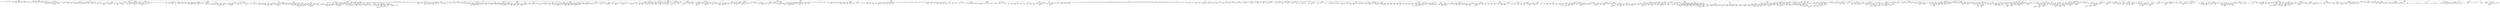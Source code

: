 strict digraph  {
<_ast.alias object at 0xa30652990>;
<_ast.alias object at 0xa306529d0>;
<_ast.alias object at 0xa30652a10>;
<_ast.alias object at 0xa30652a50>;
<_ast.alias object at 0xa30652a90>;
<_ast.ImportFrom object at 0xa30652950>;
<_ast.alias object at 0xa30652ad0>;
<_ast.ImportFrom object at 0xa2fed07d0>;
<_ast.alias object at 0xa30652b50>;
<_ast.ImportFrom object at 0xa30652b10>;
<_ast.Load object at 0x10295c1d0>;
<_ast.Name object at 0xa30652bd0>;
<_ast.alias object at 0xa30652c50>;
<_ast.alias object at 0xa30652c90>;
<_ast.alias object at 0xa30652cd0>;
<_ast.alias object at 0xa30652d10>;
<_ast.alias object at 0xa30652d50>;
<_ast.ImportFrom object at 0xa30652c10>;
<_ast.alias object at 0xa30652dd0>;
<_ast.ImportFrom object at 0xa30652d90>;
<_ast.alias object at 0xa30652e50>;
<_ast.ImportFrom object at 0xa30652e10>;
<_ast.ExceptHandler object at 0xa30652b90>;
<_ast.Try object at 0xa30652910>;
<_ast.alias object at 0xa253945d0>;
<_ast.Import object at 0xa1be71f90>;
<_ast.Store object at 0x10295c290>;
<_ast.Name object at 0xa30652ed0>;
<_ast.Name object at 0xa30652f90>;
Load6641798;
<_ast.Attribute object at 0xa30652f50>;
Load2855725;
<_ast.Call object at 0xa30652f10>;
<_ast.Assign object at 0xa30652e90>;
<_ast.Name object at 0xa30652fd0>;
Load7666128;
<_ast.Name object at 0xa304320d0>;
Store966375;
<_ast.NameConstant object at 0xa30432110>;
<_ast.Assign object at 0xa30432090>;
<_ast.arg object at 0xa30432150>;
<_ast.arg object at 0xa30432190>;
<_ast.arg object at 0xa304321d0>;
<_ast.arguments object at 0xa2fe6f050>;
<_ast.Not object at 0x1029617d0>;
<_ast.Name object at 0xa304322d0>;
Load3032014;
<_ast.Attribute object at 0xa30432290>;
Load621143;
<_ast.UnaryOp object at 0xa30432250>;
<_ast.Name object at 0xa30432350>;
Load6149795;
<_ast.Attribute object at 0xa30432310>;
Store233493;
<_ast.Name object at 0xa30432410>;
Load1354845;
<_ast.Attribute object at 0xa304323d0>;
Load1403746;
<_ast.Name object at 0xa30432450>;
Load4461115;
<_ast.Call object at 0xa30432390>;
<_ast.Assign object at 0xa26a636d0>;
<_ast.If object at 0xa30432210>;
<_ast.Name object at 0xa30432510>;
Load9927754;
<_ast.Attribute object at 0xa304324d0>;
Load8736181;
<_ast.Return object at 0xa30432490>;
<_ast.FunctionDef object at 0xa30357d90>;
<_ast.arg object at 0xa30432590>;
<_ast.arg object at 0xa304325d0>;
<_ast.arg object at 0xa30432610>;
<_ast.arg object at 0xa30432650>;
<_ast.Num object at 0xa30432690>;
<_ast.Num object at 0xa304326d0>;
<_ast.arguments object at 0xa30432550>;
<_ast.Name object at 0xa30432790>;
Load1918817;
<_ast.Attribute object at 0xa30432750>;
Store7749620;
<_ast.NameConstant object at 0xa304327d0>;
<_ast.Assign object at 0xa30432710>;
<_ast.Name object at 0xa30432890>;
Load4421105;
<_ast.Name object at 0xa304328d0>;
Load1352508;
<_ast.Name object at 0xa30432910>;
Load2945325;
<_ast.Call object at 0xa30432850>;
<_ast.Name object at 0xa304329d0>;
Load5385956;
<_ast.Attribute object at 0xa30432990>;
Store4649416;
<_ast.Name object at 0xa30432a10>;
Load8236905;
<_ast.Assign object at 0xa30432950>;
<_ast.Name object at 0xa30432ad0>;
Load350398;
<_ast.Str object at 0xa30432b10>;
<_ast.Call object at 0xa30432a90>;
<_ast.Raise object at 0xa30432a50>;
<_ast.If object at 0xa30432810>;
<_ast.Name object at 0xa30432bd0>;
Load1291611;
<_ast.Name object at 0xa30432c10>;
Load8536743;
<_ast.Name object at 0xa30432c50>;
Load6058744;
<_ast.Call object at 0xa30432b90>;
<_ast.Name object at 0xa30432d10>;
Load4138815;
<_ast.Attribute object at 0xa30432cd0>;
Store8990692;
<_ast.Name object at 0xa30432d50>;
Load1716677;
<_ast.Assign object at 0xa30432c90>;
<_ast.Name object at 0xa30432e10>;
Load90248;
<_ast.Str object at 0xa30432e50>;
<_ast.Call object at 0xa30432dd0>;
<_ast.Raise object at 0xa30432d90>;
<_ast.If object at 0xa30432b50>;
<_ast.Name object at 0xa30432f10>;
Load3813407;
<_ast.Eq object at 0x102961a90>;
<_ast.Str object at 0xa30432f50>;
<_ast.Compare object at 0xa30432ed0>;
<_ast.Name object at 0xa30425050>;
Load1732457;
<_ast.Attribute object at 0xa30432fd0>;
Load5231750;
<_ast.Str object at 0xa30425090>;
<_ast.Name object at 0xa30425110>;
Load7705528;
<_ast.Attribute object at 0xa304250d0>;
Load3819760;
<_ast.Str object at 0xa30425190>;
<_ast.keyword object at 0xa30425150>;
<_ast.Call object at 0xa30432f90>;
<_ast.Expr object at 0xa303b4c90>;
<_ast.Name object at 0xa30425250>;
Load8771566;
<_ast.Attribute object at 0xa30425210>;
Load7660171;
<_ast.Str object at 0xa30425290>;
<_ast.Name object at 0xa30425310>;
Load3283855;
<_ast.Attribute object at 0xa304252d0>;
Load7940155;
<_ast.Str object at 0xa30425390>;
<_ast.keyword object at 0xa30425350>;
<_ast.Call object at 0xa304251d0>;
<_ast.Expr object at 0xa2fea5650>;
<_ast.Name object at 0xa30425490>;
Load4099707;
<_ast.Attribute object at 0xa30425450>;
Load6873985;
<_ast.Str object at 0xa304254d0>;
<_ast.Name object at 0xa30425550>;
Load3623270;
<_ast.Attribute object at 0xa30425510>;
Load2361095;
<_ast.Str object at 0xa304255d0>;
<_ast.keyword object at 0xa30425590>;
<_ast.Call object at 0xa30425410>;
<_ast.Expr object at 0xa304253d0>;
<_ast.If object at 0xa30432e90>;
<_ast.FunctionDef object at 0xa1ae4fb50>;
<_ast.arg object at 0xa30425690>;
<_ast.arg object at 0xa304256d0>;
<_ast.arguments object at 0xa30425650>;
<_ast.Name object at 0xa30425790>;
Load3038831;
<_ast.Attribute object at 0xa30425750>;
Load517469;
<_ast.Name object at 0xa304258d0>;
Load8721635;
<_ast.Attribute object at 0xa30425890>;
Load9437959;
<_ast.Attribute object at 0xa30425850>;
Load2409968;
<_ast.Name object at 0xa30425910>;
Load9927573;
<_ast.Call object at 0xa30425810>;
<_ast.Expr object at 0xa304257d0>;
<_ast.If object at 0xa30425710>;
<_ast.FunctionDef object at 0xa30425610>;
<_ast.arg object at 0xa304259d0>;
<_ast.arg object at 0xa30425a10>;
<_ast.arguments object at 0xa30425990>;
<_ast.Name object at 0xa30425ad0>;
Load9642188;
<_ast.Attribute object at 0xa30425a90>;
Store9257796;
<_ast.Name object at 0xa30425b10>;
Load308348;
<_ast.Assign object at 0xa30425a50>;
<_ast.FunctionDef object at 0xa30425950>;
<_ast.arg object at 0xa30425bd0>;
<_ast.arguments object at 0xa30425b90>;
<_ast.Name object at 0xa30425c90>;
Load7413361;
<_ast.Attribute object at 0xa30425c50>;
Store1349484;
<_ast.NameConstant object at 0xa30425cd0>;
<_ast.Assign object at 0xa30425c10>;
<_ast.FunctionDef object at 0xa30425b50>;
<_ast.arg object at 0xa30425dd0>;
<_ast.arg object at 0xa30425e10>;
<_ast.arg object at 0xa30425e50>;
<_ast.arg object at 0xa30425e90>;
<_ast.arg object at 0xa30425ed0>;
<_ast.arg object at 0xa30425f10>;
<_ast.arg object at 0xa30425f50>;
<_ast.NameConstant object at 0xa30425f90>;
<_ast.NameConstant object at 0xa30425fd0>;
<_ast.NameConstant object at 0xa30423050>;
<_ast.Str object at 0xa30423090>;
<_ast.NameConstant object at 0xa304230d0>;
<_ast.NameConstant object at 0xa30423110>;
<_ast.arguments object at 0xa30425d50>;
<_ast.And object at 0x10295ca90>;
<_ast.Name object at 0xa30423210>;
Load3420421;
<_ast.Is object at 0x102961f10>;
<_ast.NameConstant object at 0xa30423250>;
<_ast.Compare object at 0xa304231d0>;
<_ast.Name object at 0xa304232d0>;
Load9091778;
<_ast.NameConstant object at 0xa30423310>;
<_ast.Compare object at 0xa30423290>;
Is8563226;
<_ast.BoolOp object at 0xa30423190>;
<_ast.Return object at 0xa1bea4c90>;
<_ast.If object at 0xa30423150>;
<_ast.Name object at 0xa304233d0>;
Load941196;
<_ast.IsNot object at 0x102961fd0>;
<_ast.NameConstant object at 0xa30423410>;
<_ast.Compare object at 0xa30423390>;
<_ast.Name object at 0xa30423490>;
Store8622886;
<_ast.Or object at 0x10295cb50>;
<_ast.Name object at 0xa30423510>;
Load4729453;
<_ast.Name object at 0xa30423590>;
Load2001111;
<_ast.Attribute object at 0xa30423550>;
Load9216043;
<_ast.BoolOp object at 0xa304234d0>;
<_ast.Assign object at 0xa30423450>;
<_ast.Name object at 0xa30423650>;
Load6170934;
<_ast.Attribute object at 0xa30423610>;
Store7143812;
<_ast.Name object at 0xa30423710>;
Load7892434;
<_ast.Attribute object at 0xa304236d0>;
Load3732680;
<_ast.Name object at 0xa30423750>;
Load2987869;
<_ast.Str object at 0xa30423790>;
<_ast.Name object at 0xa30423810>;
Load5291458;
<_ast.Attribute object at 0xa304237d0>;
Load902117;
<_ast.Name object at 0xa30423850>;
Load4468574;
<_ast.Call object at 0xa30423690>;
<_ast.Assign object at 0xa304235d0>;
<_ast.Name object at 0xa30423950>;
Load8798569;
<_ast.Attribute object at 0xa30423910>;
Load789200;
<_ast.Str object at 0xa30423990>;
<_ast.arg object at 0xa30423a50>;
<_ast.arg object at 0xa30423a90>;
<_ast.Name object at 0xa30423ad0>;
Load4827756;
<_ast.arguments object at 0xa30423a10>;
<_ast.Name object at 0xa30423b90>;
Load2288515;
<_ast.Attribute object at 0xa30423b50>;
Load9450668;
<_ast.Name object at 0xa30423bd0>;
Load3651874;
<_ast.Call object at 0xa30423b10>;
<_ast.Lambda object at 0xa304239d0>;
<_ast.Call object at 0xa304238d0>;
<_ast.Expr object at 0xa30423890>;
<_ast.Name object at 0xa30423cd0>;
Load3181092;
<_ast.Attribute object at 0xa30423c90>;
Load6423359;
<_ast.Str object at 0xa30423d10>;
<_ast.arg object at 0xa30423dd0>;
<_ast.arguments object at 0xa30423d90>;
<_ast.Name object at 0xa30423e90>;
Load9576808;
<_ast.Attribute object at 0xa30423e50>;
Load4103538;
<_ast.Call object at 0xa30423e10>;
<_ast.Lambda object at 0xa30423d50>;
<_ast.Call object at 0xa30423c50>;
<_ast.Expr object at 0xa30423c10>;
<_ast.If object at 0xa30423350>;
<_ast.Name object at 0xa30423f50>;
Load4353965;
<_ast.NameConstant object at 0xa30423f90>;
<_ast.Compare object at 0xa30423f10>;
IsNot8674607;
<_ast.Name object at 0xa30421050>;
Store6330697;
<_ast.Name object at 0xa304210d0>;
Load3777513;
<_ast.Name object at 0xa30421150>;
Load1366623;
<_ast.Attribute object at 0xa30421110>;
Load7080305;
<_ast.BoolOp object at 0xa30421090>;
Or6868190;
<_ast.Assign object at 0xa30423fd0>;
<_ast.Name object at 0xa30421210>;
Load3202398;
<_ast.Attribute object at 0xa304211d0>;
Store8151943;
<_ast.Name object at 0xa304212d0>;
Load1182952;
<_ast.Attribute object at 0xa30421290>;
Load7781548;
<_ast.Name object at 0xa30421310>;
Load5457074;
<_ast.Str object at 0xa30421350>;
<_ast.Name object at 0xa304213d0>;
Load9463791;
<_ast.Attribute object at 0xa30421390>;
Load4066337;
<_ast.Name object at 0xa30421410>;
Load3037623;
<_ast.Call object at 0xa30421250>;
<_ast.Assign object at 0xa30421190>;
<_ast.Name object at 0xa30421510>;
Load2544893;
<_ast.Attribute object at 0xa304214d0>;
Load3590451;
<_ast.Str object at 0xa30421550>;
<_ast.arg object at 0xa30421610>;
<_ast.arg object at 0xa30421650>;
<_ast.Name object at 0xa30421690>;
Load2303270;
<_ast.arguments object at 0xa304215d0>;
<_ast.Name object at 0xa30421750>;
Load2629844;
<_ast.Attribute object at 0xa30421710>;
Load7610076;
<_ast.Name object at 0xa30421790>;
Load187047;
<_ast.Call object at 0xa304216d0>;
<_ast.Lambda object at 0xa30421590>;
<_ast.Call object at 0xa30421490>;
<_ast.Expr object at 0xa30421450>;
<_ast.Name object at 0xa30421890>;
Load3690256;
<_ast.Attribute object at 0xa30421850>;
Load7784784;
<_ast.Str object at 0xa304218d0>;
<_ast.arg object at 0xa30421990>;
<_ast.arguments object at 0xa30421950>;
<_ast.Name object at 0xa30421a50>;
Load5347892;
<_ast.Attribute object at 0xa30421a10>;
Load370772;
<_ast.Call object at 0xa304219d0>;
<_ast.Lambda object at 0xa30421910>;
<_ast.Call object at 0xa30421810>;
<_ast.Expr object at 0xa304217d0>;
<_ast.If object at 0xa30423ed0>;
<_ast.Name object at 0xa30421ad0>;
Store6189959;
<_ast.Name object at 0xa30421b90>;
Load8486360;
<_ast.NameConstant object at 0xa30421bd0>;
<_ast.Compare object at 0xa30421b50>;
IsNot2878213;
<_ast.Name object at 0xa30421c10>;
Load5529672;
<_ast.Name object at 0xa30421c50>;
Load2458727;
<_ast.IfExp object at 0xa30421b10>;
<_ast.Assign object at 0xa30421a90>;
<_ast.Name object at 0xa30421d10>;
Load478832;
<_ast.NameConstant object at 0xa30421d50>;
<_ast.Compare object at 0xa30421cd0>;
IsNot8914670;
<_ast.Name object at 0xa30421e50>;
Load5386909;
<_ast.Name object at 0xa30421e90>;
Load7406268;
<_ast.Name object at 0xa30421ed0>;
Load1302549;
<_ast.Call object at 0xa30421e10>;
<_ast.Name object at 0xa30421f50>;
Load5960719;
<_ast.Name object at 0xa30421f90>;
Load9763665;
<_ast.Name object at 0xa30421fd0>;
Load4772228;
<_ast.Call object at 0xa30421f10>;
<_ast.BoolOp object at 0xa30421dd0>;
Or3599798;
<_ast.Name object at 0xa3041d090>;
Store9931678;
<_ast.Name object at 0xa3041d0d0>;
Load1480678;
<_ast.Assign object at 0xa3041d050>;
<_ast.Name object at 0xa3041d150>;
Store9208497;
<_ast.Name object at 0xa2fea5ed0>;
Load7272749;
<_ast.Name object at 0xa3041d250>;
Load2173905;
<_ast.Attribute object at 0xa3041d210>;
Load9128238;
<_ast.Str object at 0xa3041d290>;
<_ast.arg object at 0xa3041d350>;
<_ast.arguments object at 0xa3041d310>;
<_ast.Name object at 0xa3041d410>;
Load3490091;
<_ast.Attribute object at 0xa3041d3d0>;
Load1116522;
<_ast.Name object at 0xa3041d450>;
Load3657260;
<_ast.Call object at 0xa3041d390>;
<_ast.Lambda object at 0xa3041d2d0>;
<_ast.Call object at 0xa3041d1d0>;
<_ast.Expr object at 0xa3041d190>;
<_ast.Name object at 0xa3041d550>;
Load8219108;
<_ast.Attribute object at 0xa3041d510>;
Load5802372;
<_ast.Str object at 0xa3041d590>;
<_ast.arg object at 0xa3041d650>;
<_ast.arguments object at 0xa3041d610>;
<_ast.Name object at 0xa3041d710>;
Load2580663;
<_ast.Attribute object at 0xa3041d6d0>;
Load4480042;
<_ast.Call object at 0xa3041d690>;
<_ast.Lambda object at 0xa3041d5d0>;
<_ast.Call object at 0xa3041d4d0>;
<_ast.Expr object at 0xa3041d490>;
<_ast.Name object at 0xa3041d7d0>;
Load2308475;
<_ast.Attribute object at 0xa3041d790>;
Store5020566;
<_ast.Name object at 0xa3041d850>;
Load6858595;
<_ast.Attribute object at 0xa3041d810>;
Load3642915;
<_ast.Assign object at 0xa3041d750>;
<_ast.For object at 0xa3041d110>;
<_ast.Name object at 0xa3041d950>;
Load463717;
<_ast.Attribute object at 0xa3041d910>;
Load7323849;
<_ast.Str object at 0xa3041d990>;
<_ast.arg object at 0xa3041da50>;
<_ast.arguments object at 0xa3041da10>;
<_ast.Name object at 0xa3041db10>;
Load1227769;
<_ast.Attribute object at 0xa3041dad0>;
Load1410226;
<_ast.Name object at 0xa3041db50>;
Load4686800;
<_ast.Call object at 0xa3041da90>;
<_ast.Lambda object at 0xa3041d9d0>;
<_ast.Call object at 0xa3041d8d0>;
<_ast.Expr object at 0xa3041d890>;
<_ast.Name object at 0xa2feaccd0>;
Load4340037;
<_ast.Attribute object at 0xa2feacd50>;
Load5390495;
<_ast.Str object at 0xa2f8223d0>;
<_ast.arg object at 0xa2fe5b750>;
<_ast.arguments object at 0xa2fed5a90>;
<_ast.Name object at 0xa3041c0d0>;
Load1055576;
<_ast.Attribute object at 0xa2feced90>;
Load3472738;
<_ast.Call object at 0xa2fe57590>;
<_ast.Lambda object at 0xa2fee1410>;
<_ast.Call object at 0xa2feac6d0>;
<_ast.Expr object at 0xa2f838e90>;
<_ast.Name object at 0xa2fea5b10>;
Load4691261;
<_ast.Attribute object at 0xa2fea5390>;
Store661257;
<_ast.Name object at 0xa2fea5f90>;
Load4030064;
<_ast.Attribute object at 0xa2fea57d0>;
Load9505341;
<_ast.Assign object at 0xa2fdc7310>;
<_ast.If object at 0xa30421d90>;
<_ast.If object at 0xa30421c90>;
<_ast.FunctionDef object at 0xa30425d10>;
<_ast.arg object at 0xa2f83ac90>;
<_ast.arg object at 0xa2feca150>;
<_ast.arg object at 0xa2f865ad0>;
<_ast.arg object at 0xa2f865150>;
<_ast.Num object at 0xa3039d150>;
<_ast.Str object at 0xa303a3f90>;
<_ast.arguments object at 0xa1be7e250>;
<_ast.Name object at 0xa2feaed10>;
Store2244012;
<_ast.Name object at 0xa2feae150>;
Load4676803;
<_ast.Name object at 0xa2feae690>;
Load7956833;
<_ast.Name object at 0xa303942d0>;
Load2975598;
<_ast.Add object at 0x10295cc90>;
<_ast.Str object at 0xa2fe9e610>;
<_ast.BinOp object at 0xa2feae1d0>;
<_ast.Call object at 0xa2feaee90>;
<_ast.Assign object at 0xa30431190>;
<_ast.Name object at 0xa2ff8ead0>;
Load148165;
<_ast.Str object at 0xa303835d0>;
<_ast.Compare object at 0xa3038c450>;
Eq9461114;
<_ast.arg object at 0xa30420490>;
<_ast.arguments object at 0xa3037b750>;
<_ast.Name object at 0xa3043ee90>;
Load8720853;
<_ast.Attribute object at 0xa3040f790>;
Load8659816;
<_ast.Num object at 0xa3043ee10>;
<_ast.Compare object at 0xa30418610>;
Eq1193166;
<_ast.Name object at 0xa3043ef90>;
Load4046513;
<_ast.Str object at 0xa3043ed10>;
<_ast.USub object at 0x102961950>;
<_ast.Num object at 0xa3043eed0>;
<_ast.UnaryOp object at 0xa3043ec90>;
<_ast.Mult object at 0x10295ce10>;
<_ast.Name object at 0xa3043ec10>;
Load22037;
<_ast.BinOp object at 0xa3043e0d0>;
<_ast.Name object at 0xa3043e2d0>;
Load6199733;
<_ast.Call object at 0xa3043ed90>;
<_ast.Expr object at 0xa3043ef10>;
<_ast.Name object at 0xa3043e150>;
Load4858377;
<_ast.Attribute object at 0xa3043eb10>;
Load9734802;
<_ast.Num object at 0xa3043ea90>;
<_ast.Compare object at 0xa3043e210>;
Eq155116;
<_ast.Name object at 0xa3043e290>;
Load2596091;
<_ast.Str object at 0xa3043e990>;
<_ast.Name object at 0xa3043e190>;
Load7679184;
<_ast.Name object at 0xa3043e910>;
Load2598574;
<_ast.Call object at 0xa3043ea10>;
<_ast.Expr object at 0xa3043e1d0>;
<_ast.If object at 0xa3043eb90>;
<_ast.If object at 0xa303728d0>;
<_ast.FunctionDef object at 0xa30428310>;
<_ast.Name object at 0xa3043e110>;
Load8795847;
<_ast.Str object at 0xa3043e810>;
<_ast.Compare object at 0xa3043e890>;
Eq3871810;
<_ast.arg object at 0xa3043e050>;
<_ast.arguments object at 0xa3043e790>;
<_ast.Name object at 0xa3043e690>;
Load3898286;
<_ast.Str object at 0xa3043e250>;
<_ast.Num object at 0xa3043e590>;
<_ast.UnaryOp object at 0xa3043e410>;
USub6824364;
<_ast.Name object at 0xa3043e510>;
Load8463440;
<_ast.Name object at 0xa3043e3d0>;
Load4128453;
<_ast.Attribute object at 0xa3043edd0>;
Load9573308;
<_ast.Div object at 0x10295cf90>;
<_ast.Num object at 0xa3043ed50>;
<_ast.BinOp object at 0xa3043e350>;
<_ast.Name object at 0xa3043e450>;
Load390257;
<_ast.BinOp object at 0xa3043ee50>;
Mult388499;
<_ast.Call object at 0xa3043efd0>;
<_ast.BinOp object at 0xa3043e610>;
Mult3363923;
<_ast.Name object at 0xa3043ecd0>;
Load1329586;
<_ast.Call object at 0xa3043e310>;
<_ast.Expr object at 0xa3043e710>;
<_ast.FunctionDef object at 0xa3043e090>;
<_ast.Name object at 0xa3043e550>;
Load2488508;
<_ast.Str object at 0xa3043ebd0>;
<_ast.Compare object at 0xa3043ec50>;
Eq4989581;
<_ast.arg object at 0xa3043e650>;
<_ast.arguments object at 0xa3043eb50>;
<_ast.Name object at 0xa3043ea50>;
Load1805650;
<_ast.Str object at 0xa3043e750>;
<_ast.Name object at 0xa3043e7d0>;
Load5889178;
<_ast.Attribute object at 0xa3043e9d0>;
Load9688593;
<_ast.Name object at 0xa3043e950>;
Load4933242;
<_ast.Call object at 0xa3043e6d0>;
<_ast.Expr object at 0xa3043ead0>;
<_ast.FunctionDef object at 0xa3043e5d0>;
<_ast.If object at 0xa3043e4d0>;
<_ast.If object at 0xa3043ef50>;
<_ast.If object at 0xa2feae3d0>;
<_ast.Name object at 0xa3043e8d0>;
Load5848924;
<_ast.Return object at 0xa3043e850>;
<_ast.Name object at 0xa3041db90>;
Load2937490;
<_ast.FunctionDef object at 0xa2fea0c90>;
<_ast.ClassDef object at 0xa1be7d9d0>;
<_ast.Name object at 0xa3041dbd0>;
Load1510617;
<_ast.Name object at 0xa3041dc10>;
Load6725756;
<_ast.arg object at 0xa3041dd10>;
<_ast.arg object at 0xa3041dd50>;
<_ast.arg object at 0xa3041dd90>;
<_ast.arg object at 0xa3041ddd0>;
<_ast.arg object at 0xa3041de10>;
<_ast.arg object at 0xa3041de50>;
<_ast.arg object at 0xa3041de90>;
<_ast.arg object at 0xa3041ded0>;
<_ast.arg object at 0xa3041df10>;
<_ast.arg object at 0xa3041df50>;
<_ast.arg object at 0xa3041df90>;
<_ast.arg object at 0xa3041dfd0>;
<_ast.arg object at 0xa30417050>;
<_ast.NameConstant object at 0xa30417090>;
<_ast.Name object at 0xa304170d0>;
Load543942;
<_ast.NameConstant object at 0xa30417110>;
<_ast.Num object at 0xa30417150>;
<_ast.NameConstant object at 0xa30417190>;
<_ast.NameConstant object at 0xa304171d0>;
<_ast.NameConstant object at 0xa30417210>;
<_ast.NameConstant object at 0xa30417250>;
<_ast.NameConstant object at 0xa30417290>;
<_ast.Name object at 0xa304172d0>;
Load8815413;
<_ast.arguments object at 0xa3041dcd0>;
<_ast.Name object at 0xa304173d0>;
Load6714598;
<_ast.Attribute object at 0xa30417390>;
Load2200760;
<_ast.Name object at 0xa30417410>;
Load8840866;
<_ast.Name object at 0xa30417450>;
Load4208375;
<_ast.Name object at 0xa30417510>;
Load1499124;
<_ast.Attribute object at 0xa304174d0>;
Load1966452;
<_ast.keyword object at 0xa30417490>;
<_ast.Call object at 0xa30417350>;
<_ast.Expr object at 0xa30417310>;
<_ast.Name object at 0xa30417590>;
Load9411585;
<_ast.Name object at 0xa30417690>;
Load1746327;
<_ast.Attribute object at 0xa30417650>;
Load7823275;
<_ast.Name object at 0xa30417710>;
Load9623354;
<_ast.keyword object at 0xa304176d0>;
<_ast.Call object at 0xa30417610>;
<_ast.Expr object at 0xa304175d0>;
<_ast.If object at 0xa30417550>;
<_ast.Name object at 0xa30417810>;
Load7178010;
<_ast.Attribute object at 0xa304177d0>;
Load2911248;
<_ast.Num object at 0xa30417850>;
<_ast.Num object at 0xa304178d0>;
<_ast.keyword object at 0xa30417890>;
<_ast.Call object at 0xa30417790>;
<_ast.Expr object at 0xa30417750>;
<_ast.Name object at 0xa304179d0>;
Load3041700;
<_ast.Attribute object at 0xa30417990>;
Load9799978;
<_ast.Num object at 0xa30417a10>;
<_ast.Num object at 0xa30417a90>;
<_ast.keyword object at 0xa30417a50>;
<_ast.Call object at 0xa30417950>;
<_ast.Expr object at 0xa30417910>;
<_ast.Name object at 0xa30417b50>;
Load5511164;
<_ast.Attribute object at 0xa30417b10>;
Store9088055;
<_ast.Name object at 0xa30417b90>;
Load6414157;
<_ast.Assign object at 0xa30417ad0>;
<_ast.Name object at 0xa30417c50>;
Load2224739;
<_ast.Attribute object at 0xa30417c10>;
Store9060080;
<_ast.Name object at 0xa30417c90>;
Load383791;
<_ast.Assign object at 0xa30417bd0>;
<_ast.Name object at 0xa30417d50>;
Load7691586;
<_ast.Attribute object at 0xa30417d10>;
Store1380737;
<_ast.Name object at 0xa30417dd0>;
Load1746483;
<_ast.Name object at 0xa30417e10>;
Load293165;
<_ast.Name object at 0xa30417e90>;
Load8620414;
<_ast.keyword object at 0xa30417e50>;
<_ast.Num object at 0xa30417f10>;
<_ast.keyword object at 0xa30417ed0>;
<_ast.Name object at 0xa30417f90>;
Load7784000;
<_ast.keyword object at 0xa30417f50>;
<_ast.Name object at 0xa30412050>;
Load456409;
<_ast.keyword object at 0xa30417fd0>;
<_ast.Call object at 0xa30417d90>;
<_ast.Assign object at 0xa30417cd0>;
<_ast.Name object at 0xa30412190>;
Load2190982;
<_ast.Attribute object at 0xa30412150>;
Load8528158;
<_ast.Attribute object at 0xa30412110>;
Load4249759;
<_ast.Num object at 0xa30412210>;
<_ast.keyword object at 0xa304121d0>;
<_ast.Num object at 0xa30412290>;
<_ast.keyword object at 0xa30412250>;
<_ast.Name object at 0xa304123d0>;
Load7085175;
<_ast.Name object at 0xa30412410>;
Load4590757;
<_ast.BinOp object at 0xa30412390>;
Add3471866;
<_ast.Name object at 0xa30412450>;
Load6300866;
<_ast.BinOp object at 0xa30412350>;
Add924726;
<_ast.Name object at 0xa30412490>;
Load8544500;
<_ast.BinOp object at 0xa30412310>;
Add590265;
<_ast.keyword object at 0xa304122d0>;
<_ast.Call object at 0xa304120d0>;
<_ast.Expr object at 0xa30412090>;
<_ast.Name object at 0xa30412510>;
Load8156236;
<_ast.Name object at 0xa304125d0>;
Load5109772;
<_ast.NameConstant object at 0xa30412610>;
<_ast.Compare object at 0xa30412590>;
IsNot2798719;
<_ast.Name object at 0xa304126d0>;
Load3113900;
<_ast.Attribute object at 0xa30412690>;
Store273401;
<_ast.Name object at 0xa30412710>;
Load9190779;
<_ast.Assign object at 0xa30412650>;
<_ast.Name object at 0xa304127d0>;
Load3419085;
<_ast.Attribute object at 0xa30412790>;
Store6756069;
<_ast.Name object at 0xa30412850>;
Load46884;
<_ast.Name object at 0xa30412890>;
Load1925794;
<_ast.Name object at 0xa30412910>;
Load3987304;
<_ast.keyword object at 0xa304128d0>;
<_ast.Call object at 0xa30412810>;
<_ast.Assign object at 0xa30412750>;
<_ast.Name object at 0xa30412a50>;
Load8770066;
<_ast.Attribute object at 0xa30412a10>;
Load4484535;
<_ast.Attribute object at 0xa304129d0>;
Load8249239;
<_ast.Num object at 0xa30412ad0>;
<_ast.keyword object at 0xa30412a90>;
<_ast.Num object at 0xa30412b50>;
<_ast.keyword object at 0xa30412b10>;
<_ast.Name object at 0xa30412c10>;
Load3458419;
<_ast.Name object at 0xa30412c50>;
Load1636152;
<_ast.BinOp object at 0xa30412bd0>;
Add3481053;
<_ast.keyword object at 0xa30412b90>;
<_ast.Call object at 0xa30412990>;
<_ast.Expr object at 0xa30412950>;
<_ast.If object at 0xa30412550>;
<_ast.Name object at 0xa30412d90>;
Load7644188;
<_ast.Attribute object at 0xa30412d50>;
Load1887911;
<_ast.Attribute object at 0xa30412d10>;
Load1384015;
<_ast.Name object at 0xa30412e90>;
Load9590143;
<_ast.Attribute object at 0xa30412e50>;
Load142988;
<_ast.Attribute object at 0xa30412e10>;
Load781860;
<_ast.keyword object at 0xa30412dd0>;
<_ast.Call object at 0xa30412cd0>;
<_ast.Expr object at 0xa30412c90>;
<_ast.Name object at 0xa30412f90>;
Load4546527;
<_ast.Attribute object at 0xa30412f50>;
Load1503061;
<_ast.Str object at 0xa30410050>;
<_ast.Index object at 0xa30412fd0>;
<_ast.Subscript object at 0xa30412f10>;
Store69191;
<_ast.Name object at 0xa30410110>;
Load1272224;
<_ast.Attribute object at 0xa304100d0>;
Load3801083;
<_ast.Attribute object at 0xa30410090>;
Load3507926;
<_ast.Assign object at 0xa30412ed0>;
<_ast.Name object at 0xa304101d0>;
Load5904501;
<_ast.Attribute object at 0xa30410190>;
Store4046637;
<_ast.NameConstant object at 0xa30410210>;
<_ast.Assign object at 0xa30410150>;
<_ast.If object at 0xa304124d0>;
<_ast.Name object at 0xa30410290>;
Load2950105;
<_ast.Name object at 0xa30410350>;
Load8817260;
<_ast.NameConstant object at 0xa30410390>;
<_ast.Compare object at 0xa30410310>;
IsNot4417790;
<_ast.Name object at 0xa30410450>;
Load8610980;
<_ast.Attribute object at 0xa30410410>;
Store2828770;
<_ast.Name object at 0xa30410490>;
Load107239;
<_ast.Assign object at 0xa304103d0>;
<_ast.Name object at 0xa30410550>;
Load4259713;
<_ast.Attribute object at 0xa30410510>;
Store5174740;
<_ast.Name object at 0xa304105d0>;
Load9249995;
<_ast.Name object at 0xa30410610>;
Load7715888;
<_ast.Name object at 0xa30410690>;
Load817459;
<_ast.keyword object at 0xa30410650>;
<_ast.Call object at 0xa30410590>;
<_ast.Assign object at 0xa304104d0>;
<_ast.Name object at 0xa304107d0>;
Load5309585;
<_ast.Attribute object at 0xa30410790>;
Load6262015;
<_ast.Attribute object at 0xa30410750>;
Load9580283;
<_ast.Num object at 0xa30410850>;
<_ast.keyword object at 0xa30410810>;
<_ast.Num object at 0xa304108d0>;
<_ast.keyword object at 0xa30410890>;
<_ast.Name object at 0xa30410990>;
Load4026998;
<_ast.Name object at 0xa304109d0>;
Load5541789;
<_ast.BinOp object at 0xa30410950>;
Add6264689;
<_ast.keyword object at 0xa30410910>;
<_ast.Call object at 0xa30410710>;
<_ast.Expr object at 0xa304106d0>;
<_ast.If object at 0xa304102d0>;
<_ast.Name object at 0xa30410b10>;
Load5833790;
<_ast.Attribute object at 0xa30410ad0>;
Load9865451;
<_ast.Attribute object at 0xa30410a90>;
Load4088782;
<_ast.Name object at 0xa30410c10>;
Load9646019;
<_ast.Attribute object at 0xa30410bd0>;
Load1851066;
<_ast.Attribute object at 0xa30410b90>;
Load4919635;
<_ast.keyword object at 0xa30410b50>;
<_ast.Call object at 0xa30410a50>;
<_ast.Expr object at 0xa30410a10>;
<_ast.Name object at 0xa30410d10>;
Load9442414;
<_ast.Attribute object at 0xa30410cd0>;
Load3727128;
<_ast.Str object at 0xa30410d90>;
<_ast.Index object at 0xa30410d50>;
<_ast.Subscript object at 0xa30410c90>;
Store1966501;
<_ast.Name object at 0xa30410e50>;
Load3811449;
<_ast.Attribute object at 0xa30410e10>;
Load5282184;
<_ast.Attribute object at 0xa30410dd0>;
Load7111930;
<_ast.Assign object at 0xa30410c50>;
<_ast.Name object at 0xa30410f10>;
Load4875320;
<_ast.Attribute object at 0xa30410ed0>;
Store6106138;
<_ast.NameConstant object at 0xa30410f50>;
<_ast.Assign object at 0xa30410e90>;
<_ast.If object at 0xa30410250>;
<_ast.Name object at 0xa3040c090>;
Load9362633;
<_ast.Attribute object at 0xa3040c050>;
Load2601720;
<_ast.Num object at 0xa3040c0d0>;
<_ast.Num object at 0xa3040c150>;
<_ast.keyword object at 0xa3040c110>;
<_ast.Call object at 0xa30410fd0>;
<_ast.Expr object at 0xa30410f90>;
<_ast.Name object at 0xa3040c250>;
Load8786359;
<_ast.Attribute object at 0xa3040c210>;
Load8725331;
<_ast.Num object at 0xa3040c290>;
<_ast.Num object at 0xa3040c310>;
<_ast.keyword object at 0xa3040c2d0>;
<_ast.Call object at 0xa3040c1d0>;
<_ast.Expr object at 0xa3040c190>;
<_ast.Name object at 0xa3040c3d0>;
Load114999;
<_ast.Attribute object at 0xa3040c390>;
Store590202;
<_ast.Name object at 0xa3040c450>;
Load9452016;
<_ast.Name object at 0xa3040c4d0>;
Load1835408;
<_ast.Attribute object at 0xa3040c490>;
Load8245765;
<_ast.Name object at 0xa3040c550>;
Load5703902;
<_ast.keyword object at 0xa3040c510>;
<_ast.Call object at 0xa3040c410>;
<_ast.Assign object at 0xa3040c350>;
<_ast.Name object at 0xa3040c690>;
Load8494893;
<_ast.Attribute object at 0xa3040c650>;
Load3862957;
<_ast.Attribute object at 0xa3040c610>;
Load6297729;
<_ast.Name object at 0xa3040c710>;
Load1518391;
<_ast.keyword object at 0xa3040c6d0>;
<_ast.Call object at 0xa3040c5d0>;
<_ast.Expr object at 0xa3040c590>;
<_ast.Name object at 0xa3040c850>;
Load2558504;
<_ast.Attribute object at 0xa3040c810>;
Load2027087;
<_ast.Attribute object at 0xa3040c7d0>;
Load734378;
<_ast.Num object at 0xa3040c890>;
<_ast.Num object at 0xa3040c8d0>;
<_ast.Name object at 0xa3040c990>;
Load3725253;
<_ast.Attribute object at 0xa3040c950>;
Load7433050;
<_ast.keyword object at 0xa3040c910>;
<_ast.Str object at 0xa3040ca10>;
<_ast.keyword object at 0xa3040c9d0>;
<_ast.Str object at 0xa3040ca90>;
<_ast.keyword object at 0xa3040ca50>;
<_ast.Call object at 0xa3040c790>;
<_ast.Expr object at 0xa3040c750>;
<_ast.Name object at 0xa3040cbd0>;
Load4445499;
<_ast.Attribute object at 0xa3040cb90>;
Load5398405;
<_ast.Attribute object at 0xa3040cb50>;
Load48340;
<_ast.Str object at 0xa3040cc10>;
<_ast.Name object at 0xa3040cc90>;
Load6705758;
<_ast.Attribute object at 0xa3040cc50>;
Load6725610;
<_ast.Call object at 0xa3040cb10>;
<_ast.Expr object at 0xa3040cad0>;
<_ast.Name object at 0xa3040cdd0>;
Load6376893;
<_ast.Name object at 0xa3040ce10>;
Load3784677;
<_ast.Call object at 0xa3040cd90>;
<_ast.Attribute object at 0xa3040cd50>;
Load5996763;
<_ast.Name object at 0xa3040ce90>;
Load4431645;
<_ast.Attribute object at 0xa3040ce50>;
Load5720616;
<_ast.Name object at 0xa3040cf50>;
Load5587375;
<_ast.Attribute object at 0xa3040cf10>;
Load3307241;
<_ast.keyword object at 0xa3040ced0>;
<_ast.Name object at 0xa30408050>;
Load7180346;
<_ast.Attribute object at 0xa3040cfd0>;
Load7901260;
<_ast.keyword object at 0xa3040cf90>;
<_ast.Call object at 0xa3040cd10>;
<_ast.Expr object at 0xa3040ccd0>;
<_ast.FunctionDef object at 0xa3041dc90>;
<_ast.arg object at 0xa30408110>;
<_ast.arguments object at 0xa304080d0>;
<_ast.Name object at 0xa30408250>;
Load7477606;
<_ast.Attribute object at 0xa30408210>;
Load6649157;
<_ast.Attribute object at 0xa304081d0>;
Load6232694;
<_ast.Call object at 0xa30408190>;
<_ast.Return object at 0xa30408150>;
<_ast.Name object at 0xa30408290>;
Load9289490;
<_ast.FunctionDef object at 0xa30408090>;
<_ast.arg object at 0xa30408350>;
<_ast.arg object at 0xa30408390>;
<_ast.arguments object at 0xa30408310>;
<_ast.Name object at 0xa304084d0>;
Load5398511;
<_ast.Attribute object at 0xa30408490>;
Load9226049;
<_ast.Attribute object at 0xa30408450>;
Load9383919;
<_ast.Name object at 0xa30408550>;
Load4057061;
<_ast.keyword object at 0xa30408510>;
<_ast.Call object at 0xa30408410>;
<_ast.Expr object at 0xa304083d0>;
<_ast.Name object at 0xa304085d0>;
Load8971532;
<_ast.Attribute object at 0xa30408590>;
Load9832452;
<_ast.FunctionDef object at 0xa304082d0>;
<_ast.arg object at 0xa30408690>;
<_ast.arguments object at 0xa30408650>;
<_ast.Name object at 0xa304087d0>;
Load2942494;
<_ast.Attribute object at 0xa30408790>;
Load9026915;
<_ast.Attribute object at 0xa30408750>;
Load1708160;
<_ast.Call object at 0xa30408710>;
<_ast.Return object at 0xa304086d0>;
<_ast.Name object at 0xa30408810>;
Load1477366;
<_ast.FunctionDef object at 0xa30408610>;
<_ast.arg object at 0xa304088d0>;
<_ast.arg object at 0xa30408910>;
<_ast.arguments object at 0xa30408890>;
<_ast.Name object at 0xa30408a50>;
Load8190006;
<_ast.Attribute object at 0xa30408a10>;
Load6666158;
<_ast.Attribute object at 0xa304089d0>;
Load5660424;
<_ast.Name object at 0xa30408ad0>;
Load2544780;
<_ast.keyword object at 0xa30408a90>;
<_ast.Call object at 0xa30408990>;
<_ast.Expr object at 0xa30408950>;
<_ast.Name object at 0xa30408b50>;
Load3692293;
<_ast.Attribute object at 0xa30408b10>;
Load5223152;
<_ast.FunctionDef object at 0xa30408850>;
<_ast.arg object at 0xa30408c10>;
<_ast.arg object at 0xa30408c50>;
<_ast.arg object at 0xa30408c90>;
<_ast.arguments object at 0xa30408bd0>;
<_ast.Name object at 0xa30408dd0>;
Load383265;
<_ast.Attribute object at 0xa30408d90>;
Load710175;
<_ast.Attribute object at 0xa30408d50>;
Load7524091;
<_ast.Name object at 0xa30408e50>;
Load3526031;
<_ast.keyword object at 0xa30408e10>;
<_ast.Name object at 0xa30408ed0>;
Load9285325;
<_ast.keyword object at 0xa30408e90>;
<_ast.Call object at 0xa30408d10>;
<_ast.Expr object at 0xa30408cd0>;
<_ast.FunctionDef object at 0xa30408b90>;
<_ast.arg object at 0xa30408f90>;
<_ast.arg object at 0xa30408fd0>;
<_ast.arguments object at 0xa30408f50>;
<_ast.Name object at 0xa3043c090>;
Store3729594;
<_ast.Name object at 0xa3043c110>;
Load814384;
<_ast.Name object at 0xa3043c210>;
Load3766485;
<_ast.Attribute object at 0xa3043c1d0>;
Load4170223;
<_ast.Attribute object at 0xa3043c190>;
Load2196411;
<_ast.Call object at 0xa3043c150>;
<_ast.Name object at 0xa3043c290>;
Load4026957;
<_ast.Attribute object at 0xa3043c250>;
Load7188000;
<_ast.Call object at 0xa3043c0d0>;
<_ast.Assign object at 0xa3043c050>;
<_ast.Name object at 0xa3043c310>;
Store4890909;
<_ast.Name object at 0xa3043c390>;
Load8692123;
<_ast.Name object at 0xa3043c490>;
Load1476213;
<_ast.Attribute object at 0xa3043c450>;
Load5855359;
<_ast.Attribute object at 0xa3043c410>;
Load5992325;
<_ast.Call object at 0xa3043c3d0>;
<_ast.Name object at 0xa3043c510>;
Load9885337;
<_ast.Attribute object at 0xa3043c4d0>;
Load4501446;
<_ast.Call object at 0xa3043c350>;
<_ast.Assign object at 0xa3043c2d0>;
<_ast.Name object at 0xa3043c650>;
Load6236333;
<_ast.Attribute object at 0xa3043c610>;
Load5091969;
<_ast.Attribute object at 0xa3043c5d0>;
Load8745700;
<_ast.Str object at 0xa3043c710>;
<_ast.Mod object at 0x102961090>;
<_ast.Name object at 0xa3043c790>;
Load5557921;
<_ast.Name object at 0xa3043c7d0>;
Load496657;
<_ast.Tuple object at 0xa3043c750>;
Load8698651;
<_ast.BinOp object at 0xa3043c6d0>;
<_ast.keyword object at 0xa3043c690>;
<_ast.Call object at 0xa3043c590>;
<_ast.Expr object at 0xa3043c550>;
<_ast.Name object at 0xa3043c8d0>;
Load3374969;
<_ast.Attribute object at 0xa3043c890>;
Load3940870;
<_ast.Attribute object at 0xa3043c850>;
Load2089402;
<_ast.Str object at 0xa3043c910>;
<_ast.Name object at 0xa3043c990>;
Load8056292;
<_ast.keyword object at 0xa3043c950>;
<_ast.Name object at 0xa3043ca10>;
Load3802274;
<_ast.keyword object at 0xa3043c9d0>;
<_ast.Call object at 0xa3043c810>;
<_ast.Expr object at 0xa1be7e190>;
<_ast.FunctionDef object at 0xa30408f10>;
<_ast.arg object at 0xa3043cad0>;
<_ast.arguments object at 0xa3043ca90>;
<_ast.Name object at 0xa3043cc10>;
Load1729123;
<_ast.Attribute object at 0xa3043cbd0>;
Load5062997;
<_ast.Call object at 0xa3043cb90>;
<_ast.Expr object at 0xa3043cb50>;
<_ast.Name object at 0xa3043cc90>;
Store5087910;
<_ast.Name object at 0xa3043cd90>;
Load3017906;
<_ast.Attribute object at 0xa3043cd50>;
Load3442379;
<_ast.Attribute object at 0xa3043cd10>;
Load8815930;
<_ast.Call object at 0xa3043ccd0>;
<_ast.Assign object at 0xa3043cc50>;
<_ast.Name object at 0xa3043ce10>;
Store9056671;
<_ast.Name object at 0xa3043cf10>;
Load5335371;
<_ast.Attribute object at 0xa3043ced0>;
Load6282466;
<_ast.Attribute object at 0xa3043ce90>;
Load6816572;
<_ast.Call object at 0xa3043ce50>;
<_ast.Assign object at 0xa3043cdd0>;
<_ast.Name object at 0xa3043d050>;
Load5436094;
<_ast.Attribute object at 0xa3043cfd0>;
Load8171182;
<_ast.NameConstant object at 0xa3043d090>;
<_ast.Compare object at 0xa3043cf90>;
Is6015798;
<_ast.Name object at 0xa3043d110>;
Store2067708;
<_ast.Name object at 0xa3043d150>;
Load9746790;
<_ast.Assign object at 0xa3043d0d0>;
<_ast.Name object at 0xa3043d1d0>;
Store592907;
<_ast.Name object at 0xa3043d250>;
Load690453;
<_ast.Name object at 0xa3043d2d0>;
Load2339619;
<_ast.Attribute object at 0xa3043d290>;
Load2045771;
<_ast.Name object at 0xa3043d310>;
Load9885129;
<_ast.Call object at 0xa3043d210>;
<_ast.Assign object at 0xa3043d190>;
<_ast.If object at 0xa3043cf50>;
<_ast.Name object at 0xa3043d410>;
Load7864753;
<_ast.Attribute object at 0xa3043d3d0>;
Load8399516;
<_ast.NameConstant object at 0xa3043d450>;
<_ast.Compare object at 0xa3043d390>;
Is7774511;
<_ast.Name object at 0xa3043d4d0>;
Store9573806;
<_ast.Name object at 0xa3043d510>;
Load5729427;
<_ast.Assign object at 0xa3043d490>;
<_ast.Name object at 0xa3043d590>;
Store6541261;
<_ast.Name object at 0xa3043d610>;
Load3460873;
<_ast.Name object at 0xa3043d690>;
Load5737094;
<_ast.Attribute object at 0xa3043d650>;
Load5962570;
<_ast.Name object at 0xa3043d6d0>;
Load1950973;
<_ast.Call object at 0xa3043d5d0>;
<_ast.Assign object at 0xa3043d550>;
<_ast.If object at 0xa3043d350>;
<_ast.Name object at 0xa3043d810>;
Load7958993;
<_ast.Attribute object at 0xa3043d7d0>;
Load6719214;
<_ast.Attribute object at 0xa3043d790>;
Load2521498;
<_ast.Str object at 0xa3043d8d0>;
<_ast.Name object at 0xa3043d950>;
Load3958024;
<_ast.Name object at 0xa3043d990>;
Load1686885;
<_ast.Tuple object at 0xa3043d910>;
Load2648104;
<_ast.BinOp object at 0xa3043d890>;
Mod9211371;
<_ast.keyword object at 0xa3043d850>;
<_ast.Name object at 0xa3043da10>;
Load2982361;
<_ast.keyword object at 0xa3043d9d0>;
<_ast.Name object at 0xa3043da90>;
Load6168656;
<_ast.keyword object at 0xa3043da50>;
<_ast.Call object at 0xa3043d750>;
<_ast.Expr object at 0xa3043d710>;
<_ast.Name object at 0xa3043dbd0>;
Load9981473;
<_ast.Attribute object at 0xa3043db90>;
Load6066375;
<_ast.Attribute object at 0xa3043db50>;
Load905322;
<_ast.Str object at 0xa3043dc10>;
<_ast.Name object at 0xa3043dc90>;
Load8816437;
<_ast.keyword object at 0xa3043dc50>;
<_ast.Name object at 0xa3043dd10>;
Load4267723;
<_ast.keyword object at 0xa3043dcd0>;
<_ast.Call object at 0xa3043db10>;
<_ast.Expr object at 0xa3043dad0>;
<_ast.FunctionDef object at 0xa3043ca50>;
<_ast.ClassDef object at 0xa2fea5dd0>;
<_ast.Name object at 0xa3043dd90>;
Load8849895;
<_ast.Str object at 0xa3043de10>;
<_ast.Expr object at 0xa3043ddd0>;
<_ast.ClassDef object at 0xa3043dd50>;
<_ast.Name object at 0xa3043de90>;
Load8064977;
<_ast.arg object at 0xa3043df50>;
<_ast.arg object at 0xa3043df90>;
<_ast.arg object at 0xa3043dfd0>;
<_ast.arg object at 0xa3043a050>;
<_ast.arg object at 0xa3043a090>;
<_ast.arg object at 0xa3043a0d0>;
<_ast.arg object at 0xa3043a110>;
<_ast.arg object at 0xa3043a150>;
<_ast.arg object at 0xa3043a190>;
<_ast.arg object at 0xa3043a1d0>;
<_ast.arg object at 0xa3043a210>;
<_ast.Name object at 0xa3043a290>;
Load6048030;
<_ast.NameConstant object at 0xa3043a2d0>;
<_ast.Num object at 0xa3043a310>;
<_ast.Num object at 0xa3043a350>;
<_ast.Num object at 0xa3043a390>;
<_ast.NameConstant object at 0xa3043a3d0>;
<_ast.NameConstant object at 0xa3043a410>;
<_ast.NameConstant object at 0xa3043a450>;
<_ast.arguments object at 0xa3043df10>;
<_ast.Name object at 0xa3043a550>;
Load5857440;
<_ast.Attribute object at 0xa3043a510>;
Load7886138;
<_ast.Name object at 0xa3043a590>;
Load7150173;
<_ast.Name object at 0xa3043a5d0>;
Load6018467;
<_ast.Name object at 0xa3043a650>;
Load4359044;
<_ast.keyword object at 0xa3043a610>;
<_ast.Name object at 0xa3043a6d0>;
Load3471202;
<_ast.keyword object at 0xa3043a690>;
<_ast.Name object at 0xa3043a750>;
Load9562092;
<_ast.keyword object at 0xa3043a710>;
<_ast.Name object at 0xa3043a7d0>;
Load7515941;
<_ast.keyword object at 0xa3043a790>;
<_ast.Num object at 0xa3043a850>;
<_ast.keyword object at 0xa3043a810>;
<_ast.Call object at 0xa3043a4d0>;
<_ast.Expr object at 0xa3043a490>;
<_ast.Name object at 0xa3043a910>;
Load4019463;
<_ast.Attribute object at 0xa3043a8d0>;
Store3975364;
<_ast.Name object at 0xa3043a990>;
Load907057;
<_ast.Name object at 0xa3043a9d0>;
Load9799083;
<_ast.Name object at 0xa3043aa50>;
Load855409;
<_ast.keyword object at 0xa3043aa10>;
<_ast.Name object at 0xa3043aad0>;
Load5426108;
<_ast.keyword object at 0xa3043aa90>;
<_ast.Name object at 0xa3043ab50>;
Load9957246;
<_ast.keyword object at 0xa3043ab10>;
<_ast.Name object at 0xa3043abd0>;
Load7018924;
<_ast.keyword object at 0xa3043ab90>;
<_ast.Call object at 0xa3043a950>;
<_ast.Assign object at 0xa3043a890>;
<_ast.Name object at 0xa3043ad10>;
Load7680298;
<_ast.Attribute object at 0xa3043acd0>;
Load6312154;
<_ast.Attribute object at 0xa3043ac90>;
Load2990741;
<_ast.NameConstant object at 0xa3043ad90>;
<_ast.keyword object at 0xa3043ad50>;
<_ast.Name object at 0xa3043ae10>;
Load4978618;
<_ast.keyword object at 0xa3043add0>;
<_ast.Name object at 0xa3043ae90>;
Load1530202;
<_ast.keyword object at 0xa3043ae50>;
<_ast.Name object at 0xa3043af10>;
Load3346232;
<_ast.keyword object at 0xa3043aed0>;
<_ast.Call object at 0xa3043ac50>;
<_ast.Expr object at 0xa3043ac10>;
<_ast.FunctionDef object at 0xa3043ded0>;
<_ast.ClassDef object at 0xa3043de50>;
<_ast.Name object at 0xa3043af90>;
Load5138526;
<_ast.arg object at 0xa3043f090>;
<_ast.arg object at 0xa3043f0d0>;
<_ast.arg object at 0xa3043f110>;
<_ast.arg object at 0xa3043f150>;
<_ast.arg object at 0xa3043f190>;
<_ast.arg object at 0xa3043f1d0>;
<_ast.arg object at 0xa3043f210>;
<_ast.arg object at 0xa3043f250>;
<_ast.arg object at 0xa3043f290>;
<_ast.arg object at 0xa3043f2d0>;
<_ast.arg object at 0xa3043f310>;
<_ast.arg object at 0xa3043f350>;
<_ast.NameConstant object at 0xa3043f390>;
<_ast.Num object at 0xa3043f3d0>;
<_ast.Num object at 0xa3043f410>;
<_ast.Num object at 0xa3043f450>;
<_ast.NameConstant object at 0xa3043f490>;
<_ast.NameConstant object at 0xa3043f4d0>;
<_ast.NameConstant object at 0xa3043f510>;
<_ast.Name object at 0xa3043f550>;
Load666268;
<_ast.NameConstant object at 0xa3043f590>;
<_ast.arguments object at 0xa3043f050>;
<_ast.Name object at 0xa3043f690>;
Load2523193;
<_ast.Attribute object at 0xa3043f650>;
Load4165766;
<_ast.Name object at 0xa3043f6d0>;
Load546394;
<_ast.Name object at 0xa3043f710>;
Load7569947;
<_ast.Name object at 0xa3043f790>;
Load1433765;
<_ast.keyword object at 0xa3043f750>;
<_ast.Name object at 0xa3043f810>;
Load9876313;
<_ast.keyword object at 0xa3043f7d0>;
<_ast.Name object at 0xa3043f890>;
Load3845928;
<_ast.keyword object at 0xa3043f850>;
<_ast.Name object at 0xa3043f910>;
Load1568526;
<_ast.keyword object at 0xa3043f8d0>;
<_ast.Num object at 0xa3043f990>;
<_ast.keyword object at 0xa3043f950>;
<_ast.Call object at 0xa3043f610>;
<_ast.Expr object at 0xa3043f5d0>;
<_ast.Name object at 0xa3043fa90>;
Load2152002;
<_ast.Attribute object at 0xa3043fa50>;
Load8456922;
<_ast.NameConstant object at 0xa3043fad0>;
<_ast.Call object at 0xa3043fa10>;
<_ast.Expr object at 0xa3043f9d0>;
<_ast.Name object at 0xa3043fb90>;
Load9496367;
<_ast.Attribute object at 0xa3043fb50>;
Store3000552;
<_ast.Name object at 0xa3043fc10>;
Load9652726;
<_ast.Name object at 0xa3043fc50>;
Load5342032;
<_ast.Name object at 0xa3043fcd0>;
Load2523669;
<_ast.keyword object at 0xa3043fc90>;
<_ast.Name object at 0xa3043fd50>;
Load4036773;
<_ast.keyword object at 0xa3043fd10>;
<_ast.Name object at 0xa3043fdd0>;
Load3638962;
<_ast.keyword object at 0xa3043fd90>;
<_ast.Name object at 0xa3043fe50>;
Load2357463;
<_ast.keyword object at 0xa3043fe10>;
<_ast.Call object at 0xa3043fbd0>;
<_ast.Assign object at 0xa3043fb10>;
<_ast.Name object at 0xa3043ff90>;
Load4195901;
<_ast.Attribute object at 0xa3043ff50>;
Load9943774;
<_ast.Attribute object at 0xa3043ff10>;
Load3735486;
<_ast.Name object at 0xa30440050>;
Load610038;
<_ast.keyword object at 0xa3043ffd0>;
<_ast.Name object at 0xa304400d0>;
Load6889176;
<_ast.keyword object at 0xa30440090>;
<_ast.NameConstant object at 0xa30440150>;
<_ast.keyword object at 0xa30440110>;
<_ast.Call object at 0xa3043fed0>;
<_ast.Expr object at 0xa3043fe90>;
<_ast.Name object at 0xa30440210>;
Load6704998;
<_ast.Name object at 0xa30440290>;
Load8598116;
<_ast.NameConstant object at 0xa304402d0>;
<_ast.Compare object at 0xa30440250>;
IsNot4122055;
<_ast.BoolOp object at 0xa304401d0>;
And9120429;
<_ast.Name object at 0xa30440350>;
Store6478950;
<_ast.Name object at 0xa304403d0>;
Load7848698;
<_ast.Name object at 0xa30440410>;
Load2934147;
<_ast.Num object at 0xa30440490>;
<_ast.keyword object at 0xa30440450>;
<_ast.Name object at 0xa30440510>;
Load9621525;
<_ast.keyword object at 0xa304404d0>;
<_ast.Num object at 0xa30440590>;
<_ast.keyword object at 0xa30440550>;
<_ast.Num object at 0xa30440610>;
<_ast.keyword object at 0xa304405d0>;
<_ast.Str object at 0xa30440690>;
<_ast.keyword object at 0xa30440650>;
<_ast.Call object at 0xa30440390>;
<_ast.Assign object at 0xa30440310>;
<_ast.Name object at 0xa30440790>;
Load2557507;
<_ast.Attribute object at 0xa30440750>;
Load582611;
<_ast.Name object at 0xa30440810>;
Load1001987;
<_ast.keyword object at 0xa304407d0>;
<_ast.Name object at 0xa30440890>;
Load6667116;
<_ast.keyword object at 0xa30440850>;
<_ast.Call object at 0xa30440710>;
<_ast.Expr object at 0xa304406d0>;
<_ast.If object at 0xa30440190>;
<_ast.Name object at 0xa30440990>;
Load698412;
<_ast.Attribute object at 0xa30440950>;
Load9123069;
<_ast.Call object at 0xa30440910>;
<_ast.Expr object at 0xa304408d0>;
<_ast.Name object at 0xa30440a10>;
Store5889383;
<_ast.Name object at 0xa30440b50>;
Load2770806;
<_ast.Attribute object at 0xa30440b10>;
Load6259757;
<_ast.Attribute object at 0xa30440ad0>;
Load3449457;
<_ast.Call object at 0xa30440a90>;
<_ast.Num object at 0xa30440bd0>;
<_ast.Name object at 0xa30440c10>;
Load4180302;
<_ast.BinOp object at 0xa30440b90>;
Mult5316219;
<_ast.BinOp object at 0xa30440a50>;
Add4783583;
<_ast.Assign object at 0xa304409d0>;
<_ast.Name object at 0xa30440c90>;
Store3271277;
<_ast.Name object at 0xa30440dd0>;
Load6767746;
<_ast.Attribute object at 0xa30440d90>;
Load4220715;
<_ast.Attribute object at 0xa30440d50>;
Load4547296;
<_ast.Call object at 0xa30440d10>;
<_ast.Num object at 0xa30440e50>;
<_ast.Name object at 0xa30440e90>;
Load584137;
<_ast.BinOp object at 0xa30440e10>;
Mult5889299;
<_ast.BinOp object at 0xa30440cd0>;
Add2655146;
<_ast.Assign object at 0xa30440c50>;
<_ast.Name object at 0xa30440f90>;
Load1660758;
<_ast.Attribute object at 0xa30440f50>;
Load8729563;
<_ast.Name object at 0xa30442050>;
Load8698011;
<_ast.keyword object at 0xa30440fd0>;
<_ast.Name object at 0xa304420d0>;
Load2765547;
<_ast.keyword object at 0xa30442090>;
<_ast.Call object at 0xa30440f10>;
<_ast.Expr object at 0xa30440ed0>;
<_ast.FunctionDef object at 0xa3043afd0>;
<_ast.ClassDef object at 0xa3043af50>;
<_ast.Name object at 0xa30442150>;
Load5306837;
<_ast.arg object at 0xa30442210>;
<_ast.arg object at 0xa30442250>;
<_ast.arg object at 0xa30442290>;
<_ast.arg object at 0xa304422d0>;
<_ast.arg object at 0xa30442310>;
<_ast.arg object at 0xa30442350>;
<_ast.arg object at 0xa30442390>;
<_ast.arg object at 0xa304423d0>;
<_ast.arg object at 0xa30442410>;
<_ast.arg object at 0xa30442450>;
<_ast.arg object at 0xa30442490>;
<_ast.arg object at 0xa304424d0>;
<_ast.arg object at 0xa30442510>;
<_ast.arg object at 0xa30442550>;
<_ast.arg object at 0xa30442590>;
<_ast.arg object at 0xa304425d0>;
<_ast.arg object at 0xa30442610>;
<_ast.arg object at 0xa30442650>;
<_ast.arg object at 0xa30442690>;
<_ast.arg object at 0xa304426d0>;
<_ast.arg object at 0xa30442710>;
<_ast.arg object at 0xa30442750>;
<_ast.arg object at 0xa30442790>;
<_ast.arg object at 0xa304427d0>;
<_ast.arg object at 0xa30442810>;
<_ast.arg object at 0xa30442850>;
<_ast.NameConstant object at 0xa30442890>;
<_ast.NameConstant object at 0xa304428d0>;
<_ast.Num object at 0xa30442910>;
<_ast.Num object at 0xa30442950>;
<_ast.Num object at 0xa30442990>;
<_ast.Num object at 0xa304429d0>;
<_ast.Num object at 0xa30442a10>;
<_ast.NameConstant object at 0xa30442a50>;
<_ast.Str object at 0xa30442a90>;
<_ast.Str object at 0xa30442ad0>;
<_ast.Name object at 0xa30442b10>;
Load5203654;
<_ast.NameConstant object at 0xa30442b50>;
<_ast.Str object at 0xa30442b90>;
<_ast.Str object at 0xa30442bd0>;
<_ast.Name object at 0xa30442c10>;
Load9979876;
<_ast.Str object at 0xa30442c50>;
<_ast.NameConstant object at 0xa30442c90>;
<_ast.NameConstant object at 0xa30442cd0>;
<_ast.Str object at 0xa30442d50>;
<_ast.Str object at 0xa30442d90>;
<_ast.Tuple object at 0xa30442d10>;
Load5139204;
<_ast.NameConstant object at 0xa30442dd0>;
<_ast.Num object at 0xa30442e10>;
<_ast.NameConstant object at 0xa30442e50>;
<_ast.NameConstant object at 0xa30442e90>;
<_ast.arguments object at 0xa304421d0>;
<_ast.Name object at 0xa30442f10>;
Store8036883;
<_ast.Name object at 0xa30442f90>;
Load6789085;
<_ast.Num object at 0xa30442fd0>;
<_ast.Num object at 0xa30443050>;
<_ast.IfExp object at 0xa30442f50>;
<_ast.Assign object at 0xa30442ed0>;
<_ast.Name object at 0xa30443150>;
Load9423764;
<_ast.Attribute object at 0xa30443110>;
Load9756162;
<_ast.Name object at 0xa30443190>;
Load6289168;
<_ast.Name object at 0xa304431d0>;
Load613772;
<_ast.Num object at 0xa30443250>;
<_ast.keyword object at 0xa30443210>;
<_ast.Call object at 0xa304430d0>;
<_ast.Expr object at 0xa30443090>;
<_ast.Name object at 0xa30443310>;
Load1214318;
<_ast.Attribute object at 0xa304432d0>;
Store3311402;
<_ast.Name object at 0xa30443350>;
Load2175268;
<_ast.Assign object at 0xa30443290>;
<_ast.Name object at 0xa30443410>;
Load6266838;
<_ast.Attribute object at 0xa304433d0>;
Store9901179;
<_ast.Name object at 0xa30443450>;
Load8090010;
<_ast.Assign object at 0xa30443390>;
<_ast.Name object at 0xa30443510>;
Load9072154;
<_ast.Attribute object at 0xa304434d0>;
Store282445;
<_ast.Name object at 0xa30443550>;
Load3081742;
<_ast.Assign object at 0xa30443490>;
<_ast.Name object at 0xa30443610>;
Load7092785;
<_ast.Attribute object at 0xa304435d0>;
Store7818145;
<_ast.Name object at 0xa30443650>;
Load3655249;
<_ast.Assign object at 0xa30443590>;
<_ast.Name object at 0xa30443710>;
Load8390726;
<_ast.Attribute object at 0xa304436d0>;
Store7857906;
<_ast.Name object at 0xa30443750>;
Load6358753;
<_ast.Assign object at 0xa30443690>;
<_ast.Name object at 0xa30443810>;
Load2204062;
<_ast.Attribute object at 0xa304437d0>;
Store9862362;
<_ast.Name object at 0xa30443850>;
Load4234670;
<_ast.Assign object at 0xa30443790>;
<_ast.Name object at 0xa30443910>;
Load3521016;
<_ast.Attribute object at 0xa304438d0>;
Store1476664;
<_ast.Name object at 0xa30443950>;
Load7125484;
<_ast.Assign object at 0xa30443890>;
<_ast.Name object at 0xa30443a10>;
Load8289387;
<_ast.Attribute object at 0xa304439d0>;
Store7638973;
<_ast.Name object at 0xa30443a50>;
Load7246755;
<_ast.Assign object at 0xa30443990>;
<_ast.Name object at 0xa30443b10>;
Load1234260;
<_ast.Attribute object at 0xa30443ad0>;
Store4678235;
<_ast.Name object at 0xa30443b90>;
Load5224613;
<_ast.Num object at 0xa30443bd0>;
<_ast.Num object at 0xa30443c10>;
<_ast.IfExp object at 0xa30443b50>;
<_ast.Assign object at 0xa30443a90>;
<_ast.Name object at 0xa30443cd0>;
Load3916437;
<_ast.Attribute object at 0xa30443c90>;
Store3251331;
<_ast.List object at 0xa30443d10>;
Load2539579;
<_ast.Assign object at 0xa30443c50>;
<_ast.Name object at 0xa30443dd0>;
Load8160952;
<_ast.Attribute object at 0xa30443d90>;
Store844967;
<_ast.Name object at 0xa30443e10>;
Load3592102;
<_ast.Assign object at 0xa30443d50>;
<_ast.Name object at 0xa30443ed0>;
Load8930805;
<_ast.Attribute object at 0xa30443e90>;
Store4231128;
<_ast.Num object at 0xa30443f10>;
<_ast.Assign object at 0xa30443e50>;
<_ast.Name object at 0xa30443fd0>;
Load1076307;
<_ast.Attribute object at 0xa30443f90>;
Store6214841;
<_ast.Name object at 0xa30446090>;
Load550814;
<_ast.Name object at 0xa304460d0>;
Load2794027;
<_ast.Call object at 0xa30446050>;
<_ast.Assign object at 0xa30443f50>;
<_ast.Name object at 0xa304461d0>;
Load6713331;
<_ast.Attribute object at 0xa30446190>;
Load5152380;
<_ast.Num object at 0xa30446210>;
<_ast.Num object at 0xa30446290>;
<_ast.keyword object at 0xa30446250>;
<_ast.Call object at 0xa30446150>;
<_ast.Expr object at 0xa30446110>;
<_ast.Name object at 0xa30446390>;
Load2194089;
<_ast.Attribute object at 0xa30446350>;
Load4435191;
<_ast.Num object at 0xa304463d0>;
<_ast.Num object at 0xa30446450>;
<_ast.keyword object at 0xa30446410>;
<_ast.Call object at 0xa30446310>;
<_ast.Expr object at 0xa304462d0>;
<_ast.Name object at 0xa30446510>;
Load1659395;
<_ast.Attribute object at 0xa304464d0>;
Store9667576;
<_ast.Name object at 0xa30446590>;
Load2267778;
<_ast.Name object at 0xa304465d0>;
Load2555693;
<_ast.Name object at 0xa30446650>;
Load7789614;
<_ast.keyword object at 0xa30446610>;
<_ast.Name object at 0xa304466d0>;
Load3183140;
<_ast.keyword object at 0xa30446690>;
<_ast.Name object at 0xa30446750>;
Load312179;
<_ast.keyword object at 0xa30446710>;
<_ast.Num object at 0xa304467d0>;
<_ast.keyword object at 0xa30446790>;
<_ast.Call object at 0xa30446550>;
<_ast.Assign object at 0xa30446490>;
<_ast.Name object at 0xa30446910>;
Load7905168;
<_ast.Attribute object at 0xa304468d0>;
Load9608397;
<_ast.Attribute object at 0xa30446890>;
Load5584726;
<_ast.Num object at 0xa30446990>;
<_ast.keyword object at 0xa30446950>;
<_ast.Num object at 0xa30446a10>;
<_ast.keyword object at 0xa304469d0>;
<_ast.Name object at 0xa30446ad0>;
Load1905117;
<_ast.Name object at 0xa30446b10>;
Load8928213;
<_ast.BinOp object at 0xa30446a90>;
Add7174959;
<_ast.keyword object at 0xa30446a50>;
<_ast.Call object at 0xa30446850>;
<_ast.Expr object at 0xa30446810>;
<_ast.Name object at 0xa30446b90>;
Store7920909;
<_ast.Name object at 0xa30446c10>;
Load7965719;
<_ast.NameConstant object at 0xa30446c50>;
<_ast.NameConstant object at 0xa30446c90>;
<_ast.IfExp object at 0xa30446bd0>;
<_ast.Assign object at 0xa30446b50>;
<_ast.Name object at 0xa30446d10>;
Store4194677;
<_ast.Name object at 0xa30446d90>;
Load7863004;
<_ast.Name object at 0xa30446e10>;
Load7471382;
<_ast.Name object at 0xa30446e50>;
Load8115589;
<_ast.Call object at 0xa30446dd0>;
<_ast.Call object at 0xa30446d50>;
<_ast.Name object at 0xa30446ed0>;
Store2507751;
<_ast.Name object at 0xa30446f50>;
Load6605773;
<_ast.Name object at 0xa30446fd0>;
Load3592000;
<_ast.Index object at 0xa30446f90>;
<_ast.Subscript object at 0xa30446f10>;
Load3992140;
<_ast.Assign object at 0xa30446e90>;
<_ast.Name object at 0xa3044a090>;
Store8978452;
<_ast.Name object at 0xa3044a110>;
Load3404783;
<_ast.Name object at 0xa3044a190>;
Load1031655;
<_ast.Attribute object at 0xa3044a150>;
Load9958050;
<_ast.Name object at 0xa3044a210>;
Load405565;
<_ast.keyword object at 0xa3044a1d0>;
<_ast.Name object at 0xa3044a2d0>;
Load8696764;
<_ast.Attribute object at 0xa3044a290>;
Load6883877;
<_ast.keyword object at 0xa3044a250>;
<_ast.Name object at 0xa3044a350>;
Load2071734;
<_ast.keyword object at 0xa3044a310>;
<_ast.Name object at 0xa3044a3d0>;
Load627730;
<_ast.keyword object at 0xa3044a390>;
<_ast.Name object at 0xa3044a450>;
Load4891619;
<_ast.keyword object at 0xa3044a410>;
<_ast.Name object at 0xa3044a4d0>;
Load3931168;
<_ast.keyword object at 0xa3044a490>;
<_ast.Name object at 0xa3044a550>;
Load9813843;
<_ast.keyword object at 0xa3044a510>;
<_ast.Name object at 0xa3044a5d0>;
Load8127474;
<_ast.keyword object at 0xa3044a590>;
<_ast.Name object at 0xa3044a650>;
Load7071387;
<_ast.keyword object at 0xa3044a610>;
<_ast.Name object at 0xa3044a6d0>;
Load7139401;
<_ast.keyword object at 0xa3044a690>;
<_ast.Call object at 0xa3044a0d0>;
<_ast.Assign object at 0xa3044a050>;
<_ast.Name object at 0xa3044a7d0>;
Load2041173;
<_ast.Attribute object at 0xa3044a790>;
Load5561677;
<_ast.Num object at 0xa3044a850>;
<_ast.keyword object at 0xa3044a810>;
<_ast.Name object at 0xa3044a8d0>;
Load2787865;
<_ast.keyword object at 0xa3044a890>;
<_ast.Name object at 0xa3044aa10>;
Load339336;
<_ast.Name object at 0xa3044aa50>;
Load5279032;
<_ast.BinOp object at 0xa3044a9d0>;
Add7063621;
<_ast.Name object at 0xa3044aa90>;
Load2380298;
<_ast.BinOp object at 0xa3044a990>;
Add3897160;
<_ast.Name object at 0xa3044aad0>;
Load5200916;
<_ast.BinOp object at 0xa3044a950>;
Add556853;
<_ast.keyword object at 0xa3044a910>;
<_ast.Call object at 0xa3044a750>;
<_ast.Expr object at 0xa3044a710>;
<_ast.For object at 0xa30446cd0>;
<_ast.Name object at 0xa3044ab50>;
Store3908109;
<_ast.Name object at 0xa3044abd0>;
Load1745160;
<_ast.Name object at 0xa3044ac10>;
Load3841772;
<_ast.BoolOp object at 0xa3044ab90>;
Or7303258;
<_ast.Assign object at 0xa3044ab10>;
<_ast.Name object at 0xa3044ac90>;
Load2213021;
<_ast.Name object at 0xa3044ad50>;
Load6006448;
<_ast.Name object at 0xa3044add0>;
Store7265575;
<_ast.Name object at 0xa3044ae50>;
Load8980018;
<_ast.Name object at 0xa3044ae90>;
Load6184263;
<_ast.Name object at 0xa3044af10>;
Load836587;
<_ast.keyword object at 0xa3044aed0>;
<_ast.Call object at 0xa3044ae10>;
<_ast.Assign object at 0xa3044ad90>;
<_ast.Name object at 0xa30448050>;
Load9132493;
<_ast.Attribute object at 0xa3044afd0>;
Load7571590;
<_ast.Num object at 0xa304480d0>;
<_ast.keyword object at 0xa30448090>;
<_ast.Num object at 0xa30448150>;
<_ast.keyword object at 0xa30448110>;
<_ast.Name object at 0xa30448210>;
Load8447354;
<_ast.Name object at 0xa30448250>;
Load787932;
<_ast.BinOp object at 0xa304481d0>;
Add3375559;
<_ast.keyword object at 0xa30448190>;
<_ast.Call object at 0xa3044af90>;
<_ast.Expr object at 0xa3044af50>;
<_ast.Name object at 0xa304482d0>;
Store2085253;
<_ast.NameConstant object at 0xa30448310>;
<_ast.Assign object at 0xa30448290>;
<_ast.If object at 0xa3044ad10>;
<_ast.Name object at 0xa30448390>;
Load3686470;
<_ast.Name object at 0xa30448410>;
Store225253;
<_ast.Name object at 0xa30448490>;
Load7650892;
<_ast.Name object at 0xa304484d0>;
Load6602736;
<_ast.Name object at 0xa30448550>;
Load2744229;
<_ast.keyword object at 0xa30448510>;
<_ast.Call object at 0xa30448450>;
<_ast.Assign object at 0xa304483d0>;
<_ast.Name object at 0xa30448650>;
Load2586490;
<_ast.Attribute object at 0xa30448610>;
Load3982507;
<_ast.Num object at 0xa304486d0>;
<_ast.keyword object at 0xa30448690>;
<_ast.Num object at 0xa30448750>;
<_ast.keyword object at 0xa30448710>;
<_ast.Name object at 0xa30448810>;
Load9414518;
<_ast.Name object at 0xa30448850>;
Load1234280;
<_ast.BinOp object at 0xa304487d0>;
Add9031201;
<_ast.keyword object at 0xa30448790>;
<_ast.Call object at 0xa304485d0>;
<_ast.Expr object at 0xa30448590>;
<_ast.Name object at 0xa304488d0>;
Store9305764;
<_ast.NameConstant object at 0xa30448910>;
<_ast.Assign object at 0xa30448890>;
<_ast.If object at 0xa30448350>;
<_ast.Name object at 0xa30448990>;
Store2852411;
<_ast.Name object at 0xa30448a10>;
Load2694690;
<_ast.Name object at 0xa30448a50>;
Load5023253;
<_ast.Name object at 0xa30448b90>;
Load4527971;
<_ast.Attribute object at 0xa30448b50>;
Load720524;
<_ast.Attribute object at 0xa30448b10>;
Load2278409;
<_ast.Call object at 0xa30448ad0>;
<_ast.keyword object at 0xa30448a90>;
<_ast.Name object at 0xa30448c10>;
Load9930501;
<_ast.keyword object at 0xa30448bd0>;
<_ast.Name object at 0xa30448c90>;
Load3552034;
<_ast.keyword object at 0xa30448c50>;
<_ast.Name object at 0xa30448d10>;
Load1516747;
<_ast.keyword object at 0xa30448cd0>;
<_ast.Name object at 0xa30448d90>;
Load507158;
<_ast.keyword object at 0xa30448d50>;
<_ast.Name object at 0xa30448e10>;
Load9968262;
<_ast.keyword object at 0xa30448dd0>;
<_ast.Call object at 0xa304489d0>;
<_ast.Assign object at 0xa30448950>;
<_ast.Name object at 0xa30448f10>;
Load9564562;
<_ast.Attribute object at 0xa30448ed0>;
Load7436191;
<_ast.Num object at 0xa30448f90>;
<_ast.keyword object at 0xa30448f50>;
<_ast.Num object at 0xa3044b050>;
<_ast.keyword object at 0xa30448fd0>;
<_ast.Name object at 0xa3044b110>;
Load3590163;
<_ast.Name object at 0xa3044b150>;
Load2239262;
<_ast.BinOp object at 0xa3044b0d0>;
Add1741443;
<_ast.keyword object at 0xa3044b090>;
<_ast.Call object at 0xa30448e90>;
<_ast.Expr object at 0xa30448e50>;
<_ast.Name object at 0xa3044b210>;
Load8180333;
<_ast.Attribute object at 0xa3044b1d0>;
Store4063987;
<_ast.Name object at 0xa3044b290>;
Load8445830;
<_ast.Name object at 0xa3044b310>;
Load8286517;
<_ast.Attribute object at 0xa3044b2d0>;
Load5480560;
<_ast.Name object at 0xa3044b390>;
Load8256817;
<_ast.keyword object at 0xa3044b350>;
<_ast.Name object at 0xa3044b410>;
Load6850935;
<_ast.keyword object at 0xa3044b3d0>;
<_ast.Name object at 0xa3044b490>;
Load5693254;
<_ast.keyword object at 0xa3044b450>;
<_ast.Num object at 0xa3044b510>;
<_ast.keyword object at 0xa3044b4d0>;
<_ast.Call object at 0xa3044b250>;
<_ast.Assign object at 0xa3044b190>;
<_ast.Name object at 0xa3044b650>;
Load5601031;
<_ast.Attribute object at 0xa3044b610>;
Load7964689;
<_ast.Attribute object at 0xa3044b5d0>;
Load2257801;
<_ast.Call object at 0xa3044b590>;
<_ast.Expr object at 0xa3044b550>;
<_ast.arguments object at 0xa3044b6d0>;
<_ast.Name object at 0xa3044b7d0>;
Load9101229;
<_ast.Attribute object at 0xa3044b790>;
Load4053393;
<_ast.Call object at 0xa3044b750>;
<_ast.Expr object at 0xa3044b710>;
<_ast.FunctionDef object at 0xa3044b690>;
<_ast.Name object at 0xa3044b890>;
Load6134235;
<_ast.Attribute object at 0xa3044b850>;
Store1148190;
<_ast.Name object at 0xa3044b910>;
Load5621361;
<_ast.Name object at 0xa3044b950>;
Load5406600;
<_ast.Name object at 0xa3044b9d0>;
Load7297173;
<_ast.keyword object at 0xa3044b990>;
<_ast.Name object at 0xa3044ba50>;
Load6817275;
<_ast.keyword object at 0xa3044ba10>;
<_ast.Name object at 0xa3044bad0>;
Load88013;
<_ast.keyword object at 0xa3044ba90>;
<_ast.Name object at 0xa3044bb50>;
Load6015242;
<_ast.keyword object at 0xa3044bb10>;
<_ast.Num object at 0xa3044bbd0>;
<_ast.keyword object at 0xa3044bb90>;
<_ast.Call object at 0xa3044b8d0>;
<_ast.Assign object at 0xa3044b810>;
<_ast.Name object at 0xa3044bd10>;
Load2080403;
<_ast.Attribute object at 0xa3044bcd0>;
Load5502829;
<_ast.Attribute object at 0xa3044bc90>;
Load4008301;
<_ast.Num object at 0xa3044bd90>;
<_ast.keyword object at 0xa3044bd50>;
<_ast.Num object at 0xa3044be10>;
<_ast.keyword object at 0xa3044bdd0>;
<_ast.Name object at 0xa3044bf50>;
Load3957602;
<_ast.Name object at 0xa3044bf90>;
Load1919914;
<_ast.BinOp object at 0xa3044bf10>;
Add8158671;
<_ast.Name object at 0xa3044bfd0>;
Load3586526;
<_ast.BinOp object at 0xa3044bed0>;
Add7341053;
<_ast.Name object at 0xa3044d050>;
Load8605375;
<_ast.BinOp object at 0xa3044be90>;
Add3145398;
<_ast.keyword object at 0xa3044be50>;
<_ast.Call object at 0xa3044bc50>;
<_ast.Expr object at 0xa3044bc10>;
<_ast.If object at 0xa3044ac50>;
<_ast.Name object at 0xa3044d110>;
Load3822595;
<_ast.NameConstant object at 0xa3044d150>;
<_ast.Compare object at 0xa3044d0d0>;
Is9060838;
<_ast.Name object at 0xa3044d1d0>;
Store6421748;
<_ast.Name object at 0xa3044d250>;
Load8868736;
<_ast.Name object at 0xa3044d2d0>;
Load6761458;
<_ast.Name object at 0xa3044d310>;
Load7853592;
<_ast.Call object at 0xa3044d290>;
<_ast.Call object at 0xa3044d210>;
<_ast.Name object at 0xa3044d450>;
Load3653027;
<_ast.Attribute object at 0xa3044d410>;
Load130924;
<_ast.Attribute object at 0xa3044d3d0>;
Load2972346;
<_ast.Name object at 0xa3044d490>;
Load5349180;
<_ast.Num object at 0xa3044d510>;
<_ast.keyword object at 0xa3044d4d0>;
<_ast.Call object at 0xa3044d390>;
<_ast.Expr object at 0xa3044d350>;
<_ast.For object at 0xa3044d190>;
<_ast.Name object at 0xa3044d5d0>;
Store2804406;
<_ast.Name object at 0xa3044d610>;
Store5044272;
<_ast.Tuple object at 0xa3044d590>;
Store5514036;
<_ast.Name object at 0xa3044d690>;
Load3359055;
<_ast.Name object at 0xa3044d6d0>;
Load4011480;
<_ast.Call object at 0xa3044d650>;
<_ast.Name object at 0xa3044d810>;
Load9651939;
<_ast.Attribute object at 0xa3044d7d0>;
Load7164699;
<_ast.Attribute object at 0xa3044d790>;
Load2642176;
<_ast.Name object at 0xa3044d850>;
Load8655980;
<_ast.Name object at 0xa3044d8d0>;
Load4990510;
<_ast.keyword object at 0xa3044d890>;
<_ast.Call object at 0xa3044d750>;
<_ast.Expr object at 0xa3044d710>;
<_ast.For object at 0xa3044d550>;
<_ast.If object at 0xa3044d090>;
<_ast.Name object at 0xa3044d990>;
Load7457330;
<_ast.NameConstant object at 0xa3044d9d0>;
<_ast.Compare object at 0xa3044d950>;
IsNot5828809;
<_ast.Name object at 0xa3044da90>;
Store4532653;
<_ast.Name object at 0xa3044dad0>;
Store9790074;
<_ast.Tuple object at 0xa3044da50>;
Store2873833;
<_ast.Name object at 0xa3044db50>;
Load4112730;
<_ast.Name object at 0xa3044db90>;
Load3580781;
<_ast.Call object at 0xa3044db10>;
<_ast.Name object at 0xa3044dc50>;
Load6791894;
<_ast.NameConstant object at 0xa3044dc90>;
<_ast.Compare object at 0xa3044dc10>;
Is7095358;
<_ast.Name object at 0xa3044dd10>;
Store283314;
<_ast.Name object at 0xa3044de50>;
Load2699379;
<_ast.Attribute object at 0xa3044de10>;
Load1758875;
<_ast.Attribute object at 0xa3044ddd0>;
Load2796946;
<_ast.Num object at 0xa3044ded0>;
<_ast.keyword object at 0xa3044de90>;
<_ast.Name object at 0xa3044df50>;
Load5280548;
<_ast.keyword object at 0xa3044df10>;
<_ast.Call object at 0xa3044dd90>;
<_ast.Num object at 0xa3044dfd0>;
<_ast.Index object at 0xa3044df90>;
<_ast.Subscript object at 0xa3044dd50>;
Load9840339;
<_ast.Assign object at 0xa3044dcd0>;
<_ast.Name object at 0xa3044e090>;
Store9341195;
<_ast.Name object at 0xa3044e150>;
Load8230215;
<_ast.Attribute object at 0xa3044e110>;
Load9709613;
<_ast.Call object at 0xa3044e0d0>;
<_ast.Assign object at 0xa3044e050>;
<_ast.If object at 0xa3044dbd0>;
<_ast.Name object at 0xa3044e290>;
Load9672641;
<_ast.Attribute object at 0xa3044e250>;
Load7848304;
<_ast.Attribute object at 0xa3044e210>;
Load5651905;
<_ast.Name object at 0xa3044e2d0>;
Load4825169;
<_ast.Name object at 0xa3044e350>;
Load9452496;
<_ast.keyword object at 0xa3044e310>;
<_ast.Call object at 0xa3044e1d0>;
<_ast.Expr object at 0xa3044e190>;
<_ast.For object at 0xa3044da10>;
<_ast.Name object at 0xa3044e3d0>;
Store17729;
<_ast.Name object at 0xa3044e450>;
Load4350356;
<_ast.Name object at 0xa3044e4d0>;
Load9414320;
<_ast.Name object at 0xa3044e510>;
Load7790867;
<_ast.Call object at 0xa3044e490>;
<_ast.Call object at 0xa3044e410>;
<_ast.Name object at 0xa3044e590>;
Store9182426;
<_ast.Name object at 0xa3044e6d0>;
Load1691867;
<_ast.Attribute object at 0xa3044e690>;
Load7666645;
<_ast.Attribute object at 0xa3044e650>;
Load8850672;
<_ast.Num object at 0xa3044e750>;
<_ast.keyword object at 0xa3044e710>;
<_ast.Name object at 0xa3044e7d0>;
Load1611131;
<_ast.keyword object at 0xa3044e790>;
<_ast.Call object at 0xa3044e610>;
<_ast.Num object at 0xa3044e850>;
<_ast.Index object at 0xa3044e810>;
<_ast.Subscript object at 0xa3044e5d0>;
Load9117365;
<_ast.Assign object at 0xa3044e550>;
<_ast.Name object at 0xa3044e8d0>;
Store6824597;
<_ast.Name object at 0xa3044e990>;
Load6247319;
<_ast.Attribute object at 0xa3044e950>;
Load4020507;
<_ast.Call object at 0xa3044e910>;
<_ast.Assign object at 0xa3044e890>;
<_ast.Name object at 0xa3044ead0>;
Load2244048;
<_ast.Attribute object at 0xa3044ea90>;
Load9619329;
<_ast.Attribute object at 0xa3044ea50>;
Load9543040;
<_ast.Name object at 0xa3044eb10>;
Load8164143;
<_ast.Name object at 0xa3044eb90>;
Load9416886;
<_ast.keyword object at 0xa3044eb50>;
<_ast.Call object at 0xa3044ea10>;
<_ast.Expr object at 0xa3044e9d0>;
<_ast.For object at 0xa3044e390>;
<_ast.If object at 0xa3044d910>;
<_ast.Name object at 0xa3044ec50>;
Load1945180;
<_ast.Attribute object at 0xa3044ec10>;
Store7083422;
<_ast.Name object at 0xa3044ec90>;
Load8246096;
<_ast.Assign object at 0xa3044ebd0>;
<_ast.FunctionDef object at 0xa30442190>;
<_ast.arg object at 0xa3044ed50>;
<_ast.arg object at 0xa3044ed90>;
<_ast.arguments object at 0xa3044ed10>;
<_ast.Name object at 0xa3044ee10>;
Store1558319;
<_ast.Name object at 0xa3044ee90>;
Load6617103;
<_ast.Attribute object at 0xa3044ee50>;
Load9657038;
<_ast.Assign object at 0xa3044edd0>;
<_ast.Name object at 0xa3044ef10>;
Store4522195;
<_ast.Name object at 0xa3044ef90>;
Load674381;
<_ast.Attribute object at 0xa3044ef50>;
Load1356787;
<_ast.Assign object at 0xa3044eed0>;
<_ast.Name object at 0xa30450050>;
Store7008032;
<_ast.Name object at 0xa304500d0>;
Load8264940;
<_ast.Name object at 0xa30450110>;
Load3838770;
<_ast.Name object at 0xa30450190>;
Load3982936;
<_ast.Name object at 0xa304501d0>;
Load3017904;
<_ast.BinOp object at 0xa30450150>;
Add7628477;
<_ast.Call object at 0xa30450090>;
<_ast.Name object at 0xa30450250>;
Store5703554;
<_ast.List object at 0xa30450290>;
Load6659491;
<_ast.Assign object at 0xa30450210>;
<_ast.Name object at 0xa30450310>;
Store9988673;
<_ast.Name object at 0xa30450390>;
Load8607802;
<_ast.Name object at 0xa304503d0>;
Load3003520;
<_ast.Call object at 0xa30450350>;
<_ast.Name object at 0xa30450450>;
Store4540583;
<_ast.Name object at 0xa304504d0>;
Load1493414;
<_ast.Call object at 0xa30450490>;
<_ast.Assign object at 0xa30450410>;
<_ast.Name object at 0xa304505d0>;
Load8671724;
<_ast.Attribute object at 0xa30450590>;
Load3296319;
<_ast.Name object at 0xa30450610>;
Load7260364;
<_ast.Call object at 0xa30450550>;
<_ast.Expr object at 0xa30450510>;
<_ast.Name object at 0xa304506d0>;
Load5234144;
<_ast.Attribute object at 0xa30450690>;
Load1515302;
<_ast.Name object at 0xa30450750>;
Store9450565;
<_ast.Name object at 0xa304507d0>;
Load9373120;
<_ast.Name object at 0xa30450850>;
Load1453324;
<_ast.Attribute object at 0xa30450810>;
Load2335323;
<_ast.Name object at 0xa30450910>;
Load5016884;
<_ast.Attribute object at 0xa304508d0>;
Load9718682;
<_ast.keyword object at 0xa30450890>;
<_ast.Name object at 0xa30450990>;
Load9716552;
<_ast.keyword object at 0xa30450950>;
<_ast.Name object at 0xa30450a50>;
Load4060783;
<_ast.Attribute object at 0xa30450a10>;
Load6802695;
<_ast.keyword object at 0xa304509d0>;
<_ast.Name object at 0xa30450b10>;
Load5748987;
<_ast.Attribute object at 0xa30450ad0>;
Load9775723;
<_ast.keyword object at 0xa30450a90>;
<_ast.Name object at 0xa30450bd0>;
Load4575533;
<_ast.Attribute object at 0xa30450b90>;
Load2102087;
<_ast.keyword object at 0xa30450b50>;
<_ast.Name object at 0xa30450cd0>;
Load1084244;
<_ast.Attribute object at 0xa30450c90>;
Load4605275;
<_ast.Name object at 0xa30450d90>;
Load2544758;
<_ast.Num object at 0xa30450dd0>;
<_ast.BinOp object at 0xa30450d50>;
Mod2382261;
<_ast.Index object at 0xa30450d10>;
<_ast.Subscript object at 0xa30450c50>;
Load1219474;
<_ast.keyword object at 0xa30450c10>;
<_ast.Name object at 0xa30450e90>;
Load4064581;
<_ast.Attribute object at 0xa30450e50>;
Load3397299;
<_ast.keyword object at 0xa30450e10>;
<_ast.Name object at 0xa30450f50>;
Load593504;
<_ast.Attribute object at 0xa30450f10>;
Load2438561;
<_ast.keyword object at 0xa30450ed0>;
<_ast.Name object at 0xa30451050>;
Load6136649;
<_ast.Attribute object at 0xa30450fd0>;
Load4899356;
<_ast.keyword object at 0xa30450f90>;
<_ast.Call object at 0xa30450790>;
<_ast.Assign object at 0xa30450710>;
<_ast.Name object at 0xa304510d0>;
Store9464049;
<_ast.Name object at 0xa30451150>;
Load1702318;
<_ast.Name object at 0xa304511d0>;
Load9074927;
<_ast.Attribute object at 0xa30451190>;
Load1706680;
<_ast.Name object at 0xa30451290>;
Load3695523;
<_ast.Attribute object at 0xa30451250>;
Load3824448;
<_ast.keyword object at 0xa30451210>;
<_ast.Name object at 0xa30451310>;
Load8087465;
<_ast.keyword object at 0xa304512d0>;
<_ast.Name object at 0xa304513d0>;
Load9328921;
<_ast.Attribute object at 0xa30451390>;
Load2578267;
<_ast.keyword object at 0xa30451350>;
<_ast.Name object at 0xa30451490>;
Load5397076;
<_ast.Attribute object at 0xa30451450>;
Load5696179;
<_ast.keyword object at 0xa30451410>;
<_ast.Name object at 0xa30451550>;
Load2129419;
<_ast.Attribute object at 0xa30451510>;
Load937926;
<_ast.keyword object at 0xa304514d0>;
<_ast.Name object at 0xa30451610>;
Load4918401;
<_ast.Attribute object at 0xa304515d0>;
Load3019573;
<_ast.keyword object at 0xa30451590>;
<_ast.Name object at 0xa304516d0>;
Load5248052;
<_ast.Attribute object at 0xa30451690>;
Load3590023;
<_ast.keyword object at 0xa30451650>;
<_ast.Name object at 0xa30451790>;
Load5003495;
<_ast.Attribute object at 0xa30451750>;
Load3312852;
<_ast.keyword object at 0xa30451710>;
<_ast.Name object at 0xa30451850>;
Load1959697;
<_ast.Attribute object at 0xa30451810>;
Load6581780;
<_ast.keyword object at 0xa304517d0>;
<_ast.Call object at 0xa30451110>;
<_ast.Assign object at 0xa30451090>;
<_ast.If object at 0xa30450650>;
<_ast.Name object at 0xa30451950>;
Load8397128;
<_ast.Attribute object at 0xa30451910>;
Load5918939;
<_ast.Name object at 0xa304519d0>;
Load2586727;
<_ast.keyword object at 0xa30451990>;
<_ast.Name object at 0xa30451a50>;
Load2251355;
<_ast.keyword object at 0xa30451a10>;
<_ast.Name object at 0xa30451b90>;
Load8312190;
<_ast.Name object at 0xa30451bd0>;
Load7517862;
<_ast.BinOp object at 0xa30451b50>;
Add5043012;
<_ast.Name object at 0xa30451c10>;
Load3323956;
<_ast.BinOp object at 0xa30451b10>;
Add5814980;
<_ast.Name object at 0xa30451c50>;
Load5597546;
<_ast.BinOp object at 0xa30451ad0>;
Add3557840;
<_ast.keyword object at 0xa30451a90>;
<_ast.Call object at 0xa304518d0>;
<_ast.Expr object at 0xa30451890>;
<_ast.For object at 0xa304502d0>;
<_ast.Name object at 0xa30451d90>;
Load9457923;
<_ast.Attribute object at 0xa30451d50>;
Load2280996;
<_ast.Attribute object at 0xa30451d10>;
Load2655122;
<_ast.Name object at 0xa30451dd0>;
Load113538;
<_ast.Call object at 0xa30451cd0>;
<_ast.Expr object at 0xa30451c90>;
<_ast.For object at 0xa3044efd0>;
<_ast.Name object at 0xa30451e90>;
Load174198;
<_ast.Num object at 0xa30451ed0>;
<_ast.Compare object at 0xa30451e50>;
Eq6868315;
<_ast.Name object at 0xa30451f50>;
Store911293;
<_ast.Name object at 0xa30451fd0>;
Load1933427;
<_ast.Name object at 0xa30454090>;
Load6220743;
<_ast.Attribute object at 0xa30454050>;
Load5930851;
<_ast.Call object at 0xa30451f90>;
<_ast.Name object at 0xa30454110>;
Store9620897;
<_ast.Name object at 0xa30454250>;
Load3538957;
<_ast.Attribute object at 0xa30454210>;
Load1858144;
<_ast.Attribute object at 0xa304541d0>;
Load3774987;
<_ast.Num object at 0xa304542d0>;
<_ast.keyword object at 0xa30454290>;
<_ast.Name object at 0xa30454350>;
Load9446292;
<_ast.keyword object at 0xa30454310>;
<_ast.Call object at 0xa30454190>;
<_ast.Num object at 0xa304543d0>;
<_ast.Index object at 0xa30454390>;
<_ast.Subscript object at 0xa30454150>;
Load8210138;
<_ast.Assign object at 0xa304540d0>;
<_ast.Name object at 0xa30454450>;
Store7565779;
<_ast.Name object at 0xa30454590>;
Load8076626;
<_ast.Attribute object at 0xa30454550>;
Load8216355;
<_ast.Attribute object at 0xa30454510>;
Load6161259;
<_ast.Num object at 0xa30454610>;
<_ast.keyword object at 0xa304545d0>;
<_ast.Name object at 0xa30454690>;
Load7717971;
<_ast.keyword object at 0xa30454650>;
<_ast.Call object at 0xa304544d0>;
<_ast.Num object at 0xa30454710>;
<_ast.Index object at 0xa304546d0>;
<_ast.Subscript object at 0xa30454490>;
Load3424991;
<_ast.Assign object at 0xa30454410>;
<_ast.Name object at 0xa30454810>;
Load1908730;
<_ast.Attribute object at 0xa304547d0>;
Load3290987;
<_ast.Str object at 0xa30454850>;
<_ast.arg object at 0xa30454910>;
<_ast.arg object at 0xa30454950>;
<_ast.Name object at 0xa30454990>;
Load3357749;
<_ast.arguments object at 0xa304548d0>;
<_ast.Name object at 0xa30454a50>;
Load6968044;
<_ast.Attribute object at 0xa30454a10>;
Load5215106;
<_ast.Name object at 0xa30454b10>;
Load1058868;
<_ast.Attribute object at 0xa30454ad0>;
Load1427376;
<_ast.keyword object at 0xa30454a90>;
<_ast.Call object at 0xa304549d0>;
<_ast.Lambda object at 0xa30454890>;
<_ast.Str object at 0xa30454b90>;
<_ast.keyword object at 0xa30454b50>;
<_ast.Call object at 0xa30454790>;
<_ast.Expr object at 0xa30454750>;
<_ast.For object at 0xa30451f10>;
<_ast.If object at 0xa30451e10>;
<_ast.Name object at 0xa30454c50>;
Load9012072;
<_ast.Attribute object at 0xa30454c10>;
Store3645238;
<_ast.Name object at 0xa30454c90>;
Load8365018;
<_ast.AugAssign object at 0xa30454bd0>;
Add5442391;
<_ast.FunctionDef object at 0xa3044ecd0>;
<_ast.arg object at 0xa30454d50>;
<_ast.arg object at 0xa30454d90>;
<_ast.arguments object at 0xa30454d10>;
<_ast.Name object at 0xa30454e10>;
Store2678445;
<_ast.Name object at 0xa30454e90>;
Load1632511;
<_ast.Attribute object at 0xa30454e50>;
Load9400256;
<_ast.Assign object at 0xa30454dd0>;
<_ast.Name object at 0xa30454f10>;
Store3768246;
<_ast.Name object at 0xa30454f90>;
Load2375949;
<_ast.Attribute object at 0xa30454f50>;
Load2642999;
<_ast.Assign object at 0xa30454ed0>;
<_ast.Name object at 0xa30453050>;
Store2780474;
<_ast.Name object at 0xa304530d0>;
Load5625457;
<_ast.Name object at 0xa30453150>;
Load1927696;
<_ast.Sub object at 0x10295cd50>;
<_ast.Name object at 0xa30453190>;
Load6493765;
<_ast.BinOp object at 0xa30453110>;
<_ast.Name object at 0xa304531d0>;
Load8539659;
<_ast.Call object at 0xa30453090>;
<_ast.Name object at 0xa30453250>;
Store6671078;
<_ast.Name object at 0xa304532d0>;
Load3910058;
<_ast.Name object at 0xa30453310>;
Load1259316;
<_ast.Call object at 0xa30453290>;
<_ast.Name object at 0xa30453510>;
Load150064;
<_ast.Attribute object at 0xa304534d0>;
Load2799729;
<_ast.Attribute object at 0xa30453490>;
Load4594509;
<_ast.Name object at 0xa30453590>;
Load1812069;
<_ast.keyword object at 0xa30453550>;
<_ast.Name object at 0xa30453610>;
Load7848738;
<_ast.keyword object at 0xa304535d0>;
<_ast.Call object at 0xa30453450>;
<_ast.Num object at 0xa30453690>;
<_ast.Index object at 0xa30453650>;
<_ast.Subscript object at 0xa30453410>;
Load3169936;
<_ast.Attribute object at 0xa304533d0>;
Load3238335;
<_ast.Call object at 0xa30453390>;
<_ast.Expr object at 0xa30453350>;
<_ast.For object at 0xa30453210>;
<_ast.Name object at 0xa304537d0>;
Load1543202;
<_ast.Attribute object at 0xa30453790>;
Load141481;
<_ast.Attribute object at 0xa30453750>;
Load7969208;
<_ast.Call object at 0xa30453710>;
<_ast.Expr object at 0xa304536d0>;
<_ast.For object at 0xa30454fd0>;
<_ast.Name object at 0xa30453890>;
Load1226303;
<_ast.Attribute object at 0xa30453850>;
Store1083708;
<_ast.Name object at 0xa304538d0>;
Load9417671;
<_ast.AugAssign object at 0xa30453810>;
Sub587420;
<_ast.FunctionDef object at 0xa30454cd0>;
<_ast.arg object at 0xa30453990>;
<_ast.arg object at 0xa304539d0>;
<_ast.arguments object at 0xa30453950>;
<_ast.Name object at 0xa30453a50>;
Store6341706;
<_ast.Name object at 0xa30453ad0>;
Load6388772;
<_ast.Name object at 0xa30453b10>;
Load6538269;
<_ast.Call object at 0xa30453a90>;
<_ast.Assign object at 0xa30453a10>;
<_ast.Name object at 0xa30453b90>;
Store7404740;
<_ast.Name object at 0xa30453c10>;
Load1884159;
<_ast.Name object at 0xa30453c90>;
Load5937538;
<_ast.Num object at 0xa30453d10>;
<_ast.Index object at 0xa30453cd0>;
<_ast.Subscript object at 0xa30453c50>;
Load2252420;
<_ast.Call object at 0xa30453bd0>;
<_ast.Assign object at 0xa30453b50>;
<_ast.Name object at 0xa30453d90>;
Store9235188;
<_ast.Name object at 0xa30453e10>;
Load5134038;
<_ast.Attribute object at 0xa30453dd0>;
Load2167926;
<_ast.Assign object at 0xa30453d50>;
<_ast.Name object at 0xa30453ed0>;
Load4278094;
<_ast.Gt object at 0x102961d90>;
<_ast.Name object at 0xa30453f10>;
Load2709828;
<_ast.Compare object at 0xa30453e90>;
<_ast.Name object at 0xa30456050>;
Load2634491;
<_ast.Attribute object at 0xa30453fd0>;
Load6151778;
<_ast.Name object at 0xa304560d0>;
Load9454445;
<_ast.Name object at 0xa30456110>;
Load1226178;
<_ast.BinOp object at 0xa30456090>;
Sub3976062;
<_ast.Call object at 0xa30453f90>;
<_ast.Expr object at 0xa30453f50>;
<_ast.Name object at 0xa304561d0>;
Load2695185;
<_ast.Lt object at 0x102961c10>;
<_ast.Name object at 0xa30456210>;
Load8547221;
<_ast.Compare object at 0xa30456190>;
<_ast.Name object at 0xa30456310>;
Load4935623;
<_ast.Attribute object at 0xa304562d0>;
Load2931880;
<_ast.Name object at 0xa30456390>;
Load8202165;
<_ast.Name object at 0xa304563d0>;
Load2509381;
<_ast.BinOp object at 0xa30456350>;
Sub8652660;
<_ast.Call object at 0xa30456290>;
<_ast.Expr object at 0xa30456250>;
<_ast.If object at 0xa30456150>;
<_ast.If object at 0xa30453e50>;
<_ast.Name object at 0xa30456450>;
Store846965;
<_ast.Name object at 0xa304564d0>;
Load9486987;
<_ast.Name object at 0xa30456510>;
Load5704046;
<_ast.Call object at 0xa30456490>;
<_ast.Name object at 0xa30456590>;
Store5205753;
<_ast.Name object at 0xa30456610>;
Load576773;
<_ast.Name object at 0xa30456650>;
Load5638065;
<_ast.Call object at 0xa304565d0>;
<_ast.Name object at 0xa30456810>;
Load8091290;
<_ast.Attribute object at 0xa304567d0>;
Load6381475;
<_ast.Name object at 0xa30456890>;
Load4277084;
<_ast.Index object at 0xa30456850>;
<_ast.Subscript object at 0xa30456790>;
Load453356;
<_ast.Name object at 0xa30456910>;
Load6271693;
<_ast.Index object at 0xa304568d0>;
<_ast.Subscript object at 0xa30456750>;
Load8921666;
<_ast.Attribute object at 0xa30456710>;
Load5645845;
<_ast.Name object at 0xa304569d0>;
Load7735246;
<_ast.Name object at 0xa30456a50>;
Load6154544;
<_ast.Index object at 0xa30456a10>;
<_ast.Subscript object at 0xa30456990>;
Load2148380;
<_ast.Name object at 0xa30456ad0>;
Load3182026;
<_ast.Index object at 0xa30456a90>;
<_ast.Subscript object at 0xa30456950>;
Load4574663;
<_ast.Call object at 0xa304566d0>;
<_ast.Expr object at 0xa30456690>;
<_ast.For object at 0xa30456550>;
<_ast.For object at 0xa30456410>;
<_ast.Name object at 0xa30456bd0>;
Load7850029;
<_ast.Attribute object at 0xa30456b90>;
Load2511413;
<_ast.NameConstant object at 0xa30456c10>;
<_ast.Compare object at 0xa30456b50>;
IsNot8535352;
<_ast.Name object at 0xa30456d10>;
Load5253932;
<_ast.Attribute object at 0xa30456cd0>;
Load889731;
<_ast.Call object at 0xa30456c90>;
<_ast.Expr object at 0xa30456c50>;
<_ast.If object at 0xa30456b10>;
<_ast.FunctionDef object at 0xa30453910>;
<_ast.arg object at 0xa30456dd0>;
<_ast.arguments object at 0xa30456d90>;
<_ast.Name object at 0xa30456e50>;
Store6953796;
<_ast.Name object at 0xa30456ed0>;
Load6431086;
<_ast.Attribute object at 0xa30456e90>;
Load3415341;
<_ast.Assign object at 0xa30456e10>;
<_ast.Name object at 0xa30456f50>;
Store3169319;
<_ast.Name object at 0xa30456fd0>;
Load184990;
<_ast.Attribute object at 0xa30456f90>;
Load4874479;
<_ast.Assign object at 0xa30456f10>;
<_ast.Name object at 0xa30458090>;
Store6971205;
<_ast.List object at 0xa304580d0>;
Load7650160;
<_ast.Assign object at 0xa30458050>;
<_ast.Name object at 0xa30458150>;
Store9781063;
<_ast.Name object at 0xa304581d0>;
Load640161;
<_ast.Name object at 0xa30458210>;
Load1918569;
<_ast.Call object at 0xa30458190>;
<_ast.Name object at 0xa30458290>;
Store1032364;
<_ast.List object at 0xa304582d0>;
Load4397300;
<_ast.Assign object at 0xa30458250>;
<_ast.Name object at 0xa30458350>;
Store4936549;
<_ast.Name object at 0xa30458410>;
Load1519083;
<_ast.Attribute object at 0xa304583d0>;
Load9053477;
<_ast.Name object at 0xa30458490>;
Load2023798;
<_ast.Index object at 0xa30458450>;
<_ast.Subscript object at 0xa30458390>;
Load2932766;
<_ast.Assign object at 0xa30458310>;
<_ast.Name object at 0xa30458510>;
Store3538509;
<_ast.Name object at 0xa30458590>;
Load7528101;
<_ast.Name object at 0xa304585d0>;
Load860878;
<_ast.Call object at 0xa30458550>;
<_ast.Name object at 0xa30458650>;
Store3642933;
<_ast.Name object at 0xa30458750>;
Load936814;
<_ast.Name object at 0xa304587d0>;
Load9525697;
<_ast.Index object at 0xa30458790>;
<_ast.Subscript object at 0xa30458710>;
Load3856097;
<_ast.Attribute object at 0xa304586d0>;
Load1164392;
<_ast.Call object at 0xa30458690>;
<_ast.Assign object at 0xa30458610>;
<_ast.Name object at 0xa304588d0>;
Load7690622;
<_ast.Attribute object at 0xa30458890>;
Load3397789;
<_ast.Name object at 0xa30458910>;
Load6334377;
<_ast.Call object at 0xa30458850>;
<_ast.Expr object at 0xa30458810>;
<_ast.For object at 0xa304584d0>;
<_ast.Name object at 0xa30458a10>;
Load8997048;
<_ast.Attribute object at 0xa304589d0>;
Load4828394;
<_ast.Name object at 0xa30458a50>;
Load5263668;
<_ast.Call object at 0xa30458990>;
<_ast.Expr object at 0xa30458950>;
<_ast.For object at 0xa30458110>;
<_ast.Name object at 0xa30458ad0>;
Load7850329;
<_ast.Return object at 0xa30458a90>;
<_ast.FunctionDef object at 0xa30456d50>;
<_ast.arg object at 0xa30458b90>;
<_ast.arguments object at 0xa30458b50>;
<_ast.Name object at 0xa30458c50>;
Load9358188;
<_ast.Attribute object at 0xa30458c10>;
Load5216600;
<_ast.Return object at 0xa30458bd0>;
<_ast.Name object at 0xa30458c90>;
Load3311994;
<_ast.FunctionDef object at 0xa30458b10>;
<_ast.arg object at 0xa30458d50>;
<_ast.arguments object at 0xa30458d10>;
<_ast.Name object at 0xa30458e10>;
Load9758341;
<_ast.Attribute object at 0xa30458dd0>;
Load6730314;
<_ast.Return object at 0xa30458d90>;
<_ast.Name object at 0xa30458e50>;
Load9637558;
<_ast.FunctionDef object at 0xa30458cd0>;
<_ast.arg object at 0xa30458f10>;
<_ast.arg object at 0xa30458f50>;
<_ast.arg object at 0xa30458f90>;
<_ast.NameConstant object at 0xa30458fd0>;
<_ast.arguments object at 0xa30458ed0>;
<_ast.Name object at 0xa3045b0d0>;
Load6732187;
<_ast.NameConstant object at 0xa3045b110>;
<_ast.Compare object at 0xa3045b090>;
Is5715558;
<_ast.Name object at 0xa3045b190>;
Store1701818;
<_ast.List object at 0xa3045b1d0>;
Load9546154;
<_ast.Assign object at 0xa3045b150>;
<_ast.Name object at 0xa3045b250>;
Store6010932;
<_ast.Name object at 0xa3045b310>;
Load7418301;
<_ast.Attribute object at 0xa3045b2d0>;
Load5933210;
<_ast.Name object at 0xa3045b390>;
Load1373712;
<_ast.Index object at 0xa3045b350>;
<_ast.Subscript object at 0xa3045b290>;
Load109008;
<_ast.Assign object at 0xa3045b210>;
<_ast.Name object at 0xa3045b410>;
Store7726970;
<_ast.Name object at 0xa3045b490>;
Load4418950;
<_ast.Name object at 0xa3045b510>;
Load3820908;
<_ast.Attribute object at 0xa3045b4d0>;
Load4002551;
<_ast.Call object at 0xa3045b450>;
<_ast.Name object at 0xa3045b610>;
Load8565048;
<_ast.Attribute object at 0xa3045b5d0>;
Load4991584;
<_ast.Name object at 0xa3045b710>;
Load7951720;
<_ast.Name object at 0xa3045b790>;
Load3697628;
<_ast.Index object at 0xa3045b750>;
<_ast.Subscript object at 0xa3045b6d0>;
Load6089179;
<_ast.Attribute object at 0xa3045b690>;
Load3744846;
<_ast.Call object at 0xa3045b650>;
<_ast.Call object at 0xa3045b590>;
<_ast.Expr object at 0xa3045b550>;
<_ast.For object at 0xa3045b3d0>;
<_ast.Name object at 0xa3045b810>;
Load5714798;
<_ast.Return object at 0xa3045b7d0>;
<_ast.Name object at 0xa3045b890>;
Store4397919;
<_ast.Name object at 0xa3045b910>;
Load711959;
<_ast.Attribute object at 0xa3045b8d0>;
Load4300715;
<_ast.Assign object at 0xa3045b850>;
<_ast.Name object at 0xa3045ba10>;
Load4066969;
<_ast.Name object at 0xa3045ba50>;
Load2358302;
<_ast.Call object at 0xa3045b9d0>;
<_ast.NotEq object at 0x102961b50>;
<_ast.Name object at 0xa3045ba90>;
Load4349108;
<_ast.Compare object at 0xa3045b990>;
<_ast.Name object at 0xa3045bb50>;
Load8269773;
<_ast.Str object at 0xa3045bbd0>;
<_ast.Name object at 0xa3045bc50>;
Load1504711;
<_ast.Name object at 0xa3045bc90>;
Load7694644;
<_ast.Tuple object at 0xa3045bc10>;
Load1814278;
<_ast.BinOp object at 0xa3045bb90>;
Mod7968154;
<_ast.Call object at 0xa3045bb10>;
<_ast.Raise object at 0xa3045bad0>;
<_ast.If object at 0xa3045b950>;
<_ast.Name object at 0xa3045bd10>;
Store1971165;
<_ast.Name object at 0xa3045bdd0>;
Load7599053;
<_ast.Attribute object at 0xa3045bd90>;
Load9098972;
<_ast.Name object at 0xa3045be50>;
Load1283952;
<_ast.Index object at 0xa3045be10>;
<_ast.Subscript object at 0xa3045bd50>;
Load4583082;
<_ast.Assign object at 0xa3045bcd0>;
<_ast.Name object at 0xa3045bed0>;
Store4028599;
<_ast.Name object at 0xa3045bf50>;
Load4901759;
<_ast.Name object at 0xa3045bf90>;
Load2855169;
<_ast.Call object at 0xa3045bf10>;
<_ast.Name object at 0xa3045d150>;
Load6638903;
<_ast.Name object at 0xa3045d1d0>;
Load1596454;
<_ast.Index object at 0xa3045d190>;
<_ast.Subscript object at 0xa3045d110>;
Load6780804;
<_ast.Name object at 0xa3045d250>;
Load3602773;
<_ast.Index object at 0xa3045d210>;
<_ast.Subscript object at 0xa3045d0d0>;
Load7354105;
<_ast.Attribute object at 0xa3045d090>;
Load5951961;
<_ast.Name object at 0xa3045d2d0>;
Load8023218;
<_ast.Name object at 0xa3045d350>;
Load9499545;
<_ast.Index object at 0xa3045d310>;
<_ast.Subscript object at 0xa3045d290>;
Load8664328;
<_ast.Call object at 0xa3045d050>;
<_ast.Expr object at 0xa3045bfd0>;
<_ast.For object at 0xa3045be90>;
<_ast.Name object at 0xa3045d450>;
Load9351654;
<_ast.Attribute object at 0xa3045d410>;
Load1695143;
<_ast.NameConstant object at 0xa3045d490>;
<_ast.Compare object at 0xa3045d3d0>;
IsNot1642560;
<_ast.Name object at 0xa3045d590>;
Load3182102;
<_ast.Attribute object at 0xa3045d550>;
Load9648100;
<_ast.Call object at 0xa3045d510>;
<_ast.Expr object at 0xa3045d4d0>;
<_ast.If object at 0xa3045d390>;
<_ast.If object at 0xa3045b050>;
<_ast.FunctionDef object at 0xa30458e90>;
<_ast.arg object at 0xa3045d650>;
<_ast.arg object at 0xa3045d690>;
<_ast.arg object at 0xa3045d6d0>;
<_ast.NameConstant object at 0xa3045d710>;
<_ast.arguments object at 0xa3045d610>;
<_ast.Name object at 0xa3045d790>;
Store1889106;
<_ast.Name object at 0xa3045d810>;
Load7237466;
<_ast.Attribute object at 0xa3045d7d0>;
Load9015343;
<_ast.Assign object at 0xa3045d750>;
<_ast.Name object at 0xa3045d8d0>;
Load6616840;
<_ast.NameConstant object at 0xa3045d910>;
<_ast.Compare object at 0xa3045d890>;
Is8973249;
<_ast.Name object at 0xa3045d990>;
Store1312799;
<_ast.List object at 0xa3045d9d0>;
Load7602928;
<_ast.Assign object at 0xa3045d950>;
<_ast.Name object at 0xa3045da50>;
Store9335382;
<_ast.Name object at 0xa3045dad0>;
Load251669;
<_ast.Name object at 0xa3045db10>;
Load6231850;
<_ast.Call object at 0xa3045da90>;
<_ast.Name object at 0xa3045dc10>;
Load4906520;
<_ast.Attribute object at 0xa3045dbd0>;
Load9444626;
<_ast.Name object at 0xa3045dd90>;
Load7397838;
<_ast.Attribute object at 0xa3045dd50>;
Load6794532;
<_ast.Name object at 0xa3045de10>;
Load5950810;
<_ast.Index object at 0xa3045ddd0>;
<_ast.Subscript object at 0xa3045dd10>;
Load7560832;
<_ast.Name object at 0xa3045de90>;
Load4310048;
<_ast.Index object at 0xa3045de50>;
<_ast.Subscript object at 0xa3045dcd0>;
Load8261413;
<_ast.Attribute object at 0xa3045dc90>;
Load3978911;
<_ast.Call object at 0xa3045dc50>;
<_ast.Call object at 0xa3045db90>;
<_ast.Expr object at 0xa3045db50>;
<_ast.For object at 0xa3045da10>;
<_ast.Name object at 0xa3045df10>;
Load4255516;
<_ast.Return object at 0xa3045ded0>;
<_ast.Name object at 0xa3045f050>;
Load4173991;
<_ast.Name object at 0xa3045f090>;
Load1097633;
<_ast.Call object at 0xa3045dfd0>;
<_ast.Name object at 0xa3045f0d0>;
Load6840609;
<_ast.Compare object at 0xa3045df90>;
NotEq3366500;
<_ast.Name object at 0xa3045f190>;
Load6633500;
<_ast.Str object at 0xa3045f210>;
<_ast.Name object at 0xa3045f290>;
Load8556323;
<_ast.Name object at 0xa3045f2d0>;
Load3314146;
<_ast.Tuple object at 0xa3045f250>;
Load4235402;
<_ast.BinOp object at 0xa3045f1d0>;
Mod6699167;
<_ast.Call object at 0xa3045f150>;
<_ast.Raise object at 0xa3045f110>;
<_ast.If object at 0xa3045df50>;
<_ast.Name object at 0xa3045f350>;
Store2272631;
<_ast.Name object at 0xa3045f3d0>;
Load5395884;
<_ast.Name object at 0xa3045f410>;
Load7709239;
<_ast.Call object at 0xa3045f390>;
<_ast.Name object at 0xa3045f5d0>;
Load2709313;
<_ast.Attribute object at 0xa3045f590>;
Load4094445;
<_ast.Name object at 0xa3045f650>;
Load9909869;
<_ast.Index object at 0xa3045f610>;
<_ast.Subscript object at 0xa3045f550>;
Load3116942;
<_ast.Name object at 0xa3045f6d0>;
Load5133090;
<_ast.Index object at 0xa3045f690>;
<_ast.Subscript object at 0xa3045f510>;
Load6611345;
<_ast.Attribute object at 0xa3045f4d0>;
Load8626180;
<_ast.Name object at 0xa3045f750>;
Load5370152;
<_ast.Name object at 0xa3045f7d0>;
Load6141542;
<_ast.Index object at 0xa3045f790>;
<_ast.Subscript object at 0xa3045f710>;
Load2152244;
<_ast.Call object at 0xa3045f490>;
<_ast.Expr object at 0xa3045f450>;
<_ast.For object at 0xa3045f310>;
<_ast.Name object at 0xa3045f8d0>;
Load4664059;
<_ast.Attribute object at 0xa3045f890>;
Load6054744;
<_ast.NameConstant object at 0xa3045f910>;
<_ast.Compare object at 0xa3045f850>;
IsNot61539;
<_ast.Name object at 0xa3045fa10>;
Load7247826;
<_ast.Attribute object at 0xa3045f9d0>;
Load5451723;
<_ast.Call object at 0xa3045f990>;
<_ast.Expr object at 0xa3045f950>;
<_ast.If object at 0xa3045f810>;
<_ast.If object at 0xa3045d850>;
<_ast.FunctionDef object at 0xa3045d5d0>;
<_ast.arg object at 0xa3045fad0>;
<_ast.arguments object at 0xa3045fa90>;
<_ast.Name object at 0xa3045fb50>;
Store1326184;
<_ast.Name object at 0xa3045fbd0>;
Load1834178;
<_ast.Attribute object at 0xa3045fb90>;
Load3447706;
<_ast.Assign object at 0xa3045fb10>;
<_ast.Name object at 0xa3045fc50>;
Store7657034;
<_ast.Name object at 0xa3045fcd0>;
Load5979505;
<_ast.Attribute object at 0xa3045fc90>;
Load7327123;
<_ast.Assign object at 0xa3045fc10>;
<_ast.Name object at 0xa3045fd50>;
Store6625347;
<_ast.Name object at 0xa3045fdd0>;
Load7778308;
<_ast.Name object at 0xa3045fe10>;
Load77905;
<_ast.Call object at 0xa3045fd90>;
<_ast.Name object at 0xa3045fe90>;
Store8793110;
<_ast.Name object at 0xa3045ff10>;
Load1178979;
<_ast.Name object at 0xa3045ff50>;
Load1698190;
<_ast.Call object at 0xa3045fed0>;
<_ast.Name object at 0xa30460150>;
Load5297328;
<_ast.Attribute object at 0xa30460110>;
Load2242745;
<_ast.Name object at 0xa304601d0>;
Load2763905;
<_ast.Index object at 0xa30460190>;
<_ast.Subscript object at 0xa304600d0>;
Load1011274;
<_ast.Name object at 0xa30460250>;
Load7409389;
<_ast.Index object at 0xa30460210>;
<_ast.Subscript object at 0xa30460090>;
Load3987486;
<_ast.Attribute object at 0xa30460050>;
Load2032653;
<_ast.Str object at 0xa30460290>;
<_ast.Call object at 0xa3045ffd0>;
<_ast.Expr object at 0xa3045ff90>;
<_ast.For object at 0xa3045fe50>;
<_ast.For object at 0xa3045fd10>;
<_ast.Name object at 0xa30460390>;
Load375057;
<_ast.Attribute object at 0xa30460350>;
Load3563401;
<_ast.NameConstant object at 0xa304603d0>;
<_ast.Compare object at 0xa30460310>;
IsNot8202808;
<_ast.Name object at 0xa304604d0>;
Load1537349;
<_ast.Attribute object at 0xa30460490>;
Load2092619;
<_ast.Call object at 0xa30460450>;
<_ast.Expr object at 0xa30460410>;
<_ast.If object at 0xa304602d0>;
<_ast.FunctionDef object at 0xa3045fa50>;
<_ast.arg object at 0xa30460590>;
<_ast.arg object at 0xa304605d0>;
<_ast.arguments object at 0xa30460550>;
<_ast.Name object at 0xa30460650>;
Store8237560;
<_ast.Name object at 0xa30460690>;
Load7271717;
<_ast.Assign object at 0xa30460610>;
<_ast.Name object at 0xa30460750>;
Load4668407;
<_ast.Name object at 0xa304607d0>;
Load4597520;
<_ast.Attribute object at 0xa30460790>;
Load4745218;
<_ast.Compare object at 0xa30460710>;
Lt6763439;
<_ast.Name object at 0xa30460850>;
Store7817504;
<_ast.Name object at 0xa30460910>;
Load1011898;
<_ast.Attribute object at 0xa304608d0>;
Load9210001;
<_ast.Name object at 0xa30460990>;
Load1506411;
<_ast.Index object at 0xa30460950>;
<_ast.Subscript object at 0xa30460890>;
Load5854719;
<_ast.Assign object at 0xa30460810>;
<_ast.Name object at 0xa30460a10>;
Store5397185;
<_ast.Name object at 0xa30460ad0>;
Load2328553;
<_ast.Attribute object at 0xa30460a90>;
Load5764352;
<_ast.Name object at 0xa30460b90>;
Load1955420;
<_ast.Num object at 0xa30460bd0>;
<_ast.BinOp object at 0xa30460b50>;
Add7937342;
<_ast.Index object at 0xa30460b10>;
<_ast.Subscript object at 0xa30460a50>;
Load573024;
<_ast.Assign object at 0xa304609d0>;
<_ast.Name object at 0xa30460c50>;
Store4544469;
<_ast.Num object at 0xa30460c90>;
<_ast.Assign object at 0xa30460c10>;
<_ast.Name object at 0xa30460d50>;
Load91058;
<_ast.Name object at 0xa30460dd0>;
Load4957955;
<_ast.Attribute object at 0xa30460d90>;
Load1457335;
<_ast.Compare object at 0xa30460d10>;
Lt1248800;
<_ast.Name object at 0xa30460f10>;
Load2613394;
<_ast.Name object at 0xa30460f90>;
Load9708817;
<_ast.Index object at 0xa30460f50>;
<_ast.Subscript object at 0xa30460ed0>;
Load9741109;
<_ast.Attribute object at 0xa30460e90>;
Load3817296;
<_ast.Name object at 0xa30462050>;
Load2854178;
<_ast.Name object at 0xa304620d0>;
Load8898531;
<_ast.Index object at 0xa30462090>;
<_ast.Subscript object at 0xa30460fd0>;
Load6086096;
<_ast.Call object at 0xa30460e50>;
<_ast.Expr object at 0xa30460e10>;
<_ast.While object at 0xa30460cd0>;
<_ast.Name object at 0xa30462110>;
Store8799130;
<_ast.Num object at 0xa30462150>;
<_ast.AugAssign object at 0xa1be71150>;
Add8466574;
<_ast.While object at 0xa304606d0>;
<_ast.Name object at 0xa30462250>;
Load6433885;
<_ast.Attribute object at 0xa30462210>;
Load4515611;
<_ast.Num object at 0xa30462290>;
<_ast.Call object at 0xa304621d0>;
<_ast.Expr object at 0xa30462190>;
<_ast.Name object at 0xa30462390>;
Load789312;
<_ast.Attribute object at 0xa30462350>;
Load9806057;
<_ast.NameConstant object at 0xa304623d0>;
<_ast.Compare object at 0xa30462310>;
IsNot292040;
<_ast.Name object at 0xa304624d0>;
Load6906150;
<_ast.Attribute object at 0xa30462490>;
Load3913768;
<_ast.Call object at 0xa30462450>;
<_ast.Expr object at 0xa30462410>;
<_ast.If object at 0xa304622d0>;
<_ast.FunctionDef object at 0xa30460510>;
<_ast.arg object at 0xa30462590>;
<_ast.arg object at 0xa304625d0>;
<_ast.arg object at 0xa30462610>;
<_ast.Name object at 0xa30462650>;
Load4033316;
<_ast.arguments object at 0xa30462550>;
<_ast.Name object at 0xa30462790>;
Load5116417;
<_ast.Attribute object at 0xa30462750>;
Load5311196;
<_ast.Num object at 0xa304627d0>;
<_ast.Call object at 0xa30462710>;
<_ast.Expr object at 0xa304626d0>;
<_ast.Name object at 0xa30462890>;
Load3574948;
<_ast.Name object at 0xa304628d0>;
Load1856796;
<_ast.Compare object at 0xa30462850>;
Eq4470493;
<_ast.Name object at 0xa30462950>;
Store4874346;
<_ast.Name object at 0xa30462a10>;
Load6198559;
<_ast.Attribute object at 0xa304629d0>;
Load8410571;
<_ast.Num object at 0xa30462a50>;
<_ast.BinOp object at 0xa30462990>;
Sub6108665;
<_ast.Assign object at 0xa30462910>;
<_ast.If object at 0xa30462810>;
<_ast.Name object at 0xa30462ad0>;
Store8013629;
<_ast.Name object at 0xa30462b90>;
Load5145218;
<_ast.Attribute object at 0xa30462b50>;
Load2861099;
<_ast.Num object at 0xa30462bd0>;
<_ast.BinOp object at 0xa30462b10>;
Sub8413902;
<_ast.Assign object at 0xa30462a90>;
<_ast.Name object at 0xa30462c90>;
Load428867;
<_ast.Name object at 0xa30462cd0>;
Load7410412;
<_ast.Compare object at 0xa30462c50>;
Gt1362448;
<_ast.Name object at 0xa30462d50>;
Store8406024;
<_ast.Name object at 0xa30462e10>;
Load3964257;
<_ast.Attribute object at 0xa30462dd0>;
Load2831690;
<_ast.Name object at 0xa30462ed0>;
Load8397093;
<_ast.Num object at 0xa30462f10>;
<_ast.BinOp object at 0xa30462e90>;
Sub9583766;
<_ast.Index object at 0xa30462e50>;
<_ast.Subscript object at 0xa30462d90>;
Load2511147;
<_ast.Assign object at 0xa30462d10>;
<_ast.Name object at 0xa30462f90>;
Store158194;
<_ast.Name object at 0xa30464090>;
Load9059657;
<_ast.Attribute object at 0xa30464050>;
Load2189760;
<_ast.Name object at 0xa30464110>;
Load5561253;
<_ast.Index object at 0xa304640d0>;
<_ast.Subscript object at 0xa30462fd0>;
Load5942277;
<_ast.Assign object at 0xa30462f50>;
<_ast.Name object at 0xa30464190>;
Store9162780;
<_ast.Num object at 0xa304641d0>;
<_ast.Assign object at 0xa30464150>;
<_ast.Name object at 0xa30464290>;
Load6033340;
<_ast.Name object at 0xa30464310>;
Load8954426;
<_ast.Attribute object at 0xa304642d0>;
Load1498729;
<_ast.Compare object at 0xa30464250>;
Lt1947310;
<_ast.Name object at 0xa30464450>;
Load1234853;
<_ast.Name object at 0xa304644d0>;
Load5705848;
<_ast.Index object at 0xa30464490>;
<_ast.Subscript object at 0xa30464410>;
Load793560;
<_ast.Attribute object at 0xa304643d0>;
Load4533351;
<_ast.Name object at 0xa30464550>;
Load2225517;
<_ast.Name object at 0xa304645d0>;
Load5059172;
<_ast.Index object at 0xa30464590>;
<_ast.Subscript object at 0xa30464510>;
Load709411;
<_ast.Call object at 0xa30464390>;
<_ast.Expr object at 0xa30464350>;
<_ast.Name object at 0xa30464650>;
Store4167588;
<_ast.Num object at 0xa30464690>;
<_ast.AugAssign object at 0xa30464610>;
Add4641276;
<_ast.While object at 0xa30464210>;
<_ast.Name object at 0xa30464710>;
Store3351076;
<_ast.Num object at 0xa30464750>;
<_ast.AugAssign object at 0xa304646d0>;
Sub5897500;
<_ast.While object at 0xa30462c10>;
<_ast.Name object at 0xa304647d0>;
Store7086477;
<_ast.Name object at 0xa30464890>;
Load3661246;
<_ast.Attribute object at 0xa30464850>;
Load3325976;
<_ast.Name object at 0xa30464910>;
Load1282524;
<_ast.Index object at 0xa304648d0>;
<_ast.Subscript object at 0xa30464810>;
Load236840;
<_ast.Assign object at 0xa30464790>;
<_ast.Name object at 0xa304649d0>;
Store1293573;
<_ast.Name object at 0xa30464a10>;
Store5845412;
<_ast.Tuple object at 0xa30464990>;
Store8489917;
<_ast.Name object at 0xa30464a90>;
Load8438314;
<_ast.Name object at 0xa30464ad0>;
Load9728334;
<_ast.Name object at 0xa30464b10>;
Load3388548;
<_ast.Call object at 0xa30464a50>;
<_ast.Name object at 0xa30464c10>;
Load4431540;
<_ast.Attribute object at 0xa30464bd0>;
Load9857046;
<_ast.Name object at 0xa30464c50>;
Load3388277;
<_ast.Call object at 0xa30464b90>;
<_ast.Expr object at 0xa30464b50>;
<_ast.For object at 0xa30464950>;
<_ast.Name object at 0xa30464d50>;
Load2148199;
<_ast.Attribute object at 0xa30464d10>;
Load8825765;
<_ast.NameConstant object at 0xa30464d90>;
<_ast.Compare object at 0xa30464cd0>;
IsNot8898441;
<_ast.Name object at 0xa30464e90>;
Load7244648;
<_ast.Attribute object at 0xa30464e50>;
Load991628;
<_ast.Call object at 0xa30464e10>;
<_ast.Expr object at 0xa30464dd0>;
<_ast.If object at 0xa30464c90>;
<_ast.FunctionDef object at 0xa30462510>;
<_ast.arg object at 0xa30464f50>;
<_ast.arg object at 0xa30464f90>;
<_ast.arg object at 0xa30464fd0>;
<_ast.arg object at 0xa30466050>;
<_ast.NameConstant object at 0xa30466090>;
<_ast.arguments object at 0xa30464f10>;
<_ast.Str object at 0xa30466110>;
<_ast.Expr object at 0xa304660d0>;
<_ast.Name object at 0xa304661d0>;
Load5102170;
<_ast.NameConstant object at 0xa30466210>;
<_ast.Compare object at 0xa30466190>;
Is4853717;
<_ast.Name object at 0xa304663d0>;
Load40938;
<_ast.Attribute object at 0xa30466390>;
Load7539116;
<_ast.Name object at 0xa30466450>;
Load5162287;
<_ast.Index object at 0xa30466410>;
<_ast.Subscript object at 0xa30466350>;
Load1411070;
<_ast.Name object at 0xa304664d0>;
Load354529;
<_ast.Index object at 0xa30466490>;
<_ast.Subscript object at 0xa30466310>;
Load8114123;
<_ast.Attribute object at 0xa304662d0>;
Load7921169;
<_ast.Call object at 0xa30466290>;
<_ast.Return object at 0xa30466250>;
<_ast.Name object at 0xa30466690>;
Load1515282;
<_ast.Attribute object at 0xa30466650>;
Load3815425;
<_ast.Name object at 0xa30466710>;
Load5648648;
<_ast.Index object at 0xa304666d0>;
<_ast.Subscript object at 0xa30466610>;
Load6331774;
<_ast.Name object at 0xa30466790>;
Load157313;
<_ast.Index object at 0xa30466750>;
<_ast.Subscript object at 0xa304665d0>;
Load1677876;
<_ast.Attribute object at 0xa30466590>;
Load1430969;
<_ast.Name object at 0xa304667d0>;
Load5834305;
<_ast.Call object at 0xa30466550>;
<_ast.Expr object at 0xa30466510>;
<_ast.Name object at 0xa304668d0>;
Load9803876;
<_ast.Attribute object at 0xa30466890>;
Load3186761;
<_ast.NameConstant object at 0xa30466910>;
<_ast.Compare object at 0xa30466850>;
IsNot542554;
<_ast.Name object at 0xa30466a10>;
Load2477653;
<_ast.Attribute object at 0xa304669d0>;
Load5312475;
<_ast.Call object at 0xa30466990>;
<_ast.Expr object at 0xa30466950>;
<_ast.If object at 0xa30466810>;
<_ast.If object at 0xa30466150>;
<_ast.FunctionDef object at 0xa30464ed0>;
<_ast.arg object at 0xa30466ad0>;
<_ast.arg object at 0xa30466b10>;
<_ast.arguments object at 0xa30466a90>;
<_ast.Name object at 0xa30466bd0>;
Load2995785;
<_ast.Name object at 0xa30466c10>;
Load9805722;
<_ast.Name object at 0xa30466c50>;
Load2356962;
<_ast.Call object at 0xa30466b90>;
<_ast.Name object at 0xa30466d10>;
Store3088186;
<_ast.Name object at 0xa30466d50>;
Store4905219;
<_ast.Tuple object at 0xa30466cd0>;
Store9830127;
<_ast.Name object at 0xa30466d90>;
Load4156028;
<_ast.Assign object at 0xa30466c90>;
<_ast.Name object at 0xa30466e90>;
Load2307415;
<_ast.Attribute object at 0xa30466e50>;
Load2369685;
<_ast.Name object at 0xa30466ed0>;
Load8991399;
<_ast.Name object at 0xa30466f10>;
Load200118;
<_ast.Call object at 0xa30466e10>;
<_ast.Return object at 0xa30466dd0>;
<_ast.Name object at 0xa30466fd0>;
Load2171772;
<_ast.Str object at 0xa30467050>;
<_ast.Call object at 0xa30466f90>;
<_ast.Raise object at 0xa30466f50>;
<_ast.If object at 0xa30466b50>;
<_ast.FunctionDef object at 0xa30466a50>;
<_ast.arg object at 0xa30467110>;
<_ast.arg object at 0xa30467150>;
<_ast.arg object at 0xa30467190>;
<_ast.arguments object at 0xa304670d0>;
<_ast.Name object at 0xa30467250>;
Load3950644;
<_ast.Name object at 0xa30467290>;
Load1390730;
<_ast.Name object at 0xa304672d0>;
Load1971141;
<_ast.Call object at 0xa30467210>;
<_ast.Name object at 0xa30467390>;
Store1366583;
<_ast.Name object at 0xa304673d0>;
Store4141380;
<_ast.Tuple object at 0xa30467350>;
Store5280828;
<_ast.Name object at 0xa30467410>;
Load283744;
<_ast.Assign object at 0xa30467310>;
<_ast.Name object at 0xa30467510>;
Load1760556;
<_ast.Attribute object at 0xa304674d0>;
Load363118;
<_ast.Name object at 0xa30467550>;
Load6824753;
<_ast.Name object at 0xa30467590>;
Load3995949;
<_ast.Name object at 0xa304675d0>;
Load6057211;
<_ast.Call object at 0xa30467490>;
<_ast.Expr object at 0xa30467450>;
<_ast.Name object at 0xa30467690>;
Load5036100;
<_ast.Str object at 0xa304676d0>;
<_ast.Call object at 0xa30467650>;
<_ast.Raise object at 0xa30467610>;
<_ast.If object at 0xa304671d0>;
<_ast.FunctionDef object at 0xa30467090>;
<_ast.arg object at 0xa30467790>;
<_ast.arg object at 0xa304677d0>;
<_ast.arguments object at 0xa30467750>;
<_ast.Name object at 0xa30467890>;
Load761322;
<_ast.Attribute object at 0xa30467850>;
Store6964367;
<_ast.Name object at 0xa304678d0>;
Load4156575;
<_ast.Assign object at 0xa30467810>;
<_ast.FunctionDef object at 0xa30467710>;
<_ast.ClassDef object at 0xa30442110>;
<_ast.Name object at 0xa30467990>;
Load7741129;
<_ast.Str object at 0xa304679d0>;
<_ast.Compare object at 0xa30467950>;
Eq1760752;
<_ast.alias object at 0xa30467a90>;
<_ast.ImportFrom object at 0xa30467a50>;
<_ast.Name object at 0xa30467b10>;
Load1987884;
<_ast.alias object at 0xa30467b90>;
<_ast.ImportFrom object at 0xa30467b50>;
<_ast.ExceptHandler object at 0xa30467ad0>;
<_ast.Try object at 0xa30467a10>;
<_ast.Name object at 0xa30467c10>;
Store5228375;
<_ast.Name object at 0xa30467c90>;
Load143214;
<_ast.Call object at 0xa30467c50>;
<_ast.Assign object at 0xa30467bd0>;
<_ast.Name object at 0xa30467d10>;
Store63884;
<_ast.Name object at 0xa30467d90>;
Load9794575;
<_ast.Name object at 0xa30467dd0>;
Load1793664;
<_ast.Str object at 0xa30467e50>;
<_ast.Str object at 0xa30467e90>;
<_ast.Str object at 0xa30467ed0>;
<_ast.List object at 0xa30467e10>;
Load9851802;
<_ast.NameConstant object at 0xa30467f90>;
<_ast.NameConstant object at 0xa30467fd0>;
<_ast.NameConstant object at 0xa3046e050>;
<_ast.List object at 0xa30467f50>;
Load4668329;
<_ast.keyword object at 0xa30467f10>;
<_ast.Call object at 0xa30467d50>;
<_ast.Assign object at 0xa30467cd0>;
<_ast.Name object at 0xa3046e150>;
Load3591907;
<_ast.Attribute object at 0xa3046e110>;
Load5969266;
<_ast.Num object at 0xa3046e1d0>;
<_ast.keyword object at 0xa3046e190>;
<_ast.Num object at 0xa3046e250>;
<_ast.keyword object at 0xa3046e210>;
<_ast.Call object at 0xa3046e0d0>;
<_ast.Expr object at 0xa3046e090>;
<_ast.Name object at 0xa3046e350>;
Load8882078;
<_ast.Attribute object at 0xa3046e310>;
Load7353342;
<_ast.Num object at 0xa3046e450>;
<_ast.Num object at 0xa3046e490>;
<_ast.Num object at 0xa3046e4d0>;
<_ast.List object at 0xa3046e410>;
Load6669509;
<_ast.Num object at 0xa3046e550>;
<_ast.Num object at 0xa3046e590>;
<_ast.Num object at 0xa3046e5d0>;
<_ast.List object at 0xa3046e510>;
Load8226301;
<_ast.Num object at 0xa3046e650>;
<_ast.Num object at 0xa3046e690>;
<_ast.Num object at 0xa3046e6d0>;
<_ast.List object at 0xa3046e610>;
Load4620366;
<_ast.Num object at 0xa3046e750>;
<_ast.Num object at 0xa3046e790>;
<_ast.Num object at 0xa3046e7d0>;
<_ast.List object at 0xa3046e710>;
Load8014869;
<_ast.Num object at 0xa3046e850>;
<_ast.Num object at 0xa3046e890>;
<_ast.Num object at 0xa3046e8d0>;
<_ast.List object at 0xa3046e810>;
Load2738307;
<_ast.Num object at 0xa3046e950>;
<_ast.Num object at 0xa3046e990>;
<_ast.Num object at 0xa3046e9d0>;
<_ast.List object at 0xa3046e910>;
Load7057105;
<_ast.Num object at 0xa3046ea50>;
<_ast.Num object at 0xa3046ea90>;
<_ast.Num object at 0xa3046ead0>;
<_ast.List object at 0xa3046ea10>;
Load1202784;
<_ast.List object at 0xa3046e390>;
Load7046133;
<_ast.Call object at 0xa3046e2d0>;
<_ast.Expr object at 0xa3046e290>;
<_ast.Name object at 0xa3046ebd0>;
Load8914294;
<_ast.Attribute object at 0xa3046eb90>;
Load4602306;
<_ast.Num object at 0xa3046ec10>;
<_ast.Num object at 0xa3046ec50>;
<_ast.Str object at 0xa3046ec90>;
<_ast.Call object at 0xa3046eb50>;
<_ast.Expr object at 0xa3046eb10>;
<_ast.Name object at 0xa3046ed90>;
Load7476814;
<_ast.Attribute object at 0xa3046ed50>;
Load1793855;
<_ast.Num object at 0xa3046ee10>;
<_ast.Num object at 0xa3046ee50>;
<_ast.Num object at 0xa3046ee90>;
<_ast.List object at 0xa3046edd0>;
Load2345806;
<_ast.Call object at 0xa3046ed10>;
<_ast.Expr object at 0xa3046ecd0>;
<_ast.Name object at 0xa3046ef90>;
Load5477670;
<_ast.Attribute object at 0xa3046ef50>;
Load7011650;
<_ast.Num object at 0xa3046a050>;
<_ast.Num object at 0xa3046a090>;
<_ast.Num object at 0xa3046a0d0>;
<_ast.List object at 0xa3046efd0>;
Load696725;
<_ast.Call object at 0xa3046ef10>;
<_ast.Expr object at 0xa3046eed0>;
<_ast.Name object at 0xa3046a1d0>;
Load2964545;
<_ast.Attribute object at 0xa3046a190>;
Load1827383;
<_ast.Call object at 0xa3046a150>;
<_ast.Expr object at 0xa3046a110>;
<_ast.Name object at 0xa3046a2d0>;
Load2220490;
<_ast.Attribute object at 0xa3046a290>;
Load8368988;
<_ast.Str object at 0xa3046a350>;
<_ast.Name object at 0xa3046a450>;
Load9871856;
<_ast.Attribute object at 0xa3046a410>;
Load6343690;
<_ast.Call object at 0xa3046a3d0>;
<_ast.Num object at 0xa3046a490>;
<_ast.Tuple object at 0xa3046a390>;
Load6989148;
<_ast.BinOp object at 0xa3046a310>;
Mod3249817;
<_ast.Call object at 0xa3046a250>;
<_ast.Expr object at 0xa3046a210>;
<_ast.Name object at 0xa3046a590>;
Load9267144;
<_ast.Attribute object at 0xa3046a550>;
Load8464916;
<_ast.Call object at 0xa3046a510>;
<_ast.Expr object at 0xa3046a4d0>;
<_ast.If object at 0xa30467910>;
<_ast.Module object at 0xa2fe81490>;
<_ast.ImportFrom object at 0xa30652950> -> <_ast.alias object at 0xa30652990>;
<_ast.ImportFrom object at 0xa30652950> -> <_ast.alias object at 0xa306529d0>;
<_ast.ImportFrom object at 0xa30652950> -> <_ast.alias object at 0xa30652a10>;
<_ast.ImportFrom object at 0xa30652950> -> <_ast.alias object at 0xa30652a50>;
<_ast.ImportFrom object at 0xa30652950> -> <_ast.alias object at 0xa30652a90>;
<_ast.ImportFrom object at 0xa2fed07d0> -> <_ast.alias object at 0xa30652ad0>;
<_ast.ImportFrom object at 0xa30652b10> -> <_ast.alias object at 0xa30652b50>;
<_ast.Name object at 0xa30652bd0> -> <_ast.Load object at 0x10295c1d0>;
<_ast.ImportFrom object at 0xa30652c10> -> <_ast.alias object at 0xa30652c50>;
<_ast.ImportFrom object at 0xa30652c10> -> <_ast.alias object at 0xa30652c90>;
<_ast.ImportFrom object at 0xa30652c10> -> <_ast.alias object at 0xa30652cd0>;
<_ast.ImportFrom object at 0xa30652c10> -> <_ast.alias object at 0xa30652d10>;
<_ast.ImportFrom object at 0xa30652c10> -> <_ast.alias object at 0xa30652d50>;
<_ast.ImportFrom object at 0xa30652d90> -> <_ast.alias object at 0xa30652dd0>;
<_ast.ImportFrom object at 0xa30652e10> -> <_ast.alias object at 0xa30652e50>;
<_ast.ExceptHandler object at 0xa30652b90> -> <_ast.Name object at 0xa30652bd0>;
<_ast.ExceptHandler object at 0xa30652b90> -> <_ast.ImportFrom object at 0xa30652c10>;
<_ast.ExceptHandler object at 0xa30652b90> -> <_ast.ImportFrom object at 0xa30652d90>;
<_ast.ExceptHandler object at 0xa30652b90> -> <_ast.ImportFrom object at 0xa30652e10>;
<_ast.Try object at 0xa30652910> -> <_ast.ImportFrom object at 0xa30652950>;
<_ast.Try object at 0xa30652910> -> <_ast.ImportFrom object at 0xa2fed07d0>;
<_ast.Try object at 0xa30652910> -> <_ast.ImportFrom object at 0xa30652b10>;
<_ast.Try object at 0xa30652910> -> <_ast.ExceptHandler object at 0xa30652b90>;
<_ast.Import object at 0xa1be71f90> -> <_ast.alias object at 0xa253945d0>;
<_ast.Name object at 0xa30652ed0> -> <_ast.Store object at 0x10295c290>;
<_ast.Name object at 0xa30652f90> -> Load6641798;
<_ast.Attribute object at 0xa30652f50> -> <_ast.Name object at 0xa30652f90>;
<_ast.Attribute object at 0xa30652f50> -> Load2855725;
<_ast.Call object at 0xa30652f10> -> <_ast.Attribute object at 0xa30652f50>;
<_ast.Assign object at 0xa30652e90> -> <_ast.Name object at 0xa30652ed0>;
<_ast.Assign object at 0xa30652e90> -> <_ast.Call object at 0xa30652f10>;
<_ast.Name object at 0xa30652fd0> -> Load7666128;
<_ast.Name object at 0xa304320d0> -> Store966375;
<_ast.Assign object at 0xa30432090> -> <_ast.Name object at 0xa304320d0>;
<_ast.Assign object at 0xa30432090> -> <_ast.NameConstant object at 0xa30432110>;
<_ast.arguments object at 0xa2fe6f050> -> <_ast.arg object at 0xa30432150>;
<_ast.arguments object at 0xa2fe6f050> -> <_ast.arg object at 0xa30432190>;
<_ast.arguments object at 0xa2fe6f050> -> <_ast.arg object at 0xa304321d0>;
<_ast.Name object at 0xa304322d0> -> Load3032014;
<_ast.Attribute object at 0xa30432290> -> <_ast.Name object at 0xa304322d0>;
<_ast.Attribute object at 0xa30432290> -> Load621143;
<_ast.UnaryOp object at 0xa30432250> -> <_ast.Not object at 0x1029617d0>;
<_ast.UnaryOp object at 0xa30432250> -> <_ast.Attribute object at 0xa30432290>;
<_ast.Name object at 0xa30432350> -> Load6149795;
<_ast.Attribute object at 0xa30432310> -> <_ast.Name object at 0xa30432350>;
<_ast.Attribute object at 0xa30432310> -> Store233493;
<_ast.Name object at 0xa30432410> -> Load1354845;
<_ast.Attribute object at 0xa304323d0> -> <_ast.Name object at 0xa30432410>;
<_ast.Attribute object at 0xa304323d0> -> Load1403746;
<_ast.Name object at 0xa30432450> -> Load4461115;
<_ast.Call object at 0xa30432390> -> <_ast.Attribute object at 0xa304323d0>;
<_ast.Call object at 0xa30432390> -> <_ast.Name object at 0xa30432450>;
<_ast.Assign object at 0xa26a636d0> -> <_ast.Attribute object at 0xa30432310>;
<_ast.Assign object at 0xa26a636d0> -> <_ast.Call object at 0xa30432390>;
<_ast.If object at 0xa30432210> -> <_ast.UnaryOp object at 0xa30432250>;
<_ast.If object at 0xa30432210> -> <_ast.Assign object at 0xa26a636d0>;
<_ast.Name object at 0xa30432510> -> Load9927754;
<_ast.Attribute object at 0xa304324d0> -> <_ast.Name object at 0xa30432510>;
<_ast.Attribute object at 0xa304324d0> -> Load8736181;
<_ast.Return object at 0xa30432490> -> <_ast.Attribute object at 0xa304324d0>;
<_ast.FunctionDef object at 0xa30357d90> -> <_ast.arguments object at 0xa2fe6f050>;
<_ast.FunctionDef object at 0xa30357d90> -> <_ast.If object at 0xa30432210>;
<_ast.FunctionDef object at 0xa30357d90> -> <_ast.Return object at 0xa30432490>;
<_ast.arguments object at 0xa30432550> -> <_ast.arg object at 0xa30432590>;
<_ast.arguments object at 0xa30432550> -> <_ast.arg object at 0xa304325d0>;
<_ast.arguments object at 0xa30432550> -> <_ast.arg object at 0xa30432610>;
<_ast.arguments object at 0xa30432550> -> <_ast.arg object at 0xa30432650>;
<_ast.arguments object at 0xa30432550> -> <_ast.Num object at 0xa30432690>;
<_ast.arguments object at 0xa30432550> -> <_ast.Num object at 0xa304326d0>;
<_ast.Name object at 0xa30432790> -> Load1918817;
<_ast.Attribute object at 0xa30432750> -> <_ast.Name object at 0xa30432790>;
<_ast.Attribute object at 0xa30432750> -> Store7749620;
<_ast.Assign object at 0xa30432710> -> <_ast.Attribute object at 0xa30432750>;
<_ast.Assign object at 0xa30432710> -> <_ast.NameConstant object at 0xa304327d0>;
<_ast.Name object at 0xa30432890> -> Load4421105;
<_ast.Name object at 0xa304328d0> -> Load1352508;
<_ast.Name object at 0xa30432910> -> Load2945325;
<_ast.Call object at 0xa30432850> -> <_ast.Name object at 0xa30432890>;
<_ast.Call object at 0xa30432850> -> <_ast.Name object at 0xa304328d0>;
<_ast.Call object at 0xa30432850> -> <_ast.Name object at 0xa30432910>;
<_ast.Name object at 0xa304329d0> -> Load5385956;
<_ast.Attribute object at 0xa30432990> -> <_ast.Name object at 0xa304329d0>;
<_ast.Attribute object at 0xa30432990> -> Store4649416;
<_ast.Name object at 0xa30432a10> -> Load8236905;
<_ast.Assign object at 0xa30432950> -> <_ast.Attribute object at 0xa30432990>;
<_ast.Assign object at 0xa30432950> -> <_ast.Name object at 0xa30432a10>;
<_ast.Name object at 0xa30432ad0> -> Load350398;
<_ast.Call object at 0xa30432a90> -> <_ast.Name object at 0xa30432ad0>;
<_ast.Call object at 0xa30432a90> -> <_ast.Str object at 0xa30432b10>;
<_ast.Raise object at 0xa30432a50> -> <_ast.Call object at 0xa30432a90>;
<_ast.If object at 0xa30432810> -> <_ast.Call object at 0xa30432850>;
<_ast.If object at 0xa30432810> -> <_ast.Assign object at 0xa30432950>;
<_ast.If object at 0xa30432810> -> <_ast.Raise object at 0xa30432a50>;
<_ast.Name object at 0xa30432bd0> -> Load1291611;
<_ast.Name object at 0xa30432c10> -> Load8536743;
<_ast.Name object at 0xa30432c50> -> Load6058744;
<_ast.Call object at 0xa30432b90> -> <_ast.Name object at 0xa30432bd0>;
<_ast.Call object at 0xa30432b90> -> <_ast.Name object at 0xa30432c10>;
<_ast.Call object at 0xa30432b90> -> <_ast.Name object at 0xa30432c50>;
<_ast.Name object at 0xa30432d10> -> Load4138815;
<_ast.Attribute object at 0xa30432cd0> -> <_ast.Name object at 0xa30432d10>;
<_ast.Attribute object at 0xa30432cd0> -> Store8990692;
<_ast.Name object at 0xa30432d50> -> Load1716677;
<_ast.Assign object at 0xa30432c90> -> <_ast.Attribute object at 0xa30432cd0>;
<_ast.Assign object at 0xa30432c90> -> <_ast.Name object at 0xa30432d50>;
<_ast.Name object at 0xa30432e10> -> Load90248;
<_ast.Call object at 0xa30432dd0> -> <_ast.Name object at 0xa30432e10>;
<_ast.Call object at 0xa30432dd0> -> <_ast.Str object at 0xa30432e50>;
<_ast.Raise object at 0xa30432d90> -> <_ast.Call object at 0xa30432dd0>;
<_ast.If object at 0xa30432b50> -> <_ast.Call object at 0xa30432b90>;
<_ast.If object at 0xa30432b50> -> <_ast.Assign object at 0xa30432c90>;
<_ast.If object at 0xa30432b50> -> <_ast.Raise object at 0xa30432d90>;
<_ast.Name object at 0xa30432f10> -> Load3813407;
<_ast.Compare object at 0xa30432ed0> -> <_ast.Name object at 0xa30432f10>;
<_ast.Compare object at 0xa30432ed0> -> <_ast.Eq object at 0x102961a90>;
<_ast.Compare object at 0xa30432ed0> -> <_ast.Str object at 0xa30432f50>;
<_ast.Name object at 0xa30425050> -> Load1732457;
<_ast.Attribute object at 0xa30432fd0> -> <_ast.Name object at 0xa30425050>;
<_ast.Attribute object at 0xa30432fd0> -> Load5231750;
<_ast.Name object at 0xa30425110> -> Load7705528;
<_ast.Attribute object at 0xa304250d0> -> <_ast.Name object at 0xa30425110>;
<_ast.Attribute object at 0xa304250d0> -> Load3819760;
<_ast.keyword object at 0xa30425150> -> <_ast.Str object at 0xa30425190>;
<_ast.Call object at 0xa30432f90> -> <_ast.Attribute object at 0xa30432fd0>;
<_ast.Call object at 0xa30432f90> -> <_ast.Str object at 0xa30425090>;
<_ast.Call object at 0xa30432f90> -> <_ast.Attribute object at 0xa304250d0>;
<_ast.Call object at 0xa30432f90> -> <_ast.keyword object at 0xa30425150>;
<_ast.Expr object at 0xa303b4c90> -> <_ast.Call object at 0xa30432f90>;
<_ast.Name object at 0xa30425250> -> Load8771566;
<_ast.Attribute object at 0xa30425210> -> <_ast.Name object at 0xa30425250>;
<_ast.Attribute object at 0xa30425210> -> Load7660171;
<_ast.Name object at 0xa30425310> -> Load3283855;
<_ast.Attribute object at 0xa304252d0> -> <_ast.Name object at 0xa30425310>;
<_ast.Attribute object at 0xa304252d0> -> Load7940155;
<_ast.keyword object at 0xa30425350> -> <_ast.Str object at 0xa30425390>;
<_ast.Call object at 0xa304251d0> -> <_ast.Attribute object at 0xa30425210>;
<_ast.Call object at 0xa304251d0> -> <_ast.Str object at 0xa30425290>;
<_ast.Call object at 0xa304251d0> -> <_ast.Attribute object at 0xa304252d0>;
<_ast.Call object at 0xa304251d0> -> <_ast.keyword object at 0xa30425350>;
<_ast.Expr object at 0xa2fea5650> -> <_ast.Call object at 0xa304251d0>;
<_ast.Name object at 0xa30425490> -> Load4099707;
<_ast.Attribute object at 0xa30425450> -> <_ast.Name object at 0xa30425490>;
<_ast.Attribute object at 0xa30425450> -> Load6873985;
<_ast.Name object at 0xa30425550> -> Load3623270;
<_ast.Attribute object at 0xa30425510> -> <_ast.Name object at 0xa30425550>;
<_ast.Attribute object at 0xa30425510> -> Load2361095;
<_ast.keyword object at 0xa30425590> -> <_ast.Str object at 0xa304255d0>;
<_ast.Call object at 0xa30425410> -> <_ast.Attribute object at 0xa30425450>;
<_ast.Call object at 0xa30425410> -> <_ast.Str object at 0xa304254d0>;
<_ast.Call object at 0xa30425410> -> <_ast.Attribute object at 0xa30425510>;
<_ast.Call object at 0xa30425410> -> <_ast.keyword object at 0xa30425590>;
<_ast.Expr object at 0xa304253d0> -> <_ast.Call object at 0xa30425410>;
<_ast.If object at 0xa30432e90> -> <_ast.Compare object at 0xa30432ed0>;
<_ast.If object at 0xa30432e90> -> <_ast.Expr object at 0xa303b4c90>;
<_ast.If object at 0xa30432e90> -> <_ast.Expr object at 0xa2fea5650>;
<_ast.If object at 0xa30432e90> -> <_ast.Expr object at 0xa304253d0>;
<_ast.FunctionDef object at 0xa1ae4fb50> -> <_ast.arguments object at 0xa30432550>;
<_ast.FunctionDef object at 0xa1ae4fb50> -> <_ast.Assign object at 0xa30432710>;
<_ast.FunctionDef object at 0xa1ae4fb50> -> <_ast.If object at 0xa30432810>;
<_ast.FunctionDef object at 0xa1ae4fb50> -> <_ast.If object at 0xa30432b50>;
<_ast.FunctionDef object at 0xa1ae4fb50> -> <_ast.If object at 0xa30432e90>;
<_ast.arguments object at 0xa30425650> -> <_ast.arg object at 0xa30425690>;
<_ast.arguments object at 0xa30425650> -> <_ast.arg object at 0xa304256d0>;
<_ast.Name object at 0xa30425790> -> Load3038831;
<_ast.Attribute object at 0xa30425750> -> <_ast.Name object at 0xa30425790>;
<_ast.Attribute object at 0xa30425750> -> Load517469;
<_ast.Name object at 0xa304258d0> -> Load8721635;
<_ast.Attribute object at 0xa30425890> -> <_ast.Name object at 0xa304258d0>;
<_ast.Attribute object at 0xa30425890> -> Load9437959;
<_ast.Attribute object at 0xa30425850> -> <_ast.Attribute object at 0xa30425890>;
<_ast.Attribute object at 0xa30425850> -> Load2409968;
<_ast.Name object at 0xa30425910> -> Load9927573;
<_ast.Call object at 0xa30425810> -> <_ast.Attribute object at 0xa30425850>;
<_ast.Call object at 0xa30425810> -> <_ast.Name object at 0xa30425910>;
<_ast.Expr object at 0xa304257d0> -> <_ast.Call object at 0xa30425810>;
<_ast.If object at 0xa30425710> -> <_ast.Attribute object at 0xa30425750>;
<_ast.If object at 0xa30425710> -> <_ast.Expr object at 0xa304257d0>;
<_ast.FunctionDef object at 0xa30425610> -> <_ast.arguments object at 0xa30425650>;
<_ast.FunctionDef object at 0xa30425610> -> <_ast.If object at 0xa30425710>;
<_ast.arguments object at 0xa30425990> -> <_ast.arg object at 0xa304259d0>;
<_ast.arguments object at 0xa30425990> -> <_ast.arg object at 0xa30425a10>;
<_ast.Name object at 0xa30425ad0> -> Load9642188;
<_ast.Attribute object at 0xa30425a90> -> <_ast.Name object at 0xa30425ad0>;
<_ast.Attribute object at 0xa30425a90> -> Store9257796;
<_ast.Name object at 0xa30425b10> -> Load308348;
<_ast.Assign object at 0xa30425a50> -> <_ast.Attribute object at 0xa30425a90>;
<_ast.Assign object at 0xa30425a50> -> <_ast.Name object at 0xa30425b10>;
<_ast.FunctionDef object at 0xa30425950> -> <_ast.arguments object at 0xa30425990>;
<_ast.FunctionDef object at 0xa30425950> -> <_ast.Assign object at 0xa30425a50>;
<_ast.arguments object at 0xa30425b90> -> <_ast.arg object at 0xa30425bd0>;
<_ast.Name object at 0xa30425c90> -> Load7413361;
<_ast.Attribute object at 0xa30425c50> -> <_ast.Name object at 0xa30425c90>;
<_ast.Attribute object at 0xa30425c50> -> Store1349484;
<_ast.Assign object at 0xa30425c10> -> <_ast.Attribute object at 0xa30425c50>;
<_ast.Assign object at 0xa30425c10> -> <_ast.NameConstant object at 0xa30425cd0>;
<_ast.FunctionDef object at 0xa30425b50> -> <_ast.arguments object at 0xa30425b90>;
<_ast.FunctionDef object at 0xa30425b50> -> <_ast.Assign object at 0xa30425c10>;
<_ast.arguments object at 0xa30425d50> -> <_ast.arg object at 0xa30425dd0>;
<_ast.arguments object at 0xa30425d50> -> <_ast.arg object at 0xa30425e10>;
<_ast.arguments object at 0xa30425d50> -> <_ast.arg object at 0xa30425e50>;
<_ast.arguments object at 0xa30425d50> -> <_ast.arg object at 0xa30425e90>;
<_ast.arguments object at 0xa30425d50> -> <_ast.arg object at 0xa30425ed0>;
<_ast.arguments object at 0xa30425d50> -> <_ast.arg object at 0xa30425f10>;
<_ast.arguments object at 0xa30425d50> -> <_ast.arg object at 0xa30425f50>;
<_ast.arguments object at 0xa30425d50> -> <_ast.NameConstant object at 0xa30425f90>;
<_ast.arguments object at 0xa30425d50> -> <_ast.NameConstant object at 0xa30425fd0>;
<_ast.arguments object at 0xa30425d50> -> <_ast.NameConstant object at 0xa30423050>;
<_ast.arguments object at 0xa30425d50> -> <_ast.Str object at 0xa30423090>;
<_ast.arguments object at 0xa30425d50> -> <_ast.NameConstant object at 0xa304230d0>;
<_ast.arguments object at 0xa30425d50> -> <_ast.NameConstant object at 0xa30423110>;
<_ast.Name object at 0xa30423210> -> Load3420421;
<_ast.Compare object at 0xa304231d0> -> <_ast.Name object at 0xa30423210>;
<_ast.Compare object at 0xa304231d0> -> <_ast.Is object at 0x102961f10>;
<_ast.Compare object at 0xa304231d0> -> <_ast.NameConstant object at 0xa30423250>;
<_ast.Name object at 0xa304232d0> -> Load9091778;
<_ast.Compare object at 0xa30423290> -> <_ast.Name object at 0xa304232d0>;
<_ast.Compare object at 0xa30423290> -> Is8563226;
<_ast.Compare object at 0xa30423290> -> <_ast.NameConstant object at 0xa30423310>;
<_ast.BoolOp object at 0xa30423190> -> <_ast.And object at 0x10295ca90>;
<_ast.BoolOp object at 0xa30423190> -> <_ast.Compare object at 0xa304231d0>;
<_ast.BoolOp object at 0xa30423190> -> <_ast.Compare object at 0xa30423290>;
<_ast.If object at 0xa30423150> -> <_ast.BoolOp object at 0xa30423190>;
<_ast.If object at 0xa30423150> -> <_ast.Return object at 0xa1bea4c90>;
<_ast.Name object at 0xa304233d0> -> Load941196;
<_ast.Compare object at 0xa30423390> -> <_ast.Name object at 0xa304233d0>;
<_ast.Compare object at 0xa30423390> -> <_ast.IsNot object at 0x102961fd0>;
<_ast.Compare object at 0xa30423390> -> <_ast.NameConstant object at 0xa30423410>;
<_ast.Name object at 0xa30423490> -> Store8622886;
<_ast.Name object at 0xa30423510> -> Load4729453;
<_ast.Name object at 0xa30423590> -> Load2001111;
<_ast.Attribute object at 0xa30423550> -> <_ast.Name object at 0xa30423590>;
<_ast.Attribute object at 0xa30423550> -> Load9216043;
<_ast.BoolOp object at 0xa304234d0> -> <_ast.Or object at 0x10295cb50>;
<_ast.BoolOp object at 0xa304234d0> -> <_ast.Name object at 0xa30423510>;
<_ast.BoolOp object at 0xa304234d0> -> <_ast.Attribute object at 0xa30423550>;
<_ast.Assign object at 0xa30423450> -> <_ast.Name object at 0xa30423490>;
<_ast.Assign object at 0xa30423450> -> <_ast.BoolOp object at 0xa304234d0>;
<_ast.Name object at 0xa30423650> -> Load6170934;
<_ast.Attribute object at 0xa30423610> -> <_ast.Name object at 0xa30423650>;
<_ast.Attribute object at 0xa30423610> -> Store7143812;
<_ast.Name object at 0xa30423710> -> Load7892434;
<_ast.Attribute object at 0xa304236d0> -> <_ast.Name object at 0xa30423710>;
<_ast.Attribute object at 0xa304236d0> -> Load3732680;
<_ast.Name object at 0xa30423750> -> Load2987869;
<_ast.Name object at 0xa30423810> -> Load5291458;
<_ast.Attribute object at 0xa304237d0> -> <_ast.Name object at 0xa30423810>;
<_ast.Attribute object at 0xa304237d0> -> Load902117;
<_ast.Name object at 0xa30423850> -> Load4468574;
<_ast.Call object at 0xa30423690> -> <_ast.Attribute object at 0xa304236d0>;
<_ast.Call object at 0xa30423690> -> <_ast.Name object at 0xa30423750>;
<_ast.Call object at 0xa30423690> -> <_ast.Str object at 0xa30423790>;
<_ast.Call object at 0xa30423690> -> <_ast.Attribute object at 0xa304237d0>;
<_ast.Call object at 0xa30423690> -> <_ast.Name object at 0xa30423850>;
<_ast.Assign object at 0xa304235d0> -> <_ast.Attribute object at 0xa30423610>;
<_ast.Assign object at 0xa304235d0> -> <_ast.Call object at 0xa30423690>;
<_ast.Name object at 0xa30423950> -> Load8798569;
<_ast.Attribute object at 0xa30423910> -> <_ast.Name object at 0xa30423950>;
<_ast.Attribute object at 0xa30423910> -> Load789200;
<_ast.Name object at 0xa30423ad0> -> Load4827756;
<_ast.arguments object at 0xa30423a10> -> <_ast.arg object at 0xa30423a50>;
<_ast.arguments object at 0xa30423a10> -> <_ast.arg object at 0xa30423a90>;
<_ast.arguments object at 0xa30423a10> -> <_ast.Name object at 0xa30423ad0>;
<_ast.Name object at 0xa30423b90> -> Load2288515;
<_ast.Attribute object at 0xa30423b50> -> <_ast.Name object at 0xa30423b90>;
<_ast.Attribute object at 0xa30423b50> -> Load9450668;
<_ast.Name object at 0xa30423bd0> -> Load3651874;
<_ast.Call object at 0xa30423b10> -> <_ast.Attribute object at 0xa30423b50>;
<_ast.Call object at 0xa30423b10> -> <_ast.Name object at 0xa30423bd0>;
<_ast.Lambda object at 0xa304239d0> -> <_ast.arguments object at 0xa30423a10>;
<_ast.Lambda object at 0xa304239d0> -> <_ast.Call object at 0xa30423b10>;
<_ast.Call object at 0xa304238d0> -> <_ast.Attribute object at 0xa30423910>;
<_ast.Call object at 0xa304238d0> -> <_ast.Str object at 0xa30423990>;
<_ast.Call object at 0xa304238d0> -> <_ast.Lambda object at 0xa304239d0>;
<_ast.Expr object at 0xa30423890> -> <_ast.Call object at 0xa304238d0>;
<_ast.Name object at 0xa30423cd0> -> Load3181092;
<_ast.Attribute object at 0xa30423c90> -> <_ast.Name object at 0xa30423cd0>;
<_ast.Attribute object at 0xa30423c90> -> Load6423359;
<_ast.arguments object at 0xa30423d90> -> <_ast.arg object at 0xa30423dd0>;
<_ast.Name object at 0xa30423e90> -> Load9576808;
<_ast.Attribute object at 0xa30423e50> -> <_ast.Name object at 0xa30423e90>;
<_ast.Attribute object at 0xa30423e50> -> Load4103538;
<_ast.Call object at 0xa30423e10> -> <_ast.Attribute object at 0xa30423e50>;
<_ast.Lambda object at 0xa30423d50> -> <_ast.arguments object at 0xa30423d90>;
<_ast.Lambda object at 0xa30423d50> -> <_ast.Call object at 0xa30423e10>;
<_ast.Call object at 0xa30423c50> -> <_ast.Attribute object at 0xa30423c90>;
<_ast.Call object at 0xa30423c50> -> <_ast.Str object at 0xa30423d10>;
<_ast.Call object at 0xa30423c50> -> <_ast.Lambda object at 0xa30423d50>;
<_ast.Expr object at 0xa30423c10> -> <_ast.Call object at 0xa30423c50>;
<_ast.If object at 0xa30423350> -> <_ast.Compare object at 0xa30423390>;
<_ast.If object at 0xa30423350> -> <_ast.Assign object at 0xa30423450>;
<_ast.If object at 0xa30423350> -> <_ast.Assign object at 0xa304235d0>;
<_ast.If object at 0xa30423350> -> <_ast.Expr object at 0xa30423890>;
<_ast.If object at 0xa30423350> -> <_ast.Expr object at 0xa30423c10>;
<_ast.Name object at 0xa30423f50> -> Load4353965;
<_ast.Compare object at 0xa30423f10> -> <_ast.Name object at 0xa30423f50>;
<_ast.Compare object at 0xa30423f10> -> IsNot8674607;
<_ast.Compare object at 0xa30423f10> -> <_ast.NameConstant object at 0xa30423f90>;
<_ast.Name object at 0xa30421050> -> Store6330697;
<_ast.Name object at 0xa304210d0> -> Load3777513;
<_ast.Name object at 0xa30421150> -> Load1366623;
<_ast.Attribute object at 0xa30421110> -> <_ast.Name object at 0xa30421150>;
<_ast.Attribute object at 0xa30421110> -> Load7080305;
<_ast.BoolOp object at 0xa30421090> -> Or6868190;
<_ast.BoolOp object at 0xa30421090> -> <_ast.Name object at 0xa304210d0>;
<_ast.BoolOp object at 0xa30421090> -> <_ast.Attribute object at 0xa30421110>;
<_ast.Assign object at 0xa30423fd0> -> <_ast.Name object at 0xa30421050>;
<_ast.Assign object at 0xa30423fd0> -> <_ast.BoolOp object at 0xa30421090>;
<_ast.Name object at 0xa30421210> -> Load3202398;
<_ast.Attribute object at 0xa304211d0> -> <_ast.Name object at 0xa30421210>;
<_ast.Attribute object at 0xa304211d0> -> Store8151943;
<_ast.Name object at 0xa304212d0> -> Load1182952;
<_ast.Attribute object at 0xa30421290> -> <_ast.Name object at 0xa304212d0>;
<_ast.Attribute object at 0xa30421290> -> Load7781548;
<_ast.Name object at 0xa30421310> -> Load5457074;
<_ast.Name object at 0xa304213d0> -> Load9463791;
<_ast.Attribute object at 0xa30421390> -> <_ast.Name object at 0xa304213d0>;
<_ast.Attribute object at 0xa30421390> -> Load4066337;
<_ast.Name object at 0xa30421410> -> Load3037623;
<_ast.Call object at 0xa30421250> -> <_ast.Attribute object at 0xa30421290>;
<_ast.Call object at 0xa30421250> -> <_ast.Name object at 0xa30421310>;
<_ast.Call object at 0xa30421250> -> <_ast.Str object at 0xa30421350>;
<_ast.Call object at 0xa30421250> -> <_ast.Attribute object at 0xa30421390>;
<_ast.Call object at 0xa30421250> -> <_ast.Name object at 0xa30421410>;
<_ast.Assign object at 0xa30421190> -> <_ast.Attribute object at 0xa304211d0>;
<_ast.Assign object at 0xa30421190> -> <_ast.Call object at 0xa30421250>;
<_ast.Name object at 0xa30421510> -> Load2544893;
<_ast.Attribute object at 0xa304214d0> -> <_ast.Name object at 0xa30421510>;
<_ast.Attribute object at 0xa304214d0> -> Load3590451;
<_ast.Name object at 0xa30421690> -> Load2303270;
<_ast.arguments object at 0xa304215d0> -> <_ast.arg object at 0xa30421610>;
<_ast.arguments object at 0xa304215d0> -> <_ast.arg object at 0xa30421650>;
<_ast.arguments object at 0xa304215d0> -> <_ast.Name object at 0xa30421690>;
<_ast.Name object at 0xa30421750> -> Load2629844;
<_ast.Attribute object at 0xa30421710> -> <_ast.Name object at 0xa30421750>;
<_ast.Attribute object at 0xa30421710> -> Load7610076;
<_ast.Name object at 0xa30421790> -> Load187047;
<_ast.Call object at 0xa304216d0> -> <_ast.Attribute object at 0xa30421710>;
<_ast.Call object at 0xa304216d0> -> <_ast.Name object at 0xa30421790>;
<_ast.Lambda object at 0xa30421590> -> <_ast.arguments object at 0xa304215d0>;
<_ast.Lambda object at 0xa30421590> -> <_ast.Call object at 0xa304216d0>;
<_ast.Call object at 0xa30421490> -> <_ast.Attribute object at 0xa304214d0>;
<_ast.Call object at 0xa30421490> -> <_ast.Str object at 0xa30421550>;
<_ast.Call object at 0xa30421490> -> <_ast.Lambda object at 0xa30421590>;
<_ast.Expr object at 0xa30421450> -> <_ast.Call object at 0xa30421490>;
<_ast.Name object at 0xa30421890> -> Load3690256;
<_ast.Attribute object at 0xa30421850> -> <_ast.Name object at 0xa30421890>;
<_ast.Attribute object at 0xa30421850> -> Load7784784;
<_ast.arguments object at 0xa30421950> -> <_ast.arg object at 0xa30421990>;
<_ast.Name object at 0xa30421a50> -> Load5347892;
<_ast.Attribute object at 0xa30421a10> -> <_ast.Name object at 0xa30421a50>;
<_ast.Attribute object at 0xa30421a10> -> Load370772;
<_ast.Call object at 0xa304219d0> -> <_ast.Attribute object at 0xa30421a10>;
<_ast.Lambda object at 0xa30421910> -> <_ast.arguments object at 0xa30421950>;
<_ast.Lambda object at 0xa30421910> -> <_ast.Call object at 0xa304219d0>;
<_ast.Call object at 0xa30421810> -> <_ast.Attribute object at 0xa30421850>;
<_ast.Call object at 0xa30421810> -> <_ast.Str object at 0xa304218d0>;
<_ast.Call object at 0xa30421810> -> <_ast.Lambda object at 0xa30421910>;
<_ast.Expr object at 0xa304217d0> -> <_ast.Call object at 0xa30421810>;
<_ast.If object at 0xa30423ed0> -> <_ast.Compare object at 0xa30423f10>;
<_ast.If object at 0xa30423ed0> -> <_ast.Assign object at 0xa30423fd0>;
<_ast.If object at 0xa30423ed0> -> <_ast.Assign object at 0xa30421190>;
<_ast.If object at 0xa30423ed0> -> <_ast.Expr object at 0xa30421450>;
<_ast.If object at 0xa30423ed0> -> <_ast.Expr object at 0xa304217d0>;
<_ast.Name object at 0xa30421ad0> -> Store6189959;
<_ast.Name object at 0xa30421b90> -> Load8486360;
<_ast.Compare object at 0xa30421b50> -> <_ast.Name object at 0xa30421b90>;
<_ast.Compare object at 0xa30421b50> -> IsNot2878213;
<_ast.Compare object at 0xa30421b50> -> <_ast.NameConstant object at 0xa30421bd0>;
<_ast.Name object at 0xa30421c10> -> Load5529672;
<_ast.Name object at 0xa30421c50> -> Load2458727;
<_ast.IfExp object at 0xa30421b10> -> <_ast.Compare object at 0xa30421b50>;
<_ast.IfExp object at 0xa30421b10> -> <_ast.Name object at 0xa30421c10>;
<_ast.IfExp object at 0xa30421b10> -> <_ast.Name object at 0xa30421c50>;
<_ast.Assign object at 0xa30421a90> -> <_ast.Name object at 0xa30421ad0>;
<_ast.Assign object at 0xa30421a90> -> <_ast.IfExp object at 0xa30421b10>;
<_ast.Name object at 0xa30421d10> -> Load478832;
<_ast.Compare object at 0xa30421cd0> -> <_ast.Name object at 0xa30421d10>;
<_ast.Compare object at 0xa30421cd0> -> IsNot8914670;
<_ast.Compare object at 0xa30421cd0> -> <_ast.NameConstant object at 0xa30421d50>;
<_ast.Name object at 0xa30421e50> -> Load5386909;
<_ast.Name object at 0xa30421e90> -> Load7406268;
<_ast.Name object at 0xa30421ed0> -> Load1302549;
<_ast.Call object at 0xa30421e10> -> <_ast.Name object at 0xa30421e50>;
<_ast.Call object at 0xa30421e10> -> <_ast.Name object at 0xa30421e90>;
<_ast.Call object at 0xa30421e10> -> <_ast.Name object at 0xa30421ed0>;
<_ast.Name object at 0xa30421f50> -> Load5960719;
<_ast.Name object at 0xa30421f90> -> Load9763665;
<_ast.Name object at 0xa30421fd0> -> Load4772228;
<_ast.Call object at 0xa30421f10> -> <_ast.Name object at 0xa30421f50>;
<_ast.Call object at 0xa30421f10> -> <_ast.Name object at 0xa30421f90>;
<_ast.Call object at 0xa30421f10> -> <_ast.Name object at 0xa30421fd0>;
<_ast.BoolOp object at 0xa30421dd0> -> Or3599798;
<_ast.BoolOp object at 0xa30421dd0> -> <_ast.Call object at 0xa30421e10>;
<_ast.BoolOp object at 0xa30421dd0> -> <_ast.Call object at 0xa30421f10>;
<_ast.Name object at 0xa3041d090> -> Store9931678;
<_ast.Name object at 0xa3041d0d0> -> Load1480678;
<_ast.Assign object at 0xa3041d050> -> <_ast.Name object at 0xa3041d090>;
<_ast.Assign object at 0xa3041d050> -> <_ast.Name object at 0xa3041d0d0>;
<_ast.Name object at 0xa3041d150> -> Store9208497;
<_ast.Name object at 0xa2fea5ed0> -> Load7272749;
<_ast.Name object at 0xa3041d250> -> Load2173905;
<_ast.Attribute object at 0xa3041d210> -> <_ast.Name object at 0xa3041d250>;
<_ast.Attribute object at 0xa3041d210> -> Load9128238;
<_ast.arguments object at 0xa3041d310> -> <_ast.arg object at 0xa3041d350>;
<_ast.Name object at 0xa3041d410> -> Load3490091;
<_ast.Attribute object at 0xa3041d3d0> -> <_ast.Name object at 0xa3041d410>;
<_ast.Attribute object at 0xa3041d3d0> -> Load1116522;
<_ast.Name object at 0xa3041d450> -> Load3657260;
<_ast.Call object at 0xa3041d390> -> <_ast.Attribute object at 0xa3041d3d0>;
<_ast.Call object at 0xa3041d390> -> <_ast.Name object at 0xa3041d450>;
<_ast.Lambda object at 0xa3041d2d0> -> <_ast.arguments object at 0xa3041d310>;
<_ast.Lambda object at 0xa3041d2d0> -> <_ast.Call object at 0xa3041d390>;
<_ast.Call object at 0xa3041d1d0> -> <_ast.Attribute object at 0xa3041d210>;
<_ast.Call object at 0xa3041d1d0> -> <_ast.Str object at 0xa3041d290>;
<_ast.Call object at 0xa3041d1d0> -> <_ast.Lambda object at 0xa3041d2d0>;
<_ast.Expr object at 0xa3041d190> -> <_ast.Call object at 0xa3041d1d0>;
<_ast.Name object at 0xa3041d550> -> Load8219108;
<_ast.Attribute object at 0xa3041d510> -> <_ast.Name object at 0xa3041d550>;
<_ast.Attribute object at 0xa3041d510> -> Load5802372;
<_ast.arguments object at 0xa3041d610> -> <_ast.arg object at 0xa3041d650>;
<_ast.Name object at 0xa3041d710> -> Load2580663;
<_ast.Attribute object at 0xa3041d6d0> -> <_ast.Name object at 0xa3041d710>;
<_ast.Attribute object at 0xa3041d6d0> -> Load4480042;
<_ast.Call object at 0xa3041d690> -> <_ast.Attribute object at 0xa3041d6d0>;
<_ast.Lambda object at 0xa3041d5d0> -> <_ast.arguments object at 0xa3041d610>;
<_ast.Lambda object at 0xa3041d5d0> -> <_ast.Call object at 0xa3041d690>;
<_ast.Call object at 0xa3041d4d0> -> <_ast.Attribute object at 0xa3041d510>;
<_ast.Call object at 0xa3041d4d0> -> <_ast.Str object at 0xa3041d590>;
<_ast.Call object at 0xa3041d4d0> -> <_ast.Lambda object at 0xa3041d5d0>;
<_ast.Expr object at 0xa3041d490> -> <_ast.Call object at 0xa3041d4d0>;
<_ast.Name object at 0xa3041d7d0> -> Load2308475;
<_ast.Attribute object at 0xa3041d790> -> <_ast.Name object at 0xa3041d7d0>;
<_ast.Attribute object at 0xa3041d790> -> Store5020566;
<_ast.Name object at 0xa3041d850> -> Load6858595;
<_ast.Attribute object at 0xa3041d810> -> <_ast.Name object at 0xa3041d850>;
<_ast.Attribute object at 0xa3041d810> -> Load3642915;
<_ast.Assign object at 0xa3041d750> -> <_ast.Attribute object at 0xa3041d790>;
<_ast.Assign object at 0xa3041d750> -> <_ast.Attribute object at 0xa3041d810>;
<_ast.For object at 0xa3041d110> -> <_ast.Name object at 0xa3041d150>;
<_ast.For object at 0xa3041d110> -> <_ast.Name object at 0xa2fea5ed0>;
<_ast.For object at 0xa3041d110> -> <_ast.Expr object at 0xa3041d190>;
<_ast.For object at 0xa3041d110> -> <_ast.Expr object at 0xa3041d490>;
<_ast.For object at 0xa3041d110> -> <_ast.Assign object at 0xa3041d750>;
<_ast.Name object at 0xa3041d950> -> Load463717;
<_ast.Attribute object at 0xa3041d910> -> <_ast.Name object at 0xa3041d950>;
<_ast.Attribute object at 0xa3041d910> -> Load7323849;
<_ast.arguments object at 0xa3041da10> -> <_ast.arg object at 0xa3041da50>;
<_ast.Name object at 0xa3041db10> -> Load1227769;
<_ast.Attribute object at 0xa3041dad0> -> <_ast.Name object at 0xa3041db10>;
<_ast.Attribute object at 0xa3041dad0> -> Load1410226;
<_ast.Name object at 0xa3041db50> -> Load4686800;
<_ast.Call object at 0xa3041da90> -> <_ast.Attribute object at 0xa3041dad0>;
<_ast.Call object at 0xa3041da90> -> <_ast.Name object at 0xa3041db50>;
<_ast.Lambda object at 0xa3041d9d0> -> <_ast.arguments object at 0xa3041da10>;
<_ast.Lambda object at 0xa3041d9d0> -> <_ast.Call object at 0xa3041da90>;
<_ast.Call object at 0xa3041d8d0> -> <_ast.Attribute object at 0xa3041d910>;
<_ast.Call object at 0xa3041d8d0> -> <_ast.Str object at 0xa3041d990>;
<_ast.Call object at 0xa3041d8d0> -> <_ast.Lambda object at 0xa3041d9d0>;
<_ast.Expr object at 0xa3041d890> -> <_ast.Call object at 0xa3041d8d0>;
<_ast.Name object at 0xa2feaccd0> -> Load4340037;
<_ast.Attribute object at 0xa2feacd50> -> <_ast.Name object at 0xa2feaccd0>;
<_ast.Attribute object at 0xa2feacd50> -> Load5390495;
<_ast.arguments object at 0xa2fed5a90> -> <_ast.arg object at 0xa2fe5b750>;
<_ast.Name object at 0xa3041c0d0> -> Load1055576;
<_ast.Attribute object at 0xa2feced90> -> <_ast.Name object at 0xa3041c0d0>;
<_ast.Attribute object at 0xa2feced90> -> Load3472738;
<_ast.Call object at 0xa2fe57590> -> <_ast.Attribute object at 0xa2feced90>;
<_ast.Lambda object at 0xa2fee1410> -> <_ast.arguments object at 0xa2fed5a90>;
<_ast.Lambda object at 0xa2fee1410> -> <_ast.Call object at 0xa2fe57590>;
<_ast.Call object at 0xa2feac6d0> -> <_ast.Attribute object at 0xa2feacd50>;
<_ast.Call object at 0xa2feac6d0> -> <_ast.Str object at 0xa2f8223d0>;
<_ast.Call object at 0xa2feac6d0> -> <_ast.Lambda object at 0xa2fee1410>;
<_ast.Expr object at 0xa2f838e90> -> <_ast.Call object at 0xa2feac6d0>;
<_ast.Name object at 0xa2fea5b10> -> Load4691261;
<_ast.Attribute object at 0xa2fea5390> -> <_ast.Name object at 0xa2fea5b10>;
<_ast.Attribute object at 0xa2fea5390> -> Store661257;
<_ast.Name object at 0xa2fea5f90> -> Load4030064;
<_ast.Attribute object at 0xa2fea57d0> -> <_ast.Name object at 0xa2fea5f90>;
<_ast.Attribute object at 0xa2fea57d0> -> Load9505341;
<_ast.Assign object at 0xa2fdc7310> -> <_ast.Attribute object at 0xa2fea5390>;
<_ast.Assign object at 0xa2fdc7310> -> <_ast.Attribute object at 0xa2fea57d0>;
<_ast.If object at 0xa30421d90> -> <_ast.BoolOp object at 0xa30421dd0>;
<_ast.If object at 0xa30421d90> -> <_ast.Assign object at 0xa3041d050>;
<_ast.If object at 0xa30421d90> -> <_ast.For object at 0xa3041d110>;
<_ast.If object at 0xa30421d90> -> <_ast.Expr object at 0xa3041d890>;
<_ast.If object at 0xa30421d90> -> <_ast.Expr object at 0xa2f838e90>;
<_ast.If object at 0xa30421d90> -> <_ast.Assign object at 0xa2fdc7310>;
<_ast.If object at 0xa30421c90> -> <_ast.Compare object at 0xa30421cd0>;
<_ast.If object at 0xa30421c90> -> <_ast.If object at 0xa30421d90>;
<_ast.FunctionDef object at 0xa30425d10> -> <_ast.arguments object at 0xa30425d50>;
<_ast.FunctionDef object at 0xa30425d10> -> <_ast.If object at 0xa30423150>;
<_ast.FunctionDef object at 0xa30425d10> -> <_ast.If object at 0xa30423350>;
<_ast.FunctionDef object at 0xa30425d10> -> <_ast.If object at 0xa30423ed0>;
<_ast.FunctionDef object at 0xa30425d10> -> <_ast.Assign object at 0xa30421a90>;
<_ast.FunctionDef object at 0xa30425d10> -> <_ast.If object at 0xa30421c90>;
<_ast.arguments object at 0xa1be7e250> -> <_ast.arg object at 0xa2f83ac90>;
<_ast.arguments object at 0xa1be7e250> -> <_ast.arg object at 0xa2feca150>;
<_ast.arguments object at 0xa1be7e250> -> <_ast.arg object at 0xa2f865ad0>;
<_ast.arguments object at 0xa1be7e250> -> <_ast.arg object at 0xa2f865150>;
<_ast.arguments object at 0xa1be7e250> -> <_ast.Num object at 0xa3039d150>;
<_ast.arguments object at 0xa1be7e250> -> <_ast.Str object at 0xa303a3f90>;
<_ast.Name object at 0xa2feaed10> -> Store2244012;
<_ast.Name object at 0xa2feae150> -> Load4676803;
<_ast.Name object at 0xa2feae690> -> Load7956833;
<_ast.Name object at 0xa303942d0> -> Load2975598;
<_ast.BinOp object at 0xa2feae1d0> -> <_ast.Name object at 0xa303942d0>;
<_ast.BinOp object at 0xa2feae1d0> -> <_ast.Add object at 0x10295cc90>;
<_ast.BinOp object at 0xa2feae1d0> -> <_ast.Str object at 0xa2fe9e610>;
<_ast.Call object at 0xa2feaee90> -> <_ast.Name object at 0xa2feae150>;
<_ast.Call object at 0xa2feaee90> -> <_ast.Name object at 0xa2feae690>;
<_ast.Call object at 0xa2feaee90> -> <_ast.BinOp object at 0xa2feae1d0>;
<_ast.Assign object at 0xa30431190> -> <_ast.Name object at 0xa2feaed10>;
<_ast.Assign object at 0xa30431190> -> <_ast.Call object at 0xa2feaee90>;
<_ast.Name object at 0xa2ff8ead0> -> Load148165;
<_ast.Compare object at 0xa3038c450> -> <_ast.Name object at 0xa2ff8ead0>;
<_ast.Compare object at 0xa3038c450> -> Eq9461114;
<_ast.Compare object at 0xa3038c450> -> <_ast.Str object at 0xa303835d0>;
<_ast.arguments object at 0xa3037b750> -> <_ast.arg object at 0xa30420490>;
<_ast.Name object at 0xa3043ee90> -> Load8720853;
<_ast.Attribute object at 0xa3040f790> -> <_ast.Name object at 0xa3043ee90>;
<_ast.Attribute object at 0xa3040f790> -> Load8659816;
<_ast.Compare object at 0xa30418610> -> <_ast.Attribute object at 0xa3040f790>;
<_ast.Compare object at 0xa30418610> -> Eq1193166;
<_ast.Compare object at 0xa30418610> -> <_ast.Num object at 0xa3043ee10>;
<_ast.Name object at 0xa3043ef90> -> Load4046513;
<_ast.UnaryOp object at 0xa3043ec90> -> <_ast.USub object at 0x102961950>;
<_ast.UnaryOp object at 0xa3043ec90> -> <_ast.Num object at 0xa3043eed0>;
<_ast.Name object at 0xa3043ec10> -> Load22037;
<_ast.BinOp object at 0xa3043e0d0> -> <_ast.UnaryOp object at 0xa3043ec90>;
<_ast.BinOp object at 0xa3043e0d0> -> <_ast.Mult object at 0x10295ce10>;
<_ast.BinOp object at 0xa3043e0d0> -> <_ast.Name object at 0xa3043ec10>;
<_ast.Name object at 0xa3043e2d0> -> Load6199733;
<_ast.Call object at 0xa3043ed90> -> <_ast.Name object at 0xa3043ef90>;
<_ast.Call object at 0xa3043ed90> -> <_ast.Str object at 0xa3043ed10>;
<_ast.Call object at 0xa3043ed90> -> <_ast.BinOp object at 0xa3043e0d0>;
<_ast.Call object at 0xa3043ed90> -> <_ast.Name object at 0xa3043e2d0>;
<_ast.Expr object at 0xa3043ef10> -> <_ast.Call object at 0xa3043ed90>;
<_ast.Name object at 0xa3043e150> -> Load4858377;
<_ast.Attribute object at 0xa3043eb10> -> <_ast.Name object at 0xa3043e150>;
<_ast.Attribute object at 0xa3043eb10> -> Load9734802;
<_ast.Compare object at 0xa3043e210> -> <_ast.Attribute object at 0xa3043eb10>;
<_ast.Compare object at 0xa3043e210> -> Eq155116;
<_ast.Compare object at 0xa3043e210> -> <_ast.Num object at 0xa3043ea90>;
<_ast.Name object at 0xa3043e290> -> Load2596091;
<_ast.Name object at 0xa3043e190> -> Load7679184;
<_ast.Name object at 0xa3043e910> -> Load2598574;
<_ast.Call object at 0xa3043ea10> -> <_ast.Name object at 0xa3043e290>;
<_ast.Call object at 0xa3043ea10> -> <_ast.Str object at 0xa3043e990>;
<_ast.Call object at 0xa3043ea10> -> <_ast.Name object at 0xa3043e190>;
<_ast.Call object at 0xa3043ea10> -> <_ast.Name object at 0xa3043e910>;
<_ast.Expr object at 0xa3043e1d0> -> <_ast.Call object at 0xa3043ea10>;
<_ast.If object at 0xa3043eb90> -> <_ast.Compare object at 0xa3043e210>;
<_ast.If object at 0xa3043eb90> -> <_ast.Expr object at 0xa3043e1d0>;
<_ast.If object at 0xa303728d0> -> <_ast.Compare object at 0xa30418610>;
<_ast.If object at 0xa303728d0> -> <_ast.Expr object at 0xa3043ef10>;
<_ast.If object at 0xa303728d0> -> <_ast.If object at 0xa3043eb90>;
<_ast.FunctionDef object at 0xa30428310> -> <_ast.arguments object at 0xa3037b750>;
<_ast.FunctionDef object at 0xa30428310> -> <_ast.If object at 0xa303728d0>;
<_ast.Name object at 0xa3043e110> -> Load8795847;
<_ast.Compare object at 0xa3043e890> -> <_ast.Name object at 0xa3043e110>;
<_ast.Compare object at 0xa3043e890> -> Eq3871810;
<_ast.Compare object at 0xa3043e890> -> <_ast.Str object at 0xa3043e810>;
<_ast.arguments object at 0xa3043e790> -> <_ast.arg object at 0xa3043e050>;
<_ast.Name object at 0xa3043e690> -> Load3898286;
<_ast.UnaryOp object at 0xa3043e410> -> USub6824364;
<_ast.UnaryOp object at 0xa3043e410> -> <_ast.Num object at 0xa3043e590>;
<_ast.Name object at 0xa3043e510> -> Load8463440;
<_ast.Name object at 0xa3043e3d0> -> Load4128453;
<_ast.Attribute object at 0xa3043edd0> -> <_ast.Name object at 0xa3043e3d0>;
<_ast.Attribute object at 0xa3043edd0> -> Load9573308;
<_ast.BinOp object at 0xa3043e350> -> <_ast.Attribute object at 0xa3043edd0>;
<_ast.BinOp object at 0xa3043e350> -> <_ast.Div object at 0x10295cf90>;
<_ast.BinOp object at 0xa3043e350> -> <_ast.Num object at 0xa3043ed50>;
<_ast.Name object at 0xa3043e450> -> Load390257;
<_ast.BinOp object at 0xa3043ee50> -> <_ast.BinOp object at 0xa3043e350>;
<_ast.BinOp object at 0xa3043ee50> -> Mult388499;
<_ast.BinOp object at 0xa3043ee50> -> <_ast.Name object at 0xa3043e450>;
<_ast.Call object at 0xa3043efd0> -> <_ast.Name object at 0xa3043e510>;
<_ast.Call object at 0xa3043efd0> -> <_ast.BinOp object at 0xa3043ee50>;
<_ast.BinOp object at 0xa3043e610> -> <_ast.UnaryOp object at 0xa3043e410>;
<_ast.BinOp object at 0xa3043e610> -> Mult3363923;
<_ast.BinOp object at 0xa3043e610> -> <_ast.Call object at 0xa3043efd0>;
<_ast.Name object at 0xa3043ecd0> -> Load1329586;
<_ast.Call object at 0xa3043e310> -> <_ast.Name object at 0xa3043e690>;
<_ast.Call object at 0xa3043e310> -> <_ast.Str object at 0xa3043e250>;
<_ast.Call object at 0xa3043e310> -> <_ast.BinOp object at 0xa3043e610>;
<_ast.Call object at 0xa3043e310> -> <_ast.Name object at 0xa3043ecd0>;
<_ast.Expr object at 0xa3043e710> -> <_ast.Call object at 0xa3043e310>;
<_ast.FunctionDef object at 0xa3043e090> -> <_ast.arguments object at 0xa3043e790>;
<_ast.FunctionDef object at 0xa3043e090> -> <_ast.Expr object at 0xa3043e710>;
<_ast.Name object at 0xa3043e550> -> Load2488508;
<_ast.Compare object at 0xa3043ec50> -> <_ast.Name object at 0xa3043e550>;
<_ast.Compare object at 0xa3043ec50> -> Eq4989581;
<_ast.Compare object at 0xa3043ec50> -> <_ast.Str object at 0xa3043ebd0>;
<_ast.arguments object at 0xa3043eb50> -> <_ast.arg object at 0xa3043e650>;
<_ast.Name object at 0xa3043ea50> -> Load1805650;
<_ast.Name object at 0xa3043e7d0> -> Load5889178;
<_ast.Attribute object at 0xa3043e9d0> -> <_ast.Name object at 0xa3043e7d0>;
<_ast.Attribute object at 0xa3043e9d0> -> Load9688593;
<_ast.Name object at 0xa3043e950> -> Load4933242;
<_ast.Call object at 0xa3043e6d0> -> <_ast.Name object at 0xa3043ea50>;
<_ast.Call object at 0xa3043e6d0> -> <_ast.Str object at 0xa3043e750>;
<_ast.Call object at 0xa3043e6d0> -> <_ast.Attribute object at 0xa3043e9d0>;
<_ast.Call object at 0xa3043e6d0> -> <_ast.Name object at 0xa3043e950>;
<_ast.Expr object at 0xa3043ead0> -> <_ast.Call object at 0xa3043e6d0>;
<_ast.FunctionDef object at 0xa3043e5d0> -> <_ast.arguments object at 0xa3043eb50>;
<_ast.FunctionDef object at 0xa3043e5d0> -> <_ast.Expr object at 0xa3043ead0>;
<_ast.If object at 0xa3043e4d0> -> <_ast.Compare object at 0xa3043ec50>;
<_ast.If object at 0xa3043e4d0> -> <_ast.FunctionDef object at 0xa3043e5d0>;
<_ast.If object at 0xa3043ef50> -> <_ast.Compare object at 0xa3043e890>;
<_ast.If object at 0xa3043ef50> -> <_ast.FunctionDef object at 0xa3043e090>;
<_ast.If object at 0xa3043ef50> -> <_ast.If object at 0xa3043e4d0>;
<_ast.If object at 0xa2feae3d0> -> <_ast.Compare object at 0xa3038c450>;
<_ast.If object at 0xa2feae3d0> -> <_ast.FunctionDef object at 0xa30428310>;
<_ast.If object at 0xa2feae3d0> -> <_ast.If object at 0xa3043ef50>;
<_ast.Name object at 0xa3043e8d0> -> Load5848924;
<_ast.Return object at 0xa3043e850> -> <_ast.Name object at 0xa3043e8d0>;
<_ast.Name object at 0xa3041db90> -> Load2937490;
<_ast.FunctionDef object at 0xa2fea0c90> -> <_ast.arguments object at 0xa1be7e250>;
<_ast.FunctionDef object at 0xa2fea0c90> -> <_ast.Assign object at 0xa30431190>;
<_ast.FunctionDef object at 0xa2fea0c90> -> <_ast.If object at 0xa2feae3d0>;
<_ast.FunctionDef object at 0xa2fea0c90> -> <_ast.Return object at 0xa3043e850>;
<_ast.FunctionDef object at 0xa2fea0c90> -> <_ast.Name object at 0xa3041db90>;
<_ast.ClassDef object at 0xa1be7d9d0> -> <_ast.Name object at 0xa30652fd0>;
<_ast.ClassDef object at 0xa1be7d9d0> -> <_ast.Assign object at 0xa30432090>;
<_ast.ClassDef object at 0xa1be7d9d0> -> <_ast.FunctionDef object at 0xa30357d90>;
<_ast.ClassDef object at 0xa1be7d9d0> -> <_ast.FunctionDef object at 0xa1ae4fb50>;
<_ast.ClassDef object at 0xa1be7d9d0> -> <_ast.FunctionDef object at 0xa30425610>;
<_ast.ClassDef object at 0xa1be7d9d0> -> <_ast.FunctionDef object at 0xa30425950>;
<_ast.ClassDef object at 0xa1be7d9d0> -> <_ast.FunctionDef object at 0xa30425b50>;
<_ast.ClassDef object at 0xa1be7d9d0> -> <_ast.FunctionDef object at 0xa30425d10>;
<_ast.ClassDef object at 0xa1be7d9d0> -> <_ast.FunctionDef object at 0xa2fea0c90>;
<_ast.Name object at 0xa3041dbd0> -> Load1510617;
<_ast.Name object at 0xa3041dc10> -> Load6725756;
<_ast.Name object at 0xa304170d0> -> Load543942;
<_ast.Name object at 0xa304172d0> -> Load8815413;
<_ast.arguments object at 0xa3041dcd0> -> <_ast.arg object at 0xa3041dd10>;
<_ast.arguments object at 0xa3041dcd0> -> <_ast.arg object at 0xa3041dd50>;
<_ast.arguments object at 0xa3041dcd0> -> <_ast.arg object at 0xa3041dd90>;
<_ast.arguments object at 0xa3041dcd0> -> <_ast.arg object at 0xa3041ddd0>;
<_ast.arguments object at 0xa3041dcd0> -> <_ast.arg object at 0xa3041de10>;
<_ast.arguments object at 0xa3041dcd0> -> <_ast.arg object at 0xa3041de50>;
<_ast.arguments object at 0xa3041dcd0> -> <_ast.arg object at 0xa3041de90>;
<_ast.arguments object at 0xa3041dcd0> -> <_ast.arg object at 0xa3041ded0>;
<_ast.arguments object at 0xa3041dcd0> -> <_ast.arg object at 0xa3041df10>;
<_ast.arguments object at 0xa3041dcd0> -> <_ast.arg object at 0xa3041df50>;
<_ast.arguments object at 0xa3041dcd0> -> <_ast.arg object at 0xa3041df90>;
<_ast.arguments object at 0xa3041dcd0> -> <_ast.arg object at 0xa3041dfd0>;
<_ast.arguments object at 0xa3041dcd0> -> <_ast.arg object at 0xa30417050>;
<_ast.arguments object at 0xa3041dcd0> -> <_ast.NameConstant object at 0xa30417090>;
<_ast.arguments object at 0xa3041dcd0> -> <_ast.Name object at 0xa304170d0>;
<_ast.arguments object at 0xa3041dcd0> -> <_ast.NameConstant object at 0xa30417110>;
<_ast.arguments object at 0xa3041dcd0> -> <_ast.Num object at 0xa30417150>;
<_ast.arguments object at 0xa3041dcd0> -> <_ast.NameConstant object at 0xa30417190>;
<_ast.arguments object at 0xa3041dcd0> -> <_ast.NameConstant object at 0xa304171d0>;
<_ast.arguments object at 0xa3041dcd0> -> <_ast.NameConstant object at 0xa30417210>;
<_ast.arguments object at 0xa3041dcd0> -> <_ast.NameConstant object at 0xa30417250>;
<_ast.arguments object at 0xa3041dcd0> -> <_ast.NameConstant object at 0xa30417290>;
<_ast.arguments object at 0xa3041dcd0> -> <_ast.Name object at 0xa304172d0>;
<_ast.Name object at 0xa304173d0> -> Load6714598;
<_ast.Attribute object at 0xa30417390> -> <_ast.Name object at 0xa304173d0>;
<_ast.Attribute object at 0xa30417390> -> Load2200760;
<_ast.Name object at 0xa30417410> -> Load8840866;
<_ast.Name object at 0xa30417450> -> Load4208375;
<_ast.Name object at 0xa30417510> -> Load1499124;
<_ast.Attribute object at 0xa304174d0> -> <_ast.Name object at 0xa30417510>;
<_ast.Attribute object at 0xa304174d0> -> Load1966452;
<_ast.keyword object at 0xa30417490> -> <_ast.Attribute object at 0xa304174d0>;
<_ast.Call object at 0xa30417350> -> <_ast.Attribute object at 0xa30417390>;
<_ast.Call object at 0xa30417350> -> <_ast.Name object at 0xa30417410>;
<_ast.Call object at 0xa30417350> -> <_ast.Name object at 0xa30417450>;
<_ast.Call object at 0xa30417350> -> <_ast.keyword object at 0xa30417490>;
<_ast.Expr object at 0xa30417310> -> <_ast.Call object at 0xa30417350>;
<_ast.Name object at 0xa30417590> -> Load9411585;
<_ast.Name object at 0xa30417690> -> Load1746327;
<_ast.Attribute object at 0xa30417650> -> <_ast.Name object at 0xa30417690>;
<_ast.Attribute object at 0xa30417650> -> Load7823275;
<_ast.Name object at 0xa30417710> -> Load9623354;
<_ast.keyword object at 0xa304176d0> -> <_ast.Name object at 0xa30417710>;
<_ast.Call object at 0xa30417610> -> <_ast.Attribute object at 0xa30417650>;
<_ast.Call object at 0xa30417610> -> <_ast.keyword object at 0xa304176d0>;
<_ast.Expr object at 0xa304175d0> -> <_ast.Call object at 0xa30417610>;
<_ast.If object at 0xa30417550> -> <_ast.Name object at 0xa30417590>;
<_ast.If object at 0xa30417550> -> <_ast.Expr object at 0xa304175d0>;
<_ast.Name object at 0xa30417810> -> Load7178010;
<_ast.Attribute object at 0xa304177d0> -> <_ast.Name object at 0xa30417810>;
<_ast.Attribute object at 0xa304177d0> -> Load2911248;
<_ast.keyword object at 0xa30417890> -> <_ast.Num object at 0xa304178d0>;
<_ast.Call object at 0xa30417790> -> <_ast.Attribute object at 0xa304177d0>;
<_ast.Call object at 0xa30417790> -> <_ast.Num object at 0xa30417850>;
<_ast.Call object at 0xa30417790> -> <_ast.keyword object at 0xa30417890>;
<_ast.Expr object at 0xa30417750> -> <_ast.Call object at 0xa30417790>;
<_ast.Name object at 0xa304179d0> -> Load3041700;
<_ast.Attribute object at 0xa30417990> -> <_ast.Name object at 0xa304179d0>;
<_ast.Attribute object at 0xa30417990> -> Load9799978;
<_ast.keyword object at 0xa30417a50> -> <_ast.Num object at 0xa30417a90>;
<_ast.Call object at 0xa30417950> -> <_ast.Attribute object at 0xa30417990>;
<_ast.Call object at 0xa30417950> -> <_ast.Num object at 0xa30417a10>;
<_ast.Call object at 0xa30417950> -> <_ast.keyword object at 0xa30417a50>;
<_ast.Expr object at 0xa30417910> -> <_ast.Call object at 0xa30417950>;
<_ast.Name object at 0xa30417b50> -> Load5511164;
<_ast.Attribute object at 0xa30417b10> -> <_ast.Name object at 0xa30417b50>;
<_ast.Attribute object at 0xa30417b10> -> Store9088055;
<_ast.Name object at 0xa30417b90> -> Load6414157;
<_ast.Assign object at 0xa30417ad0> -> <_ast.Attribute object at 0xa30417b10>;
<_ast.Assign object at 0xa30417ad0> -> <_ast.Name object at 0xa30417b90>;
<_ast.Name object at 0xa30417c50> -> Load2224739;
<_ast.Attribute object at 0xa30417c10> -> <_ast.Name object at 0xa30417c50>;
<_ast.Attribute object at 0xa30417c10> -> Store9060080;
<_ast.Name object at 0xa30417c90> -> Load383791;
<_ast.Assign object at 0xa30417bd0> -> <_ast.Attribute object at 0xa30417c10>;
<_ast.Assign object at 0xa30417bd0> -> <_ast.Name object at 0xa30417c90>;
<_ast.Name object at 0xa30417d50> -> Load7691586;
<_ast.Attribute object at 0xa30417d10> -> <_ast.Name object at 0xa30417d50>;
<_ast.Attribute object at 0xa30417d10> -> Store1380737;
<_ast.Name object at 0xa30417dd0> -> Load1746483;
<_ast.Name object at 0xa30417e10> -> Load293165;
<_ast.Name object at 0xa30417e90> -> Load8620414;
<_ast.keyword object at 0xa30417e50> -> <_ast.Name object at 0xa30417e90>;
<_ast.keyword object at 0xa30417ed0> -> <_ast.Num object at 0xa30417f10>;
<_ast.Name object at 0xa30417f90> -> Load7784000;
<_ast.keyword object at 0xa30417f50> -> <_ast.Name object at 0xa30417f90>;
<_ast.Name object at 0xa30412050> -> Load456409;
<_ast.keyword object at 0xa30417fd0> -> <_ast.Name object at 0xa30412050>;
<_ast.Call object at 0xa30417d90> -> <_ast.Name object at 0xa30417dd0>;
<_ast.Call object at 0xa30417d90> -> <_ast.Name object at 0xa30417e10>;
<_ast.Call object at 0xa30417d90> -> <_ast.keyword object at 0xa30417e50>;
<_ast.Call object at 0xa30417d90> -> <_ast.keyword object at 0xa30417ed0>;
<_ast.Call object at 0xa30417d90> -> <_ast.keyword object at 0xa30417f50>;
<_ast.Call object at 0xa30417d90> -> <_ast.keyword object at 0xa30417fd0>;
<_ast.Assign object at 0xa30417cd0> -> <_ast.Attribute object at 0xa30417d10>;
<_ast.Assign object at 0xa30417cd0> -> <_ast.Call object at 0xa30417d90>;
<_ast.Name object at 0xa30412190> -> Load2190982;
<_ast.Attribute object at 0xa30412150> -> <_ast.Name object at 0xa30412190>;
<_ast.Attribute object at 0xa30412150> -> Load8528158;
<_ast.Attribute object at 0xa30412110> -> <_ast.Attribute object at 0xa30412150>;
<_ast.Attribute object at 0xa30412110> -> Load4249759;
<_ast.keyword object at 0xa304121d0> -> <_ast.Num object at 0xa30412210>;
<_ast.keyword object at 0xa30412250> -> <_ast.Num object at 0xa30412290>;
<_ast.Name object at 0xa304123d0> -> Load7085175;
<_ast.Name object at 0xa30412410> -> Load4590757;
<_ast.BinOp object at 0xa30412390> -> <_ast.Name object at 0xa304123d0>;
<_ast.BinOp object at 0xa30412390> -> Add3471866;
<_ast.BinOp object at 0xa30412390> -> <_ast.Name object at 0xa30412410>;
<_ast.Name object at 0xa30412450> -> Load6300866;
<_ast.BinOp object at 0xa30412350> -> <_ast.BinOp object at 0xa30412390>;
<_ast.BinOp object at 0xa30412350> -> Add924726;
<_ast.BinOp object at 0xa30412350> -> <_ast.Name object at 0xa30412450>;
<_ast.Name object at 0xa30412490> -> Load8544500;
<_ast.BinOp object at 0xa30412310> -> <_ast.BinOp object at 0xa30412350>;
<_ast.BinOp object at 0xa30412310> -> Add590265;
<_ast.BinOp object at 0xa30412310> -> <_ast.Name object at 0xa30412490>;
<_ast.keyword object at 0xa304122d0> -> <_ast.BinOp object at 0xa30412310>;
<_ast.Call object at 0xa304120d0> -> <_ast.Attribute object at 0xa30412110>;
<_ast.Call object at 0xa304120d0> -> <_ast.keyword object at 0xa304121d0>;
<_ast.Call object at 0xa304120d0> -> <_ast.keyword object at 0xa30412250>;
<_ast.Call object at 0xa304120d0> -> <_ast.keyword object at 0xa304122d0>;
<_ast.Expr object at 0xa30412090> -> <_ast.Call object at 0xa304120d0>;
<_ast.Name object at 0xa30412510> -> Load8156236;
<_ast.Name object at 0xa304125d0> -> Load5109772;
<_ast.Compare object at 0xa30412590> -> <_ast.Name object at 0xa304125d0>;
<_ast.Compare object at 0xa30412590> -> IsNot2798719;
<_ast.Compare object at 0xa30412590> -> <_ast.NameConstant object at 0xa30412610>;
<_ast.Name object at 0xa304126d0> -> Load3113900;
<_ast.Attribute object at 0xa30412690> -> <_ast.Name object at 0xa304126d0>;
<_ast.Attribute object at 0xa30412690> -> Store273401;
<_ast.Name object at 0xa30412710> -> Load9190779;
<_ast.Assign object at 0xa30412650> -> <_ast.Attribute object at 0xa30412690>;
<_ast.Assign object at 0xa30412650> -> <_ast.Name object at 0xa30412710>;
<_ast.Name object at 0xa304127d0> -> Load3419085;
<_ast.Attribute object at 0xa30412790> -> <_ast.Name object at 0xa304127d0>;
<_ast.Attribute object at 0xa30412790> -> Store6756069;
<_ast.Name object at 0xa30412850> -> Load46884;
<_ast.Name object at 0xa30412890> -> Load1925794;
<_ast.Name object at 0xa30412910> -> Load3987304;
<_ast.keyword object at 0xa304128d0> -> <_ast.Name object at 0xa30412910>;
<_ast.Call object at 0xa30412810> -> <_ast.Name object at 0xa30412850>;
<_ast.Call object at 0xa30412810> -> <_ast.Name object at 0xa30412890>;
<_ast.Call object at 0xa30412810> -> <_ast.keyword object at 0xa304128d0>;
<_ast.Assign object at 0xa30412750> -> <_ast.Attribute object at 0xa30412790>;
<_ast.Assign object at 0xa30412750> -> <_ast.Call object at 0xa30412810>;
<_ast.Name object at 0xa30412a50> -> Load8770066;
<_ast.Attribute object at 0xa30412a10> -> <_ast.Name object at 0xa30412a50>;
<_ast.Attribute object at 0xa30412a10> -> Load4484535;
<_ast.Attribute object at 0xa304129d0> -> <_ast.Attribute object at 0xa30412a10>;
<_ast.Attribute object at 0xa304129d0> -> Load8249239;
<_ast.keyword object at 0xa30412a90> -> <_ast.Num object at 0xa30412ad0>;
<_ast.keyword object at 0xa30412b10> -> <_ast.Num object at 0xa30412b50>;
<_ast.Name object at 0xa30412c10> -> Load3458419;
<_ast.Name object at 0xa30412c50> -> Load1636152;
<_ast.BinOp object at 0xa30412bd0> -> <_ast.Name object at 0xa30412c10>;
<_ast.BinOp object at 0xa30412bd0> -> Add3481053;
<_ast.BinOp object at 0xa30412bd0> -> <_ast.Name object at 0xa30412c50>;
<_ast.keyword object at 0xa30412b90> -> <_ast.BinOp object at 0xa30412bd0>;
<_ast.Call object at 0xa30412990> -> <_ast.Attribute object at 0xa304129d0>;
<_ast.Call object at 0xa30412990> -> <_ast.keyword object at 0xa30412a90>;
<_ast.Call object at 0xa30412990> -> <_ast.keyword object at 0xa30412b10>;
<_ast.Call object at 0xa30412990> -> <_ast.keyword object at 0xa30412b90>;
<_ast.Expr object at 0xa30412950> -> <_ast.Call object at 0xa30412990>;
<_ast.If object at 0xa30412550> -> <_ast.Compare object at 0xa30412590>;
<_ast.If object at 0xa30412550> -> <_ast.Assign object at 0xa30412650>;
<_ast.If object at 0xa30412550> -> <_ast.Assign object at 0xa30412750>;
<_ast.If object at 0xa30412550> -> <_ast.Expr object at 0xa30412950>;
<_ast.Name object at 0xa30412d90> -> Load7644188;
<_ast.Attribute object at 0xa30412d50> -> <_ast.Name object at 0xa30412d90>;
<_ast.Attribute object at 0xa30412d50> -> Load1887911;
<_ast.Attribute object at 0xa30412d10> -> <_ast.Attribute object at 0xa30412d50>;
<_ast.Attribute object at 0xa30412d10> -> Load1384015;
<_ast.Name object at 0xa30412e90> -> Load9590143;
<_ast.Attribute object at 0xa30412e50> -> <_ast.Name object at 0xa30412e90>;
<_ast.Attribute object at 0xa30412e50> -> Load142988;
<_ast.Attribute object at 0xa30412e10> -> <_ast.Attribute object at 0xa30412e50>;
<_ast.Attribute object at 0xa30412e10> -> Load781860;
<_ast.keyword object at 0xa30412dd0> -> <_ast.Attribute object at 0xa30412e10>;
<_ast.Call object at 0xa30412cd0> -> <_ast.Attribute object at 0xa30412d10>;
<_ast.Call object at 0xa30412cd0> -> <_ast.keyword object at 0xa30412dd0>;
<_ast.Expr object at 0xa30412c90> -> <_ast.Call object at 0xa30412cd0>;
<_ast.Name object at 0xa30412f90> -> Load4546527;
<_ast.Attribute object at 0xa30412f50> -> <_ast.Name object at 0xa30412f90>;
<_ast.Attribute object at 0xa30412f50> -> Load1503061;
<_ast.Index object at 0xa30412fd0> -> <_ast.Str object at 0xa30410050>;
<_ast.Subscript object at 0xa30412f10> -> <_ast.Attribute object at 0xa30412f50>;
<_ast.Subscript object at 0xa30412f10> -> <_ast.Index object at 0xa30412fd0>;
<_ast.Subscript object at 0xa30412f10> -> Store69191;
<_ast.Name object at 0xa30410110> -> Load1272224;
<_ast.Attribute object at 0xa304100d0> -> <_ast.Name object at 0xa30410110>;
<_ast.Attribute object at 0xa304100d0> -> Load3801083;
<_ast.Attribute object at 0xa30410090> -> <_ast.Attribute object at 0xa304100d0>;
<_ast.Attribute object at 0xa30410090> -> Load3507926;
<_ast.Assign object at 0xa30412ed0> -> <_ast.Subscript object at 0xa30412f10>;
<_ast.Assign object at 0xa30412ed0> -> <_ast.Attribute object at 0xa30410090>;
<_ast.Name object at 0xa304101d0> -> Load5904501;
<_ast.Attribute object at 0xa30410190> -> <_ast.Name object at 0xa304101d0>;
<_ast.Attribute object at 0xa30410190> -> Store4046637;
<_ast.Assign object at 0xa30410150> -> <_ast.Attribute object at 0xa30410190>;
<_ast.Assign object at 0xa30410150> -> <_ast.NameConstant object at 0xa30410210>;
<_ast.If object at 0xa304124d0> -> <_ast.Name object at 0xa30412510>;
<_ast.If object at 0xa304124d0> -> <_ast.If object at 0xa30412550>;
<_ast.If object at 0xa304124d0> -> <_ast.Expr object at 0xa30412c90>;
<_ast.If object at 0xa304124d0> -> <_ast.Assign object at 0xa30412ed0>;
<_ast.If object at 0xa304124d0> -> <_ast.Assign object at 0xa30410150>;
<_ast.Name object at 0xa30410290> -> Load2950105;
<_ast.Name object at 0xa30410350> -> Load8817260;
<_ast.Compare object at 0xa30410310> -> <_ast.Name object at 0xa30410350>;
<_ast.Compare object at 0xa30410310> -> IsNot4417790;
<_ast.Compare object at 0xa30410310> -> <_ast.NameConstant object at 0xa30410390>;
<_ast.Name object at 0xa30410450> -> Load8610980;
<_ast.Attribute object at 0xa30410410> -> <_ast.Name object at 0xa30410450>;
<_ast.Attribute object at 0xa30410410> -> Store2828770;
<_ast.Name object at 0xa30410490> -> Load107239;
<_ast.Assign object at 0xa304103d0> -> <_ast.Attribute object at 0xa30410410>;
<_ast.Assign object at 0xa304103d0> -> <_ast.Name object at 0xa30410490>;
<_ast.Name object at 0xa30410550> -> Load4259713;
<_ast.Attribute object at 0xa30410510> -> <_ast.Name object at 0xa30410550>;
<_ast.Attribute object at 0xa30410510> -> Store5174740;
<_ast.Name object at 0xa304105d0> -> Load9249995;
<_ast.Name object at 0xa30410610> -> Load7715888;
<_ast.Name object at 0xa30410690> -> Load817459;
<_ast.keyword object at 0xa30410650> -> <_ast.Name object at 0xa30410690>;
<_ast.Call object at 0xa30410590> -> <_ast.Name object at 0xa304105d0>;
<_ast.Call object at 0xa30410590> -> <_ast.Name object at 0xa30410610>;
<_ast.Call object at 0xa30410590> -> <_ast.keyword object at 0xa30410650>;
<_ast.Assign object at 0xa304104d0> -> <_ast.Attribute object at 0xa30410510>;
<_ast.Assign object at 0xa304104d0> -> <_ast.Call object at 0xa30410590>;
<_ast.Name object at 0xa304107d0> -> Load5309585;
<_ast.Attribute object at 0xa30410790> -> <_ast.Name object at 0xa304107d0>;
<_ast.Attribute object at 0xa30410790> -> Load6262015;
<_ast.Attribute object at 0xa30410750> -> <_ast.Attribute object at 0xa30410790>;
<_ast.Attribute object at 0xa30410750> -> Load9580283;
<_ast.keyword object at 0xa30410810> -> <_ast.Num object at 0xa30410850>;
<_ast.keyword object at 0xa30410890> -> <_ast.Num object at 0xa304108d0>;
<_ast.Name object at 0xa30410990> -> Load4026998;
<_ast.Name object at 0xa304109d0> -> Load5541789;
<_ast.BinOp object at 0xa30410950> -> <_ast.Name object at 0xa30410990>;
<_ast.BinOp object at 0xa30410950> -> Add6264689;
<_ast.BinOp object at 0xa30410950> -> <_ast.Name object at 0xa304109d0>;
<_ast.keyword object at 0xa30410910> -> <_ast.BinOp object at 0xa30410950>;
<_ast.Call object at 0xa30410710> -> <_ast.Attribute object at 0xa30410750>;
<_ast.Call object at 0xa30410710> -> <_ast.keyword object at 0xa30410810>;
<_ast.Call object at 0xa30410710> -> <_ast.keyword object at 0xa30410890>;
<_ast.Call object at 0xa30410710> -> <_ast.keyword object at 0xa30410910>;
<_ast.Expr object at 0xa304106d0> -> <_ast.Call object at 0xa30410710>;
<_ast.If object at 0xa304102d0> -> <_ast.Compare object at 0xa30410310>;
<_ast.If object at 0xa304102d0> -> <_ast.Assign object at 0xa304103d0>;
<_ast.If object at 0xa304102d0> -> <_ast.Assign object at 0xa304104d0>;
<_ast.If object at 0xa304102d0> -> <_ast.Expr object at 0xa304106d0>;
<_ast.Name object at 0xa30410b10> -> Load5833790;
<_ast.Attribute object at 0xa30410ad0> -> <_ast.Name object at 0xa30410b10>;
<_ast.Attribute object at 0xa30410ad0> -> Load9865451;
<_ast.Attribute object at 0xa30410a90> -> <_ast.Attribute object at 0xa30410ad0>;
<_ast.Attribute object at 0xa30410a90> -> Load4088782;
<_ast.Name object at 0xa30410c10> -> Load9646019;
<_ast.Attribute object at 0xa30410bd0> -> <_ast.Name object at 0xa30410c10>;
<_ast.Attribute object at 0xa30410bd0> -> Load1851066;
<_ast.Attribute object at 0xa30410b90> -> <_ast.Attribute object at 0xa30410bd0>;
<_ast.Attribute object at 0xa30410b90> -> Load4919635;
<_ast.keyword object at 0xa30410b50> -> <_ast.Attribute object at 0xa30410b90>;
<_ast.Call object at 0xa30410a50> -> <_ast.Attribute object at 0xa30410a90>;
<_ast.Call object at 0xa30410a50> -> <_ast.keyword object at 0xa30410b50>;
<_ast.Expr object at 0xa30410a10> -> <_ast.Call object at 0xa30410a50>;
<_ast.Name object at 0xa30410d10> -> Load9442414;
<_ast.Attribute object at 0xa30410cd0> -> <_ast.Name object at 0xa30410d10>;
<_ast.Attribute object at 0xa30410cd0> -> Load3727128;
<_ast.Index object at 0xa30410d50> -> <_ast.Str object at 0xa30410d90>;
<_ast.Subscript object at 0xa30410c90> -> <_ast.Attribute object at 0xa30410cd0>;
<_ast.Subscript object at 0xa30410c90> -> <_ast.Index object at 0xa30410d50>;
<_ast.Subscript object at 0xa30410c90> -> Store1966501;
<_ast.Name object at 0xa30410e50> -> Load3811449;
<_ast.Attribute object at 0xa30410e10> -> <_ast.Name object at 0xa30410e50>;
<_ast.Attribute object at 0xa30410e10> -> Load5282184;
<_ast.Attribute object at 0xa30410dd0> -> <_ast.Attribute object at 0xa30410e10>;
<_ast.Attribute object at 0xa30410dd0> -> Load7111930;
<_ast.Assign object at 0xa30410c50> -> <_ast.Subscript object at 0xa30410c90>;
<_ast.Assign object at 0xa30410c50> -> <_ast.Attribute object at 0xa30410dd0>;
<_ast.Name object at 0xa30410f10> -> Load4875320;
<_ast.Attribute object at 0xa30410ed0> -> <_ast.Name object at 0xa30410f10>;
<_ast.Attribute object at 0xa30410ed0> -> Store6106138;
<_ast.Assign object at 0xa30410e90> -> <_ast.Attribute object at 0xa30410ed0>;
<_ast.Assign object at 0xa30410e90> -> <_ast.NameConstant object at 0xa30410f50>;
<_ast.If object at 0xa30410250> -> <_ast.Name object at 0xa30410290>;
<_ast.If object at 0xa30410250> -> <_ast.If object at 0xa304102d0>;
<_ast.If object at 0xa30410250> -> <_ast.Expr object at 0xa30410a10>;
<_ast.If object at 0xa30410250> -> <_ast.Assign object at 0xa30410c50>;
<_ast.If object at 0xa30410250> -> <_ast.Assign object at 0xa30410e90>;
<_ast.Name object at 0xa3040c090> -> Load9362633;
<_ast.Attribute object at 0xa3040c050> -> <_ast.Name object at 0xa3040c090>;
<_ast.Attribute object at 0xa3040c050> -> Load2601720;
<_ast.keyword object at 0xa3040c110> -> <_ast.Num object at 0xa3040c150>;
<_ast.Call object at 0xa30410fd0> -> <_ast.Attribute object at 0xa3040c050>;
<_ast.Call object at 0xa30410fd0> -> <_ast.Num object at 0xa3040c0d0>;
<_ast.Call object at 0xa30410fd0> -> <_ast.keyword object at 0xa3040c110>;
<_ast.Expr object at 0xa30410f90> -> <_ast.Call object at 0xa30410fd0>;
<_ast.Name object at 0xa3040c250> -> Load8786359;
<_ast.Attribute object at 0xa3040c210> -> <_ast.Name object at 0xa3040c250>;
<_ast.Attribute object at 0xa3040c210> -> Load8725331;
<_ast.keyword object at 0xa3040c2d0> -> <_ast.Num object at 0xa3040c310>;
<_ast.Call object at 0xa3040c1d0> -> <_ast.Attribute object at 0xa3040c210>;
<_ast.Call object at 0xa3040c1d0> -> <_ast.Num object at 0xa3040c290>;
<_ast.Call object at 0xa3040c1d0> -> <_ast.keyword object at 0xa3040c2d0>;
<_ast.Expr object at 0xa3040c190> -> <_ast.Call object at 0xa3040c1d0>;
<_ast.Name object at 0xa3040c3d0> -> Load114999;
<_ast.Attribute object at 0xa3040c390> -> <_ast.Name object at 0xa3040c3d0>;
<_ast.Attribute object at 0xa3040c390> -> Store590202;
<_ast.Name object at 0xa3040c450> -> Load9452016;
<_ast.Name object at 0xa3040c4d0> -> Load1835408;
<_ast.Attribute object at 0xa3040c490> -> <_ast.Name object at 0xa3040c4d0>;
<_ast.Attribute object at 0xa3040c490> -> Load8245765;
<_ast.Name object at 0xa3040c550> -> Load5703902;
<_ast.keyword object at 0xa3040c510> -> <_ast.Name object at 0xa3040c550>;
<_ast.Call object at 0xa3040c410> -> <_ast.Name object at 0xa3040c450>;
<_ast.Call object at 0xa3040c410> -> <_ast.Attribute object at 0xa3040c490>;
<_ast.Call object at 0xa3040c410> -> <_ast.keyword object at 0xa3040c510>;
<_ast.Assign object at 0xa3040c350> -> <_ast.Attribute object at 0xa3040c390>;
<_ast.Assign object at 0xa3040c350> -> <_ast.Call object at 0xa3040c410>;
<_ast.Name object at 0xa3040c690> -> Load8494893;
<_ast.Attribute object at 0xa3040c650> -> <_ast.Name object at 0xa3040c690>;
<_ast.Attribute object at 0xa3040c650> -> Load3862957;
<_ast.Attribute object at 0xa3040c610> -> <_ast.Attribute object at 0xa3040c650>;
<_ast.Attribute object at 0xa3040c610> -> Load6297729;
<_ast.Name object at 0xa3040c710> -> Load1518391;
<_ast.keyword object at 0xa3040c6d0> -> <_ast.Name object at 0xa3040c710>;
<_ast.Call object at 0xa3040c5d0> -> <_ast.Attribute object at 0xa3040c610>;
<_ast.Call object at 0xa3040c5d0> -> <_ast.keyword object at 0xa3040c6d0>;
<_ast.Expr object at 0xa3040c590> -> <_ast.Call object at 0xa3040c5d0>;
<_ast.Name object at 0xa3040c850> -> Load2558504;
<_ast.Attribute object at 0xa3040c810> -> <_ast.Name object at 0xa3040c850>;
<_ast.Attribute object at 0xa3040c810> -> Load2027087;
<_ast.Attribute object at 0xa3040c7d0> -> <_ast.Attribute object at 0xa3040c810>;
<_ast.Attribute object at 0xa3040c7d0> -> Load734378;
<_ast.Name object at 0xa3040c990> -> Load3725253;
<_ast.Attribute object at 0xa3040c950> -> <_ast.Name object at 0xa3040c990>;
<_ast.Attribute object at 0xa3040c950> -> Load7433050;
<_ast.keyword object at 0xa3040c910> -> <_ast.Attribute object at 0xa3040c950>;
<_ast.keyword object at 0xa3040c9d0> -> <_ast.Str object at 0xa3040ca10>;
<_ast.keyword object at 0xa3040ca50> -> <_ast.Str object at 0xa3040ca90>;
<_ast.Call object at 0xa3040c790> -> <_ast.Attribute object at 0xa3040c7d0>;
<_ast.Call object at 0xa3040c790> -> <_ast.Num object at 0xa3040c890>;
<_ast.Call object at 0xa3040c790> -> <_ast.Num object at 0xa3040c8d0>;
<_ast.Call object at 0xa3040c790> -> <_ast.keyword object at 0xa3040c910>;
<_ast.Call object at 0xa3040c790> -> <_ast.keyword object at 0xa3040c9d0>;
<_ast.Call object at 0xa3040c790> -> <_ast.keyword object at 0xa3040ca50>;
<_ast.Expr object at 0xa3040c750> -> <_ast.Call object at 0xa3040c790>;
<_ast.Name object at 0xa3040cbd0> -> Load4445499;
<_ast.Attribute object at 0xa3040cb90> -> <_ast.Name object at 0xa3040cbd0>;
<_ast.Attribute object at 0xa3040cb90> -> Load5398405;
<_ast.Attribute object at 0xa3040cb50> -> <_ast.Attribute object at 0xa3040cb90>;
<_ast.Attribute object at 0xa3040cb50> -> Load48340;
<_ast.Name object at 0xa3040cc90> -> Load6705758;
<_ast.Attribute object at 0xa3040cc50> -> <_ast.Name object at 0xa3040cc90>;
<_ast.Attribute object at 0xa3040cc50> -> Load6725610;
<_ast.Call object at 0xa3040cb10> -> <_ast.Attribute object at 0xa3040cb50>;
<_ast.Call object at 0xa3040cb10> -> <_ast.Str object at 0xa3040cc10>;
<_ast.Call object at 0xa3040cb10> -> <_ast.Attribute object at 0xa3040cc50>;
<_ast.Expr object at 0xa3040cad0> -> <_ast.Call object at 0xa3040cb10>;
<_ast.Name object at 0xa3040cdd0> -> Load6376893;
<_ast.Name object at 0xa3040ce10> -> Load3784677;
<_ast.Call object at 0xa3040cd90> -> <_ast.Name object at 0xa3040cdd0>;
<_ast.Call object at 0xa3040cd90> -> <_ast.Name object at 0xa3040ce10>;
<_ast.Attribute object at 0xa3040cd50> -> <_ast.Call object at 0xa3040cd90>;
<_ast.Attribute object at 0xa3040cd50> -> Load5996763;
<_ast.Name object at 0xa3040ce90> -> Load4431645;
<_ast.Attribute object at 0xa3040ce50> -> <_ast.Name object at 0xa3040ce90>;
<_ast.Attribute object at 0xa3040ce50> -> Load5720616;
<_ast.Name object at 0xa3040cf50> -> Load5587375;
<_ast.Attribute object at 0xa3040cf10> -> <_ast.Name object at 0xa3040cf50>;
<_ast.Attribute object at 0xa3040cf10> -> Load3307241;
<_ast.keyword object at 0xa3040ced0> -> <_ast.Attribute object at 0xa3040cf10>;
<_ast.Name object at 0xa30408050> -> Load7180346;
<_ast.Attribute object at 0xa3040cfd0> -> <_ast.Name object at 0xa30408050>;
<_ast.Attribute object at 0xa3040cfd0> -> Load7901260;
<_ast.keyword object at 0xa3040cf90> -> <_ast.Attribute object at 0xa3040cfd0>;
<_ast.Call object at 0xa3040cd10> -> <_ast.Attribute object at 0xa3040cd50>;
<_ast.Call object at 0xa3040cd10> -> <_ast.Attribute object at 0xa3040ce50>;
<_ast.Call object at 0xa3040cd10> -> <_ast.keyword object at 0xa3040ced0>;
<_ast.Call object at 0xa3040cd10> -> <_ast.keyword object at 0xa3040cf90>;
<_ast.Expr object at 0xa3040ccd0> -> <_ast.Call object at 0xa3040cd10>;
<_ast.FunctionDef object at 0xa3041dc90> -> <_ast.arguments object at 0xa3041dcd0>;
<_ast.FunctionDef object at 0xa3041dc90> -> <_ast.Expr object at 0xa30417310>;
<_ast.FunctionDef object at 0xa3041dc90> -> <_ast.If object at 0xa30417550>;
<_ast.FunctionDef object at 0xa3041dc90> -> <_ast.Expr object at 0xa30417750>;
<_ast.FunctionDef object at 0xa3041dc90> -> <_ast.Expr object at 0xa30417910>;
<_ast.FunctionDef object at 0xa3041dc90> -> <_ast.Assign object at 0xa30417ad0>;
<_ast.FunctionDef object at 0xa3041dc90> -> <_ast.Assign object at 0xa30417bd0>;
<_ast.FunctionDef object at 0xa3041dc90> -> <_ast.Assign object at 0xa30417cd0>;
<_ast.FunctionDef object at 0xa3041dc90> -> <_ast.Expr object at 0xa30412090>;
<_ast.FunctionDef object at 0xa3041dc90> -> <_ast.If object at 0xa304124d0>;
<_ast.FunctionDef object at 0xa3041dc90> -> <_ast.If object at 0xa30410250>;
<_ast.FunctionDef object at 0xa3041dc90> -> <_ast.Expr object at 0xa30410f90>;
<_ast.FunctionDef object at 0xa3041dc90> -> <_ast.Expr object at 0xa3040c190>;
<_ast.FunctionDef object at 0xa3041dc90> -> <_ast.Assign object at 0xa3040c350>;
<_ast.FunctionDef object at 0xa3041dc90> -> <_ast.Expr object at 0xa3040c590>;
<_ast.FunctionDef object at 0xa3041dc90> -> <_ast.Expr object at 0xa3040c750>;
<_ast.FunctionDef object at 0xa3041dc90> -> <_ast.Expr object at 0xa3040cad0>;
<_ast.FunctionDef object at 0xa3041dc90> -> <_ast.Expr object at 0xa3040ccd0>;
<_ast.arguments object at 0xa304080d0> -> <_ast.arg object at 0xa30408110>;
<_ast.Name object at 0xa30408250> -> Load7477606;
<_ast.Attribute object at 0xa30408210> -> <_ast.Name object at 0xa30408250>;
<_ast.Attribute object at 0xa30408210> -> Load6649157;
<_ast.Attribute object at 0xa304081d0> -> <_ast.Attribute object at 0xa30408210>;
<_ast.Attribute object at 0xa304081d0> -> Load6232694;
<_ast.Call object at 0xa30408190> -> <_ast.Attribute object at 0xa304081d0>;
<_ast.Return object at 0xa30408150> -> <_ast.Call object at 0xa30408190>;
<_ast.Name object at 0xa30408290> -> Load9289490;
<_ast.FunctionDef object at 0xa30408090> -> <_ast.arguments object at 0xa304080d0>;
<_ast.FunctionDef object at 0xa30408090> -> <_ast.Return object at 0xa30408150>;
<_ast.FunctionDef object at 0xa30408090> -> <_ast.Name object at 0xa30408290>;
<_ast.arguments object at 0xa30408310> -> <_ast.arg object at 0xa30408350>;
<_ast.arguments object at 0xa30408310> -> <_ast.arg object at 0xa30408390>;
<_ast.Name object at 0xa304084d0> -> Load5398511;
<_ast.Attribute object at 0xa30408490> -> <_ast.Name object at 0xa304084d0>;
<_ast.Attribute object at 0xa30408490> -> Load9226049;
<_ast.Attribute object at 0xa30408450> -> <_ast.Attribute object at 0xa30408490>;
<_ast.Attribute object at 0xa30408450> -> Load9383919;
<_ast.Name object at 0xa30408550> -> Load4057061;
<_ast.keyword object at 0xa30408510> -> <_ast.Name object at 0xa30408550>;
<_ast.Call object at 0xa30408410> -> <_ast.Attribute object at 0xa30408450>;
<_ast.Call object at 0xa30408410> -> <_ast.keyword object at 0xa30408510>;
<_ast.Expr object at 0xa304083d0> -> <_ast.Call object at 0xa30408410>;
<_ast.Name object at 0xa304085d0> -> Load8971532;
<_ast.Attribute object at 0xa30408590> -> <_ast.Name object at 0xa304085d0>;
<_ast.Attribute object at 0xa30408590> -> Load9832452;
<_ast.FunctionDef object at 0xa304082d0> -> <_ast.arguments object at 0xa30408310>;
<_ast.FunctionDef object at 0xa304082d0> -> <_ast.Expr object at 0xa304083d0>;
<_ast.FunctionDef object at 0xa304082d0> -> <_ast.Attribute object at 0xa30408590>;
<_ast.arguments object at 0xa30408650> -> <_ast.arg object at 0xa30408690>;
<_ast.Name object at 0xa304087d0> -> Load2942494;
<_ast.Attribute object at 0xa30408790> -> <_ast.Name object at 0xa304087d0>;
<_ast.Attribute object at 0xa30408790> -> Load9026915;
<_ast.Attribute object at 0xa30408750> -> <_ast.Attribute object at 0xa30408790>;
<_ast.Attribute object at 0xa30408750> -> Load1708160;
<_ast.Call object at 0xa30408710> -> <_ast.Attribute object at 0xa30408750>;
<_ast.Return object at 0xa304086d0> -> <_ast.Call object at 0xa30408710>;
<_ast.Name object at 0xa30408810> -> Load1477366;
<_ast.FunctionDef object at 0xa30408610> -> <_ast.arguments object at 0xa30408650>;
<_ast.FunctionDef object at 0xa30408610> -> <_ast.Return object at 0xa304086d0>;
<_ast.FunctionDef object at 0xa30408610> -> <_ast.Name object at 0xa30408810>;
<_ast.arguments object at 0xa30408890> -> <_ast.arg object at 0xa304088d0>;
<_ast.arguments object at 0xa30408890> -> <_ast.arg object at 0xa30408910>;
<_ast.Name object at 0xa30408a50> -> Load8190006;
<_ast.Attribute object at 0xa30408a10> -> <_ast.Name object at 0xa30408a50>;
<_ast.Attribute object at 0xa30408a10> -> Load6666158;
<_ast.Attribute object at 0xa304089d0> -> <_ast.Attribute object at 0xa30408a10>;
<_ast.Attribute object at 0xa304089d0> -> Load5660424;
<_ast.Name object at 0xa30408ad0> -> Load2544780;
<_ast.keyword object at 0xa30408a90> -> <_ast.Name object at 0xa30408ad0>;
<_ast.Call object at 0xa30408990> -> <_ast.Attribute object at 0xa304089d0>;
<_ast.Call object at 0xa30408990> -> <_ast.keyword object at 0xa30408a90>;
<_ast.Expr object at 0xa30408950> -> <_ast.Call object at 0xa30408990>;
<_ast.Name object at 0xa30408b50> -> Load3692293;
<_ast.Attribute object at 0xa30408b10> -> <_ast.Name object at 0xa30408b50>;
<_ast.Attribute object at 0xa30408b10> -> Load5223152;
<_ast.FunctionDef object at 0xa30408850> -> <_ast.arguments object at 0xa30408890>;
<_ast.FunctionDef object at 0xa30408850> -> <_ast.Expr object at 0xa30408950>;
<_ast.FunctionDef object at 0xa30408850> -> <_ast.Attribute object at 0xa30408b10>;
<_ast.arguments object at 0xa30408bd0> -> <_ast.arg object at 0xa30408c10>;
<_ast.arguments object at 0xa30408bd0> -> <_ast.arg object at 0xa30408c50>;
<_ast.arguments object at 0xa30408bd0> -> <_ast.arg object at 0xa30408c90>;
<_ast.Name object at 0xa30408dd0> -> Load383265;
<_ast.Attribute object at 0xa30408d90> -> <_ast.Name object at 0xa30408dd0>;
<_ast.Attribute object at 0xa30408d90> -> Load710175;
<_ast.Attribute object at 0xa30408d50> -> <_ast.Attribute object at 0xa30408d90>;
<_ast.Attribute object at 0xa30408d50> -> Load7524091;
<_ast.Name object at 0xa30408e50> -> Load3526031;
<_ast.keyword object at 0xa30408e10> -> <_ast.Name object at 0xa30408e50>;
<_ast.Name object at 0xa30408ed0> -> Load9285325;
<_ast.keyword object at 0xa30408e90> -> <_ast.Name object at 0xa30408ed0>;
<_ast.Call object at 0xa30408d10> -> <_ast.Attribute object at 0xa30408d50>;
<_ast.Call object at 0xa30408d10> -> <_ast.keyword object at 0xa30408e10>;
<_ast.Call object at 0xa30408d10> -> <_ast.keyword object at 0xa30408e90>;
<_ast.Expr object at 0xa30408cd0> -> <_ast.Call object at 0xa30408d10>;
<_ast.FunctionDef object at 0xa30408b90> -> <_ast.arguments object at 0xa30408bd0>;
<_ast.FunctionDef object at 0xa30408b90> -> <_ast.Expr object at 0xa30408cd0>;
<_ast.arguments object at 0xa30408f50> -> <_ast.arg object at 0xa30408f90>;
<_ast.arguments object at 0xa30408f50> -> <_ast.arg object at 0xa30408fd0>;
<_ast.Name object at 0xa3043c090> -> Store3729594;
<_ast.Name object at 0xa3043c110> -> Load814384;
<_ast.Name object at 0xa3043c210> -> Load3766485;
<_ast.Attribute object at 0xa3043c1d0> -> <_ast.Name object at 0xa3043c210>;
<_ast.Attribute object at 0xa3043c1d0> -> Load4170223;
<_ast.Attribute object at 0xa3043c190> -> <_ast.Attribute object at 0xa3043c1d0>;
<_ast.Attribute object at 0xa3043c190> -> Load2196411;
<_ast.Call object at 0xa3043c150> -> <_ast.Attribute object at 0xa3043c190>;
<_ast.Name object at 0xa3043c290> -> Load4026957;
<_ast.Attribute object at 0xa3043c250> -> <_ast.Name object at 0xa3043c290>;
<_ast.Attribute object at 0xa3043c250> -> Load7188000;
<_ast.Call object at 0xa3043c0d0> -> <_ast.Name object at 0xa3043c110>;
<_ast.Call object at 0xa3043c0d0> -> <_ast.Call object at 0xa3043c150>;
<_ast.Call object at 0xa3043c0d0> -> <_ast.Attribute object at 0xa3043c250>;
<_ast.Assign object at 0xa3043c050> -> <_ast.Name object at 0xa3043c090>;
<_ast.Assign object at 0xa3043c050> -> <_ast.Call object at 0xa3043c0d0>;
<_ast.Name object at 0xa3043c310> -> Store4890909;
<_ast.Name object at 0xa3043c390> -> Load8692123;
<_ast.Name object at 0xa3043c490> -> Load1476213;
<_ast.Attribute object at 0xa3043c450> -> <_ast.Name object at 0xa3043c490>;
<_ast.Attribute object at 0xa3043c450> -> Load5855359;
<_ast.Attribute object at 0xa3043c410> -> <_ast.Attribute object at 0xa3043c450>;
<_ast.Attribute object at 0xa3043c410> -> Load5992325;
<_ast.Call object at 0xa3043c3d0> -> <_ast.Attribute object at 0xa3043c410>;
<_ast.Name object at 0xa3043c510> -> Load9885337;
<_ast.Attribute object at 0xa3043c4d0> -> <_ast.Name object at 0xa3043c510>;
<_ast.Attribute object at 0xa3043c4d0> -> Load4501446;
<_ast.Call object at 0xa3043c350> -> <_ast.Name object at 0xa3043c390>;
<_ast.Call object at 0xa3043c350> -> <_ast.Call object at 0xa3043c3d0>;
<_ast.Call object at 0xa3043c350> -> <_ast.Attribute object at 0xa3043c4d0>;
<_ast.Assign object at 0xa3043c2d0> -> <_ast.Name object at 0xa3043c310>;
<_ast.Assign object at 0xa3043c2d0> -> <_ast.Call object at 0xa3043c350>;
<_ast.Name object at 0xa3043c650> -> Load6236333;
<_ast.Attribute object at 0xa3043c610> -> <_ast.Name object at 0xa3043c650>;
<_ast.Attribute object at 0xa3043c610> -> Load5091969;
<_ast.Attribute object at 0xa3043c5d0> -> <_ast.Attribute object at 0xa3043c610>;
<_ast.Attribute object at 0xa3043c5d0> -> Load8745700;
<_ast.Name object at 0xa3043c790> -> Load5557921;
<_ast.Name object at 0xa3043c7d0> -> Load496657;
<_ast.Tuple object at 0xa3043c750> -> <_ast.Name object at 0xa3043c790>;
<_ast.Tuple object at 0xa3043c750> -> <_ast.Name object at 0xa3043c7d0>;
<_ast.Tuple object at 0xa3043c750> -> Load8698651;
<_ast.BinOp object at 0xa3043c6d0> -> <_ast.Str object at 0xa3043c710>;
<_ast.BinOp object at 0xa3043c6d0> -> <_ast.Mod object at 0x102961090>;
<_ast.BinOp object at 0xa3043c6d0> -> <_ast.Tuple object at 0xa3043c750>;
<_ast.keyword object at 0xa3043c690> -> <_ast.BinOp object at 0xa3043c6d0>;
<_ast.Call object at 0xa3043c590> -> <_ast.Attribute object at 0xa3043c5d0>;
<_ast.Call object at 0xa3043c590> -> <_ast.keyword object at 0xa3043c690>;
<_ast.Expr object at 0xa3043c550> -> <_ast.Call object at 0xa3043c590>;
<_ast.Name object at 0xa3043c8d0> -> Load3374969;
<_ast.Attribute object at 0xa3043c890> -> <_ast.Name object at 0xa3043c8d0>;
<_ast.Attribute object at 0xa3043c890> -> Load3940870;
<_ast.Attribute object at 0xa3043c850> -> <_ast.Attribute object at 0xa3043c890>;
<_ast.Attribute object at 0xa3043c850> -> Load2089402;
<_ast.Name object at 0xa3043c990> -> Load8056292;
<_ast.keyword object at 0xa3043c950> -> <_ast.Name object at 0xa3043c990>;
<_ast.Name object at 0xa3043ca10> -> Load3802274;
<_ast.keyword object at 0xa3043c9d0> -> <_ast.Name object at 0xa3043ca10>;
<_ast.Call object at 0xa3043c810> -> <_ast.Attribute object at 0xa3043c850>;
<_ast.Call object at 0xa3043c810> -> <_ast.Str object at 0xa3043c910>;
<_ast.Call object at 0xa3043c810> -> <_ast.keyword object at 0xa3043c950>;
<_ast.Call object at 0xa3043c810> -> <_ast.keyword object at 0xa3043c9d0>;
<_ast.Expr object at 0xa1be7e190> -> <_ast.Call object at 0xa3043c810>;
<_ast.FunctionDef object at 0xa30408f10> -> <_ast.arguments object at 0xa30408f50>;
<_ast.FunctionDef object at 0xa30408f10> -> <_ast.Assign object at 0xa3043c050>;
<_ast.FunctionDef object at 0xa30408f10> -> <_ast.Assign object at 0xa3043c2d0>;
<_ast.FunctionDef object at 0xa30408f10> -> <_ast.Expr object at 0xa3043c550>;
<_ast.FunctionDef object at 0xa30408f10> -> <_ast.Expr object at 0xa1be7e190>;
<_ast.arguments object at 0xa3043ca90> -> <_ast.arg object at 0xa3043cad0>;
<_ast.Name object at 0xa3043cc10> -> Load1729123;
<_ast.Attribute object at 0xa3043cbd0> -> <_ast.Name object at 0xa3043cc10>;
<_ast.Attribute object at 0xa3043cbd0> -> Load5062997;
<_ast.Call object at 0xa3043cb90> -> <_ast.Attribute object at 0xa3043cbd0>;
<_ast.Expr object at 0xa3043cb50> -> <_ast.Call object at 0xa3043cb90>;
<_ast.Name object at 0xa3043cc90> -> Store5087910;
<_ast.Name object at 0xa3043cd90> -> Load3017906;
<_ast.Attribute object at 0xa3043cd50> -> <_ast.Name object at 0xa3043cd90>;
<_ast.Attribute object at 0xa3043cd50> -> Load3442379;
<_ast.Attribute object at 0xa3043cd10> -> <_ast.Attribute object at 0xa3043cd50>;
<_ast.Attribute object at 0xa3043cd10> -> Load8815930;
<_ast.Call object at 0xa3043ccd0> -> <_ast.Attribute object at 0xa3043cd10>;
<_ast.Assign object at 0xa3043cc50> -> <_ast.Name object at 0xa3043cc90>;
<_ast.Assign object at 0xa3043cc50> -> <_ast.Call object at 0xa3043ccd0>;
<_ast.Name object at 0xa3043ce10> -> Store9056671;
<_ast.Name object at 0xa3043cf10> -> Load5335371;
<_ast.Attribute object at 0xa3043ced0> -> <_ast.Name object at 0xa3043cf10>;
<_ast.Attribute object at 0xa3043ced0> -> Load6282466;
<_ast.Attribute object at 0xa3043ce90> -> <_ast.Attribute object at 0xa3043ced0>;
<_ast.Attribute object at 0xa3043ce90> -> Load6816572;
<_ast.Call object at 0xa3043ce50> -> <_ast.Attribute object at 0xa3043ce90>;
<_ast.Assign object at 0xa3043cdd0> -> <_ast.Name object at 0xa3043ce10>;
<_ast.Assign object at 0xa3043cdd0> -> <_ast.Call object at 0xa3043ce50>;
<_ast.Name object at 0xa3043d050> -> Load5436094;
<_ast.Attribute object at 0xa3043cfd0> -> <_ast.Name object at 0xa3043d050>;
<_ast.Attribute object at 0xa3043cfd0> -> Load8171182;
<_ast.Compare object at 0xa3043cf90> -> <_ast.Attribute object at 0xa3043cfd0>;
<_ast.Compare object at 0xa3043cf90> -> Is6015798;
<_ast.Compare object at 0xa3043cf90> -> <_ast.NameConstant object at 0xa3043d090>;
<_ast.Name object at 0xa3043d110> -> Store2067708;
<_ast.Name object at 0xa3043d150> -> Load9746790;
<_ast.Assign object at 0xa3043d0d0> -> <_ast.Name object at 0xa3043d110>;
<_ast.Assign object at 0xa3043d0d0> -> <_ast.Name object at 0xa3043d150>;
<_ast.Name object at 0xa3043d1d0> -> Store592907;
<_ast.Name object at 0xa3043d250> -> Load690453;
<_ast.Name object at 0xa3043d2d0> -> Load2339619;
<_ast.Attribute object at 0xa3043d290> -> <_ast.Name object at 0xa3043d2d0>;
<_ast.Attribute object at 0xa3043d290> -> Load2045771;
<_ast.Name object at 0xa3043d310> -> Load9885129;
<_ast.Call object at 0xa3043d210> -> <_ast.Name object at 0xa3043d250>;
<_ast.Call object at 0xa3043d210> -> <_ast.Attribute object at 0xa3043d290>;
<_ast.Call object at 0xa3043d210> -> <_ast.Name object at 0xa3043d310>;
<_ast.Assign object at 0xa3043d190> -> <_ast.Name object at 0xa3043d1d0>;
<_ast.Assign object at 0xa3043d190> -> <_ast.Call object at 0xa3043d210>;
<_ast.If object at 0xa3043cf50> -> <_ast.Compare object at 0xa3043cf90>;
<_ast.If object at 0xa3043cf50> -> <_ast.Assign object at 0xa3043d0d0>;
<_ast.If object at 0xa3043cf50> -> <_ast.Assign object at 0xa3043d190>;
<_ast.Name object at 0xa3043d410> -> Load7864753;
<_ast.Attribute object at 0xa3043d3d0> -> <_ast.Name object at 0xa3043d410>;
<_ast.Attribute object at 0xa3043d3d0> -> Load8399516;
<_ast.Compare object at 0xa3043d390> -> <_ast.Attribute object at 0xa3043d3d0>;
<_ast.Compare object at 0xa3043d390> -> Is7774511;
<_ast.Compare object at 0xa3043d390> -> <_ast.NameConstant object at 0xa3043d450>;
<_ast.Name object at 0xa3043d4d0> -> Store9573806;
<_ast.Name object at 0xa3043d510> -> Load5729427;
<_ast.Assign object at 0xa3043d490> -> <_ast.Name object at 0xa3043d4d0>;
<_ast.Assign object at 0xa3043d490> -> <_ast.Name object at 0xa3043d510>;
<_ast.Name object at 0xa3043d590> -> Store6541261;
<_ast.Name object at 0xa3043d610> -> Load3460873;
<_ast.Name object at 0xa3043d690> -> Load5737094;
<_ast.Attribute object at 0xa3043d650> -> <_ast.Name object at 0xa3043d690>;
<_ast.Attribute object at 0xa3043d650> -> Load5962570;
<_ast.Name object at 0xa3043d6d0> -> Load1950973;
<_ast.Call object at 0xa3043d5d0> -> <_ast.Name object at 0xa3043d610>;
<_ast.Call object at 0xa3043d5d0> -> <_ast.Attribute object at 0xa3043d650>;
<_ast.Call object at 0xa3043d5d0> -> <_ast.Name object at 0xa3043d6d0>;
<_ast.Assign object at 0xa3043d550> -> <_ast.Name object at 0xa3043d590>;
<_ast.Assign object at 0xa3043d550> -> <_ast.Call object at 0xa3043d5d0>;
<_ast.If object at 0xa3043d350> -> <_ast.Compare object at 0xa3043d390>;
<_ast.If object at 0xa3043d350> -> <_ast.Assign object at 0xa3043d490>;
<_ast.If object at 0xa3043d350> -> <_ast.Assign object at 0xa3043d550>;
<_ast.Name object at 0xa3043d810> -> Load7958993;
<_ast.Attribute object at 0xa3043d7d0> -> <_ast.Name object at 0xa3043d810>;
<_ast.Attribute object at 0xa3043d7d0> -> Load6719214;
<_ast.Attribute object at 0xa3043d790> -> <_ast.Attribute object at 0xa3043d7d0>;
<_ast.Attribute object at 0xa3043d790> -> Load2521498;
<_ast.Name object at 0xa3043d950> -> Load3958024;
<_ast.Name object at 0xa3043d990> -> Load1686885;
<_ast.Tuple object at 0xa3043d910> -> <_ast.Name object at 0xa3043d950>;
<_ast.Tuple object at 0xa3043d910> -> <_ast.Name object at 0xa3043d990>;
<_ast.Tuple object at 0xa3043d910> -> Load2648104;
<_ast.BinOp object at 0xa3043d890> -> <_ast.Str object at 0xa3043d8d0>;
<_ast.BinOp object at 0xa3043d890> -> Mod9211371;
<_ast.BinOp object at 0xa3043d890> -> <_ast.Tuple object at 0xa3043d910>;
<_ast.keyword object at 0xa3043d850> -> <_ast.BinOp object at 0xa3043d890>;
<_ast.Name object at 0xa3043da10> -> Load2982361;
<_ast.keyword object at 0xa3043d9d0> -> <_ast.Name object at 0xa3043da10>;
<_ast.Name object at 0xa3043da90> -> Load6168656;
<_ast.keyword object at 0xa3043da50> -> <_ast.Name object at 0xa3043da90>;
<_ast.Call object at 0xa3043d750> -> <_ast.Attribute object at 0xa3043d790>;
<_ast.Call object at 0xa3043d750> -> <_ast.keyword object at 0xa3043d850>;
<_ast.Call object at 0xa3043d750> -> <_ast.keyword object at 0xa3043d9d0>;
<_ast.Call object at 0xa3043d750> -> <_ast.keyword object at 0xa3043da50>;
<_ast.Expr object at 0xa3043d710> -> <_ast.Call object at 0xa3043d750>;
<_ast.Name object at 0xa3043dbd0> -> Load9981473;
<_ast.Attribute object at 0xa3043db90> -> <_ast.Name object at 0xa3043dbd0>;
<_ast.Attribute object at 0xa3043db90> -> Load6066375;
<_ast.Attribute object at 0xa3043db50> -> <_ast.Attribute object at 0xa3043db90>;
<_ast.Attribute object at 0xa3043db50> -> Load905322;
<_ast.Name object at 0xa3043dc90> -> Load8816437;
<_ast.keyword object at 0xa3043dc50> -> <_ast.Name object at 0xa3043dc90>;
<_ast.Name object at 0xa3043dd10> -> Load4267723;
<_ast.keyword object at 0xa3043dcd0> -> <_ast.Name object at 0xa3043dd10>;
<_ast.Call object at 0xa3043db10> -> <_ast.Attribute object at 0xa3043db50>;
<_ast.Call object at 0xa3043db10> -> <_ast.Str object at 0xa3043dc10>;
<_ast.Call object at 0xa3043db10> -> <_ast.keyword object at 0xa3043dc50>;
<_ast.Call object at 0xa3043db10> -> <_ast.keyword object at 0xa3043dcd0>;
<_ast.Expr object at 0xa3043dad0> -> <_ast.Call object at 0xa3043db10>;
<_ast.FunctionDef object at 0xa3043ca50> -> <_ast.arguments object at 0xa3043ca90>;
<_ast.FunctionDef object at 0xa3043ca50> -> <_ast.Expr object at 0xa3043cb50>;
<_ast.FunctionDef object at 0xa3043ca50> -> <_ast.Assign object at 0xa3043cc50>;
<_ast.FunctionDef object at 0xa3043ca50> -> <_ast.Assign object at 0xa3043cdd0>;
<_ast.FunctionDef object at 0xa3043ca50> -> <_ast.If object at 0xa3043cf50>;
<_ast.FunctionDef object at 0xa3043ca50> -> <_ast.If object at 0xa3043d350>;
<_ast.FunctionDef object at 0xa3043ca50> -> <_ast.Expr object at 0xa3043d710>;
<_ast.FunctionDef object at 0xa3043ca50> -> <_ast.Expr object at 0xa3043dad0>;
<_ast.ClassDef object at 0xa2fea5dd0> -> <_ast.Name object at 0xa3041dbd0>;
<_ast.ClassDef object at 0xa2fea5dd0> -> <_ast.Name object at 0xa3041dc10>;
<_ast.ClassDef object at 0xa2fea5dd0> -> <_ast.FunctionDef object at 0xa3041dc90>;
<_ast.ClassDef object at 0xa2fea5dd0> -> <_ast.FunctionDef object at 0xa30408090>;
<_ast.ClassDef object at 0xa2fea5dd0> -> <_ast.FunctionDef object at 0xa304082d0>;
<_ast.ClassDef object at 0xa2fea5dd0> -> <_ast.FunctionDef object at 0xa30408610>;
<_ast.ClassDef object at 0xa2fea5dd0> -> <_ast.FunctionDef object at 0xa30408850>;
<_ast.ClassDef object at 0xa2fea5dd0> -> <_ast.FunctionDef object at 0xa30408b90>;
<_ast.ClassDef object at 0xa2fea5dd0> -> <_ast.FunctionDef object at 0xa30408f10>;
<_ast.ClassDef object at 0xa2fea5dd0> -> <_ast.FunctionDef object at 0xa3043ca50>;
<_ast.Name object at 0xa3043dd90> -> Load8849895;
<_ast.Expr object at 0xa3043ddd0> -> <_ast.Str object at 0xa3043de10>;
<_ast.ClassDef object at 0xa3043dd50> -> <_ast.Name object at 0xa3043dd90>;
<_ast.ClassDef object at 0xa3043dd50> -> <_ast.Expr object at 0xa3043ddd0>;
<_ast.Name object at 0xa3043de90> -> Load8064977;
<_ast.Name object at 0xa3043a290> -> Load6048030;
<_ast.arguments object at 0xa3043df10> -> <_ast.arg object at 0xa3043df50>;
<_ast.arguments object at 0xa3043df10> -> <_ast.arg object at 0xa3043df90>;
<_ast.arguments object at 0xa3043df10> -> <_ast.arg object at 0xa3043dfd0>;
<_ast.arguments object at 0xa3043df10> -> <_ast.arg object at 0xa3043a050>;
<_ast.arguments object at 0xa3043df10> -> <_ast.arg object at 0xa3043a090>;
<_ast.arguments object at 0xa3043df10> -> <_ast.arg object at 0xa3043a0d0>;
<_ast.arguments object at 0xa3043df10> -> <_ast.arg object at 0xa3043a110>;
<_ast.arguments object at 0xa3043df10> -> <_ast.arg object at 0xa3043a150>;
<_ast.arguments object at 0xa3043df10> -> <_ast.arg object at 0xa3043a190>;
<_ast.arguments object at 0xa3043df10> -> <_ast.arg object at 0xa3043a1d0>;
<_ast.arguments object at 0xa3043df10> -> <_ast.arg object at 0xa3043a210>;
<_ast.arguments object at 0xa3043df10> -> <_ast.Name object at 0xa3043a290>;
<_ast.arguments object at 0xa3043df10> -> <_ast.NameConstant object at 0xa3043a2d0>;
<_ast.arguments object at 0xa3043df10> -> <_ast.Num object at 0xa3043a310>;
<_ast.arguments object at 0xa3043df10> -> <_ast.Num object at 0xa3043a350>;
<_ast.arguments object at 0xa3043df10> -> <_ast.Num object at 0xa3043a390>;
<_ast.arguments object at 0xa3043df10> -> <_ast.NameConstant object at 0xa3043a3d0>;
<_ast.arguments object at 0xa3043df10> -> <_ast.NameConstant object at 0xa3043a410>;
<_ast.arguments object at 0xa3043df10> -> <_ast.NameConstant object at 0xa3043a450>;
<_ast.Name object at 0xa3043a550> -> Load5857440;
<_ast.Attribute object at 0xa3043a510> -> <_ast.Name object at 0xa3043a550>;
<_ast.Attribute object at 0xa3043a510> -> Load7886138;
<_ast.Name object at 0xa3043a590> -> Load7150173;
<_ast.Name object at 0xa3043a5d0> -> Load6018467;
<_ast.Name object at 0xa3043a650> -> Load4359044;
<_ast.keyword object at 0xa3043a610> -> <_ast.Name object at 0xa3043a650>;
<_ast.Name object at 0xa3043a6d0> -> Load3471202;
<_ast.keyword object at 0xa3043a690> -> <_ast.Name object at 0xa3043a6d0>;
<_ast.Name object at 0xa3043a750> -> Load9562092;
<_ast.keyword object at 0xa3043a710> -> <_ast.Name object at 0xa3043a750>;
<_ast.Name object at 0xa3043a7d0> -> Load7515941;
<_ast.keyword object at 0xa3043a790> -> <_ast.Name object at 0xa3043a7d0>;
<_ast.keyword object at 0xa3043a810> -> <_ast.Num object at 0xa3043a850>;
<_ast.Call object at 0xa3043a4d0> -> <_ast.Attribute object at 0xa3043a510>;
<_ast.Call object at 0xa3043a4d0> -> <_ast.Name object at 0xa3043a590>;
<_ast.Call object at 0xa3043a4d0> -> <_ast.Name object at 0xa3043a5d0>;
<_ast.Call object at 0xa3043a4d0> -> <_ast.keyword object at 0xa3043a610>;
<_ast.Call object at 0xa3043a4d0> -> <_ast.keyword object at 0xa3043a690>;
<_ast.Call object at 0xa3043a4d0> -> <_ast.keyword object at 0xa3043a710>;
<_ast.Call object at 0xa3043a4d0> -> <_ast.keyword object at 0xa3043a790>;
<_ast.Call object at 0xa3043a4d0> -> <_ast.keyword object at 0xa3043a810>;
<_ast.Expr object at 0xa3043a490> -> <_ast.Call object at 0xa3043a4d0>;
<_ast.Name object at 0xa3043a910> -> Load4019463;
<_ast.Attribute object at 0xa3043a8d0> -> <_ast.Name object at 0xa3043a910>;
<_ast.Attribute object at 0xa3043a8d0> -> Store3975364;
<_ast.Name object at 0xa3043a990> -> Load907057;
<_ast.Name object at 0xa3043a9d0> -> Load9799083;
<_ast.Name object at 0xa3043aa50> -> Load855409;
<_ast.keyword object at 0xa3043aa10> -> <_ast.Name object at 0xa3043aa50>;
<_ast.Name object at 0xa3043aad0> -> Load5426108;
<_ast.keyword object at 0xa3043aa90> -> <_ast.Name object at 0xa3043aad0>;
<_ast.Name object at 0xa3043ab50> -> Load9957246;
<_ast.keyword object at 0xa3043ab10> -> <_ast.Name object at 0xa3043ab50>;
<_ast.Name object at 0xa3043abd0> -> Load7018924;
<_ast.keyword object at 0xa3043ab90> -> <_ast.Name object at 0xa3043abd0>;
<_ast.Call object at 0xa3043a950> -> <_ast.Name object at 0xa3043a990>;
<_ast.Call object at 0xa3043a950> -> <_ast.Name object at 0xa3043a9d0>;
<_ast.Call object at 0xa3043a950> -> <_ast.keyword object at 0xa3043aa10>;
<_ast.Call object at 0xa3043a950> -> <_ast.keyword object at 0xa3043aa90>;
<_ast.Call object at 0xa3043a950> -> <_ast.keyword object at 0xa3043ab10>;
<_ast.Call object at 0xa3043a950> -> <_ast.keyword object at 0xa3043ab90>;
<_ast.Assign object at 0xa3043a890> -> <_ast.Attribute object at 0xa3043a8d0>;
<_ast.Assign object at 0xa3043a890> -> <_ast.Call object at 0xa3043a950>;
<_ast.Name object at 0xa3043ad10> -> Load7680298;
<_ast.Attribute object at 0xa3043acd0> -> <_ast.Name object at 0xa3043ad10>;
<_ast.Attribute object at 0xa3043acd0> -> Load6312154;
<_ast.Attribute object at 0xa3043ac90> -> <_ast.Attribute object at 0xa3043acd0>;
<_ast.Attribute object at 0xa3043ac90> -> Load2990741;
<_ast.keyword object at 0xa3043ad50> -> <_ast.NameConstant object at 0xa3043ad90>;
<_ast.Name object at 0xa3043ae10> -> Load4978618;
<_ast.keyword object at 0xa3043add0> -> <_ast.Name object at 0xa3043ae10>;
<_ast.Name object at 0xa3043ae90> -> Load1530202;
<_ast.keyword object at 0xa3043ae50> -> <_ast.Name object at 0xa3043ae90>;
<_ast.Name object at 0xa3043af10> -> Load3346232;
<_ast.keyword object at 0xa3043aed0> -> <_ast.Name object at 0xa3043af10>;
<_ast.Call object at 0xa3043ac50> -> <_ast.Attribute object at 0xa3043ac90>;
<_ast.Call object at 0xa3043ac50> -> <_ast.keyword object at 0xa3043ad50>;
<_ast.Call object at 0xa3043ac50> -> <_ast.keyword object at 0xa3043add0>;
<_ast.Call object at 0xa3043ac50> -> <_ast.keyword object at 0xa3043ae50>;
<_ast.Call object at 0xa3043ac50> -> <_ast.keyword object at 0xa3043aed0>;
<_ast.Expr object at 0xa3043ac10> -> <_ast.Call object at 0xa3043ac50>;
<_ast.FunctionDef object at 0xa3043ded0> -> <_ast.arguments object at 0xa3043df10>;
<_ast.FunctionDef object at 0xa3043ded0> -> <_ast.Expr object at 0xa3043a490>;
<_ast.FunctionDef object at 0xa3043ded0> -> <_ast.Assign object at 0xa3043a890>;
<_ast.FunctionDef object at 0xa3043ded0> -> <_ast.Expr object at 0xa3043ac10>;
<_ast.ClassDef object at 0xa3043de50> -> <_ast.Name object at 0xa3043de90>;
<_ast.ClassDef object at 0xa3043de50> -> <_ast.FunctionDef object at 0xa3043ded0>;
<_ast.Name object at 0xa3043af90> -> Load5138526;
<_ast.Name object at 0xa3043f550> -> Load666268;
<_ast.arguments object at 0xa3043f050> -> <_ast.arg object at 0xa3043f090>;
<_ast.arguments object at 0xa3043f050> -> <_ast.arg object at 0xa3043f0d0>;
<_ast.arguments object at 0xa3043f050> -> <_ast.arg object at 0xa3043f110>;
<_ast.arguments object at 0xa3043f050> -> <_ast.arg object at 0xa3043f150>;
<_ast.arguments object at 0xa3043f050> -> <_ast.arg object at 0xa3043f190>;
<_ast.arguments object at 0xa3043f050> -> <_ast.arg object at 0xa3043f1d0>;
<_ast.arguments object at 0xa3043f050> -> <_ast.arg object at 0xa3043f210>;
<_ast.arguments object at 0xa3043f050> -> <_ast.arg object at 0xa3043f250>;
<_ast.arguments object at 0xa3043f050> -> <_ast.arg object at 0xa3043f290>;
<_ast.arguments object at 0xa3043f050> -> <_ast.arg object at 0xa3043f2d0>;
<_ast.arguments object at 0xa3043f050> -> <_ast.arg object at 0xa3043f310>;
<_ast.arguments object at 0xa3043f050> -> <_ast.arg object at 0xa3043f350>;
<_ast.arguments object at 0xa3043f050> -> <_ast.NameConstant object at 0xa3043f390>;
<_ast.arguments object at 0xa3043f050> -> <_ast.Num object at 0xa3043f3d0>;
<_ast.arguments object at 0xa3043f050> -> <_ast.Num object at 0xa3043f410>;
<_ast.arguments object at 0xa3043f050> -> <_ast.Num object at 0xa3043f450>;
<_ast.arguments object at 0xa3043f050> -> <_ast.NameConstant object at 0xa3043f490>;
<_ast.arguments object at 0xa3043f050> -> <_ast.NameConstant object at 0xa3043f4d0>;
<_ast.arguments object at 0xa3043f050> -> <_ast.NameConstant object at 0xa3043f510>;
<_ast.arguments object at 0xa3043f050> -> <_ast.Name object at 0xa3043f550>;
<_ast.arguments object at 0xa3043f050> -> <_ast.NameConstant object at 0xa3043f590>;
<_ast.Name object at 0xa3043f690> -> Load2523193;
<_ast.Attribute object at 0xa3043f650> -> <_ast.Name object at 0xa3043f690>;
<_ast.Attribute object at 0xa3043f650> -> Load4165766;
<_ast.Name object at 0xa3043f6d0> -> Load546394;
<_ast.Name object at 0xa3043f710> -> Load7569947;
<_ast.Name object at 0xa3043f790> -> Load1433765;
<_ast.keyword object at 0xa3043f750> -> <_ast.Name object at 0xa3043f790>;
<_ast.Name object at 0xa3043f810> -> Load9876313;
<_ast.keyword object at 0xa3043f7d0> -> <_ast.Name object at 0xa3043f810>;
<_ast.Name object at 0xa3043f890> -> Load3845928;
<_ast.keyword object at 0xa3043f850> -> <_ast.Name object at 0xa3043f890>;
<_ast.Name object at 0xa3043f910> -> Load1568526;
<_ast.keyword object at 0xa3043f8d0> -> <_ast.Name object at 0xa3043f910>;
<_ast.keyword object at 0xa3043f950> -> <_ast.Num object at 0xa3043f990>;
<_ast.Call object at 0xa3043f610> -> <_ast.Attribute object at 0xa3043f650>;
<_ast.Call object at 0xa3043f610> -> <_ast.Name object at 0xa3043f6d0>;
<_ast.Call object at 0xa3043f610> -> <_ast.Name object at 0xa3043f710>;
<_ast.Call object at 0xa3043f610> -> <_ast.keyword object at 0xa3043f750>;
<_ast.Call object at 0xa3043f610> -> <_ast.keyword object at 0xa3043f7d0>;
<_ast.Call object at 0xa3043f610> -> <_ast.keyword object at 0xa3043f850>;
<_ast.Call object at 0xa3043f610> -> <_ast.keyword object at 0xa3043f8d0>;
<_ast.Call object at 0xa3043f610> -> <_ast.keyword object at 0xa3043f950>;
<_ast.Expr object at 0xa3043f5d0> -> <_ast.Call object at 0xa3043f610>;
<_ast.Name object at 0xa3043fa90> -> Load2152002;
<_ast.Attribute object at 0xa3043fa50> -> <_ast.Name object at 0xa3043fa90>;
<_ast.Attribute object at 0xa3043fa50> -> Load8456922;
<_ast.Call object at 0xa3043fa10> -> <_ast.Attribute object at 0xa3043fa50>;
<_ast.Call object at 0xa3043fa10> -> <_ast.NameConstant object at 0xa3043fad0>;
<_ast.Expr object at 0xa3043f9d0> -> <_ast.Call object at 0xa3043fa10>;
<_ast.Name object at 0xa3043fb90> -> Load9496367;
<_ast.Attribute object at 0xa3043fb50> -> <_ast.Name object at 0xa3043fb90>;
<_ast.Attribute object at 0xa3043fb50> -> Store3000552;
<_ast.Name object at 0xa3043fc10> -> Load9652726;
<_ast.Name object at 0xa3043fc50> -> Load5342032;
<_ast.Name object at 0xa3043fcd0> -> Load2523669;
<_ast.keyword object at 0xa3043fc90> -> <_ast.Name object at 0xa3043fcd0>;
<_ast.Name object at 0xa3043fd50> -> Load4036773;
<_ast.keyword object at 0xa3043fd10> -> <_ast.Name object at 0xa3043fd50>;
<_ast.Name object at 0xa3043fdd0> -> Load3638962;
<_ast.keyword object at 0xa3043fd90> -> <_ast.Name object at 0xa3043fdd0>;
<_ast.Name object at 0xa3043fe50> -> Load2357463;
<_ast.keyword object at 0xa3043fe10> -> <_ast.Name object at 0xa3043fe50>;
<_ast.Call object at 0xa3043fbd0> -> <_ast.Name object at 0xa3043fc10>;
<_ast.Call object at 0xa3043fbd0> -> <_ast.Name object at 0xa3043fc50>;
<_ast.Call object at 0xa3043fbd0> -> <_ast.keyword object at 0xa3043fc90>;
<_ast.Call object at 0xa3043fbd0> -> <_ast.keyword object at 0xa3043fd10>;
<_ast.Call object at 0xa3043fbd0> -> <_ast.keyword object at 0xa3043fd90>;
<_ast.Call object at 0xa3043fbd0> -> <_ast.keyword object at 0xa3043fe10>;
<_ast.Assign object at 0xa3043fb10> -> <_ast.Attribute object at 0xa3043fb50>;
<_ast.Assign object at 0xa3043fb10> -> <_ast.Call object at 0xa3043fbd0>;
<_ast.Name object at 0xa3043ff90> -> Load4195901;
<_ast.Attribute object at 0xa3043ff50> -> <_ast.Name object at 0xa3043ff90>;
<_ast.Attribute object at 0xa3043ff50> -> Load9943774;
<_ast.Attribute object at 0xa3043ff10> -> <_ast.Attribute object at 0xa3043ff50>;
<_ast.Attribute object at 0xa3043ff10> -> Load3735486;
<_ast.Name object at 0xa30440050> -> Load610038;
<_ast.keyword object at 0xa3043ffd0> -> <_ast.Name object at 0xa30440050>;
<_ast.Name object at 0xa304400d0> -> Load6889176;
<_ast.keyword object at 0xa30440090> -> <_ast.Name object at 0xa304400d0>;
<_ast.keyword object at 0xa30440110> -> <_ast.NameConstant object at 0xa30440150>;
<_ast.Call object at 0xa3043fed0> -> <_ast.Attribute object at 0xa3043ff10>;
<_ast.Call object at 0xa3043fed0> -> <_ast.keyword object at 0xa3043ffd0>;
<_ast.Call object at 0xa3043fed0> -> <_ast.keyword object at 0xa30440090>;
<_ast.Call object at 0xa3043fed0> -> <_ast.keyword object at 0xa30440110>;
<_ast.Expr object at 0xa3043fe90> -> <_ast.Call object at 0xa3043fed0>;
<_ast.Name object at 0xa30440210> -> Load6704998;
<_ast.Name object at 0xa30440290> -> Load8598116;
<_ast.Compare object at 0xa30440250> -> <_ast.Name object at 0xa30440290>;
<_ast.Compare object at 0xa30440250> -> IsNot4122055;
<_ast.Compare object at 0xa30440250> -> <_ast.NameConstant object at 0xa304402d0>;
<_ast.BoolOp object at 0xa304401d0> -> And9120429;
<_ast.BoolOp object at 0xa304401d0> -> <_ast.Name object at 0xa30440210>;
<_ast.BoolOp object at 0xa304401d0> -> <_ast.Compare object at 0xa30440250>;
<_ast.Name object at 0xa30440350> -> Store6478950;
<_ast.Name object at 0xa304403d0> -> Load7848698;
<_ast.Name object at 0xa30440410> -> Load2934147;
<_ast.keyword object at 0xa30440450> -> <_ast.Num object at 0xa30440490>;
<_ast.Name object at 0xa30440510> -> Load9621525;
<_ast.keyword object at 0xa304404d0> -> <_ast.Name object at 0xa30440510>;
<_ast.keyword object at 0xa30440550> -> <_ast.Num object at 0xa30440590>;
<_ast.keyword object at 0xa304405d0> -> <_ast.Num object at 0xa30440610>;
<_ast.keyword object at 0xa30440650> -> <_ast.Str object at 0xa30440690>;
<_ast.Call object at 0xa30440390> -> <_ast.Name object at 0xa304403d0>;
<_ast.Call object at 0xa30440390> -> <_ast.Name object at 0xa30440410>;
<_ast.Call object at 0xa30440390> -> <_ast.keyword object at 0xa30440450>;
<_ast.Call object at 0xa30440390> -> <_ast.keyword object at 0xa304404d0>;
<_ast.Call object at 0xa30440390> -> <_ast.keyword object at 0xa30440550>;
<_ast.Call object at 0xa30440390> -> <_ast.keyword object at 0xa304405d0>;
<_ast.Call object at 0xa30440390> -> <_ast.keyword object at 0xa30440650>;
<_ast.Assign object at 0xa30440310> -> <_ast.Name object at 0xa30440350>;
<_ast.Assign object at 0xa30440310> -> <_ast.Call object at 0xa30440390>;
<_ast.Name object at 0xa30440790> -> Load2557507;
<_ast.Attribute object at 0xa30440750> -> <_ast.Name object at 0xa30440790>;
<_ast.Attribute object at 0xa30440750> -> Load582611;
<_ast.Name object at 0xa30440810> -> Load1001987;
<_ast.keyword object at 0xa304407d0> -> <_ast.Name object at 0xa30440810>;
<_ast.Name object at 0xa30440890> -> Load6667116;
<_ast.keyword object at 0xa30440850> -> <_ast.Name object at 0xa30440890>;
<_ast.Call object at 0xa30440710> -> <_ast.Attribute object at 0xa30440750>;
<_ast.Call object at 0xa30440710> -> <_ast.keyword object at 0xa304407d0>;
<_ast.Call object at 0xa30440710> -> <_ast.keyword object at 0xa30440850>;
<_ast.Expr object at 0xa304406d0> -> <_ast.Call object at 0xa30440710>;
<_ast.If object at 0xa30440190> -> <_ast.BoolOp object at 0xa304401d0>;
<_ast.If object at 0xa30440190> -> <_ast.Assign object at 0xa30440310>;
<_ast.If object at 0xa30440190> -> <_ast.Expr object at 0xa304406d0>;
<_ast.Name object at 0xa30440990> -> Load698412;
<_ast.Attribute object at 0xa30440950> -> <_ast.Name object at 0xa30440990>;
<_ast.Attribute object at 0xa30440950> -> Load9123069;
<_ast.Call object at 0xa30440910> -> <_ast.Attribute object at 0xa30440950>;
<_ast.Expr object at 0xa304408d0> -> <_ast.Call object at 0xa30440910>;
<_ast.Name object at 0xa30440a10> -> Store5889383;
<_ast.Name object at 0xa30440b50> -> Load2770806;
<_ast.Attribute object at 0xa30440b10> -> <_ast.Name object at 0xa30440b50>;
<_ast.Attribute object at 0xa30440b10> -> Load6259757;
<_ast.Attribute object at 0xa30440ad0> -> <_ast.Attribute object at 0xa30440b10>;
<_ast.Attribute object at 0xa30440ad0> -> Load3449457;
<_ast.Call object at 0xa30440a90> -> <_ast.Attribute object at 0xa30440ad0>;
<_ast.Name object at 0xa30440c10> -> Load4180302;
<_ast.BinOp object at 0xa30440b90> -> <_ast.Num object at 0xa30440bd0>;
<_ast.BinOp object at 0xa30440b90> -> Mult5316219;
<_ast.BinOp object at 0xa30440b90> -> <_ast.Name object at 0xa30440c10>;
<_ast.BinOp object at 0xa30440a50> -> <_ast.Call object at 0xa30440a90>;
<_ast.BinOp object at 0xa30440a50> -> Add4783583;
<_ast.BinOp object at 0xa30440a50> -> <_ast.BinOp object at 0xa30440b90>;
<_ast.Assign object at 0xa304409d0> -> <_ast.Name object at 0xa30440a10>;
<_ast.Assign object at 0xa304409d0> -> <_ast.BinOp object at 0xa30440a50>;
<_ast.Name object at 0xa30440c90> -> Store3271277;
<_ast.Name object at 0xa30440dd0> -> Load6767746;
<_ast.Attribute object at 0xa30440d90> -> <_ast.Name object at 0xa30440dd0>;
<_ast.Attribute object at 0xa30440d90> -> Load4220715;
<_ast.Attribute object at 0xa30440d50> -> <_ast.Attribute object at 0xa30440d90>;
<_ast.Attribute object at 0xa30440d50> -> Load4547296;
<_ast.Call object at 0xa30440d10> -> <_ast.Attribute object at 0xa30440d50>;
<_ast.Name object at 0xa30440e90> -> Load584137;
<_ast.BinOp object at 0xa30440e10> -> <_ast.Num object at 0xa30440e50>;
<_ast.BinOp object at 0xa30440e10> -> Mult5889299;
<_ast.BinOp object at 0xa30440e10> -> <_ast.Name object at 0xa30440e90>;
<_ast.BinOp object at 0xa30440cd0> -> <_ast.Call object at 0xa30440d10>;
<_ast.BinOp object at 0xa30440cd0> -> Add2655146;
<_ast.BinOp object at 0xa30440cd0> -> <_ast.BinOp object at 0xa30440e10>;
<_ast.Assign object at 0xa30440c50> -> <_ast.Name object at 0xa30440c90>;
<_ast.Assign object at 0xa30440c50> -> <_ast.BinOp object at 0xa30440cd0>;
<_ast.Name object at 0xa30440f90> -> Load1660758;
<_ast.Attribute object at 0xa30440f50> -> <_ast.Name object at 0xa30440f90>;
<_ast.Attribute object at 0xa30440f50> -> Load8729563;
<_ast.Name object at 0xa30442050> -> Load8698011;
<_ast.keyword object at 0xa30440fd0> -> <_ast.Name object at 0xa30442050>;
<_ast.Name object at 0xa304420d0> -> Load2765547;
<_ast.keyword object at 0xa30442090> -> <_ast.Name object at 0xa304420d0>;
<_ast.Call object at 0xa30440f10> -> <_ast.Attribute object at 0xa30440f50>;
<_ast.Call object at 0xa30440f10> -> <_ast.keyword object at 0xa30440fd0>;
<_ast.Call object at 0xa30440f10> -> <_ast.keyword object at 0xa30442090>;
<_ast.Expr object at 0xa30440ed0> -> <_ast.Call object at 0xa30440f10>;
<_ast.FunctionDef object at 0xa3043afd0> -> <_ast.arguments object at 0xa3043f050>;
<_ast.FunctionDef object at 0xa3043afd0> -> <_ast.Expr object at 0xa3043f5d0>;
<_ast.FunctionDef object at 0xa3043afd0> -> <_ast.Expr object at 0xa3043f9d0>;
<_ast.FunctionDef object at 0xa3043afd0> -> <_ast.Assign object at 0xa3043fb10>;
<_ast.FunctionDef object at 0xa3043afd0> -> <_ast.Expr object at 0xa3043fe90>;
<_ast.FunctionDef object at 0xa3043afd0> -> <_ast.If object at 0xa30440190>;
<_ast.FunctionDef object at 0xa3043afd0> -> <_ast.Expr object at 0xa304408d0>;
<_ast.FunctionDef object at 0xa3043afd0> -> <_ast.Assign object at 0xa304409d0>;
<_ast.FunctionDef object at 0xa3043afd0> -> <_ast.Assign object at 0xa30440c50>;
<_ast.FunctionDef object at 0xa3043afd0> -> <_ast.Expr object at 0xa30440ed0>;
<_ast.ClassDef object at 0xa3043af50> -> <_ast.Name object at 0xa3043af90>;
<_ast.ClassDef object at 0xa3043af50> -> <_ast.FunctionDef object at 0xa3043afd0>;
<_ast.Name object at 0xa30442150> -> Load5306837;
<_ast.Name object at 0xa30442b10> -> Load5203654;
<_ast.Name object at 0xa30442c10> -> Load9979876;
<_ast.Tuple object at 0xa30442d10> -> <_ast.Str object at 0xa30442d50>;
<_ast.Tuple object at 0xa30442d10> -> <_ast.Str object at 0xa30442d90>;
<_ast.Tuple object at 0xa30442d10> -> Load5139204;
<_ast.arguments object at 0xa304421d0> -> <_ast.arg object at 0xa30442210>;
<_ast.arguments object at 0xa304421d0> -> <_ast.arg object at 0xa30442250>;
<_ast.arguments object at 0xa304421d0> -> <_ast.arg object at 0xa30442290>;
<_ast.arguments object at 0xa304421d0> -> <_ast.arg object at 0xa304422d0>;
<_ast.arguments object at 0xa304421d0> -> <_ast.arg object at 0xa30442310>;
<_ast.arguments object at 0xa304421d0> -> <_ast.arg object at 0xa30442350>;
<_ast.arguments object at 0xa304421d0> -> <_ast.arg object at 0xa30442390>;
<_ast.arguments object at 0xa304421d0> -> <_ast.arg object at 0xa304423d0>;
<_ast.arguments object at 0xa304421d0> -> <_ast.arg object at 0xa30442410>;
<_ast.arguments object at 0xa304421d0> -> <_ast.arg object at 0xa30442450>;
<_ast.arguments object at 0xa304421d0> -> <_ast.arg object at 0xa30442490>;
<_ast.arguments object at 0xa304421d0> -> <_ast.arg object at 0xa304424d0>;
<_ast.arguments object at 0xa304421d0> -> <_ast.arg object at 0xa30442510>;
<_ast.arguments object at 0xa304421d0> -> <_ast.arg object at 0xa30442550>;
<_ast.arguments object at 0xa304421d0> -> <_ast.arg object at 0xa30442590>;
<_ast.arguments object at 0xa304421d0> -> <_ast.arg object at 0xa304425d0>;
<_ast.arguments object at 0xa304421d0> -> <_ast.arg object at 0xa30442610>;
<_ast.arguments object at 0xa304421d0> -> <_ast.arg object at 0xa30442650>;
<_ast.arguments object at 0xa304421d0> -> <_ast.arg object at 0xa30442690>;
<_ast.arguments object at 0xa304421d0> -> <_ast.arg object at 0xa304426d0>;
<_ast.arguments object at 0xa304421d0> -> <_ast.arg object at 0xa30442710>;
<_ast.arguments object at 0xa304421d0> -> <_ast.arg object at 0xa30442750>;
<_ast.arguments object at 0xa304421d0> -> <_ast.arg object at 0xa30442790>;
<_ast.arguments object at 0xa304421d0> -> <_ast.arg object at 0xa304427d0>;
<_ast.arguments object at 0xa304421d0> -> <_ast.arg object at 0xa30442810>;
<_ast.arguments object at 0xa304421d0> -> <_ast.arg object at 0xa30442850>;
<_ast.arguments object at 0xa304421d0> -> <_ast.NameConstant object at 0xa30442890>;
<_ast.arguments object at 0xa304421d0> -> <_ast.NameConstant object at 0xa304428d0>;
<_ast.arguments object at 0xa304421d0> -> <_ast.Num object at 0xa30442910>;
<_ast.arguments object at 0xa304421d0> -> <_ast.Num object at 0xa30442950>;
<_ast.arguments object at 0xa304421d0> -> <_ast.Num object at 0xa30442990>;
<_ast.arguments object at 0xa304421d0> -> <_ast.Num object at 0xa304429d0>;
<_ast.arguments object at 0xa304421d0> -> <_ast.Num object at 0xa30442a10>;
<_ast.arguments object at 0xa304421d0> -> <_ast.NameConstant object at 0xa30442a50>;
<_ast.arguments object at 0xa304421d0> -> <_ast.Str object at 0xa30442a90>;
<_ast.arguments object at 0xa304421d0> -> <_ast.Str object at 0xa30442ad0>;
<_ast.arguments object at 0xa304421d0> -> <_ast.Name object at 0xa30442b10>;
<_ast.arguments object at 0xa304421d0> -> <_ast.NameConstant object at 0xa30442b50>;
<_ast.arguments object at 0xa304421d0> -> <_ast.Str object at 0xa30442b90>;
<_ast.arguments object at 0xa304421d0> -> <_ast.Str object at 0xa30442bd0>;
<_ast.arguments object at 0xa304421d0> -> <_ast.Name object at 0xa30442c10>;
<_ast.arguments object at 0xa304421d0> -> <_ast.Str object at 0xa30442c50>;
<_ast.arguments object at 0xa304421d0> -> <_ast.NameConstant object at 0xa30442c90>;
<_ast.arguments object at 0xa304421d0> -> <_ast.NameConstant object at 0xa30442cd0>;
<_ast.arguments object at 0xa304421d0> -> <_ast.Tuple object at 0xa30442d10>;
<_ast.arguments object at 0xa304421d0> -> <_ast.NameConstant object at 0xa30442dd0>;
<_ast.arguments object at 0xa304421d0> -> <_ast.Num object at 0xa30442e10>;
<_ast.arguments object at 0xa304421d0> -> <_ast.NameConstant object at 0xa30442e50>;
<_ast.arguments object at 0xa304421d0> -> <_ast.NameConstant object at 0xa30442e90>;
<_ast.Name object at 0xa30442f10> -> Store8036883;
<_ast.Name object at 0xa30442f90> -> Load6789085;
<_ast.IfExp object at 0xa30442f50> -> <_ast.Name object at 0xa30442f90>;
<_ast.IfExp object at 0xa30442f50> -> <_ast.Num object at 0xa30442fd0>;
<_ast.IfExp object at 0xa30442f50> -> <_ast.Num object at 0xa30443050>;
<_ast.Assign object at 0xa30442ed0> -> <_ast.Name object at 0xa30442f10>;
<_ast.Assign object at 0xa30442ed0> -> <_ast.IfExp object at 0xa30442f50>;
<_ast.Name object at 0xa30443150> -> Load9423764;
<_ast.Attribute object at 0xa30443110> -> <_ast.Name object at 0xa30443150>;
<_ast.Attribute object at 0xa30443110> -> Load9756162;
<_ast.Name object at 0xa30443190> -> Load6289168;
<_ast.Name object at 0xa304431d0> -> Load613772;
<_ast.keyword object at 0xa30443210> -> <_ast.Num object at 0xa30443250>;
<_ast.Call object at 0xa304430d0> -> <_ast.Attribute object at 0xa30443110>;
<_ast.Call object at 0xa304430d0> -> <_ast.Name object at 0xa30443190>;
<_ast.Call object at 0xa304430d0> -> <_ast.Name object at 0xa304431d0>;
<_ast.Call object at 0xa304430d0> -> <_ast.keyword object at 0xa30443210>;
<_ast.Expr object at 0xa30443090> -> <_ast.Call object at 0xa304430d0>;
<_ast.Name object at 0xa30443310> -> Load1214318;
<_ast.Attribute object at 0xa304432d0> -> <_ast.Name object at 0xa30443310>;
<_ast.Attribute object at 0xa304432d0> -> Store3311402;
<_ast.Name object at 0xa30443350> -> Load2175268;
<_ast.Assign object at 0xa30443290> -> <_ast.Attribute object at 0xa304432d0>;
<_ast.Assign object at 0xa30443290> -> <_ast.Name object at 0xa30443350>;
<_ast.Name object at 0xa30443410> -> Load6266838;
<_ast.Attribute object at 0xa304433d0> -> <_ast.Name object at 0xa30443410>;
<_ast.Attribute object at 0xa304433d0> -> Store9901179;
<_ast.Name object at 0xa30443450> -> Load8090010;
<_ast.Assign object at 0xa30443390> -> <_ast.Attribute object at 0xa304433d0>;
<_ast.Assign object at 0xa30443390> -> <_ast.Name object at 0xa30443450>;
<_ast.Name object at 0xa30443510> -> Load9072154;
<_ast.Attribute object at 0xa304434d0> -> <_ast.Name object at 0xa30443510>;
<_ast.Attribute object at 0xa304434d0> -> Store282445;
<_ast.Name object at 0xa30443550> -> Load3081742;
<_ast.Assign object at 0xa30443490> -> <_ast.Attribute object at 0xa304434d0>;
<_ast.Assign object at 0xa30443490> -> <_ast.Name object at 0xa30443550>;
<_ast.Name object at 0xa30443610> -> Load7092785;
<_ast.Attribute object at 0xa304435d0> -> <_ast.Name object at 0xa30443610>;
<_ast.Attribute object at 0xa304435d0> -> Store7818145;
<_ast.Name object at 0xa30443650> -> Load3655249;
<_ast.Assign object at 0xa30443590> -> <_ast.Attribute object at 0xa304435d0>;
<_ast.Assign object at 0xa30443590> -> <_ast.Name object at 0xa30443650>;
<_ast.Name object at 0xa30443710> -> Load8390726;
<_ast.Attribute object at 0xa304436d0> -> <_ast.Name object at 0xa30443710>;
<_ast.Attribute object at 0xa304436d0> -> Store7857906;
<_ast.Name object at 0xa30443750> -> Load6358753;
<_ast.Assign object at 0xa30443690> -> <_ast.Attribute object at 0xa304436d0>;
<_ast.Assign object at 0xa30443690> -> <_ast.Name object at 0xa30443750>;
<_ast.Name object at 0xa30443810> -> Load2204062;
<_ast.Attribute object at 0xa304437d0> -> <_ast.Name object at 0xa30443810>;
<_ast.Attribute object at 0xa304437d0> -> Store9862362;
<_ast.Name object at 0xa30443850> -> Load4234670;
<_ast.Assign object at 0xa30443790> -> <_ast.Attribute object at 0xa304437d0>;
<_ast.Assign object at 0xa30443790> -> <_ast.Name object at 0xa30443850>;
<_ast.Name object at 0xa30443910> -> Load3521016;
<_ast.Attribute object at 0xa304438d0> -> <_ast.Name object at 0xa30443910>;
<_ast.Attribute object at 0xa304438d0> -> Store1476664;
<_ast.Name object at 0xa30443950> -> Load7125484;
<_ast.Assign object at 0xa30443890> -> <_ast.Attribute object at 0xa304438d0>;
<_ast.Assign object at 0xa30443890> -> <_ast.Name object at 0xa30443950>;
<_ast.Name object at 0xa30443a10> -> Load8289387;
<_ast.Attribute object at 0xa304439d0> -> <_ast.Name object at 0xa30443a10>;
<_ast.Attribute object at 0xa304439d0> -> Store7638973;
<_ast.Name object at 0xa30443a50> -> Load7246755;
<_ast.Assign object at 0xa30443990> -> <_ast.Attribute object at 0xa304439d0>;
<_ast.Assign object at 0xa30443990> -> <_ast.Name object at 0xa30443a50>;
<_ast.Name object at 0xa30443b10> -> Load1234260;
<_ast.Attribute object at 0xa30443ad0> -> <_ast.Name object at 0xa30443b10>;
<_ast.Attribute object at 0xa30443ad0> -> Store4678235;
<_ast.Name object at 0xa30443b90> -> Load5224613;
<_ast.IfExp object at 0xa30443b50> -> <_ast.Name object at 0xa30443b90>;
<_ast.IfExp object at 0xa30443b50> -> <_ast.Num object at 0xa30443bd0>;
<_ast.IfExp object at 0xa30443b50> -> <_ast.Num object at 0xa30443c10>;
<_ast.Assign object at 0xa30443a90> -> <_ast.Attribute object at 0xa30443ad0>;
<_ast.Assign object at 0xa30443a90> -> <_ast.IfExp object at 0xa30443b50>;
<_ast.Name object at 0xa30443cd0> -> Load3916437;
<_ast.Attribute object at 0xa30443c90> -> <_ast.Name object at 0xa30443cd0>;
<_ast.Attribute object at 0xa30443c90> -> Store3251331;
<_ast.List object at 0xa30443d10> -> Load2539579;
<_ast.Assign object at 0xa30443c50> -> <_ast.Attribute object at 0xa30443c90>;
<_ast.Assign object at 0xa30443c50> -> <_ast.List object at 0xa30443d10>;
<_ast.Name object at 0xa30443dd0> -> Load8160952;
<_ast.Attribute object at 0xa30443d90> -> <_ast.Name object at 0xa30443dd0>;
<_ast.Attribute object at 0xa30443d90> -> Store844967;
<_ast.Name object at 0xa30443e10> -> Load3592102;
<_ast.Assign object at 0xa30443d50> -> <_ast.Attribute object at 0xa30443d90>;
<_ast.Assign object at 0xa30443d50> -> <_ast.Name object at 0xa30443e10>;
<_ast.Name object at 0xa30443ed0> -> Load8930805;
<_ast.Attribute object at 0xa30443e90> -> <_ast.Name object at 0xa30443ed0>;
<_ast.Attribute object at 0xa30443e90> -> Store4231128;
<_ast.Assign object at 0xa30443e50> -> <_ast.Attribute object at 0xa30443e90>;
<_ast.Assign object at 0xa30443e50> -> <_ast.Num object at 0xa30443f10>;
<_ast.Name object at 0xa30443fd0> -> Load1076307;
<_ast.Attribute object at 0xa30443f90> -> <_ast.Name object at 0xa30443fd0>;
<_ast.Attribute object at 0xa30443f90> -> Store6214841;
<_ast.Name object at 0xa30446090> -> Load550814;
<_ast.Name object at 0xa304460d0> -> Load2794027;
<_ast.Call object at 0xa30446050> -> <_ast.Name object at 0xa30446090>;
<_ast.Call object at 0xa30446050> -> <_ast.Name object at 0xa304460d0>;
<_ast.Assign object at 0xa30443f50> -> <_ast.Attribute object at 0xa30443f90>;
<_ast.Assign object at 0xa30443f50> -> <_ast.Call object at 0xa30446050>;
<_ast.Name object at 0xa304461d0> -> Load6713331;
<_ast.Attribute object at 0xa30446190> -> <_ast.Name object at 0xa304461d0>;
<_ast.Attribute object at 0xa30446190> -> Load5152380;
<_ast.keyword object at 0xa30446250> -> <_ast.Num object at 0xa30446290>;
<_ast.Call object at 0xa30446150> -> <_ast.Attribute object at 0xa30446190>;
<_ast.Call object at 0xa30446150> -> <_ast.Num object at 0xa30446210>;
<_ast.Call object at 0xa30446150> -> <_ast.keyword object at 0xa30446250>;
<_ast.Expr object at 0xa30446110> -> <_ast.Call object at 0xa30446150>;
<_ast.Name object at 0xa30446390> -> Load2194089;
<_ast.Attribute object at 0xa30446350> -> <_ast.Name object at 0xa30446390>;
<_ast.Attribute object at 0xa30446350> -> Load4435191;
<_ast.keyword object at 0xa30446410> -> <_ast.Num object at 0xa30446450>;
<_ast.Call object at 0xa30446310> -> <_ast.Attribute object at 0xa30446350>;
<_ast.Call object at 0xa30446310> -> <_ast.Num object at 0xa304463d0>;
<_ast.Call object at 0xa30446310> -> <_ast.keyword object at 0xa30446410>;
<_ast.Expr object at 0xa304462d0> -> <_ast.Call object at 0xa30446310>;
<_ast.Name object at 0xa30446510> -> Load1659395;
<_ast.Attribute object at 0xa304464d0> -> <_ast.Name object at 0xa30446510>;
<_ast.Attribute object at 0xa304464d0> -> Store9667576;
<_ast.Name object at 0xa30446590> -> Load2267778;
<_ast.Name object at 0xa304465d0> -> Load2555693;
<_ast.Name object at 0xa30446650> -> Load7789614;
<_ast.keyword object at 0xa30446610> -> <_ast.Name object at 0xa30446650>;
<_ast.Name object at 0xa304466d0> -> Load3183140;
<_ast.keyword object at 0xa30446690> -> <_ast.Name object at 0xa304466d0>;
<_ast.Name object at 0xa30446750> -> Load312179;
<_ast.keyword object at 0xa30446710> -> <_ast.Name object at 0xa30446750>;
<_ast.keyword object at 0xa30446790> -> <_ast.Num object at 0xa304467d0>;
<_ast.Call object at 0xa30446550> -> <_ast.Name object at 0xa30446590>;
<_ast.Call object at 0xa30446550> -> <_ast.Name object at 0xa304465d0>;
<_ast.Call object at 0xa30446550> -> <_ast.keyword object at 0xa30446610>;
<_ast.Call object at 0xa30446550> -> <_ast.keyword object at 0xa30446690>;
<_ast.Call object at 0xa30446550> -> <_ast.keyword object at 0xa30446710>;
<_ast.Call object at 0xa30446550> -> <_ast.keyword object at 0xa30446790>;
<_ast.Assign object at 0xa30446490> -> <_ast.Attribute object at 0xa304464d0>;
<_ast.Assign object at 0xa30446490> -> <_ast.Call object at 0xa30446550>;
<_ast.Name object at 0xa30446910> -> Load7905168;
<_ast.Attribute object at 0xa304468d0> -> <_ast.Name object at 0xa30446910>;
<_ast.Attribute object at 0xa304468d0> -> Load9608397;
<_ast.Attribute object at 0xa30446890> -> <_ast.Attribute object at 0xa304468d0>;
<_ast.Attribute object at 0xa30446890> -> Load5584726;
<_ast.keyword object at 0xa30446950> -> <_ast.Num object at 0xa30446990>;
<_ast.keyword object at 0xa304469d0> -> <_ast.Num object at 0xa30446a10>;
<_ast.Name object at 0xa30446ad0> -> Load1905117;
<_ast.Name object at 0xa30446b10> -> Load8928213;
<_ast.BinOp object at 0xa30446a90> -> <_ast.Name object at 0xa30446ad0>;
<_ast.BinOp object at 0xa30446a90> -> Add7174959;
<_ast.BinOp object at 0xa30446a90> -> <_ast.Name object at 0xa30446b10>;
<_ast.keyword object at 0xa30446a50> -> <_ast.BinOp object at 0xa30446a90>;
<_ast.Call object at 0xa30446850> -> <_ast.Attribute object at 0xa30446890>;
<_ast.Call object at 0xa30446850> -> <_ast.keyword object at 0xa30446950>;
<_ast.Call object at 0xa30446850> -> <_ast.keyword object at 0xa304469d0>;
<_ast.Call object at 0xa30446850> -> <_ast.keyword object at 0xa30446a50>;
<_ast.Expr object at 0xa30446810> -> <_ast.Call object at 0xa30446850>;
<_ast.Name object at 0xa30446b90> -> Store7920909;
<_ast.Name object at 0xa30446c10> -> Load7965719;
<_ast.IfExp object at 0xa30446bd0> -> <_ast.Name object at 0xa30446c10>;
<_ast.IfExp object at 0xa30446bd0> -> <_ast.NameConstant object at 0xa30446c50>;
<_ast.IfExp object at 0xa30446bd0> -> <_ast.NameConstant object at 0xa30446c90>;
<_ast.Assign object at 0xa30446b50> -> <_ast.Name object at 0xa30446b90>;
<_ast.Assign object at 0xa30446b50> -> <_ast.IfExp object at 0xa30446bd0>;
<_ast.Name object at 0xa30446d10> -> Store4194677;
<_ast.Name object at 0xa30446d90> -> Load7863004;
<_ast.Name object at 0xa30446e10> -> Load7471382;
<_ast.Name object at 0xa30446e50> -> Load8115589;
<_ast.Call object at 0xa30446dd0> -> <_ast.Name object at 0xa30446e10>;
<_ast.Call object at 0xa30446dd0> -> <_ast.Name object at 0xa30446e50>;
<_ast.Call object at 0xa30446d50> -> <_ast.Name object at 0xa30446d90>;
<_ast.Call object at 0xa30446d50> -> <_ast.Call object at 0xa30446dd0>;
<_ast.Name object at 0xa30446ed0> -> Store2507751;
<_ast.Name object at 0xa30446f50> -> Load6605773;
<_ast.Name object at 0xa30446fd0> -> Load3592000;
<_ast.Index object at 0xa30446f90> -> <_ast.Name object at 0xa30446fd0>;
<_ast.Subscript object at 0xa30446f10> -> <_ast.Name object at 0xa30446f50>;
<_ast.Subscript object at 0xa30446f10> -> <_ast.Index object at 0xa30446f90>;
<_ast.Subscript object at 0xa30446f10> -> Load3992140;
<_ast.Assign object at 0xa30446e90> -> <_ast.Name object at 0xa30446ed0>;
<_ast.Assign object at 0xa30446e90> -> <_ast.Subscript object at 0xa30446f10>;
<_ast.Name object at 0xa3044a090> -> Store8978452;
<_ast.Name object at 0xa3044a110> -> Load3404783;
<_ast.Name object at 0xa3044a190> -> Load1031655;
<_ast.Attribute object at 0xa3044a150> -> <_ast.Name object at 0xa3044a190>;
<_ast.Attribute object at 0xa3044a150> -> Load9958050;
<_ast.Name object at 0xa3044a210> -> Load405565;
<_ast.keyword object at 0xa3044a1d0> -> <_ast.Name object at 0xa3044a210>;
<_ast.Name object at 0xa3044a2d0> -> Load8696764;
<_ast.Attribute object at 0xa3044a290> -> <_ast.Name object at 0xa3044a2d0>;
<_ast.Attribute object at 0xa3044a290> -> Load6883877;
<_ast.keyword object at 0xa3044a250> -> <_ast.Attribute object at 0xa3044a290>;
<_ast.Name object at 0xa3044a350> -> Load2071734;
<_ast.keyword object at 0xa3044a310> -> <_ast.Name object at 0xa3044a350>;
<_ast.Name object at 0xa3044a3d0> -> Load627730;
<_ast.keyword object at 0xa3044a390> -> <_ast.Name object at 0xa3044a3d0>;
<_ast.Name object at 0xa3044a450> -> Load4891619;
<_ast.keyword object at 0xa3044a410> -> <_ast.Name object at 0xa3044a450>;
<_ast.Name object at 0xa3044a4d0> -> Load3931168;
<_ast.keyword object at 0xa3044a490> -> <_ast.Name object at 0xa3044a4d0>;
<_ast.Name object at 0xa3044a550> -> Load9813843;
<_ast.keyword object at 0xa3044a510> -> <_ast.Name object at 0xa3044a550>;
<_ast.Name object at 0xa3044a5d0> -> Load8127474;
<_ast.keyword object at 0xa3044a590> -> <_ast.Name object at 0xa3044a5d0>;
<_ast.Name object at 0xa3044a650> -> Load7071387;
<_ast.keyword object at 0xa3044a610> -> <_ast.Name object at 0xa3044a650>;
<_ast.Name object at 0xa3044a6d0> -> Load7139401;
<_ast.keyword object at 0xa3044a690> -> <_ast.Name object at 0xa3044a6d0>;
<_ast.Call object at 0xa3044a0d0> -> <_ast.Name object at 0xa3044a110>;
<_ast.Call object at 0xa3044a0d0> -> <_ast.Attribute object at 0xa3044a150>;
<_ast.Call object at 0xa3044a0d0> -> <_ast.keyword object at 0xa3044a1d0>;
<_ast.Call object at 0xa3044a0d0> -> <_ast.keyword object at 0xa3044a250>;
<_ast.Call object at 0xa3044a0d0> -> <_ast.keyword object at 0xa3044a310>;
<_ast.Call object at 0xa3044a0d0> -> <_ast.keyword object at 0xa3044a390>;
<_ast.Call object at 0xa3044a0d0> -> <_ast.keyword object at 0xa3044a410>;
<_ast.Call object at 0xa3044a0d0> -> <_ast.keyword object at 0xa3044a490>;
<_ast.Call object at 0xa3044a0d0> -> <_ast.keyword object at 0xa3044a510>;
<_ast.Call object at 0xa3044a0d0> -> <_ast.keyword object at 0xa3044a590>;
<_ast.Call object at 0xa3044a0d0> -> <_ast.keyword object at 0xa3044a610>;
<_ast.Call object at 0xa3044a0d0> -> <_ast.keyword object at 0xa3044a690>;
<_ast.Assign object at 0xa3044a050> -> <_ast.Name object at 0xa3044a090>;
<_ast.Assign object at 0xa3044a050> -> <_ast.Call object at 0xa3044a0d0>;
<_ast.Name object at 0xa3044a7d0> -> Load2041173;
<_ast.Attribute object at 0xa3044a790> -> <_ast.Name object at 0xa3044a7d0>;
<_ast.Attribute object at 0xa3044a790> -> Load5561677;
<_ast.keyword object at 0xa3044a810> -> <_ast.Num object at 0xa3044a850>;
<_ast.Name object at 0xa3044a8d0> -> Load2787865;
<_ast.keyword object at 0xa3044a890> -> <_ast.Name object at 0xa3044a8d0>;
<_ast.Name object at 0xa3044aa10> -> Load339336;
<_ast.Name object at 0xa3044aa50> -> Load5279032;
<_ast.BinOp object at 0xa3044a9d0> -> <_ast.Name object at 0xa3044aa10>;
<_ast.BinOp object at 0xa3044a9d0> -> Add7063621;
<_ast.BinOp object at 0xa3044a9d0> -> <_ast.Name object at 0xa3044aa50>;
<_ast.Name object at 0xa3044aa90> -> Load2380298;
<_ast.BinOp object at 0xa3044a990> -> <_ast.BinOp object at 0xa3044a9d0>;
<_ast.BinOp object at 0xa3044a990> -> Add3897160;
<_ast.BinOp object at 0xa3044a990> -> <_ast.Name object at 0xa3044aa90>;
<_ast.Name object at 0xa3044aad0> -> Load5200916;
<_ast.BinOp object at 0xa3044a950> -> <_ast.BinOp object at 0xa3044a990>;
<_ast.BinOp object at 0xa3044a950> -> Add556853;
<_ast.BinOp object at 0xa3044a950> -> <_ast.Name object at 0xa3044aad0>;
<_ast.keyword object at 0xa3044a910> -> <_ast.BinOp object at 0xa3044a950>;
<_ast.Call object at 0xa3044a750> -> <_ast.Attribute object at 0xa3044a790>;
<_ast.Call object at 0xa3044a750> -> <_ast.keyword object at 0xa3044a810>;
<_ast.Call object at 0xa3044a750> -> <_ast.keyword object at 0xa3044a890>;
<_ast.Call object at 0xa3044a750> -> <_ast.keyword object at 0xa3044a910>;
<_ast.Expr object at 0xa3044a710> -> <_ast.Call object at 0xa3044a750>;
<_ast.For object at 0xa30446cd0> -> <_ast.Name object at 0xa30446d10>;
<_ast.For object at 0xa30446cd0> -> <_ast.Call object at 0xa30446d50>;
<_ast.For object at 0xa30446cd0> -> <_ast.Assign object at 0xa30446e90>;
<_ast.For object at 0xa30446cd0> -> <_ast.Assign object at 0xa3044a050>;
<_ast.For object at 0xa30446cd0> -> <_ast.Expr object at 0xa3044a710>;
<_ast.Name object at 0xa3044ab50> -> Store3908109;
<_ast.Name object at 0xa3044abd0> -> Load1745160;
<_ast.Name object at 0xa3044ac10> -> Load3841772;
<_ast.BoolOp object at 0xa3044ab90> -> Or7303258;
<_ast.BoolOp object at 0xa3044ab90> -> <_ast.Name object at 0xa3044abd0>;
<_ast.BoolOp object at 0xa3044ab90> -> <_ast.Name object at 0xa3044ac10>;
<_ast.Assign object at 0xa3044ab10> -> <_ast.Name object at 0xa3044ab50>;
<_ast.Assign object at 0xa3044ab10> -> <_ast.BoolOp object at 0xa3044ab90>;
<_ast.Name object at 0xa3044ac90> -> Load2213021;
<_ast.Name object at 0xa3044ad50> -> Load6006448;
<_ast.Name object at 0xa3044add0> -> Store7265575;
<_ast.Name object at 0xa3044ae50> -> Load8980018;
<_ast.Name object at 0xa3044ae90> -> Load6184263;
<_ast.Name object at 0xa3044af10> -> Load836587;
<_ast.keyword object at 0xa3044aed0> -> <_ast.Name object at 0xa3044af10>;
<_ast.Call object at 0xa3044ae10> -> <_ast.Name object at 0xa3044ae50>;
<_ast.Call object at 0xa3044ae10> -> <_ast.Name object at 0xa3044ae90>;
<_ast.Call object at 0xa3044ae10> -> <_ast.keyword object at 0xa3044aed0>;
<_ast.Assign object at 0xa3044ad90> -> <_ast.Name object at 0xa3044add0>;
<_ast.Assign object at 0xa3044ad90> -> <_ast.Call object at 0xa3044ae10>;
<_ast.Name object at 0xa30448050> -> Load9132493;
<_ast.Attribute object at 0xa3044afd0> -> <_ast.Name object at 0xa30448050>;
<_ast.Attribute object at 0xa3044afd0> -> Load7571590;
<_ast.keyword object at 0xa30448090> -> <_ast.Num object at 0xa304480d0>;
<_ast.keyword object at 0xa30448110> -> <_ast.Num object at 0xa30448150>;
<_ast.Name object at 0xa30448210> -> Load8447354;
<_ast.Name object at 0xa30448250> -> Load787932;
<_ast.BinOp object at 0xa304481d0> -> <_ast.Name object at 0xa30448210>;
<_ast.BinOp object at 0xa304481d0> -> Add3375559;
<_ast.BinOp object at 0xa304481d0> -> <_ast.Name object at 0xa30448250>;
<_ast.keyword object at 0xa30448190> -> <_ast.BinOp object at 0xa304481d0>;
<_ast.Call object at 0xa3044af90> -> <_ast.Attribute object at 0xa3044afd0>;
<_ast.Call object at 0xa3044af90> -> <_ast.keyword object at 0xa30448090>;
<_ast.Call object at 0xa3044af90> -> <_ast.keyword object at 0xa30448110>;
<_ast.Call object at 0xa3044af90> -> <_ast.keyword object at 0xa30448190>;
<_ast.Expr object at 0xa3044af50> -> <_ast.Call object at 0xa3044af90>;
<_ast.Name object at 0xa304482d0> -> Store2085253;
<_ast.Assign object at 0xa30448290> -> <_ast.Name object at 0xa304482d0>;
<_ast.Assign object at 0xa30448290> -> <_ast.NameConstant object at 0xa30448310>;
<_ast.If object at 0xa3044ad10> -> <_ast.Name object at 0xa3044ad50>;
<_ast.If object at 0xa3044ad10> -> <_ast.Assign object at 0xa3044ad90>;
<_ast.If object at 0xa3044ad10> -> <_ast.Expr object at 0xa3044af50>;
<_ast.If object at 0xa3044ad10> -> <_ast.Assign object at 0xa30448290>;
<_ast.Name object at 0xa30448390> -> Load3686470;
<_ast.Name object at 0xa30448410> -> Store225253;
<_ast.Name object at 0xa30448490> -> Load7650892;
<_ast.Name object at 0xa304484d0> -> Load6602736;
<_ast.Name object at 0xa30448550> -> Load2744229;
<_ast.keyword object at 0xa30448510> -> <_ast.Name object at 0xa30448550>;
<_ast.Call object at 0xa30448450> -> <_ast.Name object at 0xa30448490>;
<_ast.Call object at 0xa30448450> -> <_ast.Name object at 0xa304484d0>;
<_ast.Call object at 0xa30448450> -> <_ast.keyword object at 0xa30448510>;
<_ast.Assign object at 0xa304483d0> -> <_ast.Name object at 0xa30448410>;
<_ast.Assign object at 0xa304483d0> -> <_ast.Call object at 0xa30448450>;
<_ast.Name object at 0xa30448650> -> Load2586490;
<_ast.Attribute object at 0xa30448610> -> <_ast.Name object at 0xa30448650>;
<_ast.Attribute object at 0xa30448610> -> Load3982507;
<_ast.keyword object at 0xa30448690> -> <_ast.Num object at 0xa304486d0>;
<_ast.keyword object at 0xa30448710> -> <_ast.Num object at 0xa30448750>;
<_ast.Name object at 0xa30448810> -> Load9414518;
<_ast.Name object at 0xa30448850> -> Load1234280;
<_ast.BinOp object at 0xa304487d0> -> <_ast.Name object at 0xa30448810>;
<_ast.BinOp object at 0xa304487d0> -> Add9031201;
<_ast.BinOp object at 0xa304487d0> -> <_ast.Name object at 0xa30448850>;
<_ast.keyword object at 0xa30448790> -> <_ast.BinOp object at 0xa304487d0>;
<_ast.Call object at 0xa304485d0> -> <_ast.Attribute object at 0xa30448610>;
<_ast.Call object at 0xa304485d0> -> <_ast.keyword object at 0xa30448690>;
<_ast.Call object at 0xa304485d0> -> <_ast.keyword object at 0xa30448710>;
<_ast.Call object at 0xa304485d0> -> <_ast.keyword object at 0xa30448790>;
<_ast.Expr object at 0xa30448590> -> <_ast.Call object at 0xa304485d0>;
<_ast.Name object at 0xa304488d0> -> Store9305764;
<_ast.Assign object at 0xa30448890> -> <_ast.Name object at 0xa304488d0>;
<_ast.Assign object at 0xa30448890> -> <_ast.NameConstant object at 0xa30448910>;
<_ast.If object at 0xa30448350> -> <_ast.Name object at 0xa30448390>;
<_ast.If object at 0xa30448350> -> <_ast.Assign object at 0xa304483d0>;
<_ast.If object at 0xa30448350> -> <_ast.Expr object at 0xa30448590>;
<_ast.If object at 0xa30448350> -> <_ast.Assign object at 0xa30448890>;
<_ast.Name object at 0xa30448990> -> Store2852411;
<_ast.Name object at 0xa30448a10> -> Load2694690;
<_ast.Name object at 0xa30448a50> -> Load5023253;
<_ast.Name object at 0xa30448b90> -> Load4527971;
<_ast.Attribute object at 0xa30448b50> -> <_ast.Name object at 0xa30448b90>;
<_ast.Attribute object at 0xa30448b50> -> Load720524;
<_ast.Attribute object at 0xa30448b10> -> <_ast.Attribute object at 0xa30448b50>;
<_ast.Attribute object at 0xa30448b10> -> Load2278409;
<_ast.Call object at 0xa30448ad0> -> <_ast.Attribute object at 0xa30448b10>;
<_ast.keyword object at 0xa30448a90> -> <_ast.Call object at 0xa30448ad0>;
<_ast.Name object at 0xa30448c10> -> Load9930501;
<_ast.keyword object at 0xa30448bd0> -> <_ast.Name object at 0xa30448c10>;
<_ast.Name object at 0xa30448c90> -> Load3552034;
<_ast.keyword object at 0xa30448c50> -> <_ast.Name object at 0xa30448c90>;
<_ast.Name object at 0xa30448d10> -> Load1516747;
<_ast.keyword object at 0xa30448cd0> -> <_ast.Name object at 0xa30448d10>;
<_ast.Name object at 0xa30448d90> -> Load507158;
<_ast.keyword object at 0xa30448d50> -> <_ast.Name object at 0xa30448d90>;
<_ast.Name object at 0xa30448e10> -> Load9968262;
<_ast.keyword object at 0xa30448dd0> -> <_ast.Name object at 0xa30448e10>;
<_ast.Call object at 0xa304489d0> -> <_ast.Name object at 0xa30448a10>;
<_ast.Call object at 0xa304489d0> -> <_ast.Name object at 0xa30448a50>;
<_ast.Call object at 0xa304489d0> -> <_ast.keyword object at 0xa30448a90>;
<_ast.Call object at 0xa304489d0> -> <_ast.keyword object at 0xa30448bd0>;
<_ast.Call object at 0xa304489d0> -> <_ast.keyword object at 0xa30448c50>;
<_ast.Call object at 0xa304489d0> -> <_ast.keyword object at 0xa30448cd0>;
<_ast.Call object at 0xa304489d0> -> <_ast.keyword object at 0xa30448d50>;
<_ast.Call object at 0xa304489d0> -> <_ast.keyword object at 0xa30448dd0>;
<_ast.Assign object at 0xa30448950> -> <_ast.Name object at 0xa30448990>;
<_ast.Assign object at 0xa30448950> -> <_ast.Call object at 0xa304489d0>;
<_ast.Name object at 0xa30448f10> -> Load9564562;
<_ast.Attribute object at 0xa30448ed0> -> <_ast.Name object at 0xa30448f10>;
<_ast.Attribute object at 0xa30448ed0> -> Load7436191;
<_ast.keyword object at 0xa30448f50> -> <_ast.Num object at 0xa30448f90>;
<_ast.keyword object at 0xa30448fd0> -> <_ast.Num object at 0xa3044b050>;
<_ast.Name object at 0xa3044b110> -> Load3590163;
<_ast.Name object at 0xa3044b150> -> Load2239262;
<_ast.BinOp object at 0xa3044b0d0> -> <_ast.Name object at 0xa3044b110>;
<_ast.BinOp object at 0xa3044b0d0> -> Add1741443;
<_ast.BinOp object at 0xa3044b0d0> -> <_ast.Name object at 0xa3044b150>;
<_ast.keyword object at 0xa3044b090> -> <_ast.BinOp object at 0xa3044b0d0>;
<_ast.Call object at 0xa30448e90> -> <_ast.Attribute object at 0xa30448ed0>;
<_ast.Call object at 0xa30448e90> -> <_ast.keyword object at 0xa30448f50>;
<_ast.Call object at 0xa30448e90> -> <_ast.keyword object at 0xa30448fd0>;
<_ast.Call object at 0xa30448e90> -> <_ast.keyword object at 0xa3044b090>;
<_ast.Expr object at 0xa30448e50> -> <_ast.Call object at 0xa30448e90>;
<_ast.Name object at 0xa3044b210> -> Load8180333;
<_ast.Attribute object at 0xa3044b1d0> -> <_ast.Name object at 0xa3044b210>;
<_ast.Attribute object at 0xa3044b1d0> -> Store4063987;
<_ast.Name object at 0xa3044b290> -> Load8445830;
<_ast.Name object at 0xa3044b310> -> Load8286517;
<_ast.Attribute object at 0xa3044b2d0> -> <_ast.Name object at 0xa3044b310>;
<_ast.Attribute object at 0xa3044b2d0> -> Load5480560;
<_ast.Name object at 0xa3044b390> -> Load8256817;
<_ast.keyword object at 0xa3044b350> -> <_ast.Name object at 0xa3044b390>;
<_ast.Name object at 0xa3044b410> -> Load6850935;
<_ast.keyword object at 0xa3044b3d0> -> <_ast.Name object at 0xa3044b410>;
<_ast.Name object at 0xa3044b490> -> Load5693254;
<_ast.keyword object at 0xa3044b450> -> <_ast.Name object at 0xa3044b490>;
<_ast.keyword object at 0xa3044b4d0> -> <_ast.Num object at 0xa3044b510>;
<_ast.Call object at 0xa3044b250> -> <_ast.Name object at 0xa3044b290>;
<_ast.Call object at 0xa3044b250> -> <_ast.Attribute object at 0xa3044b2d0>;
<_ast.Call object at 0xa3044b250> -> <_ast.keyword object at 0xa3044b350>;
<_ast.Call object at 0xa3044b250> -> <_ast.keyword object at 0xa3044b3d0>;
<_ast.Call object at 0xa3044b250> -> <_ast.keyword object at 0xa3044b450>;
<_ast.Call object at 0xa3044b250> -> <_ast.keyword object at 0xa3044b4d0>;
<_ast.Assign object at 0xa3044b190> -> <_ast.Attribute object at 0xa3044b1d0>;
<_ast.Assign object at 0xa3044b190> -> <_ast.Call object at 0xa3044b250>;
<_ast.Name object at 0xa3044b650> -> Load5601031;
<_ast.Attribute object at 0xa3044b610> -> <_ast.Name object at 0xa3044b650>;
<_ast.Attribute object at 0xa3044b610> -> Load7964689;
<_ast.Attribute object at 0xa3044b5d0> -> <_ast.Attribute object at 0xa3044b610>;
<_ast.Attribute object at 0xa3044b5d0> -> Load2257801;
<_ast.Call object at 0xa3044b590> -> <_ast.Attribute object at 0xa3044b5d0>;
<_ast.Expr object at 0xa3044b550> -> <_ast.Call object at 0xa3044b590>;
<_ast.Name object at 0xa3044b7d0> -> Load9101229;
<_ast.Attribute object at 0xa3044b790> -> <_ast.Name object at 0xa3044b7d0>;
<_ast.Attribute object at 0xa3044b790> -> Load4053393;
<_ast.Call object at 0xa3044b750> -> <_ast.Attribute object at 0xa3044b790>;
<_ast.Expr object at 0xa3044b710> -> <_ast.Call object at 0xa3044b750>;
<_ast.FunctionDef object at 0xa3044b690> -> <_ast.arguments object at 0xa3044b6d0>;
<_ast.FunctionDef object at 0xa3044b690> -> <_ast.Expr object at 0xa3044b710>;
<_ast.Name object at 0xa3044b890> -> Load6134235;
<_ast.Attribute object at 0xa3044b850> -> <_ast.Name object at 0xa3044b890>;
<_ast.Attribute object at 0xa3044b850> -> Store1148190;
<_ast.Name object at 0xa3044b910> -> Load5621361;
<_ast.Name object at 0xa3044b950> -> Load5406600;
<_ast.Name object at 0xa3044b9d0> -> Load7297173;
<_ast.keyword object at 0xa3044b990> -> <_ast.Name object at 0xa3044b9d0>;
<_ast.Name object at 0xa3044ba50> -> Load6817275;
<_ast.keyword object at 0xa3044ba10> -> <_ast.Name object at 0xa3044ba50>;
<_ast.Name object at 0xa3044bad0> -> Load88013;
<_ast.keyword object at 0xa3044ba90> -> <_ast.Name object at 0xa3044bad0>;
<_ast.Name object at 0xa3044bb50> -> Load6015242;
<_ast.keyword object at 0xa3044bb10> -> <_ast.Name object at 0xa3044bb50>;
<_ast.keyword object at 0xa3044bb90> -> <_ast.Num object at 0xa3044bbd0>;
<_ast.Call object at 0xa3044b8d0> -> <_ast.Name object at 0xa3044b910>;
<_ast.Call object at 0xa3044b8d0> -> <_ast.Name object at 0xa3044b950>;
<_ast.Call object at 0xa3044b8d0> -> <_ast.keyword object at 0xa3044b990>;
<_ast.Call object at 0xa3044b8d0> -> <_ast.keyword object at 0xa3044ba10>;
<_ast.Call object at 0xa3044b8d0> -> <_ast.keyword object at 0xa3044ba90>;
<_ast.Call object at 0xa3044b8d0> -> <_ast.keyword object at 0xa3044bb10>;
<_ast.Call object at 0xa3044b8d0> -> <_ast.keyword object at 0xa3044bb90>;
<_ast.Assign object at 0xa3044b810> -> <_ast.Attribute object at 0xa3044b850>;
<_ast.Assign object at 0xa3044b810> -> <_ast.Call object at 0xa3044b8d0>;
<_ast.Name object at 0xa3044bd10> -> Load2080403;
<_ast.Attribute object at 0xa3044bcd0> -> <_ast.Name object at 0xa3044bd10>;
<_ast.Attribute object at 0xa3044bcd0> -> Load5502829;
<_ast.Attribute object at 0xa3044bc90> -> <_ast.Attribute object at 0xa3044bcd0>;
<_ast.Attribute object at 0xa3044bc90> -> Load4008301;
<_ast.keyword object at 0xa3044bd50> -> <_ast.Num object at 0xa3044bd90>;
<_ast.keyword object at 0xa3044bdd0> -> <_ast.Num object at 0xa3044be10>;
<_ast.Name object at 0xa3044bf50> -> Load3957602;
<_ast.Name object at 0xa3044bf90> -> Load1919914;
<_ast.BinOp object at 0xa3044bf10> -> <_ast.Name object at 0xa3044bf50>;
<_ast.BinOp object at 0xa3044bf10> -> Add8158671;
<_ast.BinOp object at 0xa3044bf10> -> <_ast.Name object at 0xa3044bf90>;
<_ast.Name object at 0xa3044bfd0> -> Load3586526;
<_ast.BinOp object at 0xa3044bed0> -> <_ast.BinOp object at 0xa3044bf10>;
<_ast.BinOp object at 0xa3044bed0> -> Add7341053;
<_ast.BinOp object at 0xa3044bed0> -> <_ast.Name object at 0xa3044bfd0>;
<_ast.Name object at 0xa3044d050> -> Load8605375;
<_ast.BinOp object at 0xa3044be90> -> <_ast.BinOp object at 0xa3044bed0>;
<_ast.BinOp object at 0xa3044be90> -> Add3145398;
<_ast.BinOp object at 0xa3044be90> -> <_ast.Name object at 0xa3044d050>;
<_ast.keyword object at 0xa3044be50> -> <_ast.BinOp object at 0xa3044be90>;
<_ast.Call object at 0xa3044bc50> -> <_ast.Attribute object at 0xa3044bc90>;
<_ast.Call object at 0xa3044bc50> -> <_ast.keyword object at 0xa3044bd50>;
<_ast.Call object at 0xa3044bc50> -> <_ast.keyword object at 0xa3044bdd0>;
<_ast.Call object at 0xa3044bc50> -> <_ast.keyword object at 0xa3044be50>;
<_ast.Expr object at 0xa3044bc10> -> <_ast.Call object at 0xa3044bc50>;
<_ast.If object at 0xa3044ac50> -> <_ast.Name object at 0xa3044ac90>;
<_ast.If object at 0xa3044ac50> -> <_ast.If object at 0xa3044ad10>;
<_ast.If object at 0xa3044ac50> -> <_ast.If object at 0xa30448350>;
<_ast.If object at 0xa3044ac50> -> <_ast.Assign object at 0xa30448950>;
<_ast.If object at 0xa3044ac50> -> <_ast.Expr object at 0xa30448e50>;
<_ast.If object at 0xa3044ac50> -> <_ast.Assign object at 0xa3044b190>;
<_ast.If object at 0xa3044ac50> -> <_ast.Expr object at 0xa3044b550>;
<_ast.If object at 0xa3044ac50> -> <_ast.FunctionDef object at 0xa3044b690>;
<_ast.If object at 0xa3044ac50> -> <_ast.Assign object at 0xa3044b810>;
<_ast.If object at 0xa3044ac50> -> <_ast.Expr object at 0xa3044bc10>;
<_ast.Name object at 0xa3044d110> -> Load3822595;
<_ast.Compare object at 0xa3044d0d0> -> <_ast.Name object at 0xa3044d110>;
<_ast.Compare object at 0xa3044d0d0> -> Is9060838;
<_ast.Compare object at 0xa3044d0d0> -> <_ast.NameConstant object at 0xa3044d150>;
<_ast.Name object at 0xa3044d1d0> -> Store6421748;
<_ast.Name object at 0xa3044d250> -> Load8868736;
<_ast.Name object at 0xa3044d2d0> -> Load6761458;
<_ast.Name object at 0xa3044d310> -> Load7853592;
<_ast.Call object at 0xa3044d290> -> <_ast.Name object at 0xa3044d2d0>;
<_ast.Call object at 0xa3044d290> -> <_ast.Name object at 0xa3044d310>;
<_ast.Call object at 0xa3044d210> -> <_ast.Name object at 0xa3044d250>;
<_ast.Call object at 0xa3044d210> -> <_ast.Call object at 0xa3044d290>;
<_ast.Name object at 0xa3044d450> -> Load3653027;
<_ast.Attribute object at 0xa3044d410> -> <_ast.Name object at 0xa3044d450>;
<_ast.Attribute object at 0xa3044d410> -> Load130924;
<_ast.Attribute object at 0xa3044d3d0> -> <_ast.Attribute object at 0xa3044d410>;
<_ast.Attribute object at 0xa3044d3d0> -> Load2972346;
<_ast.Name object at 0xa3044d490> -> Load5349180;
<_ast.keyword object at 0xa3044d4d0> -> <_ast.Num object at 0xa3044d510>;
<_ast.Call object at 0xa3044d390> -> <_ast.Attribute object at 0xa3044d3d0>;
<_ast.Call object at 0xa3044d390> -> <_ast.Name object at 0xa3044d490>;
<_ast.Call object at 0xa3044d390> -> <_ast.keyword object at 0xa3044d4d0>;
<_ast.Expr object at 0xa3044d350> -> <_ast.Call object at 0xa3044d390>;
<_ast.For object at 0xa3044d190> -> <_ast.Name object at 0xa3044d1d0>;
<_ast.For object at 0xa3044d190> -> <_ast.Call object at 0xa3044d210>;
<_ast.For object at 0xa3044d190> -> <_ast.Expr object at 0xa3044d350>;
<_ast.Name object at 0xa3044d5d0> -> Store2804406;
<_ast.Name object at 0xa3044d610> -> Store5044272;
<_ast.Tuple object at 0xa3044d590> -> <_ast.Name object at 0xa3044d5d0>;
<_ast.Tuple object at 0xa3044d590> -> <_ast.Name object at 0xa3044d610>;
<_ast.Tuple object at 0xa3044d590> -> Store5514036;
<_ast.Name object at 0xa3044d690> -> Load3359055;
<_ast.Name object at 0xa3044d6d0> -> Load4011480;
<_ast.Call object at 0xa3044d650> -> <_ast.Name object at 0xa3044d690>;
<_ast.Call object at 0xa3044d650> -> <_ast.Name object at 0xa3044d6d0>;
<_ast.Name object at 0xa3044d810> -> Load9651939;
<_ast.Attribute object at 0xa3044d7d0> -> <_ast.Name object at 0xa3044d810>;
<_ast.Attribute object at 0xa3044d7d0> -> Load7164699;
<_ast.Attribute object at 0xa3044d790> -> <_ast.Attribute object at 0xa3044d7d0>;
<_ast.Attribute object at 0xa3044d790> -> Load2642176;
<_ast.Name object at 0xa3044d850> -> Load8655980;
<_ast.Name object at 0xa3044d8d0> -> Load4990510;
<_ast.keyword object at 0xa3044d890> -> <_ast.Name object at 0xa3044d8d0>;
<_ast.Call object at 0xa3044d750> -> <_ast.Attribute object at 0xa3044d790>;
<_ast.Call object at 0xa3044d750> -> <_ast.Name object at 0xa3044d850>;
<_ast.Call object at 0xa3044d750> -> <_ast.keyword object at 0xa3044d890>;
<_ast.Expr object at 0xa3044d710> -> <_ast.Call object at 0xa3044d750>;
<_ast.For object at 0xa3044d550> -> <_ast.Tuple object at 0xa3044d590>;
<_ast.For object at 0xa3044d550> -> <_ast.Call object at 0xa3044d650>;
<_ast.For object at 0xa3044d550> -> <_ast.Expr object at 0xa3044d710>;
<_ast.If object at 0xa3044d090> -> <_ast.Compare object at 0xa3044d0d0>;
<_ast.If object at 0xa3044d090> -> <_ast.For object at 0xa3044d190>;
<_ast.If object at 0xa3044d090> -> <_ast.For object at 0xa3044d550>;
<_ast.Name object at 0xa3044d990> -> Load7457330;
<_ast.Compare object at 0xa3044d950> -> <_ast.Name object at 0xa3044d990>;
<_ast.Compare object at 0xa3044d950> -> IsNot5828809;
<_ast.Compare object at 0xa3044d950> -> <_ast.NameConstant object at 0xa3044d9d0>;
<_ast.Name object at 0xa3044da90> -> Store4532653;
<_ast.Name object at 0xa3044dad0> -> Store9790074;
<_ast.Tuple object at 0xa3044da50> -> <_ast.Name object at 0xa3044da90>;
<_ast.Tuple object at 0xa3044da50> -> <_ast.Name object at 0xa3044dad0>;
<_ast.Tuple object at 0xa3044da50> -> Store2873833;
<_ast.Name object at 0xa3044db50> -> Load4112730;
<_ast.Name object at 0xa3044db90> -> Load3580781;
<_ast.Call object at 0xa3044db10> -> <_ast.Name object at 0xa3044db50>;
<_ast.Call object at 0xa3044db10> -> <_ast.Name object at 0xa3044db90>;
<_ast.Name object at 0xa3044dc50> -> Load6791894;
<_ast.Compare object at 0xa3044dc10> -> <_ast.Name object at 0xa3044dc50>;
<_ast.Compare object at 0xa3044dc10> -> Is7095358;
<_ast.Compare object at 0xa3044dc10> -> <_ast.NameConstant object at 0xa3044dc90>;
<_ast.Name object at 0xa3044dd10> -> Store283314;
<_ast.Name object at 0xa3044de50> -> Load2699379;
<_ast.Attribute object at 0xa3044de10> -> <_ast.Name object at 0xa3044de50>;
<_ast.Attribute object at 0xa3044de10> -> Load1758875;
<_ast.Attribute object at 0xa3044ddd0> -> <_ast.Attribute object at 0xa3044de10>;
<_ast.Attribute object at 0xa3044ddd0> -> Load2796946;
<_ast.keyword object at 0xa3044de90> -> <_ast.Num object at 0xa3044ded0>;
<_ast.Name object at 0xa3044df50> -> Load5280548;
<_ast.keyword object at 0xa3044df10> -> <_ast.Name object at 0xa3044df50>;
<_ast.Call object at 0xa3044dd90> -> <_ast.Attribute object at 0xa3044ddd0>;
<_ast.Call object at 0xa3044dd90> -> <_ast.keyword object at 0xa3044de90>;
<_ast.Call object at 0xa3044dd90> -> <_ast.keyword object at 0xa3044df10>;
<_ast.Index object at 0xa3044df90> -> <_ast.Num object at 0xa3044dfd0>;
<_ast.Subscript object at 0xa3044dd50> -> <_ast.Call object at 0xa3044dd90>;
<_ast.Subscript object at 0xa3044dd50> -> <_ast.Index object at 0xa3044df90>;
<_ast.Subscript object at 0xa3044dd50> -> Load9840339;
<_ast.Assign object at 0xa3044dcd0> -> <_ast.Name object at 0xa3044dd10>;
<_ast.Assign object at 0xa3044dcd0> -> <_ast.Subscript object at 0xa3044dd50>;
<_ast.Name object at 0xa3044e090> -> Store9341195;
<_ast.Name object at 0xa3044e150> -> Load8230215;
<_ast.Attribute object at 0xa3044e110> -> <_ast.Name object at 0xa3044e150>;
<_ast.Attribute object at 0xa3044e110> -> Load9709613;
<_ast.Call object at 0xa3044e0d0> -> <_ast.Attribute object at 0xa3044e110>;
<_ast.Assign object at 0xa3044e050> -> <_ast.Name object at 0xa3044e090>;
<_ast.Assign object at 0xa3044e050> -> <_ast.Call object at 0xa3044e0d0>;
<_ast.If object at 0xa3044dbd0> -> <_ast.Compare object at 0xa3044dc10>;
<_ast.If object at 0xa3044dbd0> -> <_ast.Assign object at 0xa3044dcd0>;
<_ast.If object at 0xa3044dbd0> -> <_ast.Assign object at 0xa3044e050>;
<_ast.Name object at 0xa3044e290> -> Load9672641;
<_ast.Attribute object at 0xa3044e250> -> <_ast.Name object at 0xa3044e290>;
<_ast.Attribute object at 0xa3044e250> -> Load7848304;
<_ast.Attribute object at 0xa3044e210> -> <_ast.Attribute object at 0xa3044e250>;
<_ast.Attribute object at 0xa3044e210> -> Load5651905;
<_ast.Name object at 0xa3044e2d0> -> Load4825169;
<_ast.Name object at 0xa3044e350> -> Load9452496;
<_ast.keyword object at 0xa3044e310> -> <_ast.Name object at 0xa3044e350>;
<_ast.Call object at 0xa3044e1d0> -> <_ast.Attribute object at 0xa3044e210>;
<_ast.Call object at 0xa3044e1d0> -> <_ast.Name object at 0xa3044e2d0>;
<_ast.Call object at 0xa3044e1d0> -> <_ast.keyword object at 0xa3044e310>;
<_ast.Expr object at 0xa3044e190> -> <_ast.Call object at 0xa3044e1d0>;
<_ast.For object at 0xa3044da10> -> <_ast.Tuple object at 0xa3044da50>;
<_ast.For object at 0xa3044da10> -> <_ast.Call object at 0xa3044db10>;
<_ast.For object at 0xa3044da10> -> <_ast.If object at 0xa3044dbd0>;
<_ast.For object at 0xa3044da10> -> <_ast.Expr object at 0xa3044e190>;
<_ast.Name object at 0xa3044e3d0> -> Store17729;
<_ast.Name object at 0xa3044e450> -> Load4350356;
<_ast.Name object at 0xa3044e4d0> -> Load9414320;
<_ast.Name object at 0xa3044e510> -> Load7790867;
<_ast.Call object at 0xa3044e490> -> <_ast.Name object at 0xa3044e4d0>;
<_ast.Call object at 0xa3044e490> -> <_ast.Name object at 0xa3044e510>;
<_ast.Call object at 0xa3044e410> -> <_ast.Name object at 0xa3044e450>;
<_ast.Call object at 0xa3044e410> -> <_ast.Call object at 0xa3044e490>;
<_ast.Name object at 0xa3044e590> -> Store9182426;
<_ast.Name object at 0xa3044e6d0> -> Load1691867;
<_ast.Attribute object at 0xa3044e690> -> <_ast.Name object at 0xa3044e6d0>;
<_ast.Attribute object at 0xa3044e690> -> Load7666645;
<_ast.Attribute object at 0xa3044e650> -> <_ast.Attribute object at 0xa3044e690>;
<_ast.Attribute object at 0xa3044e650> -> Load8850672;
<_ast.keyword object at 0xa3044e710> -> <_ast.Num object at 0xa3044e750>;
<_ast.Name object at 0xa3044e7d0> -> Load1611131;
<_ast.keyword object at 0xa3044e790> -> <_ast.Name object at 0xa3044e7d0>;
<_ast.Call object at 0xa3044e610> -> <_ast.Attribute object at 0xa3044e650>;
<_ast.Call object at 0xa3044e610> -> <_ast.keyword object at 0xa3044e710>;
<_ast.Call object at 0xa3044e610> -> <_ast.keyword object at 0xa3044e790>;
<_ast.Index object at 0xa3044e810> -> <_ast.Num object at 0xa3044e850>;
<_ast.Subscript object at 0xa3044e5d0> -> <_ast.Call object at 0xa3044e610>;
<_ast.Subscript object at 0xa3044e5d0> -> <_ast.Index object at 0xa3044e810>;
<_ast.Subscript object at 0xa3044e5d0> -> Load9117365;
<_ast.Assign object at 0xa3044e550> -> <_ast.Name object at 0xa3044e590>;
<_ast.Assign object at 0xa3044e550> -> <_ast.Subscript object at 0xa3044e5d0>;
<_ast.Name object at 0xa3044e8d0> -> Store6824597;
<_ast.Name object at 0xa3044e990> -> Load6247319;
<_ast.Attribute object at 0xa3044e950> -> <_ast.Name object at 0xa3044e990>;
<_ast.Attribute object at 0xa3044e950> -> Load4020507;
<_ast.Call object at 0xa3044e910> -> <_ast.Attribute object at 0xa3044e950>;
<_ast.Assign object at 0xa3044e890> -> <_ast.Name object at 0xa3044e8d0>;
<_ast.Assign object at 0xa3044e890> -> <_ast.Call object at 0xa3044e910>;
<_ast.Name object at 0xa3044ead0> -> Load2244048;
<_ast.Attribute object at 0xa3044ea90> -> <_ast.Name object at 0xa3044ead0>;
<_ast.Attribute object at 0xa3044ea90> -> Load9619329;
<_ast.Attribute object at 0xa3044ea50> -> <_ast.Attribute object at 0xa3044ea90>;
<_ast.Attribute object at 0xa3044ea50> -> Load9543040;
<_ast.Name object at 0xa3044eb10> -> Load8164143;
<_ast.Name object at 0xa3044eb90> -> Load9416886;
<_ast.keyword object at 0xa3044eb50> -> <_ast.Name object at 0xa3044eb90>;
<_ast.Call object at 0xa3044ea10> -> <_ast.Attribute object at 0xa3044ea50>;
<_ast.Call object at 0xa3044ea10> -> <_ast.Name object at 0xa3044eb10>;
<_ast.Call object at 0xa3044ea10> -> <_ast.keyword object at 0xa3044eb50>;
<_ast.Expr object at 0xa3044e9d0> -> <_ast.Call object at 0xa3044ea10>;
<_ast.For object at 0xa3044e390> -> <_ast.Name object at 0xa3044e3d0>;
<_ast.For object at 0xa3044e390> -> <_ast.Call object at 0xa3044e410>;
<_ast.For object at 0xa3044e390> -> <_ast.Assign object at 0xa3044e550>;
<_ast.For object at 0xa3044e390> -> <_ast.Assign object at 0xa3044e890>;
<_ast.For object at 0xa3044e390> -> <_ast.Expr object at 0xa3044e9d0>;
<_ast.If object at 0xa3044d910> -> <_ast.Compare object at 0xa3044d950>;
<_ast.If object at 0xa3044d910> -> <_ast.For object at 0xa3044da10>;
<_ast.If object at 0xa3044d910> -> <_ast.For object at 0xa3044e390>;
<_ast.Name object at 0xa3044ec50> -> Load1945180;
<_ast.Attribute object at 0xa3044ec10> -> <_ast.Name object at 0xa3044ec50>;
<_ast.Attribute object at 0xa3044ec10> -> Store7083422;
<_ast.Name object at 0xa3044ec90> -> Load8246096;
<_ast.Assign object at 0xa3044ebd0> -> <_ast.Attribute object at 0xa3044ec10>;
<_ast.Assign object at 0xa3044ebd0> -> <_ast.Name object at 0xa3044ec90>;
<_ast.FunctionDef object at 0xa30442190> -> <_ast.arguments object at 0xa304421d0>;
<_ast.FunctionDef object at 0xa30442190> -> <_ast.Assign object at 0xa30442ed0>;
<_ast.FunctionDef object at 0xa30442190> -> <_ast.Expr object at 0xa30443090>;
<_ast.FunctionDef object at 0xa30442190> -> <_ast.Assign object at 0xa30443290>;
<_ast.FunctionDef object at 0xa30442190> -> <_ast.Assign object at 0xa30443390>;
<_ast.FunctionDef object at 0xa30442190> -> <_ast.Assign object at 0xa30443490>;
<_ast.FunctionDef object at 0xa30442190> -> <_ast.Assign object at 0xa30443590>;
<_ast.FunctionDef object at 0xa30442190> -> <_ast.Assign object at 0xa30443690>;
<_ast.FunctionDef object at 0xa30442190> -> <_ast.Assign object at 0xa30443790>;
<_ast.FunctionDef object at 0xa30442190> -> <_ast.Assign object at 0xa30443890>;
<_ast.FunctionDef object at 0xa30442190> -> <_ast.Assign object at 0xa30443990>;
<_ast.FunctionDef object at 0xa30442190> -> <_ast.Assign object at 0xa30443a90>;
<_ast.FunctionDef object at 0xa30442190> -> <_ast.Assign object at 0xa30443c50>;
<_ast.FunctionDef object at 0xa30442190> -> <_ast.Assign object at 0xa30443d50>;
<_ast.FunctionDef object at 0xa30442190> -> <_ast.Assign object at 0xa30443e50>;
<_ast.FunctionDef object at 0xa30442190> -> <_ast.Assign object at 0xa30443f50>;
<_ast.FunctionDef object at 0xa30442190> -> <_ast.Expr object at 0xa30446110>;
<_ast.FunctionDef object at 0xa30442190> -> <_ast.Expr object at 0xa304462d0>;
<_ast.FunctionDef object at 0xa30442190> -> <_ast.Assign object at 0xa30446490>;
<_ast.FunctionDef object at 0xa30442190> -> <_ast.Expr object at 0xa30446810>;
<_ast.FunctionDef object at 0xa30442190> -> <_ast.Assign object at 0xa30446b50>;
<_ast.FunctionDef object at 0xa30442190> -> <_ast.For object at 0xa30446cd0>;
<_ast.FunctionDef object at 0xa30442190> -> <_ast.Assign object at 0xa3044ab10>;
<_ast.FunctionDef object at 0xa30442190> -> <_ast.If object at 0xa3044ac50>;
<_ast.FunctionDef object at 0xa30442190> -> <_ast.If object at 0xa3044d090>;
<_ast.FunctionDef object at 0xa30442190> -> <_ast.If object at 0xa3044d910>;
<_ast.FunctionDef object at 0xa30442190> -> <_ast.Assign object at 0xa3044ebd0>;
<_ast.arguments object at 0xa3044ed10> -> <_ast.arg object at 0xa3044ed50>;
<_ast.arguments object at 0xa3044ed10> -> <_ast.arg object at 0xa3044ed90>;
<_ast.Name object at 0xa3044ee10> -> Store1558319;
<_ast.Name object at 0xa3044ee90> -> Load6617103;
<_ast.Attribute object at 0xa3044ee50> -> <_ast.Name object at 0xa3044ee90>;
<_ast.Attribute object at 0xa3044ee50> -> Load9657038;
<_ast.Assign object at 0xa3044edd0> -> <_ast.Name object at 0xa3044ee10>;
<_ast.Assign object at 0xa3044edd0> -> <_ast.Attribute object at 0xa3044ee50>;
<_ast.Name object at 0xa3044ef10> -> Store4522195;
<_ast.Name object at 0xa3044ef90> -> Load674381;
<_ast.Attribute object at 0xa3044ef50> -> <_ast.Name object at 0xa3044ef90>;
<_ast.Attribute object at 0xa3044ef50> -> Load1356787;
<_ast.Assign object at 0xa3044eed0> -> <_ast.Name object at 0xa3044ef10>;
<_ast.Assign object at 0xa3044eed0> -> <_ast.Attribute object at 0xa3044ef50>;
<_ast.Name object at 0xa30450050> -> Store7008032;
<_ast.Name object at 0xa304500d0> -> Load8264940;
<_ast.Name object at 0xa30450110> -> Load3838770;
<_ast.Name object at 0xa30450190> -> Load3982936;
<_ast.Name object at 0xa304501d0> -> Load3017904;
<_ast.BinOp object at 0xa30450150> -> <_ast.Name object at 0xa30450190>;
<_ast.BinOp object at 0xa30450150> -> Add7628477;
<_ast.BinOp object at 0xa30450150> -> <_ast.Name object at 0xa304501d0>;
<_ast.Call object at 0xa30450090> -> <_ast.Name object at 0xa304500d0>;
<_ast.Call object at 0xa30450090> -> <_ast.Name object at 0xa30450110>;
<_ast.Call object at 0xa30450090> -> <_ast.BinOp object at 0xa30450150>;
<_ast.Name object at 0xa30450250> -> Store5703554;
<_ast.List object at 0xa30450290> -> Load6659491;
<_ast.Assign object at 0xa30450210> -> <_ast.Name object at 0xa30450250>;
<_ast.Assign object at 0xa30450210> -> <_ast.List object at 0xa30450290>;
<_ast.Name object at 0xa30450310> -> Store9988673;
<_ast.Name object at 0xa30450390> -> Load8607802;
<_ast.Name object at 0xa304503d0> -> Load3003520;
<_ast.Call object at 0xa30450350> -> <_ast.Name object at 0xa30450390>;
<_ast.Call object at 0xa30450350> -> <_ast.Name object at 0xa304503d0>;
<_ast.Name object at 0xa30450450> -> Store4540583;
<_ast.Name object at 0xa304504d0> -> Load1493414;
<_ast.Call object at 0xa30450490> -> <_ast.Name object at 0xa304504d0>;
<_ast.Assign object at 0xa30450410> -> <_ast.Name object at 0xa30450450>;
<_ast.Assign object at 0xa30450410> -> <_ast.Call object at 0xa30450490>;
<_ast.Name object at 0xa304505d0> -> Load8671724;
<_ast.Attribute object at 0xa30450590> -> <_ast.Name object at 0xa304505d0>;
<_ast.Attribute object at 0xa30450590> -> Load3296319;
<_ast.Name object at 0xa30450610> -> Load7260364;
<_ast.Call object at 0xa30450550> -> <_ast.Attribute object at 0xa30450590>;
<_ast.Call object at 0xa30450550> -> <_ast.Name object at 0xa30450610>;
<_ast.Expr object at 0xa30450510> -> <_ast.Call object at 0xa30450550>;
<_ast.Name object at 0xa304506d0> -> Load5234144;
<_ast.Attribute object at 0xa30450690> -> <_ast.Name object at 0xa304506d0>;
<_ast.Attribute object at 0xa30450690> -> Load1515302;
<_ast.Name object at 0xa30450750> -> Store9450565;
<_ast.Name object at 0xa304507d0> -> Load9373120;
<_ast.Name object at 0xa30450850> -> Load1453324;
<_ast.Attribute object at 0xa30450810> -> <_ast.Name object at 0xa30450850>;
<_ast.Attribute object at 0xa30450810> -> Load2335323;
<_ast.Name object at 0xa30450910> -> Load5016884;
<_ast.Attribute object at 0xa304508d0> -> <_ast.Name object at 0xa30450910>;
<_ast.Attribute object at 0xa304508d0> -> Load9718682;
<_ast.keyword object at 0xa30450890> -> <_ast.Attribute object at 0xa304508d0>;
<_ast.Name object at 0xa30450990> -> Load9716552;
<_ast.keyword object at 0xa30450950> -> <_ast.Name object at 0xa30450990>;
<_ast.Name object at 0xa30450a50> -> Load4060783;
<_ast.Attribute object at 0xa30450a10> -> <_ast.Name object at 0xa30450a50>;
<_ast.Attribute object at 0xa30450a10> -> Load6802695;
<_ast.keyword object at 0xa304509d0> -> <_ast.Attribute object at 0xa30450a10>;
<_ast.Name object at 0xa30450b10> -> Load5748987;
<_ast.Attribute object at 0xa30450ad0> -> <_ast.Name object at 0xa30450b10>;
<_ast.Attribute object at 0xa30450ad0> -> Load9775723;
<_ast.keyword object at 0xa30450a90> -> <_ast.Attribute object at 0xa30450ad0>;
<_ast.Name object at 0xa30450bd0> -> Load4575533;
<_ast.Attribute object at 0xa30450b90> -> <_ast.Name object at 0xa30450bd0>;
<_ast.Attribute object at 0xa30450b90> -> Load2102087;
<_ast.keyword object at 0xa30450b50> -> <_ast.Attribute object at 0xa30450b90>;
<_ast.Name object at 0xa30450cd0> -> Load1084244;
<_ast.Attribute object at 0xa30450c90> -> <_ast.Name object at 0xa30450cd0>;
<_ast.Attribute object at 0xa30450c90> -> Load4605275;
<_ast.Name object at 0xa30450d90> -> Load2544758;
<_ast.BinOp object at 0xa30450d50> -> <_ast.Name object at 0xa30450d90>;
<_ast.BinOp object at 0xa30450d50> -> Mod2382261;
<_ast.BinOp object at 0xa30450d50> -> <_ast.Num object at 0xa30450dd0>;
<_ast.Index object at 0xa30450d10> -> <_ast.BinOp object at 0xa30450d50>;
<_ast.Subscript object at 0xa30450c50> -> <_ast.Attribute object at 0xa30450c90>;
<_ast.Subscript object at 0xa30450c50> -> <_ast.Index object at 0xa30450d10>;
<_ast.Subscript object at 0xa30450c50> -> Load1219474;
<_ast.keyword object at 0xa30450c10> -> <_ast.Subscript object at 0xa30450c50>;
<_ast.Name object at 0xa30450e90> -> Load4064581;
<_ast.Attribute object at 0xa30450e50> -> <_ast.Name object at 0xa30450e90>;
<_ast.Attribute object at 0xa30450e50> -> Load3397299;
<_ast.keyword object at 0xa30450e10> -> <_ast.Attribute object at 0xa30450e50>;
<_ast.Name object at 0xa30450f50> -> Load593504;
<_ast.Attribute object at 0xa30450f10> -> <_ast.Name object at 0xa30450f50>;
<_ast.Attribute object at 0xa30450f10> -> Load2438561;
<_ast.keyword object at 0xa30450ed0> -> <_ast.Attribute object at 0xa30450f10>;
<_ast.Name object at 0xa30451050> -> Load6136649;
<_ast.Attribute object at 0xa30450fd0> -> <_ast.Name object at 0xa30451050>;
<_ast.Attribute object at 0xa30450fd0> -> Load4899356;
<_ast.keyword object at 0xa30450f90> -> <_ast.Attribute object at 0xa30450fd0>;
<_ast.Call object at 0xa30450790> -> <_ast.Name object at 0xa304507d0>;
<_ast.Call object at 0xa30450790> -> <_ast.Attribute object at 0xa30450810>;
<_ast.Call object at 0xa30450790> -> <_ast.keyword object at 0xa30450890>;
<_ast.Call object at 0xa30450790> -> <_ast.keyword object at 0xa30450950>;
<_ast.Call object at 0xa30450790> -> <_ast.keyword object at 0xa304509d0>;
<_ast.Call object at 0xa30450790> -> <_ast.keyword object at 0xa30450a90>;
<_ast.Call object at 0xa30450790> -> <_ast.keyword object at 0xa30450b50>;
<_ast.Call object at 0xa30450790> -> <_ast.keyword object at 0xa30450c10>;
<_ast.Call object at 0xa30450790> -> <_ast.keyword object at 0xa30450e10>;
<_ast.Call object at 0xa30450790> -> <_ast.keyword object at 0xa30450ed0>;
<_ast.Call object at 0xa30450790> -> <_ast.keyword object at 0xa30450f90>;
<_ast.Assign object at 0xa30450710> -> <_ast.Name object at 0xa30450750>;
<_ast.Assign object at 0xa30450710> -> <_ast.Call object at 0xa30450790>;
<_ast.Name object at 0xa304510d0> -> Store9464049;
<_ast.Name object at 0xa30451150> -> Load1702318;
<_ast.Name object at 0xa304511d0> -> Load9074927;
<_ast.Attribute object at 0xa30451190> -> <_ast.Name object at 0xa304511d0>;
<_ast.Attribute object at 0xa30451190> -> Load1706680;
<_ast.Name object at 0xa30451290> -> Load3695523;
<_ast.Attribute object at 0xa30451250> -> <_ast.Name object at 0xa30451290>;
<_ast.Attribute object at 0xa30451250> -> Load3824448;
<_ast.keyword object at 0xa30451210> -> <_ast.Attribute object at 0xa30451250>;
<_ast.Name object at 0xa30451310> -> Load8087465;
<_ast.keyword object at 0xa304512d0> -> <_ast.Name object at 0xa30451310>;
<_ast.Name object at 0xa304513d0> -> Load9328921;
<_ast.Attribute object at 0xa30451390> -> <_ast.Name object at 0xa304513d0>;
<_ast.Attribute object at 0xa30451390> -> Load2578267;
<_ast.keyword object at 0xa30451350> -> <_ast.Attribute object at 0xa30451390>;
<_ast.Name object at 0xa30451490> -> Load5397076;
<_ast.Attribute object at 0xa30451450> -> <_ast.Name object at 0xa30451490>;
<_ast.Attribute object at 0xa30451450> -> Load5696179;
<_ast.keyword object at 0xa30451410> -> <_ast.Attribute object at 0xa30451450>;
<_ast.Name object at 0xa30451550> -> Load2129419;
<_ast.Attribute object at 0xa30451510> -> <_ast.Name object at 0xa30451550>;
<_ast.Attribute object at 0xa30451510> -> Load937926;
<_ast.keyword object at 0xa304514d0> -> <_ast.Attribute object at 0xa30451510>;
<_ast.Name object at 0xa30451610> -> Load4918401;
<_ast.Attribute object at 0xa304515d0> -> <_ast.Name object at 0xa30451610>;
<_ast.Attribute object at 0xa304515d0> -> Load3019573;
<_ast.keyword object at 0xa30451590> -> <_ast.Attribute object at 0xa304515d0>;
<_ast.Name object at 0xa304516d0> -> Load5248052;
<_ast.Attribute object at 0xa30451690> -> <_ast.Name object at 0xa304516d0>;
<_ast.Attribute object at 0xa30451690> -> Load3590023;
<_ast.keyword object at 0xa30451650> -> <_ast.Attribute object at 0xa30451690>;
<_ast.Name object at 0xa30451790> -> Load5003495;
<_ast.Attribute object at 0xa30451750> -> <_ast.Name object at 0xa30451790>;
<_ast.Attribute object at 0xa30451750> -> Load3312852;
<_ast.keyword object at 0xa30451710> -> <_ast.Attribute object at 0xa30451750>;
<_ast.Name object at 0xa30451850> -> Load1959697;
<_ast.Attribute object at 0xa30451810> -> <_ast.Name object at 0xa30451850>;
<_ast.Attribute object at 0xa30451810> -> Load6581780;
<_ast.keyword object at 0xa304517d0> -> <_ast.Attribute object at 0xa30451810>;
<_ast.Call object at 0xa30451110> -> <_ast.Name object at 0xa30451150>;
<_ast.Call object at 0xa30451110> -> <_ast.Attribute object at 0xa30451190>;
<_ast.Call object at 0xa30451110> -> <_ast.keyword object at 0xa30451210>;
<_ast.Call object at 0xa30451110> -> <_ast.keyword object at 0xa304512d0>;
<_ast.Call object at 0xa30451110> -> <_ast.keyword object at 0xa30451350>;
<_ast.Call object at 0xa30451110> -> <_ast.keyword object at 0xa30451410>;
<_ast.Call object at 0xa30451110> -> <_ast.keyword object at 0xa304514d0>;
<_ast.Call object at 0xa30451110> -> <_ast.keyword object at 0xa30451590>;
<_ast.Call object at 0xa30451110> -> <_ast.keyword object at 0xa30451650>;
<_ast.Call object at 0xa30451110> -> <_ast.keyword object at 0xa30451710>;
<_ast.Call object at 0xa30451110> -> <_ast.keyword object at 0xa304517d0>;
<_ast.Assign object at 0xa30451090> -> <_ast.Name object at 0xa304510d0>;
<_ast.Assign object at 0xa30451090> -> <_ast.Call object at 0xa30451110>;
<_ast.If object at 0xa30450650> -> <_ast.Attribute object at 0xa30450690>;
<_ast.If object at 0xa30450650> -> <_ast.Assign object at 0xa30450710>;
<_ast.If object at 0xa30450650> -> <_ast.Assign object at 0xa30451090>;
<_ast.Name object at 0xa30451950> -> Load8397128;
<_ast.Attribute object at 0xa30451910> -> <_ast.Name object at 0xa30451950>;
<_ast.Attribute object at 0xa30451910> -> Load5918939;
<_ast.Name object at 0xa304519d0> -> Load2586727;
<_ast.keyword object at 0xa30451990> -> <_ast.Name object at 0xa304519d0>;
<_ast.Name object at 0xa30451a50> -> Load2251355;
<_ast.keyword object at 0xa30451a10> -> <_ast.Name object at 0xa30451a50>;
<_ast.Name object at 0xa30451b90> -> Load8312190;
<_ast.Name object at 0xa30451bd0> -> Load7517862;
<_ast.BinOp object at 0xa30451b50> -> <_ast.Name object at 0xa30451b90>;
<_ast.BinOp object at 0xa30451b50> -> Add5043012;
<_ast.BinOp object at 0xa30451b50> -> <_ast.Name object at 0xa30451bd0>;
<_ast.Name object at 0xa30451c10> -> Load3323956;
<_ast.BinOp object at 0xa30451b10> -> <_ast.BinOp object at 0xa30451b50>;
<_ast.BinOp object at 0xa30451b10> -> Add5814980;
<_ast.BinOp object at 0xa30451b10> -> <_ast.Name object at 0xa30451c10>;
<_ast.Name object at 0xa30451c50> -> Load5597546;
<_ast.BinOp object at 0xa30451ad0> -> <_ast.BinOp object at 0xa30451b10>;
<_ast.BinOp object at 0xa30451ad0> -> Add3557840;
<_ast.BinOp object at 0xa30451ad0> -> <_ast.Name object at 0xa30451c50>;
<_ast.keyword object at 0xa30451a90> -> <_ast.BinOp object at 0xa30451ad0>;
<_ast.Call object at 0xa304518d0> -> <_ast.Attribute object at 0xa30451910>;
<_ast.Call object at 0xa304518d0> -> <_ast.keyword object at 0xa30451990>;
<_ast.Call object at 0xa304518d0> -> <_ast.keyword object at 0xa30451a10>;
<_ast.Call object at 0xa304518d0> -> <_ast.keyword object at 0xa30451a90>;
<_ast.Expr object at 0xa30451890> -> <_ast.Call object at 0xa304518d0>;
<_ast.For object at 0xa304502d0> -> <_ast.Name object at 0xa30450310>;
<_ast.For object at 0xa304502d0> -> <_ast.Call object at 0xa30450350>;
<_ast.For object at 0xa304502d0> -> <_ast.Assign object at 0xa30450410>;
<_ast.For object at 0xa304502d0> -> <_ast.Expr object at 0xa30450510>;
<_ast.For object at 0xa304502d0> -> <_ast.If object at 0xa30450650>;
<_ast.For object at 0xa304502d0> -> <_ast.Expr object at 0xa30451890>;
<_ast.Name object at 0xa30451d90> -> Load9457923;
<_ast.Attribute object at 0xa30451d50> -> <_ast.Name object at 0xa30451d90>;
<_ast.Attribute object at 0xa30451d50> -> Load2280996;
<_ast.Attribute object at 0xa30451d10> -> <_ast.Attribute object at 0xa30451d50>;
<_ast.Attribute object at 0xa30451d10> -> Load2655122;
<_ast.Name object at 0xa30451dd0> -> Load113538;
<_ast.Call object at 0xa30451cd0> -> <_ast.Attribute object at 0xa30451d10>;
<_ast.Call object at 0xa30451cd0> -> <_ast.Name object at 0xa30451dd0>;
<_ast.Expr object at 0xa30451c90> -> <_ast.Call object at 0xa30451cd0>;
<_ast.For object at 0xa3044efd0> -> <_ast.Name object at 0xa30450050>;
<_ast.For object at 0xa3044efd0> -> <_ast.Call object at 0xa30450090>;
<_ast.For object at 0xa3044efd0> -> <_ast.Assign object at 0xa30450210>;
<_ast.For object at 0xa3044efd0> -> <_ast.For object at 0xa304502d0>;
<_ast.For object at 0xa3044efd0> -> <_ast.Expr object at 0xa30451c90>;
<_ast.Name object at 0xa30451e90> -> Load174198;
<_ast.Compare object at 0xa30451e50> -> <_ast.Name object at 0xa30451e90>;
<_ast.Compare object at 0xa30451e50> -> Eq6868315;
<_ast.Compare object at 0xa30451e50> -> <_ast.Num object at 0xa30451ed0>;
<_ast.Name object at 0xa30451f50> -> Store911293;
<_ast.Name object at 0xa30451fd0> -> Load1933427;
<_ast.Name object at 0xa30454090> -> Load6220743;
<_ast.Attribute object at 0xa30454050> -> <_ast.Name object at 0xa30454090>;
<_ast.Attribute object at 0xa30454050> -> Load5930851;
<_ast.Call object at 0xa30451f90> -> <_ast.Name object at 0xa30451fd0>;
<_ast.Call object at 0xa30451f90> -> <_ast.Attribute object at 0xa30454050>;
<_ast.Name object at 0xa30454110> -> Store9620897;
<_ast.Name object at 0xa30454250> -> Load3538957;
<_ast.Attribute object at 0xa30454210> -> <_ast.Name object at 0xa30454250>;
<_ast.Attribute object at 0xa30454210> -> Load1858144;
<_ast.Attribute object at 0xa304541d0> -> <_ast.Attribute object at 0xa30454210>;
<_ast.Attribute object at 0xa304541d0> -> Load3774987;
<_ast.keyword object at 0xa30454290> -> <_ast.Num object at 0xa304542d0>;
<_ast.Name object at 0xa30454350> -> Load9446292;
<_ast.keyword object at 0xa30454310> -> <_ast.Name object at 0xa30454350>;
<_ast.Call object at 0xa30454190> -> <_ast.Attribute object at 0xa304541d0>;
<_ast.Call object at 0xa30454190> -> <_ast.keyword object at 0xa30454290>;
<_ast.Call object at 0xa30454190> -> <_ast.keyword object at 0xa30454310>;
<_ast.Index object at 0xa30454390> -> <_ast.Num object at 0xa304543d0>;
<_ast.Subscript object at 0xa30454150> -> <_ast.Call object at 0xa30454190>;
<_ast.Subscript object at 0xa30454150> -> <_ast.Index object at 0xa30454390>;
<_ast.Subscript object at 0xa30454150> -> Load8210138;
<_ast.Assign object at 0xa304540d0> -> <_ast.Name object at 0xa30454110>;
<_ast.Assign object at 0xa304540d0> -> <_ast.Subscript object at 0xa30454150>;
<_ast.Name object at 0xa30454450> -> Store7565779;
<_ast.Name object at 0xa30454590> -> Load8076626;
<_ast.Attribute object at 0xa30454550> -> <_ast.Name object at 0xa30454590>;
<_ast.Attribute object at 0xa30454550> -> Load8216355;
<_ast.Attribute object at 0xa30454510> -> <_ast.Attribute object at 0xa30454550>;
<_ast.Attribute object at 0xa30454510> -> Load6161259;
<_ast.keyword object at 0xa304545d0> -> <_ast.Num object at 0xa30454610>;
<_ast.Name object at 0xa30454690> -> Load7717971;
<_ast.keyword object at 0xa30454650> -> <_ast.Name object at 0xa30454690>;
<_ast.Call object at 0xa304544d0> -> <_ast.Attribute object at 0xa30454510>;
<_ast.Call object at 0xa304544d0> -> <_ast.keyword object at 0xa304545d0>;
<_ast.Call object at 0xa304544d0> -> <_ast.keyword object at 0xa30454650>;
<_ast.Index object at 0xa304546d0> -> <_ast.Num object at 0xa30454710>;
<_ast.Subscript object at 0xa30454490> -> <_ast.Call object at 0xa304544d0>;
<_ast.Subscript object at 0xa30454490> -> <_ast.Index object at 0xa304546d0>;
<_ast.Subscript object at 0xa30454490> -> Load3424991;
<_ast.Assign object at 0xa30454410> -> <_ast.Name object at 0xa30454450>;
<_ast.Assign object at 0xa30454410> -> <_ast.Subscript object at 0xa30454490>;
<_ast.Name object at 0xa30454810> -> Load1908730;
<_ast.Attribute object at 0xa304547d0> -> <_ast.Name object at 0xa30454810>;
<_ast.Attribute object at 0xa304547d0> -> Load3290987;
<_ast.Name object at 0xa30454990> -> Load3357749;
<_ast.arguments object at 0xa304548d0> -> <_ast.arg object at 0xa30454910>;
<_ast.arguments object at 0xa304548d0> -> <_ast.arg object at 0xa30454950>;
<_ast.arguments object at 0xa304548d0> -> <_ast.Name object at 0xa30454990>;
<_ast.Name object at 0xa30454a50> -> Load6968044;
<_ast.Attribute object at 0xa30454a10> -> <_ast.Name object at 0xa30454a50>;
<_ast.Attribute object at 0xa30454a10> -> Load5215106;
<_ast.Name object at 0xa30454b10> -> Load1058868;
<_ast.Attribute object at 0xa30454ad0> -> <_ast.Name object at 0xa30454b10>;
<_ast.Attribute object at 0xa30454ad0> -> Load1427376;
<_ast.keyword object at 0xa30454a90> -> <_ast.Attribute object at 0xa30454ad0>;
<_ast.Call object at 0xa304549d0> -> <_ast.Attribute object at 0xa30454a10>;
<_ast.Call object at 0xa304549d0> -> <_ast.keyword object at 0xa30454a90>;
<_ast.Lambda object at 0xa30454890> -> <_ast.arguments object at 0xa304548d0>;
<_ast.Lambda object at 0xa30454890> -> <_ast.Call object at 0xa304549d0>;
<_ast.keyword object at 0xa30454b50> -> <_ast.Str object at 0xa30454b90>;
<_ast.Call object at 0xa30454790> -> <_ast.Attribute object at 0xa304547d0>;
<_ast.Call object at 0xa30454790> -> <_ast.Str object at 0xa30454850>;
<_ast.Call object at 0xa30454790> -> <_ast.Lambda object at 0xa30454890>;
<_ast.Call object at 0xa30454790> -> <_ast.keyword object at 0xa30454b50>;
<_ast.Expr object at 0xa30454750> -> <_ast.Call object at 0xa30454790>;
<_ast.For object at 0xa30451f10> -> <_ast.Name object at 0xa30451f50>;
<_ast.For object at 0xa30451f10> -> <_ast.Call object at 0xa30451f90>;
<_ast.For object at 0xa30451f10> -> <_ast.Assign object at 0xa304540d0>;
<_ast.For object at 0xa30451f10> -> <_ast.Assign object at 0xa30454410>;
<_ast.For object at 0xa30451f10> -> <_ast.Expr object at 0xa30454750>;
<_ast.If object at 0xa30451e10> -> <_ast.Compare object at 0xa30451e50>;
<_ast.If object at 0xa30451e10> -> <_ast.For object at 0xa30451f10>;
<_ast.Name object at 0xa30454c50> -> Load9012072;
<_ast.Attribute object at 0xa30454c10> -> <_ast.Name object at 0xa30454c50>;
<_ast.Attribute object at 0xa30454c10> -> Store3645238;
<_ast.Name object at 0xa30454c90> -> Load8365018;
<_ast.AugAssign object at 0xa30454bd0> -> <_ast.Attribute object at 0xa30454c10>;
<_ast.AugAssign object at 0xa30454bd0> -> Add5442391;
<_ast.AugAssign object at 0xa30454bd0> -> <_ast.Name object at 0xa30454c90>;
<_ast.FunctionDef object at 0xa3044ecd0> -> <_ast.arguments object at 0xa3044ed10>;
<_ast.FunctionDef object at 0xa3044ecd0> -> <_ast.Assign object at 0xa3044edd0>;
<_ast.FunctionDef object at 0xa3044ecd0> -> <_ast.Assign object at 0xa3044eed0>;
<_ast.FunctionDef object at 0xa3044ecd0> -> <_ast.For object at 0xa3044efd0>;
<_ast.FunctionDef object at 0xa3044ecd0> -> <_ast.If object at 0xa30451e10>;
<_ast.FunctionDef object at 0xa3044ecd0> -> <_ast.AugAssign object at 0xa30454bd0>;
<_ast.arguments object at 0xa30454d10> -> <_ast.arg object at 0xa30454d50>;
<_ast.arguments object at 0xa30454d10> -> <_ast.arg object at 0xa30454d90>;
<_ast.Name object at 0xa30454e10> -> Store2678445;
<_ast.Name object at 0xa30454e90> -> Load1632511;
<_ast.Attribute object at 0xa30454e50> -> <_ast.Name object at 0xa30454e90>;
<_ast.Attribute object at 0xa30454e50> -> Load9400256;
<_ast.Assign object at 0xa30454dd0> -> <_ast.Name object at 0xa30454e10>;
<_ast.Assign object at 0xa30454dd0> -> <_ast.Attribute object at 0xa30454e50>;
<_ast.Name object at 0xa30454f10> -> Store3768246;
<_ast.Name object at 0xa30454f90> -> Load2375949;
<_ast.Attribute object at 0xa30454f50> -> <_ast.Name object at 0xa30454f90>;
<_ast.Attribute object at 0xa30454f50> -> Load2642999;
<_ast.Assign object at 0xa30454ed0> -> <_ast.Name object at 0xa30454f10>;
<_ast.Assign object at 0xa30454ed0> -> <_ast.Attribute object at 0xa30454f50>;
<_ast.Name object at 0xa30453050> -> Store2780474;
<_ast.Name object at 0xa304530d0> -> Load5625457;
<_ast.Name object at 0xa30453150> -> Load1927696;
<_ast.Name object at 0xa30453190> -> Load6493765;
<_ast.BinOp object at 0xa30453110> -> <_ast.Name object at 0xa30453150>;
<_ast.BinOp object at 0xa30453110> -> <_ast.Sub object at 0x10295cd50>;
<_ast.BinOp object at 0xa30453110> -> <_ast.Name object at 0xa30453190>;
<_ast.Name object at 0xa304531d0> -> Load8539659;
<_ast.Call object at 0xa30453090> -> <_ast.Name object at 0xa304530d0>;
<_ast.Call object at 0xa30453090> -> <_ast.BinOp object at 0xa30453110>;
<_ast.Call object at 0xa30453090> -> <_ast.Name object at 0xa304531d0>;
<_ast.Name object at 0xa30453250> -> Store6671078;
<_ast.Name object at 0xa304532d0> -> Load3910058;
<_ast.Name object at 0xa30453310> -> Load1259316;
<_ast.Call object at 0xa30453290> -> <_ast.Name object at 0xa304532d0>;
<_ast.Call object at 0xa30453290> -> <_ast.Name object at 0xa30453310>;
<_ast.Name object at 0xa30453510> -> Load150064;
<_ast.Attribute object at 0xa304534d0> -> <_ast.Name object at 0xa30453510>;
<_ast.Attribute object at 0xa304534d0> -> Load2799729;
<_ast.Attribute object at 0xa30453490> -> <_ast.Attribute object at 0xa304534d0>;
<_ast.Attribute object at 0xa30453490> -> Load4594509;
<_ast.Name object at 0xa30453590> -> Load1812069;
<_ast.keyword object at 0xa30453550> -> <_ast.Name object at 0xa30453590>;
<_ast.Name object at 0xa30453610> -> Load7848738;
<_ast.keyword object at 0xa304535d0> -> <_ast.Name object at 0xa30453610>;
<_ast.Call object at 0xa30453450> -> <_ast.Attribute object at 0xa30453490>;
<_ast.Call object at 0xa30453450> -> <_ast.keyword object at 0xa30453550>;
<_ast.Call object at 0xa30453450> -> <_ast.keyword object at 0xa304535d0>;
<_ast.Index object at 0xa30453650> -> <_ast.Num object at 0xa30453690>;
<_ast.Subscript object at 0xa30453410> -> <_ast.Call object at 0xa30453450>;
<_ast.Subscript object at 0xa30453410> -> <_ast.Index object at 0xa30453650>;
<_ast.Subscript object at 0xa30453410> -> Load3169936;
<_ast.Attribute object at 0xa304533d0> -> <_ast.Subscript object at 0xa30453410>;
<_ast.Attribute object at 0xa304533d0> -> Load3238335;
<_ast.Call object at 0xa30453390> -> <_ast.Attribute object at 0xa304533d0>;
<_ast.Expr object at 0xa30453350> -> <_ast.Call object at 0xa30453390>;
<_ast.For object at 0xa30453210> -> <_ast.Name object at 0xa30453250>;
<_ast.For object at 0xa30453210> -> <_ast.Call object at 0xa30453290>;
<_ast.For object at 0xa30453210> -> <_ast.Expr object at 0xa30453350>;
<_ast.Name object at 0xa304537d0> -> Load1543202;
<_ast.Attribute object at 0xa30453790> -> <_ast.Name object at 0xa304537d0>;
<_ast.Attribute object at 0xa30453790> -> Load141481;
<_ast.Attribute object at 0xa30453750> -> <_ast.Attribute object at 0xa30453790>;
<_ast.Attribute object at 0xa30453750> -> Load7969208;
<_ast.Call object at 0xa30453710> -> <_ast.Attribute object at 0xa30453750>;
<_ast.Expr object at 0xa304536d0> -> <_ast.Call object at 0xa30453710>;
<_ast.For object at 0xa30454fd0> -> <_ast.Name object at 0xa30453050>;
<_ast.For object at 0xa30454fd0> -> <_ast.Call object at 0xa30453090>;
<_ast.For object at 0xa30454fd0> -> <_ast.For object at 0xa30453210>;
<_ast.For object at 0xa30454fd0> -> <_ast.Expr object at 0xa304536d0>;
<_ast.Name object at 0xa30453890> -> Load1226303;
<_ast.Attribute object at 0xa30453850> -> <_ast.Name object at 0xa30453890>;
<_ast.Attribute object at 0xa30453850> -> Store1083708;
<_ast.Name object at 0xa304538d0> -> Load9417671;
<_ast.AugAssign object at 0xa30453810> -> <_ast.Attribute object at 0xa30453850>;
<_ast.AugAssign object at 0xa30453810> -> Sub587420;
<_ast.AugAssign object at 0xa30453810> -> <_ast.Name object at 0xa304538d0>;
<_ast.FunctionDef object at 0xa30454cd0> -> <_ast.arguments object at 0xa30454d10>;
<_ast.FunctionDef object at 0xa30454cd0> -> <_ast.Assign object at 0xa30454dd0>;
<_ast.FunctionDef object at 0xa30454cd0> -> <_ast.Assign object at 0xa30454ed0>;
<_ast.FunctionDef object at 0xa30454cd0> -> <_ast.For object at 0xa30454fd0>;
<_ast.FunctionDef object at 0xa30454cd0> -> <_ast.AugAssign object at 0xa30453810>;
<_ast.arguments object at 0xa30453950> -> <_ast.arg object at 0xa30453990>;
<_ast.arguments object at 0xa30453950> -> <_ast.arg object at 0xa304539d0>;
<_ast.Name object at 0xa30453a50> -> Store6341706;
<_ast.Name object at 0xa30453ad0> -> Load6388772;
<_ast.Name object at 0xa30453b10> -> Load6538269;
<_ast.Call object at 0xa30453a90> -> <_ast.Name object at 0xa30453ad0>;
<_ast.Call object at 0xa30453a90> -> <_ast.Name object at 0xa30453b10>;
<_ast.Assign object at 0xa30453a10> -> <_ast.Name object at 0xa30453a50>;
<_ast.Assign object at 0xa30453a10> -> <_ast.Call object at 0xa30453a90>;
<_ast.Name object at 0xa30453b90> -> Store7404740;
<_ast.Name object at 0xa30453c10> -> Load1884159;
<_ast.Name object at 0xa30453c90> -> Load5937538;
<_ast.Index object at 0xa30453cd0> -> <_ast.Num object at 0xa30453d10>;
<_ast.Subscript object at 0xa30453c50> -> <_ast.Name object at 0xa30453c90>;
<_ast.Subscript object at 0xa30453c50> -> <_ast.Index object at 0xa30453cd0>;
<_ast.Subscript object at 0xa30453c50> -> Load2252420;
<_ast.Call object at 0xa30453bd0> -> <_ast.Name object at 0xa30453c10>;
<_ast.Call object at 0xa30453bd0> -> <_ast.Subscript object at 0xa30453c50>;
<_ast.Assign object at 0xa30453b50> -> <_ast.Name object at 0xa30453b90>;
<_ast.Assign object at 0xa30453b50> -> <_ast.Call object at 0xa30453bd0>;
<_ast.Name object at 0xa30453d90> -> Store9235188;
<_ast.Name object at 0xa30453e10> -> Load5134038;
<_ast.Attribute object at 0xa30453dd0> -> <_ast.Name object at 0xa30453e10>;
<_ast.Attribute object at 0xa30453dd0> -> Load2167926;
<_ast.Assign object at 0xa30453d50> -> <_ast.Name object at 0xa30453d90>;
<_ast.Assign object at 0xa30453d50> -> <_ast.Attribute object at 0xa30453dd0>;
<_ast.Name object at 0xa30453ed0> -> Load4278094;
<_ast.Name object at 0xa30453f10> -> Load2709828;
<_ast.Compare object at 0xa30453e90> -> <_ast.Name object at 0xa30453ed0>;
<_ast.Compare object at 0xa30453e90> -> <_ast.Gt object at 0x102961d90>;
<_ast.Compare object at 0xa30453e90> -> <_ast.Name object at 0xa30453f10>;
<_ast.Name object at 0xa30456050> -> Load2634491;
<_ast.Attribute object at 0xa30453fd0> -> <_ast.Name object at 0xa30456050>;
<_ast.Attribute object at 0xa30453fd0> -> Load6151778;
<_ast.Name object at 0xa304560d0> -> Load9454445;
<_ast.Name object at 0xa30456110> -> Load1226178;
<_ast.BinOp object at 0xa30456090> -> <_ast.Name object at 0xa304560d0>;
<_ast.BinOp object at 0xa30456090> -> Sub3976062;
<_ast.BinOp object at 0xa30456090> -> <_ast.Name object at 0xa30456110>;
<_ast.Call object at 0xa30453f90> -> <_ast.Attribute object at 0xa30453fd0>;
<_ast.Call object at 0xa30453f90> -> <_ast.BinOp object at 0xa30456090>;
<_ast.Expr object at 0xa30453f50> -> <_ast.Call object at 0xa30453f90>;
<_ast.Name object at 0xa304561d0> -> Load2695185;
<_ast.Name object at 0xa30456210> -> Load8547221;
<_ast.Compare object at 0xa30456190> -> <_ast.Name object at 0xa304561d0>;
<_ast.Compare object at 0xa30456190> -> <_ast.Lt object at 0x102961c10>;
<_ast.Compare object at 0xa30456190> -> <_ast.Name object at 0xa30456210>;
<_ast.Name object at 0xa30456310> -> Load4935623;
<_ast.Attribute object at 0xa304562d0> -> <_ast.Name object at 0xa30456310>;
<_ast.Attribute object at 0xa304562d0> -> Load2931880;
<_ast.Name object at 0xa30456390> -> Load8202165;
<_ast.Name object at 0xa304563d0> -> Load2509381;
<_ast.BinOp object at 0xa30456350> -> <_ast.Name object at 0xa30456390>;
<_ast.BinOp object at 0xa30456350> -> Sub8652660;
<_ast.BinOp object at 0xa30456350> -> <_ast.Name object at 0xa304563d0>;
<_ast.Call object at 0xa30456290> -> <_ast.Attribute object at 0xa304562d0>;
<_ast.Call object at 0xa30456290> -> <_ast.BinOp object at 0xa30456350>;
<_ast.Expr object at 0xa30456250> -> <_ast.Call object at 0xa30456290>;
<_ast.If object at 0xa30456150> -> <_ast.Compare object at 0xa30456190>;
<_ast.If object at 0xa30456150> -> <_ast.Expr object at 0xa30456250>;
<_ast.If object at 0xa30453e50> -> <_ast.Compare object at 0xa30453e90>;
<_ast.If object at 0xa30453e50> -> <_ast.Expr object at 0xa30453f50>;
<_ast.If object at 0xa30453e50> -> <_ast.If object at 0xa30456150>;
<_ast.Name object at 0xa30456450> -> Store846965;
<_ast.Name object at 0xa304564d0> -> Load9486987;
<_ast.Name object at 0xa30456510> -> Load5704046;
<_ast.Call object at 0xa30456490> -> <_ast.Name object at 0xa304564d0>;
<_ast.Call object at 0xa30456490> -> <_ast.Name object at 0xa30456510>;
<_ast.Name object at 0xa30456590> -> Store5205753;
<_ast.Name object at 0xa30456610> -> Load576773;
<_ast.Name object at 0xa30456650> -> Load5638065;
<_ast.Call object at 0xa304565d0> -> <_ast.Name object at 0xa30456610>;
<_ast.Call object at 0xa304565d0> -> <_ast.Name object at 0xa30456650>;
<_ast.Name object at 0xa30456810> -> Load8091290;
<_ast.Attribute object at 0xa304567d0> -> <_ast.Name object at 0xa30456810>;
<_ast.Attribute object at 0xa304567d0> -> Load6381475;
<_ast.Name object at 0xa30456890> -> Load4277084;
<_ast.Index object at 0xa30456850> -> <_ast.Name object at 0xa30456890>;
<_ast.Subscript object at 0xa30456790> -> <_ast.Attribute object at 0xa304567d0>;
<_ast.Subscript object at 0xa30456790> -> <_ast.Index object at 0xa30456850>;
<_ast.Subscript object at 0xa30456790> -> Load453356;
<_ast.Name object at 0xa30456910> -> Load6271693;
<_ast.Index object at 0xa304568d0> -> <_ast.Name object at 0xa30456910>;
<_ast.Subscript object at 0xa30456750> -> <_ast.Subscript object at 0xa30456790>;
<_ast.Subscript object at 0xa30456750> -> <_ast.Index object at 0xa304568d0>;
<_ast.Subscript object at 0xa30456750> -> Load8921666;
<_ast.Attribute object at 0xa30456710> -> <_ast.Subscript object at 0xa30456750>;
<_ast.Attribute object at 0xa30456710> -> Load5645845;
<_ast.Name object at 0xa304569d0> -> Load7735246;
<_ast.Name object at 0xa30456a50> -> Load6154544;
<_ast.Index object at 0xa30456a10> -> <_ast.Name object at 0xa30456a50>;
<_ast.Subscript object at 0xa30456990> -> <_ast.Name object at 0xa304569d0>;
<_ast.Subscript object at 0xa30456990> -> <_ast.Index object at 0xa30456a10>;
<_ast.Subscript object at 0xa30456990> -> Load2148380;
<_ast.Name object at 0xa30456ad0> -> Load3182026;
<_ast.Index object at 0xa30456a90> -> <_ast.Name object at 0xa30456ad0>;
<_ast.Subscript object at 0xa30456950> -> <_ast.Subscript object at 0xa30456990>;
<_ast.Subscript object at 0xa30456950> -> <_ast.Index object at 0xa30456a90>;
<_ast.Subscript object at 0xa30456950> -> Load4574663;
<_ast.Call object at 0xa304566d0> -> <_ast.Attribute object at 0xa30456710>;
<_ast.Call object at 0xa304566d0> -> <_ast.Subscript object at 0xa30456950>;
<_ast.Expr object at 0xa30456690> -> <_ast.Call object at 0xa304566d0>;
<_ast.For object at 0xa30456550> -> <_ast.Name object at 0xa30456590>;
<_ast.For object at 0xa30456550> -> <_ast.Call object at 0xa304565d0>;
<_ast.For object at 0xa30456550> -> <_ast.Expr object at 0xa30456690>;
<_ast.For object at 0xa30456410> -> <_ast.Name object at 0xa30456450>;
<_ast.For object at 0xa30456410> -> <_ast.Call object at 0xa30456490>;
<_ast.For object at 0xa30456410> -> <_ast.For object at 0xa30456550>;
<_ast.Name object at 0xa30456bd0> -> Load7850029;
<_ast.Attribute object at 0xa30456b90> -> <_ast.Name object at 0xa30456bd0>;
<_ast.Attribute object at 0xa30456b90> -> Load2511413;
<_ast.Compare object at 0xa30456b50> -> <_ast.Attribute object at 0xa30456b90>;
<_ast.Compare object at 0xa30456b50> -> IsNot8535352;
<_ast.Compare object at 0xa30456b50> -> <_ast.NameConstant object at 0xa30456c10>;
<_ast.Name object at 0xa30456d10> -> Load5253932;
<_ast.Attribute object at 0xa30456cd0> -> <_ast.Name object at 0xa30456d10>;
<_ast.Attribute object at 0xa30456cd0> -> Load889731;
<_ast.Call object at 0xa30456c90> -> <_ast.Attribute object at 0xa30456cd0>;
<_ast.Expr object at 0xa30456c50> -> <_ast.Call object at 0xa30456c90>;
<_ast.If object at 0xa30456b10> -> <_ast.Compare object at 0xa30456b50>;
<_ast.If object at 0xa30456b10> -> <_ast.Expr object at 0xa30456c50>;
<_ast.FunctionDef object at 0xa30453910> -> <_ast.arguments object at 0xa30453950>;
<_ast.FunctionDef object at 0xa30453910> -> <_ast.Assign object at 0xa30453a10>;
<_ast.FunctionDef object at 0xa30453910> -> <_ast.Assign object at 0xa30453b50>;
<_ast.FunctionDef object at 0xa30453910> -> <_ast.Assign object at 0xa30453d50>;
<_ast.FunctionDef object at 0xa30453910> -> <_ast.If object at 0xa30453e50>;
<_ast.FunctionDef object at 0xa30453910> -> <_ast.For object at 0xa30456410>;
<_ast.FunctionDef object at 0xa30453910> -> <_ast.If object at 0xa30456b10>;
<_ast.arguments object at 0xa30456d90> -> <_ast.arg object at 0xa30456dd0>;
<_ast.Name object at 0xa30456e50> -> Store6953796;
<_ast.Name object at 0xa30456ed0> -> Load6431086;
<_ast.Attribute object at 0xa30456e90> -> <_ast.Name object at 0xa30456ed0>;
<_ast.Attribute object at 0xa30456e90> -> Load3415341;
<_ast.Assign object at 0xa30456e10> -> <_ast.Name object at 0xa30456e50>;
<_ast.Assign object at 0xa30456e10> -> <_ast.Attribute object at 0xa30456e90>;
<_ast.Name object at 0xa30456f50> -> Store3169319;
<_ast.Name object at 0xa30456fd0> -> Load184990;
<_ast.Attribute object at 0xa30456f90> -> <_ast.Name object at 0xa30456fd0>;
<_ast.Attribute object at 0xa30456f90> -> Load4874479;
<_ast.Assign object at 0xa30456f10> -> <_ast.Name object at 0xa30456f50>;
<_ast.Assign object at 0xa30456f10> -> <_ast.Attribute object at 0xa30456f90>;
<_ast.Name object at 0xa30458090> -> Store6971205;
<_ast.List object at 0xa304580d0> -> Load7650160;
<_ast.Assign object at 0xa30458050> -> <_ast.Name object at 0xa30458090>;
<_ast.Assign object at 0xa30458050> -> <_ast.List object at 0xa304580d0>;
<_ast.Name object at 0xa30458150> -> Store9781063;
<_ast.Name object at 0xa304581d0> -> Load640161;
<_ast.Name object at 0xa30458210> -> Load1918569;
<_ast.Call object at 0xa30458190> -> <_ast.Name object at 0xa304581d0>;
<_ast.Call object at 0xa30458190> -> <_ast.Name object at 0xa30458210>;
<_ast.Name object at 0xa30458290> -> Store1032364;
<_ast.List object at 0xa304582d0> -> Load4397300;
<_ast.Assign object at 0xa30458250> -> <_ast.Name object at 0xa30458290>;
<_ast.Assign object at 0xa30458250> -> <_ast.List object at 0xa304582d0>;
<_ast.Name object at 0xa30458350> -> Store4936549;
<_ast.Name object at 0xa30458410> -> Load1519083;
<_ast.Attribute object at 0xa304583d0> -> <_ast.Name object at 0xa30458410>;
<_ast.Attribute object at 0xa304583d0> -> Load9053477;
<_ast.Name object at 0xa30458490> -> Load2023798;
<_ast.Index object at 0xa30458450> -> <_ast.Name object at 0xa30458490>;
<_ast.Subscript object at 0xa30458390> -> <_ast.Attribute object at 0xa304583d0>;
<_ast.Subscript object at 0xa30458390> -> <_ast.Index object at 0xa30458450>;
<_ast.Subscript object at 0xa30458390> -> Load2932766;
<_ast.Assign object at 0xa30458310> -> <_ast.Name object at 0xa30458350>;
<_ast.Assign object at 0xa30458310> -> <_ast.Subscript object at 0xa30458390>;
<_ast.Name object at 0xa30458510> -> Store3538509;
<_ast.Name object at 0xa30458590> -> Load7528101;
<_ast.Name object at 0xa304585d0> -> Load860878;
<_ast.Call object at 0xa30458550> -> <_ast.Name object at 0xa30458590>;
<_ast.Call object at 0xa30458550> -> <_ast.Name object at 0xa304585d0>;
<_ast.Name object at 0xa30458650> -> Store3642933;
<_ast.Name object at 0xa30458750> -> Load936814;
<_ast.Name object at 0xa304587d0> -> Load9525697;
<_ast.Index object at 0xa30458790> -> <_ast.Name object at 0xa304587d0>;
<_ast.Subscript object at 0xa30458710> -> <_ast.Name object at 0xa30458750>;
<_ast.Subscript object at 0xa30458710> -> <_ast.Index object at 0xa30458790>;
<_ast.Subscript object at 0xa30458710> -> Load3856097;
<_ast.Attribute object at 0xa304586d0> -> <_ast.Subscript object at 0xa30458710>;
<_ast.Attribute object at 0xa304586d0> -> Load1164392;
<_ast.Call object at 0xa30458690> -> <_ast.Attribute object at 0xa304586d0>;
<_ast.Assign object at 0xa30458610> -> <_ast.Name object at 0xa30458650>;
<_ast.Assign object at 0xa30458610> -> <_ast.Call object at 0xa30458690>;
<_ast.Name object at 0xa304588d0> -> Load7690622;
<_ast.Attribute object at 0xa30458890> -> <_ast.Name object at 0xa304588d0>;
<_ast.Attribute object at 0xa30458890> -> Load3397789;
<_ast.Name object at 0xa30458910> -> Load6334377;
<_ast.Call object at 0xa30458850> -> <_ast.Attribute object at 0xa30458890>;
<_ast.Call object at 0xa30458850> -> <_ast.Name object at 0xa30458910>;
<_ast.Expr object at 0xa30458810> -> <_ast.Call object at 0xa30458850>;
<_ast.For object at 0xa304584d0> -> <_ast.Name object at 0xa30458510>;
<_ast.For object at 0xa304584d0> -> <_ast.Call object at 0xa30458550>;
<_ast.For object at 0xa304584d0> -> <_ast.Assign object at 0xa30458610>;
<_ast.For object at 0xa304584d0> -> <_ast.Expr object at 0xa30458810>;
<_ast.Name object at 0xa30458a10> -> Load8997048;
<_ast.Attribute object at 0xa304589d0> -> <_ast.Name object at 0xa30458a10>;
<_ast.Attribute object at 0xa304589d0> -> Load4828394;
<_ast.Name object at 0xa30458a50> -> Load5263668;
<_ast.Call object at 0xa30458990> -> <_ast.Attribute object at 0xa304589d0>;
<_ast.Call object at 0xa30458990> -> <_ast.Name object at 0xa30458a50>;
<_ast.Expr object at 0xa30458950> -> <_ast.Call object at 0xa30458990>;
<_ast.For object at 0xa30458110> -> <_ast.Name object at 0xa30458150>;
<_ast.For object at 0xa30458110> -> <_ast.Call object at 0xa30458190>;
<_ast.For object at 0xa30458110> -> <_ast.Assign object at 0xa30458250>;
<_ast.For object at 0xa30458110> -> <_ast.Assign object at 0xa30458310>;
<_ast.For object at 0xa30458110> -> <_ast.For object at 0xa304584d0>;
<_ast.For object at 0xa30458110> -> <_ast.Expr object at 0xa30458950>;
<_ast.Name object at 0xa30458ad0> -> Load7850329;
<_ast.Return object at 0xa30458a90> -> <_ast.Name object at 0xa30458ad0>;
<_ast.FunctionDef object at 0xa30456d50> -> <_ast.arguments object at 0xa30456d90>;
<_ast.FunctionDef object at 0xa30456d50> -> <_ast.Assign object at 0xa30456e10>;
<_ast.FunctionDef object at 0xa30456d50> -> <_ast.Assign object at 0xa30456f10>;
<_ast.FunctionDef object at 0xa30456d50> -> <_ast.Assign object at 0xa30458050>;
<_ast.FunctionDef object at 0xa30456d50> -> <_ast.For object at 0xa30458110>;
<_ast.FunctionDef object at 0xa30456d50> -> <_ast.Return object at 0xa30458a90>;
<_ast.arguments object at 0xa30458b50> -> <_ast.arg object at 0xa30458b90>;
<_ast.Name object at 0xa30458c50> -> Load9358188;
<_ast.Attribute object at 0xa30458c10> -> <_ast.Name object at 0xa30458c50>;
<_ast.Attribute object at 0xa30458c10> -> Load5216600;
<_ast.Return object at 0xa30458bd0> -> <_ast.Attribute object at 0xa30458c10>;
<_ast.Name object at 0xa30458c90> -> Load3311994;
<_ast.FunctionDef object at 0xa30458b10> -> <_ast.arguments object at 0xa30458b50>;
<_ast.FunctionDef object at 0xa30458b10> -> <_ast.Return object at 0xa30458bd0>;
<_ast.FunctionDef object at 0xa30458b10> -> <_ast.Name object at 0xa30458c90>;
<_ast.arguments object at 0xa30458d10> -> <_ast.arg object at 0xa30458d50>;
<_ast.Name object at 0xa30458e10> -> Load9758341;
<_ast.Attribute object at 0xa30458dd0> -> <_ast.Name object at 0xa30458e10>;
<_ast.Attribute object at 0xa30458dd0> -> Load6730314;
<_ast.Return object at 0xa30458d90> -> <_ast.Attribute object at 0xa30458dd0>;
<_ast.Name object at 0xa30458e50> -> Load9637558;
<_ast.FunctionDef object at 0xa30458cd0> -> <_ast.arguments object at 0xa30458d10>;
<_ast.FunctionDef object at 0xa30458cd0> -> <_ast.Return object at 0xa30458d90>;
<_ast.FunctionDef object at 0xa30458cd0> -> <_ast.Name object at 0xa30458e50>;
<_ast.arguments object at 0xa30458ed0> -> <_ast.arg object at 0xa30458f10>;
<_ast.arguments object at 0xa30458ed0> -> <_ast.arg object at 0xa30458f50>;
<_ast.arguments object at 0xa30458ed0> -> <_ast.arg object at 0xa30458f90>;
<_ast.arguments object at 0xa30458ed0> -> <_ast.NameConstant object at 0xa30458fd0>;
<_ast.Name object at 0xa3045b0d0> -> Load6732187;
<_ast.Compare object at 0xa3045b090> -> <_ast.Name object at 0xa3045b0d0>;
<_ast.Compare object at 0xa3045b090> -> Is5715558;
<_ast.Compare object at 0xa3045b090> -> <_ast.NameConstant object at 0xa3045b110>;
<_ast.Name object at 0xa3045b190> -> Store1701818;
<_ast.List object at 0xa3045b1d0> -> Load9546154;
<_ast.Assign object at 0xa3045b150> -> <_ast.Name object at 0xa3045b190>;
<_ast.Assign object at 0xa3045b150> -> <_ast.List object at 0xa3045b1d0>;
<_ast.Name object at 0xa3045b250> -> Store6010932;
<_ast.Name object at 0xa3045b310> -> Load7418301;
<_ast.Attribute object at 0xa3045b2d0> -> <_ast.Name object at 0xa3045b310>;
<_ast.Attribute object at 0xa3045b2d0> -> Load5933210;
<_ast.Name object at 0xa3045b390> -> Load1373712;
<_ast.Index object at 0xa3045b350> -> <_ast.Name object at 0xa3045b390>;
<_ast.Subscript object at 0xa3045b290> -> <_ast.Attribute object at 0xa3045b2d0>;
<_ast.Subscript object at 0xa3045b290> -> <_ast.Index object at 0xa3045b350>;
<_ast.Subscript object at 0xa3045b290> -> Load109008;
<_ast.Assign object at 0xa3045b210> -> <_ast.Name object at 0xa3045b250>;
<_ast.Assign object at 0xa3045b210> -> <_ast.Subscript object at 0xa3045b290>;
<_ast.Name object at 0xa3045b410> -> Store7726970;
<_ast.Name object at 0xa3045b490> -> Load4418950;
<_ast.Name object at 0xa3045b510> -> Load3820908;
<_ast.Attribute object at 0xa3045b4d0> -> <_ast.Name object at 0xa3045b510>;
<_ast.Attribute object at 0xa3045b4d0> -> Load4002551;
<_ast.Call object at 0xa3045b450> -> <_ast.Name object at 0xa3045b490>;
<_ast.Call object at 0xa3045b450> -> <_ast.Attribute object at 0xa3045b4d0>;
<_ast.Name object at 0xa3045b610> -> Load8565048;
<_ast.Attribute object at 0xa3045b5d0> -> <_ast.Name object at 0xa3045b610>;
<_ast.Attribute object at 0xa3045b5d0> -> Load4991584;
<_ast.Name object at 0xa3045b710> -> Load7951720;
<_ast.Name object at 0xa3045b790> -> Load3697628;
<_ast.Index object at 0xa3045b750> -> <_ast.Name object at 0xa3045b790>;
<_ast.Subscript object at 0xa3045b6d0> -> <_ast.Name object at 0xa3045b710>;
<_ast.Subscript object at 0xa3045b6d0> -> <_ast.Index object at 0xa3045b750>;
<_ast.Subscript object at 0xa3045b6d0> -> Load6089179;
<_ast.Attribute object at 0xa3045b690> -> <_ast.Subscript object at 0xa3045b6d0>;
<_ast.Attribute object at 0xa3045b690> -> Load3744846;
<_ast.Call object at 0xa3045b650> -> <_ast.Attribute object at 0xa3045b690>;
<_ast.Call object at 0xa3045b590> -> <_ast.Attribute object at 0xa3045b5d0>;
<_ast.Call object at 0xa3045b590> -> <_ast.Call object at 0xa3045b650>;
<_ast.Expr object at 0xa3045b550> -> <_ast.Call object at 0xa3045b590>;
<_ast.For object at 0xa3045b3d0> -> <_ast.Name object at 0xa3045b410>;
<_ast.For object at 0xa3045b3d0> -> <_ast.Call object at 0xa3045b450>;
<_ast.For object at 0xa3045b3d0> -> <_ast.Expr object at 0xa3045b550>;
<_ast.Name object at 0xa3045b810> -> Load5714798;
<_ast.Return object at 0xa3045b7d0> -> <_ast.Name object at 0xa3045b810>;
<_ast.Name object at 0xa3045b890> -> Store4397919;
<_ast.Name object at 0xa3045b910> -> Load711959;
<_ast.Attribute object at 0xa3045b8d0> -> <_ast.Name object at 0xa3045b910>;
<_ast.Attribute object at 0xa3045b8d0> -> Load4300715;
<_ast.Assign object at 0xa3045b850> -> <_ast.Name object at 0xa3045b890>;
<_ast.Assign object at 0xa3045b850> -> <_ast.Attribute object at 0xa3045b8d0>;
<_ast.Name object at 0xa3045ba10> -> Load4066969;
<_ast.Name object at 0xa3045ba50> -> Load2358302;
<_ast.Call object at 0xa3045b9d0> -> <_ast.Name object at 0xa3045ba10>;
<_ast.Call object at 0xa3045b9d0> -> <_ast.Name object at 0xa3045ba50>;
<_ast.Name object at 0xa3045ba90> -> Load4349108;
<_ast.Compare object at 0xa3045b990> -> <_ast.Call object at 0xa3045b9d0>;
<_ast.Compare object at 0xa3045b990> -> <_ast.NotEq object at 0x102961b50>;
<_ast.Compare object at 0xa3045b990> -> <_ast.Name object at 0xa3045ba90>;
<_ast.Name object at 0xa3045bb50> -> Load8269773;
<_ast.Name object at 0xa3045bc50> -> Load1504711;
<_ast.Name object at 0xa3045bc90> -> Load7694644;
<_ast.Tuple object at 0xa3045bc10> -> <_ast.Name object at 0xa3045bc50>;
<_ast.Tuple object at 0xa3045bc10> -> <_ast.Name object at 0xa3045bc90>;
<_ast.Tuple object at 0xa3045bc10> -> Load1814278;
<_ast.BinOp object at 0xa3045bb90> -> <_ast.Str object at 0xa3045bbd0>;
<_ast.BinOp object at 0xa3045bb90> -> Mod7968154;
<_ast.BinOp object at 0xa3045bb90> -> <_ast.Tuple object at 0xa3045bc10>;
<_ast.Call object at 0xa3045bb10> -> <_ast.Name object at 0xa3045bb50>;
<_ast.Call object at 0xa3045bb10> -> <_ast.BinOp object at 0xa3045bb90>;
<_ast.Raise object at 0xa3045bad0> -> <_ast.Call object at 0xa3045bb10>;
<_ast.If object at 0xa3045b950> -> <_ast.Compare object at 0xa3045b990>;
<_ast.If object at 0xa3045b950> -> <_ast.Raise object at 0xa3045bad0>;
<_ast.Name object at 0xa3045bd10> -> Store1971165;
<_ast.Name object at 0xa3045bdd0> -> Load7599053;
<_ast.Attribute object at 0xa3045bd90> -> <_ast.Name object at 0xa3045bdd0>;
<_ast.Attribute object at 0xa3045bd90> -> Load9098972;
<_ast.Name object at 0xa3045be50> -> Load1283952;
<_ast.Index object at 0xa3045be10> -> <_ast.Name object at 0xa3045be50>;
<_ast.Subscript object at 0xa3045bd50> -> <_ast.Attribute object at 0xa3045bd90>;
<_ast.Subscript object at 0xa3045bd50> -> <_ast.Index object at 0xa3045be10>;
<_ast.Subscript object at 0xa3045bd50> -> Load4583082;
<_ast.Assign object at 0xa3045bcd0> -> <_ast.Name object at 0xa3045bd10>;
<_ast.Assign object at 0xa3045bcd0> -> <_ast.Subscript object at 0xa3045bd50>;
<_ast.Name object at 0xa3045bed0> -> Store4028599;
<_ast.Name object at 0xa3045bf50> -> Load4901759;
<_ast.Name object at 0xa3045bf90> -> Load2855169;
<_ast.Call object at 0xa3045bf10> -> <_ast.Name object at 0xa3045bf50>;
<_ast.Call object at 0xa3045bf10> -> <_ast.Name object at 0xa3045bf90>;
<_ast.Name object at 0xa3045d150> -> Load6638903;
<_ast.Name object at 0xa3045d1d0> -> Load1596454;
<_ast.Index object at 0xa3045d190> -> <_ast.Name object at 0xa3045d1d0>;
<_ast.Subscript object at 0xa3045d110> -> <_ast.Name object at 0xa3045d150>;
<_ast.Subscript object at 0xa3045d110> -> <_ast.Index object at 0xa3045d190>;
<_ast.Subscript object at 0xa3045d110> -> Load6780804;
<_ast.Name object at 0xa3045d250> -> Load3602773;
<_ast.Index object at 0xa3045d210> -> <_ast.Name object at 0xa3045d250>;
<_ast.Subscript object at 0xa3045d0d0> -> <_ast.Subscript object at 0xa3045d110>;
<_ast.Subscript object at 0xa3045d0d0> -> <_ast.Index object at 0xa3045d210>;
<_ast.Subscript object at 0xa3045d0d0> -> Load7354105;
<_ast.Attribute object at 0xa3045d090> -> <_ast.Subscript object at 0xa3045d0d0>;
<_ast.Attribute object at 0xa3045d090> -> Load5951961;
<_ast.Name object at 0xa3045d2d0> -> Load8023218;
<_ast.Name object at 0xa3045d350> -> Load9499545;
<_ast.Index object at 0xa3045d310> -> <_ast.Name object at 0xa3045d350>;
<_ast.Subscript object at 0xa3045d290> -> <_ast.Name object at 0xa3045d2d0>;
<_ast.Subscript object at 0xa3045d290> -> <_ast.Index object at 0xa3045d310>;
<_ast.Subscript object at 0xa3045d290> -> Load8664328;
<_ast.Call object at 0xa3045d050> -> <_ast.Attribute object at 0xa3045d090>;
<_ast.Call object at 0xa3045d050> -> <_ast.Subscript object at 0xa3045d290>;
<_ast.Expr object at 0xa3045bfd0> -> <_ast.Call object at 0xa3045d050>;
<_ast.For object at 0xa3045be90> -> <_ast.Name object at 0xa3045bed0>;
<_ast.For object at 0xa3045be90> -> <_ast.Call object at 0xa3045bf10>;
<_ast.For object at 0xa3045be90> -> <_ast.Expr object at 0xa3045bfd0>;
<_ast.Name object at 0xa3045d450> -> Load9351654;
<_ast.Attribute object at 0xa3045d410> -> <_ast.Name object at 0xa3045d450>;
<_ast.Attribute object at 0xa3045d410> -> Load1695143;
<_ast.Compare object at 0xa3045d3d0> -> <_ast.Attribute object at 0xa3045d410>;
<_ast.Compare object at 0xa3045d3d0> -> IsNot1642560;
<_ast.Compare object at 0xa3045d3d0> -> <_ast.NameConstant object at 0xa3045d490>;
<_ast.Name object at 0xa3045d590> -> Load3182102;
<_ast.Attribute object at 0xa3045d550> -> <_ast.Name object at 0xa3045d590>;
<_ast.Attribute object at 0xa3045d550> -> Load9648100;
<_ast.Call object at 0xa3045d510> -> <_ast.Attribute object at 0xa3045d550>;
<_ast.Expr object at 0xa3045d4d0> -> <_ast.Call object at 0xa3045d510>;
<_ast.If object at 0xa3045d390> -> <_ast.Compare object at 0xa3045d3d0>;
<_ast.If object at 0xa3045d390> -> <_ast.Expr object at 0xa3045d4d0>;
<_ast.If object at 0xa3045b050> -> <_ast.Compare object at 0xa3045b090>;
<_ast.If object at 0xa3045b050> -> <_ast.Assign object at 0xa3045b150>;
<_ast.If object at 0xa3045b050> -> <_ast.Assign object at 0xa3045b210>;
<_ast.If object at 0xa3045b050> -> <_ast.For object at 0xa3045b3d0>;
<_ast.If object at 0xa3045b050> -> <_ast.Return object at 0xa3045b7d0>;
<_ast.If object at 0xa3045b050> -> <_ast.Assign object at 0xa3045b850>;
<_ast.If object at 0xa3045b050> -> <_ast.If object at 0xa3045b950>;
<_ast.If object at 0xa3045b050> -> <_ast.Assign object at 0xa3045bcd0>;
<_ast.If object at 0xa3045b050> -> <_ast.For object at 0xa3045be90>;
<_ast.If object at 0xa3045b050> -> <_ast.If object at 0xa3045d390>;
<_ast.FunctionDef object at 0xa30458e90> -> <_ast.arguments object at 0xa30458ed0>;
<_ast.FunctionDef object at 0xa30458e90> -> <_ast.If object at 0xa3045b050>;
<_ast.arguments object at 0xa3045d610> -> <_ast.arg object at 0xa3045d650>;
<_ast.arguments object at 0xa3045d610> -> <_ast.arg object at 0xa3045d690>;
<_ast.arguments object at 0xa3045d610> -> <_ast.arg object at 0xa3045d6d0>;
<_ast.arguments object at 0xa3045d610> -> <_ast.NameConstant object at 0xa3045d710>;
<_ast.Name object at 0xa3045d790> -> Store1889106;
<_ast.Name object at 0xa3045d810> -> Load7237466;
<_ast.Attribute object at 0xa3045d7d0> -> <_ast.Name object at 0xa3045d810>;
<_ast.Attribute object at 0xa3045d7d0> -> Load9015343;
<_ast.Assign object at 0xa3045d750> -> <_ast.Name object at 0xa3045d790>;
<_ast.Assign object at 0xa3045d750> -> <_ast.Attribute object at 0xa3045d7d0>;
<_ast.Name object at 0xa3045d8d0> -> Load6616840;
<_ast.Compare object at 0xa3045d890> -> <_ast.Name object at 0xa3045d8d0>;
<_ast.Compare object at 0xa3045d890> -> Is8973249;
<_ast.Compare object at 0xa3045d890> -> <_ast.NameConstant object at 0xa3045d910>;
<_ast.Name object at 0xa3045d990> -> Store1312799;
<_ast.List object at 0xa3045d9d0> -> Load7602928;
<_ast.Assign object at 0xa3045d950> -> <_ast.Name object at 0xa3045d990>;
<_ast.Assign object at 0xa3045d950> -> <_ast.List object at 0xa3045d9d0>;
<_ast.Name object at 0xa3045da50> -> Store9335382;
<_ast.Name object at 0xa3045dad0> -> Load251669;
<_ast.Name object at 0xa3045db10> -> Load6231850;
<_ast.Call object at 0xa3045da90> -> <_ast.Name object at 0xa3045dad0>;
<_ast.Call object at 0xa3045da90> -> <_ast.Name object at 0xa3045db10>;
<_ast.Name object at 0xa3045dc10> -> Load4906520;
<_ast.Attribute object at 0xa3045dbd0> -> <_ast.Name object at 0xa3045dc10>;
<_ast.Attribute object at 0xa3045dbd0> -> Load9444626;
<_ast.Name object at 0xa3045dd90> -> Load7397838;
<_ast.Attribute object at 0xa3045dd50> -> <_ast.Name object at 0xa3045dd90>;
<_ast.Attribute object at 0xa3045dd50> -> Load6794532;
<_ast.Name object at 0xa3045de10> -> Load5950810;
<_ast.Index object at 0xa3045ddd0> -> <_ast.Name object at 0xa3045de10>;
<_ast.Subscript object at 0xa3045dd10> -> <_ast.Attribute object at 0xa3045dd50>;
<_ast.Subscript object at 0xa3045dd10> -> <_ast.Index object at 0xa3045ddd0>;
<_ast.Subscript object at 0xa3045dd10> -> Load7560832;
<_ast.Name object at 0xa3045de90> -> Load4310048;
<_ast.Index object at 0xa3045de50> -> <_ast.Name object at 0xa3045de90>;
<_ast.Subscript object at 0xa3045dcd0> -> <_ast.Subscript object at 0xa3045dd10>;
<_ast.Subscript object at 0xa3045dcd0> -> <_ast.Index object at 0xa3045de50>;
<_ast.Subscript object at 0xa3045dcd0> -> Load8261413;
<_ast.Attribute object at 0xa3045dc90> -> <_ast.Subscript object at 0xa3045dcd0>;
<_ast.Attribute object at 0xa3045dc90> -> Load3978911;
<_ast.Call object at 0xa3045dc50> -> <_ast.Attribute object at 0xa3045dc90>;
<_ast.Call object at 0xa3045db90> -> <_ast.Attribute object at 0xa3045dbd0>;
<_ast.Call object at 0xa3045db90> -> <_ast.Call object at 0xa3045dc50>;
<_ast.Expr object at 0xa3045db50> -> <_ast.Call object at 0xa3045db90>;
<_ast.For object at 0xa3045da10> -> <_ast.Name object at 0xa3045da50>;
<_ast.For object at 0xa3045da10> -> <_ast.Call object at 0xa3045da90>;
<_ast.For object at 0xa3045da10> -> <_ast.Expr object at 0xa3045db50>;
<_ast.Name object at 0xa3045df10> -> Load4255516;
<_ast.Return object at 0xa3045ded0> -> <_ast.Name object at 0xa3045df10>;
<_ast.Name object at 0xa3045f050> -> Load4173991;
<_ast.Name object at 0xa3045f090> -> Load1097633;
<_ast.Call object at 0xa3045dfd0> -> <_ast.Name object at 0xa3045f050>;
<_ast.Call object at 0xa3045dfd0> -> <_ast.Name object at 0xa3045f090>;
<_ast.Name object at 0xa3045f0d0> -> Load6840609;
<_ast.Compare object at 0xa3045df90> -> <_ast.Call object at 0xa3045dfd0>;
<_ast.Compare object at 0xa3045df90> -> NotEq3366500;
<_ast.Compare object at 0xa3045df90> -> <_ast.Name object at 0xa3045f0d0>;
<_ast.Name object at 0xa3045f190> -> Load6633500;
<_ast.Name object at 0xa3045f290> -> Load8556323;
<_ast.Name object at 0xa3045f2d0> -> Load3314146;
<_ast.Tuple object at 0xa3045f250> -> <_ast.Name object at 0xa3045f290>;
<_ast.Tuple object at 0xa3045f250> -> <_ast.Name object at 0xa3045f2d0>;
<_ast.Tuple object at 0xa3045f250> -> Load4235402;
<_ast.BinOp object at 0xa3045f1d0> -> <_ast.Str object at 0xa3045f210>;
<_ast.BinOp object at 0xa3045f1d0> -> Mod6699167;
<_ast.BinOp object at 0xa3045f1d0> -> <_ast.Tuple object at 0xa3045f250>;
<_ast.Call object at 0xa3045f150> -> <_ast.Name object at 0xa3045f190>;
<_ast.Call object at 0xa3045f150> -> <_ast.BinOp object at 0xa3045f1d0>;
<_ast.Raise object at 0xa3045f110> -> <_ast.Call object at 0xa3045f150>;
<_ast.If object at 0xa3045df50> -> <_ast.Compare object at 0xa3045df90>;
<_ast.If object at 0xa3045df50> -> <_ast.Raise object at 0xa3045f110>;
<_ast.Name object at 0xa3045f350> -> Store2272631;
<_ast.Name object at 0xa3045f3d0> -> Load5395884;
<_ast.Name object at 0xa3045f410> -> Load7709239;
<_ast.Call object at 0xa3045f390> -> <_ast.Name object at 0xa3045f3d0>;
<_ast.Call object at 0xa3045f390> -> <_ast.Name object at 0xa3045f410>;
<_ast.Name object at 0xa3045f5d0> -> Load2709313;
<_ast.Attribute object at 0xa3045f590> -> <_ast.Name object at 0xa3045f5d0>;
<_ast.Attribute object at 0xa3045f590> -> Load4094445;
<_ast.Name object at 0xa3045f650> -> Load9909869;
<_ast.Index object at 0xa3045f610> -> <_ast.Name object at 0xa3045f650>;
<_ast.Subscript object at 0xa3045f550> -> <_ast.Attribute object at 0xa3045f590>;
<_ast.Subscript object at 0xa3045f550> -> <_ast.Index object at 0xa3045f610>;
<_ast.Subscript object at 0xa3045f550> -> Load3116942;
<_ast.Name object at 0xa3045f6d0> -> Load5133090;
<_ast.Index object at 0xa3045f690> -> <_ast.Name object at 0xa3045f6d0>;
<_ast.Subscript object at 0xa3045f510> -> <_ast.Subscript object at 0xa3045f550>;
<_ast.Subscript object at 0xa3045f510> -> <_ast.Index object at 0xa3045f690>;
<_ast.Subscript object at 0xa3045f510> -> Load6611345;
<_ast.Attribute object at 0xa3045f4d0> -> <_ast.Subscript object at 0xa3045f510>;
<_ast.Attribute object at 0xa3045f4d0> -> Load8626180;
<_ast.Name object at 0xa3045f750> -> Load5370152;
<_ast.Name object at 0xa3045f7d0> -> Load6141542;
<_ast.Index object at 0xa3045f790> -> <_ast.Name object at 0xa3045f7d0>;
<_ast.Subscript object at 0xa3045f710> -> <_ast.Name object at 0xa3045f750>;
<_ast.Subscript object at 0xa3045f710> -> <_ast.Index object at 0xa3045f790>;
<_ast.Subscript object at 0xa3045f710> -> Load2152244;
<_ast.Call object at 0xa3045f490> -> <_ast.Attribute object at 0xa3045f4d0>;
<_ast.Call object at 0xa3045f490> -> <_ast.Subscript object at 0xa3045f710>;
<_ast.Expr object at 0xa3045f450> -> <_ast.Call object at 0xa3045f490>;
<_ast.For object at 0xa3045f310> -> <_ast.Name object at 0xa3045f350>;
<_ast.For object at 0xa3045f310> -> <_ast.Call object at 0xa3045f390>;
<_ast.For object at 0xa3045f310> -> <_ast.Expr object at 0xa3045f450>;
<_ast.Name object at 0xa3045f8d0> -> Load4664059;
<_ast.Attribute object at 0xa3045f890> -> <_ast.Name object at 0xa3045f8d0>;
<_ast.Attribute object at 0xa3045f890> -> Load6054744;
<_ast.Compare object at 0xa3045f850> -> <_ast.Attribute object at 0xa3045f890>;
<_ast.Compare object at 0xa3045f850> -> IsNot61539;
<_ast.Compare object at 0xa3045f850> -> <_ast.NameConstant object at 0xa3045f910>;
<_ast.Name object at 0xa3045fa10> -> Load7247826;
<_ast.Attribute object at 0xa3045f9d0> -> <_ast.Name object at 0xa3045fa10>;
<_ast.Attribute object at 0xa3045f9d0> -> Load5451723;
<_ast.Call object at 0xa3045f990> -> <_ast.Attribute object at 0xa3045f9d0>;
<_ast.Expr object at 0xa3045f950> -> <_ast.Call object at 0xa3045f990>;
<_ast.If object at 0xa3045f810> -> <_ast.Compare object at 0xa3045f850>;
<_ast.If object at 0xa3045f810> -> <_ast.Expr object at 0xa3045f950>;
<_ast.If object at 0xa3045d850> -> <_ast.Compare object at 0xa3045d890>;
<_ast.If object at 0xa3045d850> -> <_ast.Assign object at 0xa3045d950>;
<_ast.If object at 0xa3045d850> -> <_ast.For object at 0xa3045da10>;
<_ast.If object at 0xa3045d850> -> <_ast.Return object at 0xa3045ded0>;
<_ast.If object at 0xa3045d850> -> <_ast.If object at 0xa3045df50>;
<_ast.If object at 0xa3045d850> -> <_ast.For object at 0xa3045f310>;
<_ast.If object at 0xa3045d850> -> <_ast.If object at 0xa3045f810>;
<_ast.FunctionDef object at 0xa3045d5d0> -> <_ast.arguments object at 0xa3045d610>;
<_ast.FunctionDef object at 0xa3045d5d0> -> <_ast.Assign object at 0xa3045d750>;
<_ast.FunctionDef object at 0xa3045d5d0> -> <_ast.If object at 0xa3045d850>;
<_ast.arguments object at 0xa3045fa90> -> <_ast.arg object at 0xa3045fad0>;
<_ast.Name object at 0xa3045fb50> -> Store1326184;
<_ast.Name object at 0xa3045fbd0> -> Load1834178;
<_ast.Attribute object at 0xa3045fb90> -> <_ast.Name object at 0xa3045fbd0>;
<_ast.Attribute object at 0xa3045fb90> -> Load3447706;
<_ast.Assign object at 0xa3045fb10> -> <_ast.Name object at 0xa3045fb50>;
<_ast.Assign object at 0xa3045fb10> -> <_ast.Attribute object at 0xa3045fb90>;
<_ast.Name object at 0xa3045fc50> -> Store7657034;
<_ast.Name object at 0xa3045fcd0> -> Load5979505;
<_ast.Attribute object at 0xa3045fc90> -> <_ast.Name object at 0xa3045fcd0>;
<_ast.Attribute object at 0xa3045fc90> -> Load7327123;
<_ast.Assign object at 0xa3045fc10> -> <_ast.Name object at 0xa3045fc50>;
<_ast.Assign object at 0xa3045fc10> -> <_ast.Attribute object at 0xa3045fc90>;
<_ast.Name object at 0xa3045fd50> -> Store6625347;
<_ast.Name object at 0xa3045fdd0> -> Load7778308;
<_ast.Name object at 0xa3045fe10> -> Load77905;
<_ast.Call object at 0xa3045fd90> -> <_ast.Name object at 0xa3045fdd0>;
<_ast.Call object at 0xa3045fd90> -> <_ast.Name object at 0xa3045fe10>;
<_ast.Name object at 0xa3045fe90> -> Store8793110;
<_ast.Name object at 0xa3045ff10> -> Load1178979;
<_ast.Name object at 0xa3045ff50> -> Load1698190;
<_ast.Call object at 0xa3045fed0> -> <_ast.Name object at 0xa3045ff10>;
<_ast.Call object at 0xa3045fed0> -> <_ast.Name object at 0xa3045ff50>;
<_ast.Name object at 0xa30460150> -> Load5297328;
<_ast.Attribute object at 0xa30460110> -> <_ast.Name object at 0xa30460150>;
<_ast.Attribute object at 0xa30460110> -> Load2242745;
<_ast.Name object at 0xa304601d0> -> Load2763905;
<_ast.Index object at 0xa30460190> -> <_ast.Name object at 0xa304601d0>;
<_ast.Subscript object at 0xa304600d0> -> <_ast.Attribute object at 0xa30460110>;
<_ast.Subscript object at 0xa304600d0> -> <_ast.Index object at 0xa30460190>;
<_ast.Subscript object at 0xa304600d0> -> Load1011274;
<_ast.Name object at 0xa30460250> -> Load7409389;
<_ast.Index object at 0xa30460210> -> <_ast.Name object at 0xa30460250>;
<_ast.Subscript object at 0xa30460090> -> <_ast.Subscript object at 0xa304600d0>;
<_ast.Subscript object at 0xa30460090> -> <_ast.Index object at 0xa30460210>;
<_ast.Subscript object at 0xa30460090> -> Load3987486;
<_ast.Attribute object at 0xa30460050> -> <_ast.Subscript object at 0xa30460090>;
<_ast.Attribute object at 0xa30460050> -> Load2032653;
<_ast.Call object at 0xa3045ffd0> -> <_ast.Attribute object at 0xa30460050>;
<_ast.Call object at 0xa3045ffd0> -> <_ast.Str object at 0xa30460290>;
<_ast.Expr object at 0xa3045ff90> -> <_ast.Call object at 0xa3045ffd0>;
<_ast.For object at 0xa3045fe50> -> <_ast.Name object at 0xa3045fe90>;
<_ast.For object at 0xa3045fe50> -> <_ast.Call object at 0xa3045fed0>;
<_ast.For object at 0xa3045fe50> -> <_ast.Expr object at 0xa3045ff90>;
<_ast.For object at 0xa3045fd10> -> <_ast.Name object at 0xa3045fd50>;
<_ast.For object at 0xa3045fd10> -> <_ast.Call object at 0xa3045fd90>;
<_ast.For object at 0xa3045fd10> -> <_ast.For object at 0xa3045fe50>;
<_ast.Name object at 0xa30460390> -> Load375057;
<_ast.Attribute object at 0xa30460350> -> <_ast.Name object at 0xa30460390>;
<_ast.Attribute object at 0xa30460350> -> Load3563401;
<_ast.Compare object at 0xa30460310> -> <_ast.Attribute object at 0xa30460350>;
<_ast.Compare object at 0xa30460310> -> IsNot8202808;
<_ast.Compare object at 0xa30460310> -> <_ast.NameConstant object at 0xa304603d0>;
<_ast.Name object at 0xa304604d0> -> Load1537349;
<_ast.Attribute object at 0xa30460490> -> <_ast.Name object at 0xa304604d0>;
<_ast.Attribute object at 0xa30460490> -> Load2092619;
<_ast.Call object at 0xa30460450> -> <_ast.Attribute object at 0xa30460490>;
<_ast.Expr object at 0xa30460410> -> <_ast.Call object at 0xa30460450>;
<_ast.If object at 0xa304602d0> -> <_ast.Compare object at 0xa30460310>;
<_ast.If object at 0xa304602d0> -> <_ast.Expr object at 0xa30460410>;
<_ast.FunctionDef object at 0xa3045fa50> -> <_ast.arguments object at 0xa3045fa90>;
<_ast.FunctionDef object at 0xa3045fa50> -> <_ast.Assign object at 0xa3045fb10>;
<_ast.FunctionDef object at 0xa3045fa50> -> <_ast.Assign object at 0xa3045fc10>;
<_ast.FunctionDef object at 0xa3045fa50> -> <_ast.For object at 0xa3045fd10>;
<_ast.FunctionDef object at 0xa3045fa50> -> <_ast.If object at 0xa304602d0>;
<_ast.arguments object at 0xa30460550> -> <_ast.arg object at 0xa30460590>;
<_ast.arguments object at 0xa30460550> -> <_ast.arg object at 0xa304605d0>;
<_ast.Name object at 0xa30460650> -> Store8237560;
<_ast.Name object at 0xa30460690> -> Load7271717;
<_ast.Assign object at 0xa30460610> -> <_ast.Name object at 0xa30460650>;
<_ast.Assign object at 0xa30460610> -> <_ast.Name object at 0xa30460690>;
<_ast.Name object at 0xa30460750> -> Load4668407;
<_ast.Name object at 0xa304607d0> -> Load4597520;
<_ast.Attribute object at 0xa30460790> -> <_ast.Name object at 0xa304607d0>;
<_ast.Attribute object at 0xa30460790> -> Load4745218;
<_ast.Compare object at 0xa30460710> -> <_ast.Name object at 0xa30460750>;
<_ast.Compare object at 0xa30460710> -> Lt6763439;
<_ast.Compare object at 0xa30460710> -> <_ast.Attribute object at 0xa30460790>;
<_ast.Name object at 0xa30460850> -> Store7817504;
<_ast.Name object at 0xa30460910> -> Load1011898;
<_ast.Attribute object at 0xa304608d0> -> <_ast.Name object at 0xa30460910>;
<_ast.Attribute object at 0xa304608d0> -> Load9210001;
<_ast.Name object at 0xa30460990> -> Load1506411;
<_ast.Index object at 0xa30460950> -> <_ast.Name object at 0xa30460990>;
<_ast.Subscript object at 0xa30460890> -> <_ast.Attribute object at 0xa304608d0>;
<_ast.Subscript object at 0xa30460890> -> <_ast.Index object at 0xa30460950>;
<_ast.Subscript object at 0xa30460890> -> Load5854719;
<_ast.Assign object at 0xa30460810> -> <_ast.Name object at 0xa30460850>;
<_ast.Assign object at 0xa30460810> -> <_ast.Subscript object at 0xa30460890>;
<_ast.Name object at 0xa30460a10> -> Store5397185;
<_ast.Name object at 0xa30460ad0> -> Load2328553;
<_ast.Attribute object at 0xa30460a90> -> <_ast.Name object at 0xa30460ad0>;
<_ast.Attribute object at 0xa30460a90> -> Load5764352;
<_ast.Name object at 0xa30460b90> -> Load1955420;
<_ast.BinOp object at 0xa30460b50> -> <_ast.Name object at 0xa30460b90>;
<_ast.BinOp object at 0xa30460b50> -> Add7937342;
<_ast.BinOp object at 0xa30460b50> -> <_ast.Num object at 0xa30460bd0>;
<_ast.Index object at 0xa30460b10> -> <_ast.BinOp object at 0xa30460b50>;
<_ast.Subscript object at 0xa30460a50> -> <_ast.Attribute object at 0xa30460a90>;
<_ast.Subscript object at 0xa30460a50> -> <_ast.Index object at 0xa30460b10>;
<_ast.Subscript object at 0xa30460a50> -> Load573024;
<_ast.Assign object at 0xa304609d0> -> <_ast.Name object at 0xa30460a10>;
<_ast.Assign object at 0xa304609d0> -> <_ast.Subscript object at 0xa30460a50>;
<_ast.Name object at 0xa30460c50> -> Store4544469;
<_ast.Assign object at 0xa30460c10> -> <_ast.Name object at 0xa30460c50>;
<_ast.Assign object at 0xa30460c10> -> <_ast.Num object at 0xa30460c90>;
<_ast.Name object at 0xa30460d50> -> Load91058;
<_ast.Name object at 0xa30460dd0> -> Load4957955;
<_ast.Attribute object at 0xa30460d90> -> <_ast.Name object at 0xa30460dd0>;
<_ast.Attribute object at 0xa30460d90> -> Load1457335;
<_ast.Compare object at 0xa30460d10> -> <_ast.Name object at 0xa30460d50>;
<_ast.Compare object at 0xa30460d10> -> Lt1248800;
<_ast.Compare object at 0xa30460d10> -> <_ast.Attribute object at 0xa30460d90>;
<_ast.Name object at 0xa30460f10> -> Load2613394;
<_ast.Name object at 0xa30460f90> -> Load9708817;
<_ast.Index object at 0xa30460f50> -> <_ast.Name object at 0xa30460f90>;
<_ast.Subscript object at 0xa30460ed0> -> <_ast.Name object at 0xa30460f10>;
<_ast.Subscript object at 0xa30460ed0> -> <_ast.Index object at 0xa30460f50>;
<_ast.Subscript object at 0xa30460ed0> -> Load9741109;
<_ast.Attribute object at 0xa30460e90> -> <_ast.Subscript object at 0xa30460ed0>;
<_ast.Attribute object at 0xa30460e90> -> Load3817296;
<_ast.Name object at 0xa30462050> -> Load2854178;
<_ast.Name object at 0xa304620d0> -> Load8898531;
<_ast.Index object at 0xa30462090> -> <_ast.Name object at 0xa304620d0>;
<_ast.Subscript object at 0xa30460fd0> -> <_ast.Name object at 0xa30462050>;
<_ast.Subscript object at 0xa30460fd0> -> <_ast.Index object at 0xa30462090>;
<_ast.Subscript object at 0xa30460fd0> -> Load6086096;
<_ast.Call object at 0xa30460e50> -> <_ast.Attribute object at 0xa30460e90>;
<_ast.Call object at 0xa30460e50> -> <_ast.Subscript object at 0xa30460fd0>;
<_ast.Expr object at 0xa30460e10> -> <_ast.Call object at 0xa30460e50>;
<_ast.While object at 0xa30460cd0> -> <_ast.Compare object at 0xa30460d10>;
<_ast.While object at 0xa30460cd0> -> <_ast.Expr object at 0xa30460e10>;
<_ast.Name object at 0xa30462110> -> Store8799130;
<_ast.AugAssign object at 0xa1be71150> -> <_ast.Name object at 0xa30462110>;
<_ast.AugAssign object at 0xa1be71150> -> Add8466574;
<_ast.AugAssign object at 0xa1be71150> -> <_ast.Num object at 0xa30462150>;
<_ast.While object at 0xa304606d0> -> <_ast.Compare object at 0xa30460710>;
<_ast.While object at 0xa304606d0> -> <_ast.Assign object at 0xa30460810>;
<_ast.While object at 0xa304606d0> -> <_ast.Assign object at 0xa304609d0>;
<_ast.While object at 0xa304606d0> -> <_ast.Assign object at 0xa30460c10>;
<_ast.While object at 0xa304606d0> -> <_ast.While object at 0xa30460cd0>;
<_ast.While object at 0xa304606d0> -> <_ast.AugAssign object at 0xa1be71150>;
<_ast.Name object at 0xa30462250> -> Load6433885;
<_ast.Attribute object at 0xa30462210> -> <_ast.Name object at 0xa30462250>;
<_ast.Attribute object at 0xa30462210> -> Load4515611;
<_ast.Call object at 0xa304621d0> -> <_ast.Attribute object at 0xa30462210>;
<_ast.Call object at 0xa304621d0> -> <_ast.Num object at 0xa30462290>;
<_ast.Expr object at 0xa30462190> -> <_ast.Call object at 0xa304621d0>;
<_ast.Name object at 0xa30462390> -> Load789312;
<_ast.Attribute object at 0xa30462350> -> <_ast.Name object at 0xa30462390>;
<_ast.Attribute object at 0xa30462350> -> Load9806057;
<_ast.Compare object at 0xa30462310> -> <_ast.Attribute object at 0xa30462350>;
<_ast.Compare object at 0xa30462310> -> IsNot292040;
<_ast.Compare object at 0xa30462310> -> <_ast.NameConstant object at 0xa304623d0>;
<_ast.Name object at 0xa304624d0> -> Load6906150;
<_ast.Attribute object at 0xa30462490> -> <_ast.Name object at 0xa304624d0>;
<_ast.Attribute object at 0xa30462490> -> Load3913768;
<_ast.Call object at 0xa30462450> -> <_ast.Attribute object at 0xa30462490>;
<_ast.Expr object at 0xa30462410> -> <_ast.Call object at 0xa30462450>;
<_ast.If object at 0xa304622d0> -> <_ast.Compare object at 0xa30462310>;
<_ast.If object at 0xa304622d0> -> <_ast.Expr object at 0xa30462410>;
<_ast.FunctionDef object at 0xa30460510> -> <_ast.arguments object at 0xa30460550>;
<_ast.FunctionDef object at 0xa30460510> -> <_ast.Assign object at 0xa30460610>;
<_ast.FunctionDef object at 0xa30460510> -> <_ast.While object at 0xa304606d0>;
<_ast.FunctionDef object at 0xa30460510> -> <_ast.Expr object at 0xa30462190>;
<_ast.FunctionDef object at 0xa30460510> -> <_ast.If object at 0xa304622d0>;
<_ast.Name object at 0xa30462650> -> Load4033316;
<_ast.arguments object at 0xa30462550> -> <_ast.arg object at 0xa30462590>;
<_ast.arguments object at 0xa30462550> -> <_ast.arg object at 0xa304625d0>;
<_ast.arguments object at 0xa30462550> -> <_ast.arg object at 0xa30462610>;
<_ast.arguments object at 0xa30462550> -> <_ast.Name object at 0xa30462650>;
<_ast.Name object at 0xa30462790> -> Load5116417;
<_ast.Attribute object at 0xa30462750> -> <_ast.Name object at 0xa30462790>;
<_ast.Attribute object at 0xa30462750> -> Load5311196;
<_ast.Call object at 0xa30462710> -> <_ast.Attribute object at 0xa30462750>;
<_ast.Call object at 0xa30462710> -> <_ast.Num object at 0xa304627d0>;
<_ast.Expr object at 0xa304626d0> -> <_ast.Call object at 0xa30462710>;
<_ast.Name object at 0xa30462890> -> Load3574948;
<_ast.Name object at 0xa304628d0> -> Load1856796;
<_ast.Compare object at 0xa30462850> -> <_ast.Name object at 0xa30462890>;
<_ast.Compare object at 0xa30462850> -> Eq4470493;
<_ast.Compare object at 0xa30462850> -> <_ast.Name object at 0xa304628d0>;
<_ast.Name object at 0xa30462950> -> Store4874346;
<_ast.Name object at 0xa30462a10> -> Load6198559;
<_ast.Attribute object at 0xa304629d0> -> <_ast.Name object at 0xa30462a10>;
<_ast.Attribute object at 0xa304629d0> -> Load8410571;
<_ast.BinOp object at 0xa30462990> -> <_ast.Attribute object at 0xa304629d0>;
<_ast.BinOp object at 0xa30462990> -> Sub6108665;
<_ast.BinOp object at 0xa30462990> -> <_ast.Num object at 0xa30462a50>;
<_ast.Assign object at 0xa30462910> -> <_ast.Name object at 0xa30462950>;
<_ast.Assign object at 0xa30462910> -> <_ast.BinOp object at 0xa30462990>;
<_ast.If object at 0xa30462810> -> <_ast.Compare object at 0xa30462850>;
<_ast.If object at 0xa30462810> -> <_ast.Assign object at 0xa30462910>;
<_ast.Name object at 0xa30462ad0> -> Store8013629;
<_ast.Name object at 0xa30462b90> -> Load5145218;
<_ast.Attribute object at 0xa30462b50> -> <_ast.Name object at 0xa30462b90>;
<_ast.Attribute object at 0xa30462b50> -> Load2861099;
<_ast.BinOp object at 0xa30462b10> -> <_ast.Attribute object at 0xa30462b50>;
<_ast.BinOp object at 0xa30462b10> -> Sub8413902;
<_ast.BinOp object at 0xa30462b10> -> <_ast.Num object at 0xa30462bd0>;
<_ast.Assign object at 0xa30462a90> -> <_ast.Name object at 0xa30462ad0>;
<_ast.Assign object at 0xa30462a90> -> <_ast.BinOp object at 0xa30462b10>;
<_ast.Name object at 0xa30462c90> -> Load428867;
<_ast.Name object at 0xa30462cd0> -> Load7410412;
<_ast.Compare object at 0xa30462c50> -> <_ast.Name object at 0xa30462c90>;
<_ast.Compare object at 0xa30462c50> -> Gt1362448;
<_ast.Compare object at 0xa30462c50> -> <_ast.Name object at 0xa30462cd0>;
<_ast.Name object at 0xa30462d50> -> Store8406024;
<_ast.Name object at 0xa30462e10> -> Load3964257;
<_ast.Attribute object at 0xa30462dd0> -> <_ast.Name object at 0xa30462e10>;
<_ast.Attribute object at 0xa30462dd0> -> Load2831690;
<_ast.Name object at 0xa30462ed0> -> Load8397093;
<_ast.BinOp object at 0xa30462e90> -> <_ast.Name object at 0xa30462ed0>;
<_ast.BinOp object at 0xa30462e90> -> Sub9583766;
<_ast.BinOp object at 0xa30462e90> -> <_ast.Num object at 0xa30462f10>;
<_ast.Index object at 0xa30462e50> -> <_ast.BinOp object at 0xa30462e90>;
<_ast.Subscript object at 0xa30462d90> -> <_ast.Attribute object at 0xa30462dd0>;
<_ast.Subscript object at 0xa30462d90> -> <_ast.Index object at 0xa30462e50>;
<_ast.Subscript object at 0xa30462d90> -> Load2511147;
<_ast.Assign object at 0xa30462d10> -> <_ast.Name object at 0xa30462d50>;
<_ast.Assign object at 0xa30462d10> -> <_ast.Subscript object at 0xa30462d90>;
<_ast.Name object at 0xa30462f90> -> Store158194;
<_ast.Name object at 0xa30464090> -> Load9059657;
<_ast.Attribute object at 0xa30464050> -> <_ast.Name object at 0xa30464090>;
<_ast.Attribute object at 0xa30464050> -> Load2189760;
<_ast.Name object at 0xa30464110> -> Load5561253;
<_ast.Index object at 0xa304640d0> -> <_ast.Name object at 0xa30464110>;
<_ast.Subscript object at 0xa30462fd0> -> <_ast.Attribute object at 0xa30464050>;
<_ast.Subscript object at 0xa30462fd0> -> <_ast.Index object at 0xa304640d0>;
<_ast.Subscript object at 0xa30462fd0> -> Load5942277;
<_ast.Assign object at 0xa30462f50> -> <_ast.Name object at 0xa30462f90>;
<_ast.Assign object at 0xa30462f50> -> <_ast.Subscript object at 0xa30462fd0>;
<_ast.Name object at 0xa30464190> -> Store9162780;
<_ast.Assign object at 0xa30464150> -> <_ast.Name object at 0xa30464190>;
<_ast.Assign object at 0xa30464150> -> <_ast.Num object at 0xa304641d0>;
<_ast.Name object at 0xa30464290> -> Load6033340;
<_ast.Name object at 0xa30464310> -> Load8954426;
<_ast.Attribute object at 0xa304642d0> -> <_ast.Name object at 0xa30464310>;
<_ast.Attribute object at 0xa304642d0> -> Load1498729;
<_ast.Compare object at 0xa30464250> -> <_ast.Name object at 0xa30464290>;
<_ast.Compare object at 0xa30464250> -> Lt1947310;
<_ast.Compare object at 0xa30464250> -> <_ast.Attribute object at 0xa304642d0>;
<_ast.Name object at 0xa30464450> -> Load1234853;
<_ast.Name object at 0xa304644d0> -> Load5705848;
<_ast.Index object at 0xa30464490> -> <_ast.Name object at 0xa304644d0>;
<_ast.Subscript object at 0xa30464410> -> <_ast.Name object at 0xa30464450>;
<_ast.Subscript object at 0xa30464410> -> <_ast.Index object at 0xa30464490>;
<_ast.Subscript object at 0xa30464410> -> Load793560;
<_ast.Attribute object at 0xa304643d0> -> <_ast.Subscript object at 0xa30464410>;
<_ast.Attribute object at 0xa304643d0> -> Load4533351;
<_ast.Name object at 0xa30464550> -> Load2225517;
<_ast.Name object at 0xa304645d0> -> Load5059172;
<_ast.Index object at 0xa30464590> -> <_ast.Name object at 0xa304645d0>;
<_ast.Subscript object at 0xa30464510> -> <_ast.Name object at 0xa30464550>;
<_ast.Subscript object at 0xa30464510> -> <_ast.Index object at 0xa30464590>;
<_ast.Subscript object at 0xa30464510> -> Load709411;
<_ast.Call object at 0xa30464390> -> <_ast.Attribute object at 0xa304643d0>;
<_ast.Call object at 0xa30464390> -> <_ast.Subscript object at 0xa30464510>;
<_ast.Expr object at 0xa30464350> -> <_ast.Call object at 0xa30464390>;
<_ast.Name object at 0xa30464650> -> Store4167588;
<_ast.AugAssign object at 0xa30464610> -> <_ast.Name object at 0xa30464650>;
<_ast.AugAssign object at 0xa30464610> -> Add4641276;
<_ast.AugAssign object at 0xa30464610> -> <_ast.Num object at 0xa30464690>;
<_ast.While object at 0xa30464210> -> <_ast.Compare object at 0xa30464250>;
<_ast.While object at 0xa30464210> -> <_ast.Expr object at 0xa30464350>;
<_ast.While object at 0xa30464210> -> <_ast.AugAssign object at 0xa30464610>;
<_ast.Name object at 0xa30464710> -> Store3351076;
<_ast.AugAssign object at 0xa304646d0> -> <_ast.Name object at 0xa30464710>;
<_ast.AugAssign object at 0xa304646d0> -> Sub5897500;
<_ast.AugAssign object at 0xa304646d0> -> <_ast.Num object at 0xa30464750>;
<_ast.While object at 0xa30462c10> -> <_ast.Compare object at 0xa30462c50>;
<_ast.While object at 0xa30462c10> -> <_ast.Assign object at 0xa30462d10>;
<_ast.While object at 0xa30462c10> -> <_ast.Assign object at 0xa30462f50>;
<_ast.While object at 0xa30462c10> -> <_ast.Assign object at 0xa30464150>;
<_ast.While object at 0xa30462c10> -> <_ast.While object at 0xa30464210>;
<_ast.While object at 0xa30462c10> -> <_ast.AugAssign object at 0xa304646d0>;
<_ast.Name object at 0xa304647d0> -> Store7086477;
<_ast.Name object at 0xa30464890> -> Load3661246;
<_ast.Attribute object at 0xa30464850> -> <_ast.Name object at 0xa30464890>;
<_ast.Attribute object at 0xa30464850> -> Load3325976;
<_ast.Name object at 0xa30464910> -> Load1282524;
<_ast.Index object at 0xa304648d0> -> <_ast.Name object at 0xa30464910>;
<_ast.Subscript object at 0xa30464810> -> <_ast.Attribute object at 0xa30464850>;
<_ast.Subscript object at 0xa30464810> -> <_ast.Index object at 0xa304648d0>;
<_ast.Subscript object at 0xa30464810> -> Load236840;
<_ast.Assign object at 0xa30464790> -> <_ast.Name object at 0xa304647d0>;
<_ast.Assign object at 0xa30464790> -> <_ast.Subscript object at 0xa30464810>;
<_ast.Name object at 0xa304649d0> -> Store1293573;
<_ast.Name object at 0xa30464a10> -> Store5845412;
<_ast.Tuple object at 0xa30464990> -> <_ast.Name object at 0xa304649d0>;
<_ast.Tuple object at 0xa30464990> -> <_ast.Name object at 0xa30464a10>;
<_ast.Tuple object at 0xa30464990> -> Store8489917;
<_ast.Name object at 0xa30464a90> -> Load8438314;
<_ast.Name object at 0xa30464ad0> -> Load9728334;
<_ast.Name object at 0xa30464b10> -> Load3388548;
<_ast.Call object at 0xa30464a50> -> <_ast.Name object at 0xa30464a90>;
<_ast.Call object at 0xa30464a50> -> <_ast.Name object at 0xa30464ad0>;
<_ast.Call object at 0xa30464a50> -> <_ast.Name object at 0xa30464b10>;
<_ast.Name object at 0xa30464c10> -> Load4431540;
<_ast.Attribute object at 0xa30464bd0> -> <_ast.Name object at 0xa30464c10>;
<_ast.Attribute object at 0xa30464bd0> -> Load9857046;
<_ast.Name object at 0xa30464c50> -> Load3388277;
<_ast.Call object at 0xa30464b90> -> <_ast.Attribute object at 0xa30464bd0>;
<_ast.Call object at 0xa30464b90> -> <_ast.Name object at 0xa30464c50>;
<_ast.Expr object at 0xa30464b50> -> <_ast.Call object at 0xa30464b90>;
<_ast.For object at 0xa30464950> -> <_ast.Tuple object at 0xa30464990>;
<_ast.For object at 0xa30464950> -> <_ast.Call object at 0xa30464a50>;
<_ast.For object at 0xa30464950> -> <_ast.Expr object at 0xa30464b50>;
<_ast.Name object at 0xa30464d50> -> Load2148199;
<_ast.Attribute object at 0xa30464d10> -> <_ast.Name object at 0xa30464d50>;
<_ast.Attribute object at 0xa30464d10> -> Load8825765;
<_ast.Compare object at 0xa30464cd0> -> <_ast.Attribute object at 0xa30464d10>;
<_ast.Compare object at 0xa30464cd0> -> IsNot8898441;
<_ast.Compare object at 0xa30464cd0> -> <_ast.NameConstant object at 0xa30464d90>;
<_ast.Name object at 0xa30464e90> -> Load7244648;
<_ast.Attribute object at 0xa30464e50> -> <_ast.Name object at 0xa30464e90>;
<_ast.Attribute object at 0xa30464e50> -> Load991628;
<_ast.Call object at 0xa30464e10> -> <_ast.Attribute object at 0xa30464e50>;
<_ast.Expr object at 0xa30464dd0> -> <_ast.Call object at 0xa30464e10>;
<_ast.If object at 0xa30464c90> -> <_ast.Compare object at 0xa30464cd0>;
<_ast.If object at 0xa30464c90> -> <_ast.Expr object at 0xa30464dd0>;
<_ast.FunctionDef object at 0xa30462510> -> <_ast.arguments object at 0xa30462550>;
<_ast.FunctionDef object at 0xa30462510> -> <_ast.Expr object at 0xa304626d0>;
<_ast.FunctionDef object at 0xa30462510> -> <_ast.If object at 0xa30462810>;
<_ast.FunctionDef object at 0xa30462510> -> <_ast.Assign object at 0xa30462a90>;
<_ast.FunctionDef object at 0xa30462510> -> <_ast.While object at 0xa30462c10>;
<_ast.FunctionDef object at 0xa30462510> -> <_ast.Assign object at 0xa30464790>;
<_ast.FunctionDef object at 0xa30462510> -> <_ast.For object at 0xa30464950>;
<_ast.FunctionDef object at 0xa30462510> -> <_ast.If object at 0xa30464c90>;
<_ast.arguments object at 0xa30464f10> -> <_ast.arg object at 0xa30464f50>;
<_ast.arguments object at 0xa30464f10> -> <_ast.arg object at 0xa30464f90>;
<_ast.arguments object at 0xa30464f10> -> <_ast.arg object at 0xa30464fd0>;
<_ast.arguments object at 0xa30464f10> -> <_ast.arg object at 0xa30466050>;
<_ast.arguments object at 0xa30464f10> -> <_ast.NameConstant object at 0xa30466090>;
<_ast.Expr object at 0xa304660d0> -> <_ast.Str object at 0xa30466110>;
<_ast.Name object at 0xa304661d0> -> Load5102170;
<_ast.Compare object at 0xa30466190> -> <_ast.Name object at 0xa304661d0>;
<_ast.Compare object at 0xa30466190> -> Is4853717;
<_ast.Compare object at 0xa30466190> -> <_ast.NameConstant object at 0xa30466210>;
<_ast.Name object at 0xa304663d0> -> Load40938;
<_ast.Attribute object at 0xa30466390> -> <_ast.Name object at 0xa304663d0>;
<_ast.Attribute object at 0xa30466390> -> Load7539116;
<_ast.Name object at 0xa30466450> -> Load5162287;
<_ast.Index object at 0xa30466410> -> <_ast.Name object at 0xa30466450>;
<_ast.Subscript object at 0xa30466350> -> <_ast.Attribute object at 0xa30466390>;
<_ast.Subscript object at 0xa30466350> -> <_ast.Index object at 0xa30466410>;
<_ast.Subscript object at 0xa30466350> -> Load1411070;
<_ast.Name object at 0xa304664d0> -> Load354529;
<_ast.Index object at 0xa30466490> -> <_ast.Name object at 0xa304664d0>;
<_ast.Subscript object at 0xa30466310> -> <_ast.Subscript object at 0xa30466350>;
<_ast.Subscript object at 0xa30466310> -> <_ast.Index object at 0xa30466490>;
<_ast.Subscript object at 0xa30466310> -> Load8114123;
<_ast.Attribute object at 0xa304662d0> -> <_ast.Subscript object at 0xa30466310>;
<_ast.Attribute object at 0xa304662d0> -> Load7921169;
<_ast.Call object at 0xa30466290> -> <_ast.Attribute object at 0xa304662d0>;
<_ast.Return object at 0xa30466250> -> <_ast.Call object at 0xa30466290>;
<_ast.Name object at 0xa30466690> -> Load1515282;
<_ast.Attribute object at 0xa30466650> -> <_ast.Name object at 0xa30466690>;
<_ast.Attribute object at 0xa30466650> -> Load3815425;
<_ast.Name object at 0xa30466710> -> Load5648648;
<_ast.Index object at 0xa304666d0> -> <_ast.Name object at 0xa30466710>;
<_ast.Subscript object at 0xa30466610> -> <_ast.Attribute object at 0xa30466650>;
<_ast.Subscript object at 0xa30466610> -> <_ast.Index object at 0xa304666d0>;
<_ast.Subscript object at 0xa30466610> -> Load6331774;
<_ast.Name object at 0xa30466790> -> Load157313;
<_ast.Index object at 0xa30466750> -> <_ast.Name object at 0xa30466790>;
<_ast.Subscript object at 0xa304665d0> -> <_ast.Subscript object at 0xa30466610>;
<_ast.Subscript object at 0xa304665d0> -> <_ast.Index object at 0xa30466750>;
<_ast.Subscript object at 0xa304665d0> -> Load1677876;
<_ast.Attribute object at 0xa30466590> -> <_ast.Subscript object at 0xa304665d0>;
<_ast.Attribute object at 0xa30466590> -> Load1430969;
<_ast.Name object at 0xa304667d0> -> Load5834305;
<_ast.Call object at 0xa30466550> -> <_ast.Attribute object at 0xa30466590>;
<_ast.Call object at 0xa30466550> -> <_ast.Name object at 0xa304667d0>;
<_ast.Expr object at 0xa30466510> -> <_ast.Call object at 0xa30466550>;
<_ast.Name object at 0xa304668d0> -> Load9803876;
<_ast.Attribute object at 0xa30466890> -> <_ast.Name object at 0xa304668d0>;
<_ast.Attribute object at 0xa30466890> -> Load3186761;
<_ast.Compare object at 0xa30466850> -> <_ast.Attribute object at 0xa30466890>;
<_ast.Compare object at 0xa30466850> -> IsNot542554;
<_ast.Compare object at 0xa30466850> -> <_ast.NameConstant object at 0xa30466910>;
<_ast.Name object at 0xa30466a10> -> Load2477653;
<_ast.Attribute object at 0xa304669d0> -> <_ast.Name object at 0xa30466a10>;
<_ast.Attribute object at 0xa304669d0> -> Load5312475;
<_ast.Call object at 0xa30466990> -> <_ast.Attribute object at 0xa304669d0>;
<_ast.Expr object at 0xa30466950> -> <_ast.Call object at 0xa30466990>;
<_ast.If object at 0xa30466810> -> <_ast.Compare object at 0xa30466850>;
<_ast.If object at 0xa30466810> -> <_ast.Expr object at 0xa30466950>;
<_ast.If object at 0xa30466150> -> <_ast.Compare object at 0xa30466190>;
<_ast.If object at 0xa30466150> -> <_ast.Return object at 0xa30466250>;
<_ast.If object at 0xa30466150> -> <_ast.Expr object at 0xa30466510>;
<_ast.If object at 0xa30466150> -> <_ast.If object at 0xa30466810>;
<_ast.FunctionDef object at 0xa30464ed0> -> <_ast.arguments object at 0xa30464f10>;
<_ast.FunctionDef object at 0xa30464ed0> -> <_ast.Expr object at 0xa304660d0>;
<_ast.FunctionDef object at 0xa30464ed0> -> <_ast.If object at 0xa30466150>;
<_ast.arguments object at 0xa30466a90> -> <_ast.arg object at 0xa30466ad0>;
<_ast.arguments object at 0xa30466a90> -> <_ast.arg object at 0xa30466b10>;
<_ast.Name object at 0xa30466bd0> -> Load2995785;
<_ast.Name object at 0xa30466c10> -> Load9805722;
<_ast.Name object at 0xa30466c50> -> Load2356962;
<_ast.Call object at 0xa30466b90> -> <_ast.Name object at 0xa30466bd0>;
<_ast.Call object at 0xa30466b90> -> <_ast.Name object at 0xa30466c10>;
<_ast.Call object at 0xa30466b90> -> <_ast.Name object at 0xa30466c50>;
<_ast.Name object at 0xa30466d10> -> Store3088186;
<_ast.Name object at 0xa30466d50> -> Store4905219;
<_ast.Tuple object at 0xa30466cd0> -> <_ast.Name object at 0xa30466d10>;
<_ast.Tuple object at 0xa30466cd0> -> <_ast.Name object at 0xa30466d50>;
<_ast.Tuple object at 0xa30466cd0> -> Store9830127;
<_ast.Name object at 0xa30466d90> -> Load4156028;
<_ast.Assign object at 0xa30466c90> -> <_ast.Tuple object at 0xa30466cd0>;
<_ast.Assign object at 0xa30466c90> -> <_ast.Name object at 0xa30466d90>;
<_ast.Name object at 0xa30466e90> -> Load2307415;
<_ast.Attribute object at 0xa30466e50> -> <_ast.Name object at 0xa30466e90>;
<_ast.Attribute object at 0xa30466e50> -> Load2369685;
<_ast.Name object at 0xa30466ed0> -> Load8991399;
<_ast.Name object at 0xa30466f10> -> Load200118;
<_ast.Call object at 0xa30466e10> -> <_ast.Attribute object at 0xa30466e50>;
<_ast.Call object at 0xa30466e10> -> <_ast.Name object at 0xa30466ed0>;
<_ast.Call object at 0xa30466e10> -> <_ast.Name object at 0xa30466f10>;
<_ast.Return object at 0xa30466dd0> -> <_ast.Call object at 0xa30466e10>;
<_ast.Name object at 0xa30466fd0> -> Load2171772;
<_ast.Call object at 0xa30466f90> -> <_ast.Name object at 0xa30466fd0>;
<_ast.Call object at 0xa30466f90> -> <_ast.Str object at 0xa30467050>;
<_ast.Raise object at 0xa30466f50> -> <_ast.Call object at 0xa30466f90>;
<_ast.If object at 0xa30466b50> -> <_ast.Call object at 0xa30466b90>;
<_ast.If object at 0xa30466b50> -> <_ast.Assign object at 0xa30466c90>;
<_ast.If object at 0xa30466b50> -> <_ast.Return object at 0xa30466dd0>;
<_ast.If object at 0xa30466b50> -> <_ast.Raise object at 0xa30466f50>;
<_ast.FunctionDef object at 0xa30466a50> -> <_ast.arguments object at 0xa30466a90>;
<_ast.FunctionDef object at 0xa30466a50> -> <_ast.If object at 0xa30466b50>;
<_ast.arguments object at 0xa304670d0> -> <_ast.arg object at 0xa30467110>;
<_ast.arguments object at 0xa304670d0> -> <_ast.arg object at 0xa30467150>;
<_ast.arguments object at 0xa304670d0> -> <_ast.arg object at 0xa30467190>;
<_ast.Name object at 0xa30467250> -> Load3950644;
<_ast.Name object at 0xa30467290> -> Load1390730;
<_ast.Name object at 0xa304672d0> -> Load1971141;
<_ast.Call object at 0xa30467210> -> <_ast.Name object at 0xa30467250>;
<_ast.Call object at 0xa30467210> -> <_ast.Name object at 0xa30467290>;
<_ast.Call object at 0xa30467210> -> <_ast.Name object at 0xa304672d0>;
<_ast.Name object at 0xa30467390> -> Store1366583;
<_ast.Name object at 0xa304673d0> -> Store4141380;
<_ast.Tuple object at 0xa30467350> -> <_ast.Name object at 0xa30467390>;
<_ast.Tuple object at 0xa30467350> -> <_ast.Name object at 0xa304673d0>;
<_ast.Tuple object at 0xa30467350> -> Store5280828;
<_ast.Name object at 0xa30467410> -> Load283744;
<_ast.Assign object at 0xa30467310> -> <_ast.Tuple object at 0xa30467350>;
<_ast.Assign object at 0xa30467310> -> <_ast.Name object at 0xa30467410>;
<_ast.Name object at 0xa30467510> -> Load1760556;
<_ast.Attribute object at 0xa304674d0> -> <_ast.Name object at 0xa30467510>;
<_ast.Attribute object at 0xa304674d0> -> Load363118;
<_ast.Name object at 0xa30467550> -> Load6824753;
<_ast.Name object at 0xa30467590> -> Load3995949;
<_ast.Name object at 0xa304675d0> -> Load6057211;
<_ast.Call object at 0xa30467490> -> <_ast.Attribute object at 0xa304674d0>;
<_ast.Call object at 0xa30467490> -> <_ast.Name object at 0xa30467550>;
<_ast.Call object at 0xa30467490> -> <_ast.Name object at 0xa30467590>;
<_ast.Call object at 0xa30467490> -> <_ast.Name object at 0xa304675d0>;
<_ast.Expr object at 0xa30467450> -> <_ast.Call object at 0xa30467490>;
<_ast.Name object at 0xa30467690> -> Load5036100;
<_ast.Call object at 0xa30467650> -> <_ast.Name object at 0xa30467690>;
<_ast.Call object at 0xa30467650> -> <_ast.Str object at 0xa304676d0>;
<_ast.Raise object at 0xa30467610> -> <_ast.Call object at 0xa30467650>;
<_ast.If object at 0xa304671d0> -> <_ast.Call object at 0xa30467210>;
<_ast.If object at 0xa304671d0> -> <_ast.Assign object at 0xa30467310>;
<_ast.If object at 0xa304671d0> -> <_ast.Expr object at 0xa30467450>;
<_ast.If object at 0xa304671d0> -> <_ast.Raise object at 0xa30467610>;
<_ast.FunctionDef object at 0xa30467090> -> <_ast.arguments object at 0xa304670d0>;
<_ast.FunctionDef object at 0xa30467090> -> <_ast.If object at 0xa304671d0>;
<_ast.arguments object at 0xa30467750> -> <_ast.arg object at 0xa30467790>;
<_ast.arguments object at 0xa30467750> -> <_ast.arg object at 0xa304677d0>;
<_ast.Name object at 0xa30467890> -> Load761322;
<_ast.Attribute object at 0xa30467850> -> <_ast.Name object at 0xa30467890>;
<_ast.Attribute object at 0xa30467850> -> Store6964367;
<_ast.Name object at 0xa304678d0> -> Load4156575;
<_ast.Assign object at 0xa30467810> -> <_ast.Attribute object at 0xa30467850>;
<_ast.Assign object at 0xa30467810> -> <_ast.Name object at 0xa304678d0>;
<_ast.FunctionDef object at 0xa30467710> -> <_ast.arguments object at 0xa30467750>;
<_ast.FunctionDef object at 0xa30467710> -> <_ast.Assign object at 0xa30467810>;
<_ast.ClassDef object at 0xa30442110> -> <_ast.Name object at 0xa30442150>;
<_ast.ClassDef object at 0xa30442110> -> <_ast.FunctionDef object at 0xa30442190>;
<_ast.ClassDef object at 0xa30442110> -> <_ast.FunctionDef object at 0xa3044ecd0>;
<_ast.ClassDef object at 0xa30442110> -> <_ast.FunctionDef object at 0xa30454cd0>;
<_ast.ClassDef object at 0xa30442110> -> <_ast.FunctionDef object at 0xa30453910>;
<_ast.ClassDef object at 0xa30442110> -> <_ast.FunctionDef object at 0xa30456d50>;
<_ast.ClassDef object at 0xa30442110> -> <_ast.FunctionDef object at 0xa30458b10>;
<_ast.ClassDef object at 0xa30442110> -> <_ast.FunctionDef object at 0xa30458cd0>;
<_ast.ClassDef object at 0xa30442110> -> <_ast.FunctionDef object at 0xa30458e90>;
<_ast.ClassDef object at 0xa30442110> -> <_ast.FunctionDef object at 0xa3045d5d0>;
<_ast.ClassDef object at 0xa30442110> -> <_ast.FunctionDef object at 0xa3045fa50>;
<_ast.ClassDef object at 0xa30442110> -> <_ast.FunctionDef object at 0xa30460510>;
<_ast.ClassDef object at 0xa30442110> -> <_ast.FunctionDef object at 0xa30462510>;
<_ast.ClassDef object at 0xa30442110> -> <_ast.FunctionDef object at 0xa30464ed0>;
<_ast.ClassDef object at 0xa30442110> -> <_ast.FunctionDef object at 0xa30466a50>;
<_ast.ClassDef object at 0xa30442110> -> <_ast.FunctionDef object at 0xa30467090>;
<_ast.ClassDef object at 0xa30442110> -> <_ast.FunctionDef object at 0xa30467710>;
<_ast.Name object at 0xa30467990> -> Load7741129;
<_ast.Compare object at 0xa30467950> -> <_ast.Name object at 0xa30467990>;
<_ast.Compare object at 0xa30467950> -> Eq1760752;
<_ast.Compare object at 0xa30467950> -> <_ast.Str object at 0xa304679d0>;
<_ast.ImportFrom object at 0xa30467a50> -> <_ast.alias object at 0xa30467a90>;
<_ast.Name object at 0xa30467b10> -> Load1987884;
<_ast.ImportFrom object at 0xa30467b50> -> <_ast.alias object at 0xa30467b90>;
<_ast.ExceptHandler object at 0xa30467ad0> -> <_ast.Name object at 0xa30467b10>;
<_ast.ExceptHandler object at 0xa30467ad0> -> <_ast.ImportFrom object at 0xa30467b50>;
<_ast.Try object at 0xa30467a10> -> <_ast.ImportFrom object at 0xa30467a50>;
<_ast.Try object at 0xa30467a10> -> <_ast.ExceptHandler object at 0xa30467ad0>;
<_ast.Name object at 0xa30467c10> -> Store5228375;
<_ast.Name object at 0xa30467c90> -> Load143214;
<_ast.Call object at 0xa30467c50> -> <_ast.Name object at 0xa30467c90>;
<_ast.Assign object at 0xa30467bd0> -> <_ast.Name object at 0xa30467c10>;
<_ast.Assign object at 0xa30467bd0> -> <_ast.Call object at 0xa30467c50>;
<_ast.Name object at 0xa30467d10> -> Store63884;
<_ast.Name object at 0xa30467d90> -> Load9794575;
<_ast.Name object at 0xa30467dd0> -> Load1793664;
<_ast.List object at 0xa30467e10> -> <_ast.Str object at 0xa30467e50>;
<_ast.List object at 0xa30467e10> -> <_ast.Str object at 0xa30467e90>;
<_ast.List object at 0xa30467e10> -> <_ast.Str object at 0xa30467ed0>;
<_ast.List object at 0xa30467e10> -> Load9851802;
<_ast.List object at 0xa30467f50> -> <_ast.NameConstant object at 0xa30467f90>;
<_ast.List object at 0xa30467f50> -> <_ast.NameConstant object at 0xa30467fd0>;
<_ast.List object at 0xa30467f50> -> <_ast.NameConstant object at 0xa3046e050>;
<_ast.List object at 0xa30467f50> -> Load4668329;
<_ast.keyword object at 0xa30467f10> -> <_ast.List object at 0xa30467f50>;
<_ast.Call object at 0xa30467d50> -> <_ast.Name object at 0xa30467d90>;
<_ast.Call object at 0xa30467d50> -> <_ast.Name object at 0xa30467dd0>;
<_ast.Call object at 0xa30467d50> -> <_ast.List object at 0xa30467e10>;
<_ast.Call object at 0xa30467d50> -> <_ast.keyword object at 0xa30467f10>;
<_ast.Assign object at 0xa30467cd0> -> <_ast.Name object at 0xa30467d10>;
<_ast.Assign object at 0xa30467cd0> -> <_ast.Call object at 0xa30467d50>;
<_ast.Name object at 0xa3046e150> -> Load3591907;
<_ast.Attribute object at 0xa3046e110> -> <_ast.Name object at 0xa3046e150>;
<_ast.Attribute object at 0xa3046e110> -> Load5969266;
<_ast.keyword object at 0xa3046e190> -> <_ast.Num object at 0xa3046e1d0>;
<_ast.keyword object at 0xa3046e210> -> <_ast.Num object at 0xa3046e250>;
<_ast.Call object at 0xa3046e0d0> -> <_ast.Attribute object at 0xa3046e110>;
<_ast.Call object at 0xa3046e0d0> -> <_ast.keyword object at 0xa3046e190>;
<_ast.Call object at 0xa3046e0d0> -> <_ast.keyword object at 0xa3046e210>;
<_ast.Expr object at 0xa3046e090> -> <_ast.Call object at 0xa3046e0d0>;
<_ast.Name object at 0xa3046e350> -> Load8882078;
<_ast.Attribute object at 0xa3046e310> -> <_ast.Name object at 0xa3046e350>;
<_ast.Attribute object at 0xa3046e310> -> Load7353342;
<_ast.List object at 0xa3046e410> -> <_ast.Num object at 0xa3046e450>;
<_ast.List object at 0xa3046e410> -> <_ast.Num object at 0xa3046e490>;
<_ast.List object at 0xa3046e410> -> <_ast.Num object at 0xa3046e4d0>;
<_ast.List object at 0xa3046e410> -> Load6669509;
<_ast.List object at 0xa3046e510> -> <_ast.Num object at 0xa3046e550>;
<_ast.List object at 0xa3046e510> -> <_ast.Num object at 0xa3046e590>;
<_ast.List object at 0xa3046e510> -> <_ast.Num object at 0xa3046e5d0>;
<_ast.List object at 0xa3046e510> -> Load8226301;
<_ast.List object at 0xa3046e610> -> <_ast.Num object at 0xa3046e650>;
<_ast.List object at 0xa3046e610> -> <_ast.Num object at 0xa3046e690>;
<_ast.List object at 0xa3046e610> -> <_ast.Num object at 0xa3046e6d0>;
<_ast.List object at 0xa3046e610> -> Load4620366;
<_ast.List object at 0xa3046e710> -> <_ast.Num object at 0xa3046e750>;
<_ast.List object at 0xa3046e710> -> <_ast.Num object at 0xa3046e790>;
<_ast.List object at 0xa3046e710> -> <_ast.Num object at 0xa3046e7d0>;
<_ast.List object at 0xa3046e710> -> Load8014869;
<_ast.List object at 0xa3046e810> -> <_ast.Num object at 0xa3046e850>;
<_ast.List object at 0xa3046e810> -> <_ast.Num object at 0xa3046e890>;
<_ast.List object at 0xa3046e810> -> <_ast.Num object at 0xa3046e8d0>;
<_ast.List object at 0xa3046e810> -> Load2738307;
<_ast.List object at 0xa3046e910> -> <_ast.Num object at 0xa3046e950>;
<_ast.List object at 0xa3046e910> -> <_ast.Num object at 0xa3046e990>;
<_ast.List object at 0xa3046e910> -> <_ast.Num object at 0xa3046e9d0>;
<_ast.List object at 0xa3046e910> -> Load7057105;
<_ast.List object at 0xa3046ea10> -> <_ast.Num object at 0xa3046ea50>;
<_ast.List object at 0xa3046ea10> -> <_ast.Num object at 0xa3046ea90>;
<_ast.List object at 0xa3046ea10> -> <_ast.Num object at 0xa3046ead0>;
<_ast.List object at 0xa3046ea10> -> Load1202784;
<_ast.List object at 0xa3046e390> -> <_ast.List object at 0xa3046e410>;
<_ast.List object at 0xa3046e390> -> <_ast.List object at 0xa3046e510>;
<_ast.List object at 0xa3046e390> -> <_ast.List object at 0xa3046e610>;
<_ast.List object at 0xa3046e390> -> <_ast.List object at 0xa3046e710>;
<_ast.List object at 0xa3046e390> -> <_ast.List object at 0xa3046e810>;
<_ast.List object at 0xa3046e390> -> <_ast.List object at 0xa3046e910>;
<_ast.List object at 0xa3046e390> -> <_ast.List object at 0xa3046ea10>;
<_ast.List object at 0xa3046e390> -> Load7046133;
<_ast.Call object at 0xa3046e2d0> -> <_ast.Attribute object at 0xa3046e310>;
<_ast.Call object at 0xa3046e2d0> -> <_ast.List object at 0xa3046e390>;
<_ast.Expr object at 0xa3046e290> -> <_ast.Call object at 0xa3046e2d0>;
<_ast.Name object at 0xa3046ebd0> -> Load8914294;
<_ast.Attribute object at 0xa3046eb90> -> <_ast.Name object at 0xa3046ebd0>;
<_ast.Attribute object at 0xa3046eb90> -> Load4602306;
<_ast.Call object at 0xa3046eb50> -> <_ast.Attribute object at 0xa3046eb90>;
<_ast.Call object at 0xa3046eb50> -> <_ast.Num object at 0xa3046ec10>;
<_ast.Call object at 0xa3046eb50> -> <_ast.Num object at 0xa3046ec50>;
<_ast.Call object at 0xa3046eb50> -> <_ast.Str object at 0xa3046ec90>;
<_ast.Expr object at 0xa3046eb10> -> <_ast.Call object at 0xa3046eb50>;
<_ast.Name object at 0xa3046ed90> -> Load7476814;
<_ast.Attribute object at 0xa3046ed50> -> <_ast.Name object at 0xa3046ed90>;
<_ast.Attribute object at 0xa3046ed50> -> Load1793855;
<_ast.List object at 0xa3046edd0> -> <_ast.Num object at 0xa3046ee10>;
<_ast.List object at 0xa3046edd0> -> <_ast.Num object at 0xa3046ee50>;
<_ast.List object at 0xa3046edd0> -> <_ast.Num object at 0xa3046ee90>;
<_ast.List object at 0xa3046edd0> -> Load2345806;
<_ast.Call object at 0xa3046ed10> -> <_ast.Attribute object at 0xa3046ed50>;
<_ast.Call object at 0xa3046ed10> -> <_ast.List object at 0xa3046edd0>;
<_ast.Expr object at 0xa3046ecd0> -> <_ast.Call object at 0xa3046ed10>;
<_ast.Name object at 0xa3046ef90> -> Load5477670;
<_ast.Attribute object at 0xa3046ef50> -> <_ast.Name object at 0xa3046ef90>;
<_ast.Attribute object at 0xa3046ef50> -> Load7011650;
<_ast.List object at 0xa3046efd0> -> <_ast.Num object at 0xa3046a050>;
<_ast.List object at 0xa3046efd0> -> <_ast.Num object at 0xa3046a090>;
<_ast.List object at 0xa3046efd0> -> <_ast.Num object at 0xa3046a0d0>;
<_ast.List object at 0xa3046efd0> -> Load696725;
<_ast.Call object at 0xa3046ef10> -> <_ast.Attribute object at 0xa3046ef50>;
<_ast.Call object at 0xa3046ef10> -> <_ast.List object at 0xa3046efd0>;
<_ast.Expr object at 0xa3046eed0> -> <_ast.Call object at 0xa3046ef10>;
<_ast.Name object at 0xa3046a1d0> -> Load2964545;
<_ast.Attribute object at 0xa3046a190> -> <_ast.Name object at 0xa3046a1d0>;
<_ast.Attribute object at 0xa3046a190> -> Load1827383;
<_ast.Call object at 0xa3046a150> -> <_ast.Attribute object at 0xa3046a190>;
<_ast.Expr object at 0xa3046a110> -> <_ast.Call object at 0xa3046a150>;
<_ast.Name object at 0xa3046a2d0> -> Load2220490;
<_ast.Attribute object at 0xa3046a290> -> <_ast.Name object at 0xa3046a2d0>;
<_ast.Attribute object at 0xa3046a290> -> Load8368988;
<_ast.Name object at 0xa3046a450> -> Load9871856;
<_ast.Attribute object at 0xa3046a410> -> <_ast.Name object at 0xa3046a450>;
<_ast.Attribute object at 0xa3046a410> -> Load6343690;
<_ast.Call object at 0xa3046a3d0> -> <_ast.Attribute object at 0xa3046a410>;
<_ast.Tuple object at 0xa3046a390> -> <_ast.Call object at 0xa3046a3d0>;
<_ast.Tuple object at 0xa3046a390> -> <_ast.Num object at 0xa3046a490>;
<_ast.Tuple object at 0xa3046a390> -> Load6989148;
<_ast.BinOp object at 0xa3046a310> -> <_ast.Str object at 0xa3046a350>;
<_ast.BinOp object at 0xa3046a310> -> Mod3249817;
<_ast.BinOp object at 0xa3046a310> -> <_ast.Tuple object at 0xa3046a390>;
<_ast.Call object at 0xa3046a250> -> <_ast.Attribute object at 0xa3046a290>;
<_ast.Call object at 0xa3046a250> -> <_ast.BinOp object at 0xa3046a310>;
<_ast.Expr object at 0xa3046a210> -> <_ast.Call object at 0xa3046a250>;
<_ast.Name object at 0xa3046a590> -> Load9267144;
<_ast.Attribute object at 0xa3046a550> -> <_ast.Name object at 0xa3046a590>;
<_ast.Attribute object at 0xa3046a550> -> Load8464916;
<_ast.Call object at 0xa3046a510> -> <_ast.Attribute object at 0xa3046a550>;
<_ast.Expr object at 0xa3046a4d0> -> <_ast.Call object at 0xa3046a510>;
<_ast.If object at 0xa30467910> -> <_ast.Compare object at 0xa30467950>;
<_ast.If object at 0xa30467910> -> <_ast.Try object at 0xa30467a10>;
<_ast.If object at 0xa30467910> -> <_ast.Assign object at 0xa30467bd0>;
<_ast.If object at 0xa30467910> -> <_ast.Assign object at 0xa30467cd0>;
<_ast.If object at 0xa30467910> -> <_ast.Expr object at 0xa3046e090>;
<_ast.If object at 0xa30467910> -> <_ast.Expr object at 0xa3046e290>;
<_ast.If object at 0xa30467910> -> <_ast.Expr object at 0xa3046eb10>;
<_ast.If object at 0xa30467910> -> <_ast.Expr object at 0xa3046ecd0>;
<_ast.If object at 0xa30467910> -> <_ast.Expr object at 0xa3046eed0>;
<_ast.If object at 0xa30467910> -> <_ast.Expr object at 0xa3046a110>;
<_ast.If object at 0xa30467910> -> <_ast.Expr object at 0xa3046a210>;
<_ast.If object at 0xa30467910> -> <_ast.Expr object at 0xa3046a4d0>;
<_ast.Module object at 0xa2fe81490> -> <_ast.Try object at 0xa30652910>;
<_ast.Module object at 0xa2fe81490> -> <_ast.Import object at 0xa1be71f90>;
<_ast.Module object at 0xa2fe81490> -> <_ast.Assign object at 0xa30652e90>;
<_ast.Module object at 0xa2fe81490> -> <_ast.ClassDef object at 0xa1be7d9d0>;
<_ast.Module object at 0xa2fe81490> -> <_ast.ClassDef object at 0xa2fea5dd0>;
<_ast.Module object at 0xa2fe81490> -> <_ast.ClassDef object at 0xa3043dd50>;
<_ast.Module object at 0xa2fe81490> -> <_ast.ClassDef object at 0xa3043de50>;
<_ast.Module object at 0xa2fe81490> -> <_ast.ClassDef object at 0xa3043af50>;
<_ast.Module object at 0xa2fe81490> -> <_ast.ClassDef object at 0xa30442110>;
<_ast.Module object at 0xa2fe81490> -> <_ast.If object at 0xa30467910>;
}
